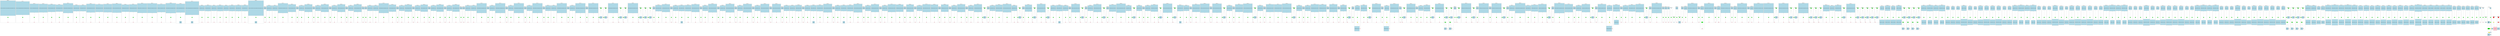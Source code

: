strict graph "" {
	graph [bb="0,0,1.2627e+05,1858",
		newrank=true
	];
	node [label="\N"];
	{
		graph [rank=same,
			rankdir=LR
		];
		rank2	[height=0.5,
			label="",
			pos="1.5,966",
			style=invis,
			width=0.013889];
		380	[fillcolor=green,
			height=0.5,
			label="=",
			pos="401.5,966",
			style="filled,bold",
			width=0.75];
		rank2 -- 380	[pos="2.2812,966 126.26,966 250.23,966 374.21,966",
			style=invis];
		383	[fillcolor=green,
			height=0.5,
			label="=",
			pos="1145.5,966",
			style="filled,bold",
			width=0.75];
		380 -- 383	[pos="428.75,966 658.56,966 888.38,966 1118.2,966",
			style=invis];
		386	[fillcolor=green,
			height=0.5,
			label="=",
			pos="1723.5,966",
			style="filled,bold",
			width=0.75];
		383 -- 386	[pos="1172.6,966 1347.2,966 1521.8,966 1696.3,966",
			style=invis];
		389	[fillcolor=green,
			height=0.5,
			label="=",
			pos="2174.5,966",
			style="filled,bold",
			width=0.75];
		386 -- 389	[pos="1750.8,966 1882.9,966 2015.1,966 2147.2,966",
			style=invis];
		392	[fillcolor=green,
			height=0.5,
			label="=",
			pos="2596.5,966",
			style="filled,bold",
			width=0.75];
		389 -- 392	[pos="2201.7,966 2324.2,966 2446.7,966 2569.1,966",
			style=invis];
		395	[fillcolor=green,
			height=0.5,
			label="=",
			pos="2979.5,966",
			style="filled,bold",
			width=0.75];
		392 -- 395	[pos="2623.8,966 2733.3,966 2842.9,966 2952.4,966",
			style=invis];
		398	[fillcolor=green,
			height=0.5,
			label="=",
			pos="3416.5,966",
			style="filled,bold",
			width=0.75];
		395 -- 398	[pos="3006.8,966 3134.3,966 3261.8,966 3389.3,966",
			style=invis];
		401	[fillcolor=green,
			height=0.5,
			label="=",
			pos="3833.5,966",
			style="filled,bold",
			width=0.75];
		398 -- 401	[pos="3443.8,966 3564.7,966 3685.6,966 3806.5,966",
			style=invis];
		404	[fillcolor=green,
			height=0.5,
			label="=",
			pos="4161.5,966",
			style="filled,bold",
			width=0.75];
		401 -- 404	[pos="3860.7,966 3952,966 4043.2,966 4134.5,966",
			style=invis];
		407	[fillcolor=green,
			height=0.5,
			label="=",
			pos="4550.5,966",
			style="filled,bold",
			width=0.75];
		404 -- 407	[pos="4188.9,966 4300.3,966 4411.8,966 4523.3,966",
			style=invis];
		410	[fillcolor=green,
			height=0.5,
			label="=",
			pos="4980.5,966",
			style="filled,bold",
			width=0.75];
		407 -- 410	[pos="4577.8,966 4703,966 4828.2,966 4953.4,966",
			style=invis];
		413	[fillcolor=green,
			height=0.5,
			label="=",
			pos="5402.5,966",
			style="filled,bold",
			width=0.75];
		410 -- 413	[pos="5007.7,966 5130.2,966 5252.7,966 5375.1,966",
			style=invis];
		416	[fillcolor=green,
			height=0.5,
			label="=",
			pos="5855.5,966",
			style="filled,bold",
			width=0.75];
		413 -- 416	[pos="5429.9,966 5562.8,966 5695.6,966 5828.5,966",
			style=invis];
		419	[fillcolor=green,
			height=0.5,
			label="=",
			pos="6281.5,966",
			style="filled,bold",
			width=0.75];
		416 -- 419	[pos="5882.5,966 6006.4,966 6130.3,966 6254.2,966",
			style=invis];
		422	[fillcolor=green,
			height=0.5,
			label="=",
			pos="6670.5,966",
			style="filled,bold",
			width=0.75];
		419 -- 422	[pos="6308.9,966 6420.3,966 6531.8,966 6643.3,966",
			style=invis];
		425	[fillcolor=green,
			height=0.5,
			label="=",
			pos="7119.5,966",
			style="filled,bold",
			width=0.75];
		422 -- 425	[pos="6697.7,966 6829.2,966 6960.8,966 7092.3,966",
			style=invis];
		428	[fillcolor=green,
			height=0.5,
			label="=",
			pos="7621.5,966",
			style="filled,bold",
			width=0.75];
		425 -- 428	[pos="7147,966 7296,966 7445.1,966 7594.2,966",
			style=invis];
		431	[fillcolor=green,
			height=0.5,
			label="=",
			pos="8085.5,966",
			style="filled,bold",
			width=0.75];
		428 -- 431	[pos="7648.7,966 7785.2,966 7921.7,966 8058.2,966",
			style=invis];
		434	[fillcolor=green,
			height=0.5,
			label="=",
			pos="8559.5,966",
			style="filled,bold",
			width=0.75];
		431 -- 434	[pos="8112.8,966 8252.7,966 8392.6,966 8532.5,966",
			style=invis];
		453	[fillcolor=green,
			height=0.5,
			label="=",
			pos="9049.5,966",
			style="filled,bold",
			width=0.75];
		434 -- 453	[pos="8586.8,966 8732,966 8877.2,966 9022.4,966",
			style=invis];
		464	[fillcolor=green,
			height=0.5,
			label="=",
			pos="9627.5,966",
			style="filled,bold",
			width=0.75];
		453 -- 464	[pos="9076.6,966 9251.2,966 9425.8,966 9600.3,966",
			style=invis];
		478	[fillcolor=green,
			height=0.5,
			label="=",
			pos="10126,966",
			style="filled,bold",
			width=0.75];
		464 -- 478	[pos="9654.7,966 9802.6,966 9950.5,966 10098,966",
			style=invis];
		481	[fillcolor=green,
			height=0.5,
			label="=",
			pos="10432,966",
			style="filled,bold",
			width=0.75];
		478 -- 481	[pos="10153,966 10237,966 10320,966 10404,966",
			style=invis];
		495	[fillcolor=green,
			height=0.5,
			label="=",
			pos="10736,966",
			style="filled,bold",
			width=0.75];
		481 -- 495	[pos="10459,966 10542,966 10626,966 10709,966",
			style=invis];
		498	[fillcolor=green,
			height=0.5,
			label="=",
			pos="11042,966",
			style="filled,bold",
			width=0.75];
		495 -- 498	[pos="10764,966 10847,966 10931,966 11014,966",
			style=invis];
		512	[fillcolor=green,
			height=0.5,
			label="=",
			pos="11346,966",
			style="filled,bold",
			width=0.75];
		498 -- 512	[pos="11069,966 11152,966 11236,966 11319,966",
			style=invis];
		515	[fillcolor=green,
			height=0.5,
			label="=",
			pos="11652,966",
			style="filled,bold",
			width=0.75];
		512 -- 515	[pos="11374,966 11457,966 11541,966 11624,966",
			style=invis];
		528	[fillcolor=green,
			height=0.5,
			label="=",
			pos="11970,966",
			style="filled,bold",
			width=0.75];
		515 -- 528	[pos="11679,966 11767,966 11855,966 11943,966",
			style=invis];
		541	[fillcolor=green,
			height=0.5,
			label="=",
			pos="12292,966",
			style="filled,bold",
			width=0.75];
		528 -- 541	[pos="11998,966 12087,966 12176,966 12265,966",
			style=invis];
		552	[fillcolor=green,
			height=0.5,
			label="=",
			pos="12848,966",
			style="filled,bold",
			width=0.75];
		541 -- 552	[pos="12320,966 12487,966 12653,966 12820,966",
			style=invis];
		582	[fillcolor=green,
			height=0.5,
			label="=",
			pos="13308,966",
			style="filled,bold",
			width=0.75];
		552 -- 582	[pos="12875,966 13010,966 13145,966 13280,966",
			style=invis];
		585	[fillcolor=green,
			height=0.5,
			label="=",
			pos="13518,966",
			style="filled,bold",
			width=0.75];
		582 -- 585	[pos="13335,966 13386,966 13438,966 13490,966",
			style=invis];
		588	[fillcolor=green,
			height=0.5,
			label="=",
			pos="13806,966",
			style="filled,bold",
			width=0.75];
		585 -- 588	[pos="13545,966 13623,966 13701,966 13779,966",
			style=invis];
		591	[fillcolor=green,
			height=0.5,
			label="=",
			pos="14204,966",
			style="filled,bold",
			width=0.75];
		588 -- 591	[pos="13834,966 13948,966 14063,966 14177,966",
			style=invis];
		594	[fillcolor=green,
			height=0.5,
			label="=",
			pos="14656,966",
			style="filled,bold",
			width=0.75];
		591 -- 594	[pos="14232,966 14364,966 14497,966 14629,966",
			style=invis];
		610	[fillcolor=green,
			height=0.5,
			label="=",
			pos="14922,966",
			style="filled,bold",
			width=0.75];
		594 -- 610	[pos="14684,966 14754,966 14824,966 14894,966",
			style=invis];
		613	[fillcolor=green,
			height=0.5,
			label="=",
			pos="15132,966",
			style="filled,bold",
			width=0.75];
		610 -- 613	[pos="14949,966 15001,966 15053,966 15105,966",
			style=invis];
		616	[fillcolor=green,
			height=0.5,
			label="=",
			pos="15476,966",
			style="filled,bold",
			width=0.75];
		613 -- 616	[pos="15160,966 15256,966 15353,966 15449,966",
			style=invis];
		626	[fillcolor=green,
			height=0.5,
			label="=",
			pos="15742,966",
			style="filled,bold",
			width=0.75];
		616 -- 626	[pos="15504,966 15574,966 15644,966 15714,966",
			style=invis];
		629	[fillcolor=green,
			height=0.5,
			label="=",
			pos="15952,966",
			style="filled,bold",
			width=0.75];
		626 -- 629	[pos="15769,966 15820,966 15872,966 15924,966",
			style=invis];
		632	[fillcolor=green,
			height=0.5,
			label="=",
			pos="16294,966",
			style="filled,bold",
			width=0.75];
		629 -- 632	[pos="15979,966 16075,966 16171,966 16267,966",
			style=invis];
		642	[fillcolor=green,
			height=0.5,
			label="=",
			pos="16560,966",
			style="filled,bold",
			width=0.75];
		632 -- 642	[pos="16322,966 16392,966 16462,966 16532,966",
			style=invis];
		645	[fillcolor=green,
			height=0.5,
			label="=",
			pos="16770,966",
			style="filled,bold",
			width=0.75];
		642 -- 645	[pos="16587,966 16639,966 16691,966 16743,966",
			style=invis];
		648	[fillcolor=green,
			height=0.5,
			label="=",
			pos="17114,966",
			style="filled,bold",
			width=0.75];
		645 -- 648	[pos="16798,966 16894,966 16991,966 17087,966",
			style=invis];
		658	[fillcolor=green,
			height=0.5,
			label="=",
			pos="17380,966",
			style="filled,bold",
			width=0.75];
		648 -- 658	[pos="17142,966 17212,966 17282,966 17352,966",
			style=invis];
		661	[fillcolor=green,
			height=0.5,
			label="=",
			pos="17590,966",
			style="filled,bold",
			width=0.75];
		658 -- 661	[pos="17407,966 17458,966 17510,966 17562,966",
			style=invis];
		664	[fillcolor=green,
			height=0.5,
			label="=",
			pos="17932,966",
			style="filled,bold",
			width=0.75];
		661 -- 664	[pos="17617,966 17713,966 17809,966 17905,966",
			style=invis];
		671	[fillcolor=green,
			height=0.5,
			label="=",
			pos="18198,966",
			style="filled,bold",
			width=0.75];
		664 -- 671	[pos="17960,966 18030,966 18100,966 18170,966",
			style=invis];
		685	[fillcolor=green,
			height=0.5,
			label="=",
			pos="18330,966",
			style="filled,bold",
			width=0.75];
		671 -- 685	[pos="18225,966 18251,966 18276,966 18302,966",
			style=invis];
		688	[fillcolor=green,
			height=0.5,
			label="=",
			pos="18540,966",
			style="filled,bold",
			width=0.75];
		685 -- 688	[pos="18357,966 18408,966 18460,966 18512,966",
			style=invis];
		691	[fillcolor=green,
			height=0.5,
			label="=",
			pos="18828,966",
			style="filled,bold",
			width=0.75];
		688 -- 691	[pos="18567,966 18645,966 18723,966 18801,966",
			style=invis];
		694	[fillcolor=green,
			height=0.5,
			label="=",
			pos="19226,966",
			style="filled,bold",
			width=0.75];
		691 -- 694	[pos="18856,966 18970,966 19085,966 19199,966",
			style=invis];
		697	[fillcolor=green,
			height=0.5,
			label="=",
			pos="19664,966",
			style="filled,bold",
			width=0.75];
		694 -- 697	[pos="19254,966 19381,966 19509,966 19636,966",
			style=invis];
		713	[fillcolor=green,
			height=0.5,
			label="=",
			pos="19914,966",
			style="filled,bold",
			width=0.75];
		697 -- 713	[pos="19691,966 19756,966 19821,966 19886,966",
			style=invis];
		716	[fillcolor=green,
			height=0.5,
			label="=",
			pos="20124,966",
			style="filled,bold",
			width=0.75];
		713 -- 716	[pos="19941,966 19993,966 20045,966 20097,966",
			style=invis];
		719	[fillcolor=green,
			height=0.5,
			label="=",
			pos="20454,966",
			style="filled,bold",
			width=0.75];
		716 -- 719	[pos="20152,966 20243,966 20335,966 20426,966",
			style=invis];
		729	[fillcolor=green,
			height=0.5,
			label="=",
			pos="20704,966",
			style="filled,bold",
			width=0.75];
		719 -- 729	[pos="20481,966 20546,966 20611,966 20676,966",
			style=invis];
		732	[fillcolor=green,
			height=0.5,
			label="=",
			pos="20914,966",
			style="filled,bold",
			width=0.75];
		729 -- 732	[pos="20731,966 20782,966 20834,966 20886,966",
			style=invis];
		735	[fillcolor=green,
			height=0.5,
			label="=",
			pos="21242,966",
			style="filled,bold",
			width=0.75];
		732 -- 735	[pos="20941,966 21032,966 21123,966 21214,966",
			style=invis];
		745	[fillcolor=green,
			height=0.5,
			label="=",
			pos="21492,966",
			style="filled,bold",
			width=0.75];
		735 -- 745	[pos="21269,966 21334,966 21399,966 21464,966",
			style=invis];
		748	[fillcolor=green,
			height=0.5,
			label="=",
			pos="21702,966",
			style="filled,bold",
			width=0.75];
		745 -- 748	[pos="21519,966 21571,966 21623,966 21675,966",
			style=invis];
		751	[fillcolor=green,
			height=0.5,
			label="=",
			pos="22032,966",
			style="filled,bold",
			width=0.75];
		748 -- 751	[pos="21730,966 21821,966 21913,966 22004,966",
			style=invis];
		761	[fillcolor=green,
			height=0.5,
			label="=",
			pos="22282,966",
			style="filled,bold",
			width=0.75];
		751 -- 761	[pos="22059,966 22124,966 22189,966 22254,966",
			style=invis];
		764	[fillcolor=green,
			height=0.5,
			label="=",
			pos="22492,966",
			style="filled,bold",
			width=0.75];
		761 -- 764	[pos="22309,966 22360,966 22412,966 22464,966",
			style=invis];
		767	[fillcolor=green,
			height=0.5,
			label="=",
			pos="22820,966",
			style="filled,bold",
			width=0.75];
		764 -- 767	[pos="22519,966 22610,966 22701,966 22792,966",
			style=invis];
		774	[fillcolor=green,
			height=0.5,
			label="=",
			pos="23070,966",
			style="filled,bold",
			width=0.75];
		767 -- 774	[pos="22847,966 22912,966 22977,966 23042,966",
			style=invis];
		790	[fillcolor=green,
			height=0.5,
			label="=",
			pos="23202,966",
			style="filled,bold",
			width=0.75];
		774 -- 790	[pos="23097,966 23123,966 23148,966 23174,966",
			style=invis];
		793	[fillcolor=green,
			height=0.5,
			label="=",
			pos="23412,966",
			style="filled,bold",
			width=0.75];
		790 -- 793	[pos="23229,966 23280,966 23332,966 23384,966",
			style=invis];
		796	[fillcolor=green,
			height=0.5,
			label="=",
			pos="23700,966",
			style="filled,bold",
			width=0.75];
		793 -- 796	[pos="23439,966 23517,966 23595,966 23673,966",
			style=invis];
		799	[fillcolor=green,
			height=0.5,
			label="=",
			pos="24098,966",
			style="filled,bold",
			width=0.75];
		796 -- 799	[pos="23728,966 23842,966 23957,966 24071,966",
			style=invis];
		812	[fillcolor=green,
			height=0.5,
			label="=",
			pos="24418,966",
			style="filled,bold",
			width=0.75];
		799 -- 812	[pos="24126,966 24214,966 24302,966 24390,966",
			style=invis];
		815	[fillcolor=green,
			height=0.5,
			label="=",
			pos="24628,966",
			style="filled,bold",
			width=0.75];
		812 -- 815	[pos="24445,966 24496,966 24548,966 24600,966",
			style=invis];
		818	[fillcolor=green,
			height=0.5,
			label="=",
			pos="25024,966",
			style="filled,bold",
			width=0.75];
		815 -- 818	[pos="24655,966 24769,966 24883,966 24997,966",
			style=invis];
		831	[fillcolor=green,
			height=0.5,
			label="=",
			pos="25344,966",
			style="filled,bold",
			width=0.75];
		818 -- 831	[pos="25052,966 25140,966 25228,966 25316,966",
			style=invis];
		834	[fillcolor=green,
			height=0.5,
			label="=",
			pos="25554,966",
			style="filled,bold",
			width=0.75];
		831 -- 834	[pos="25371,966 25423,966 25475,966 25527,966",
			style=invis];
		837	[fillcolor=green,
			height=0.5,
			label="=",
			pos="25952,966",
			style="filled,bold",
			width=0.75];
		834 -- 837	[pos="25582,966 25696,966 25811,966 25925,966",
			style=invis];
		850	[fillcolor=green,
			height=0.5,
			label="=",
			pos="26272,966",
			style="filled,bold",
			width=0.75];
		837 -- 850	[pos="25980,966 26068,966 26156,966 26244,966",
			style=invis];
		853	[fillcolor=green,
			height=0.5,
			label="=",
			pos="26482,966",
			style="filled,bold",
			width=0.75];
		850 -- 853	[pos="26299,966 26351,966 26403,966 26455,966",
			style=invis];
		856	[fillcolor=green,
			height=0.5,
			label="=",
			pos="26880,966",
			style="filled,bold",
			width=0.75];
		853 -- 856	[pos="26510,966 26624,966 26739,966 26853,966",
			style=invis];
		865	[fillcolor=green,
			height=0.5,
			label="=",
			pos="27200,966",
			style="filled,bold",
			width=0.75];
		856 -- 865	[pos="26908,966 26996,966 27084,966 27172,966",
			style=invis];
		868	[fillcolor=green,
			height=0.5,
			label="=",
			pos="27410,966",
			style="filled,bold",
			width=0.75];
		865 -- 868	[pos="27227,966 27279,966 27331,966 27383,966",
			style=invis];
		871	[fillcolor=green,
			height=0.5,
			label="=",
			pos="27700,966",
			style="filled,bold",
			width=0.75];
		868 -- 871	[pos="27438,966 27516,966 27594,966 27672,966",
			style=invis];
		874	[fillcolor=green,
			height=0.5,
			label="=",
			pos="28096,966",
			style="filled,bold",
			width=0.75];
		871 -- 874	[pos="27727,966 27841,966 27955,966 28069,966",
			style=invis];
		887	[fillcolor=green,
			height=0.5,
			label="=",
			pos="28416,966",
			style="filled,bold",
			width=0.75];
		874 -- 887	[pos="28124,966 28212,966 28300,966 28388,966",
			style=invis];
		890	[fillcolor=green,
			height=0.5,
			label="=",
			pos="28626,966",
			style="filled,bold",
			width=0.75];
		887 -- 890	[pos="28443,966 28494,966 28546,966 28598,966",
			style=invis];
		893	[fillcolor=green,
			height=0.5,
			label="=",
			pos="29022,966",
			style="filled,bold",
			width=0.75];
		890 -- 893	[pos="28653,966 28767,966 28881,966 28995,966",
			style=invis];
		900	[fillcolor=green,
			height=0.5,
			label="=",
			pos="29342,966",
			style="filled,bold",
			width=0.75];
		893 -- 900	[pos="29050,966 29138,966 29226,966 29314,966",
			style=invis];
		903	[fillcolor=green,
			height=0.5,
			label="=",
			pos="29660,966",
			style="filled,bold",
			width=0.75];
		900 -- 903	[pos="29369,966 29457,966 29545,966 29633,966",
			style=invis];
		932	[fillcolor=green,
			height=0.5,
			label="=",
			pos="29952,966",
			style="filled,bold",
			width=0.75];
		903 -- 932	[pos="29688,966 29767,966 29846,966 29925,966",
			style=invis];
		937	[fillcolor=green,
			height=0.5,
			label="=",
			pos="30208,966",
			style="filled,bold",
			width=0.75];
		932 -- 937	[pos="29958,983.9 29964,1001.2 29977,1026.4 29998,1037.8 30029,1055.3 30129,1054.8 30160,1037.8 30182,1026.4 30195,1000.9 30202,983.61",
			style=invis];
		952	[fillcolor=green,
			height=0.5,
			label="=",
			pos="30678,966",
			style="filled,bold",
			width=0.75];
		937 -- 952	[pos="30214,983.9 30220,1001.2 30233,1026.4 30254,1037.8 30285,1055.3 30381,1042.6 30416,1037.8 30506,1025.7 30609,991.18 30655,974.82",
			style=invis];
		955	[fillcolor=green,
			height=0.5,
			label="=",
			pos="30970,966",
			style="filled,bold",
			width=0.75];
		952 -- 955	[pos="30706,966 30785,966 30864,966 30943,966",
			style=invis];
		966	[fillcolor=green,
			height=0.5,
			label="=",
			pos="31226,966",
			style="filled,bold",
			width=0.75];
		955 -- 966	[pos="30976,983.9 30982,1001.2 30995,1026.4 31016,1037.8 31047,1055.3 31147,1054.8 31178,1037.8 31200,1026.4 31213,1000.9 31220,983.61",
			style=invis];
		971	[fillcolor=green,
			height=0.5,
			label="=",
			pos="31706,966",
			style="filled,bold",
			width=0.75];
		966 -- 971	[pos="31232,983.9 31238,1001.2 31251,1026.4 31272,1037.8 31343,1077.5 31601,999.87 31681,973.99",
			style=invis];
		974	[fillcolor=green,
			height=0.5,
			label="=",
			pos="32006,966",
			style="filled,bold",
			width=0.75];
		971 -- 974	[pos="31733,966 31815,966 31897,966 31979,966",
			style=invis];
		979	[fillcolor=green,
			height=0.5,
			label="=",
			pos="32262,966",
			style="filled,bold",
			width=0.75];
		974 -- 979	[pos="32012,983.9 32018,1001.2 32031,1026.4 32052,1037.8 32083,1055.3 32183,1054.8 32214,1037.8 32236,1026.4 32249,1000.9 32256,983.61",
			style=invis];
		984	[fillcolor=green,
			height=0.5,
			label="=",
			pos="32518,966",
			style="filled,bold",
			width=0.75];
		979 -- 984	[pos="32268,983.9 32274,1001.2 32287,1026.4 32308,1037.8 32339,1055.3 32439,1054.8 32470,1037.8 32492,1026.4 32505,1000.9 32512,983.61",
			style=invis];
		1005	[fillcolor=green,
			height=0.5,
			label="=",
			pos="32802,966",
			style="filled,bold",
			width=0.75];
		984 -- 1005	[pos="32524,983.9 32530,1001.2 32543,1026.4 32564,1037.8 32595,1055.3 32693,1051.2 32726,1037.8 32754,1026.7 32777,1000.1 32790,982.56",
			style=invis];
		1008	[fillcolor=green,
			height=0.5,
			label="=",
			pos="33032,966",
			style="filled,bold",
			width=0.75];
		1005 -- 1008	[pos="32829,966 32887,966 32946,966 33004,966",
			style=invis];
		1011	[fillcolor=green,
			height=0.5,
			label="=",
			pos="33400,966",
			style="filled,bold",
			width=0.75];
		1008 -- 1011	[pos="33059,966 33164,966 33268,966 33373,966",
			style=invis];
		1027	[fillcolor=green,
			height=0.5,
			label="=",
			pos="33672,966",
			style="filled,bold",
			width=0.75];
		1011 -- 1027	[pos="33428,966 33500,966 33572,966 33644,966",
			style=invis];
		1030	[fillcolor=green,
			height=0.5,
			label="=",
			pos="33884,966",
			style="filled,bold",
			width=0.75];
		1027 -- 1030	[pos="33699,966 33751,966 33804,966 33857,966",
			style=invis];
		1033	[fillcolor=green,
			height=0.5,
			label="=",
			pos="34190,966",
			style="filled,bold",
			width=0.75];
		1030 -- 1033	[pos="33912,966 33995,966 34079,966 34162,966",
			style=invis];
		1036	[fillcolor=green,
			height=0.5,
			label="=",
			pos="34512,966",
			style="filled,bold",
			width=0.75];
		1033 -- 1036	[pos="34217,966 34306,966 34395,966 34484,966",
			style=invis];
		1039	[fillcolor=green,
			height=0.5,
			label="=",
			pos="34880,966",
			style="filled,bold",
			width=0.75];
		1036 -- 1039	[pos="34539,966 34644,966 34748,966 34853,966",
			style=invis];
		1053	[fillcolor=green,
			height=0.5,
			label="=",
			pos="35152,966",
			style="filled,bold",
			width=0.75];
		1039 -- 1053	[pos="34908,966 34980,966 35052,966 35124,966",
			style=invis];
		1056	[fillcolor=green,
			height=0.5,
			label="=",
			pos="35364,966",
			style="filled,bold",
			width=0.75];
		1053 -- 1056	[pos="35179,966 35231,966 35284,966 35337,966",
			style=invis];
		1059	[fillcolor=green,
			height=0.5,
			label="=",
			pos="35734,966",
			style="filled,bold",
			width=0.75];
		1056 -- 1059	[pos="35392,966 35497,966 35602,966 35707,966",
			style=invis];
		1071	[fillcolor=green,
			height=0.5,
			label="=",
			pos="36024,966",
			style="filled,bold",
			width=0.75];
		1059 -- 1071	[pos="35762,966 35840,966 35918,966 35996,966",
			style=invis];
		1074	[fillcolor=green,
			height=0.5,
			label="=",
			pos="36238,966",
			style="filled,bold",
			width=0.75];
		1071 -- 1074	[pos="36051,966 36104,966 36157,966 36210,966",
			style=invis];
		1077	[fillcolor=green,
			height=0.5,
			label="=",
			pos="36608,966",
			style="filled,bold",
			width=0.75];
		1074 -- 1077	[pos="36265,966 36370,966 36476,966 36581,966",
			style=invis];
		1088	[fillcolor=green,
			height=0.5,
			label="=",
			pos="36898,966",
			style="filled,bold",
			width=0.75];
		1077 -- 1088	[pos="36636,966 36714,966 36792,966 36870,966",
			style=invis];
		1091	[fillcolor=green,
			height=0.5,
			label="=",
			pos="37112,966",
			style="filled,bold",
			width=0.75];
		1088 -- 1091	[pos="36925,966 36978,966 37031,966 37084,966",
			style=invis];
		1094	[fillcolor=green,
			height=0.5,
			label="=",
			pos="37482,966",
			style="filled,bold",
			width=0.75];
		1091 -- 1094	[pos="37139,966 37244,966 37350,966 37455,966",
			style=invis];
		1101	[fillcolor=green,
			height=0.5,
			label="=",
			pos="37772,966",
			style="filled,bold",
			width=0.75];
		1094 -- 1101	[pos="37510,966 37588,966 37666,966 37744,966",
			style=invis];
		1104	[fillcolor=green,
			height=0.5,
			label="=",
			pos="37984,966",
			style="filled,bold",
			width=0.75];
		1101 -- 1104	[pos="37799,966 37851,966 37904,966 37957,966",
			style=invis];
		1107	[fillcolor=green,
			height=0.5,
			label="=",
			pos="38354,966",
			style="filled,bold",
			width=0.75];
		1104 -- 1107	[pos="38012,966 38117,966 38222,966 38327,966",
			style=invis];
		1114	[fillcolor=green,
			height=0.5,
			label="=",
			pos="38644,966",
			style="filled,bold",
			width=0.75];
		1107 -- 1114	[pos="38382,966 38460,966 38538,966 38616,966",
			style=invis];
		1117	[fillcolor=green,
			height=0.5,
			label="=",
			pos="38932,966",
			style="filled,bold",
			width=0.75];
		1114 -- 1117	[pos="38671,966 38749,966 38827,966 38905,966",
			style=invis];
		1140	[fillcolor=green,
			height=0.5,
			label="=",
			pos="39222,966",
			style="filled,bold",
			width=0.75];
		1117 -- 1140	[pos="38960,966 39038,966 39116,966 39194,966",
			style=invis];
		1143	[fillcolor=green,
			height=0.5,
			label="=",
			pos="39434,966",
			style="filled,bold",
			width=0.75];
		1140 -- 1143	[pos="39249,966 39301,966 39354,966 39407,966",
			style=invis];
		1146	[fillcolor=green,
			height=0.5,
			label="=",
			pos="39730,966",
			style="filled,bold",
			width=0.75];
		1143 -- 1146	[pos="39462,966 39542,966 39622,966 39702,966",
			style=invis];
		1149	[fillcolor=green,
			height=0.5,
			label="=",
			pos="40042,966",
			style="filled,bold",
			width=0.75];
		1146 -- 1149	[pos="39757,966 39842,966 39928,966 40014,966",
			style=invis];
		1161	[fillcolor=green,
			height=0.5,
			label="=",
			pos="40272,966",
			style="filled,bold",
			width=0.75];
		1149 -- 1161	[pos="40069,966 40127,966 40186,966 40244,966",
			style=invis];
		1164	[fillcolor=green,
			height=0.5,
			label="=",
			pos="40486,966",
			style="filled,bold",
			width=0.75];
		1161 -- 1164	[pos="40299,966 40352,966 40405,966 40458,966",
			style=invis];
		1167	[fillcolor=green,
			height=0.5,
			label="=",
			pos="40792,966",
			style="filled,bold",
			width=0.75];
		1164 -- 1167	[pos="40513,966 40597,966 40680,966 40764,966",
			style=invis];
		1170	[fillcolor=green,
			height=0.5,
			label="=",
			pos="41114,966",
			style="filled,bold",
			width=0.75];
		1167 -- 1170	[pos="40819,966 40908,966 40997,966 41086,966",
			style=invis];
		1173	[fillcolor=green,
			height=0.5,
			label="=",
			pos="41500,966",
			style="filled,bold",
			width=0.75];
		1170 -- 1173	[pos="41141,966 41252,966 41363,966 41473,966",
			style=invis];
		1185	[fillcolor=green,
			height=0.5,
			label="=",
			pos="41790,966",
			style="filled,bold",
			width=0.75];
		1173 -- 1185	[pos="41528,966 41606,966 41684,966 41762,966",
			style=invis];
		1188	[fillcolor=green,
			height=0.5,
			label="=",
			pos="42002,966",
			style="filled,bold",
			width=0.75];
		1185 -- 1188	[pos="41817,966 41869,966 41922,966 41975,966",
			style=invis];
		1191	[fillcolor=green,
			height=0.5,
			label="=",
			pos="42308,966",
			style="filled,bold",
			width=0.75];
		1188 -- 1191	[pos="42030,966 42113,966 42197,966 42280,966",
			style=invis];
		1194	[fillcolor=green,
			height=0.5,
			label="=",
			pos="42630,966",
			style="filled,bold",
			width=0.75];
		1191 -- 1194	[pos="42335,966 42424,966 42513,966 42602,966",
			style=invis];
		1197	[fillcolor=green,
			height=0.5,
			label="=",
			pos="43016,966",
			style="filled,bold",
			width=0.75];
		1194 -- 1197	[pos="42657,966 42768,966 42879,966 42989,966",
			style=invis];
		1212	[fillcolor=green,
			height=0.5,
			label="=",
			pos="43306,966",
			style="filled,bold",
			width=0.75];
		1197 -- 1212	[pos="43044,966 43122,966 43200,966 43278,966",
			style=invis];
		1215	[fillcolor=green,
			height=0.5,
			label="=",
			pos="43520,966",
			style="filled,bold",
			width=0.75];
		1212 -- 1215	[pos="43333,966 43386,966 43439,966 43492,966",
			style=invis];
		1218	[fillcolor=green,
			height=0.5,
			label="=",
			pos="43872,966",
			style="filled,bold",
			width=0.75];
		1215 -- 1218	[pos="43547,966 43646,966 43746,966 43845,966",
			style=invis];
		1239	[fillcolor=green,
			height=0.5,
			label="=",
			pos="44144,966",
			style="filled,bold",
			width=0.75];
		1218 -- 1239	[pos="43900,966 43972,966 44044,966 44116,966",
			style=invis];
		1242	[fillcolor=green,
			height=0.5,
			label="=",
			pos="44358,966",
			style="filled,bold",
			width=0.75];
		1239 -- 1242	[pos="44171,966 44224,966 44277,966 44330,966",
			style=invis];
		1245	[fillcolor=green,
			height=0.5,
			label="=",
			pos="44710,966",
			style="filled,bold",
			width=0.75];
		1242 -- 1245	[pos="44385,966 44484,966 44584,966 44683,966",
			style=invis];
		1248	[fillcolor=green,
			height=0.5,
			label="=",
			pos="45106,966",
			style="filled,bold",
			width=0.75];
		1245 -- 1248	[pos="44738,966 44851,966 44965,966 45078,966",
			style=invis];
		1262	[fillcolor=green,
			height=0.5,
			label="=",
			pos="45362,966",
			style="filled,bold",
			width=0.75];
		1248 -- 1262	[pos="45132,966 45200,966 45267,966 45334,966",
			style=invis];
		1265	[fillcolor=green,
			height=0.5,
			label="=",
			pos="45618,966",
			style="filled,bold",
			width=0.75];
		1262 -- 1265	[pos="45388,966 45456,966 45523,966 45590,966",
			style=invis];
		1275	[fillcolor=green,
			height=0.5,
			label="=",
			pos="45874,966",
			style="filled,bold",
			width=0.75];
		1265 -- 1275	[pos="45644,966 45712,966 45779,966 45846,966",
			style=invis];
		1278	[fillcolor=green,
			height=0.5,
			label="=",
			pos="46088,966",
			style="filled,bold",
			width=0.75];
		1275 -- 1278	[pos="45901,966 45954,966 46007,966 46060,966",
			style=invis];
		1281	[fillcolor=green,
			height=0.5,
			label="=",
			pos="46440,966",
			style="filled,bold",
			width=0.75];
		1278 -- 1281	[pos="46115,966 46214,966 46314,966 46413,966",
			style=invis];
		1284	[fillcolor=green,
			height=0.5,
			label="=",
			pos="46836,966",
			style="filled,bold",
			width=0.75];
		1281 -- 1284	[pos="46468,966 46581,966 46695,966 46808,966",
			style=invis];
		1291	[fillcolor=green,
			height=0.5,
			label="=",
			pos="47092,966",
			style="filled,bold",
			width=0.75];
		1284 -- 1291	[pos="46862,966 46930,966 46997,966 47064,966",
			style=invis];
		1294	[fillcolor=green,
			height=0.5,
			label="=",
			pos="47348,966",
			style="filled,bold",
			width=0.75];
		1291 -- 1294	[pos="47118,966 47186,966 47253,966 47320,966",
			style=invis];
		1307	[fillcolor=green,
			height=0.5,
			label="=",
			pos="47604,966",
			style="filled,bold",
			width=0.75];
		1294 -- 1307	[pos="47374,966 47442,966 47509,966 47576,966",
			style=invis];
		1310	[fillcolor=green,
			height=0.5,
			label="=",
			pos="47816,966",
			style="filled,bold",
			width=0.75];
		1307 -- 1310	[pos="47631,966 47683,966 47736,966 47789,966",
			style=invis];
		1313	[fillcolor=green,
			height=0.5,
			label="=",
			pos="48168,966",
			style="filled,bold",
			width=0.75];
		1310 -- 1313	[pos="47844,966 47943,966 48042,966 48141,966",
			style=invis];
		1334	[fillcolor=green,
			height=0.5,
			label="=",
			pos="48440,966",
			style="filled,bold",
			width=0.75];
		1313 -- 1334	[pos="48196,966 48268,966 48340,966 48412,966",
			style=invis];
		1337	[fillcolor=green,
			height=0.5,
			label="=",
			pos="48652,966",
			style="filled,bold",
			width=0.75];
		1334 -- 1337	[pos="48467,966 48519,966 48572,966 48625,966",
			style=invis];
		1340	[fillcolor=green,
			height=0.5,
			label="=",
			pos="49004,966",
			style="filled,bold",
			width=0.75];
		1337 -- 1340	[pos="48680,966 48779,966 48878,966 48977,966",
			style=invis];
		1350	[fillcolor=green,
			height=0.5,
			label="=",
			pos="49248,966",
			style="filled,bold",
			width=0.75];
		1340 -- 1350	[pos="49032,966 49095,966 49158,966 49221,966",
			style=invis];
		1360	[fillcolor=green,
			height=0.5,
			label="=",
			pos="49532,966",
			style="filled,bold",
			width=0.75];
		1350 -- 1360	[pos="49254,983.9 49260,1001.2 49273,1026.4 49294,1037.8 49325,1055.3 49423,1051.2 49456,1037.8 49484,1026.7 49507,1000.1 49520,982.56",
			style=invis];
		1363	[fillcolor=green,
			height=0.5,
			label="=",
			pos="49744,966",
			style="filled,bold",
			width=0.75];
		1360 -- 1363	[pos="49559,966 49611,966 49664,966 49717,966",
			style=invis];
		1366	[fillcolor=green,
			height=0.5,
			label="=",
			pos="50076,966",
			style="filled,bold",
			width=0.75];
		1363 -- 1366	[pos="49772,966 49864,966 49957,966 50049,966",
			style=invis];
		1369	[fillcolor=green,
			height=0.5,
			label="=",
			pos="50478,966",
			style="filled,bold",
			width=0.75];
		1366 -- 1369	[pos="50104,966 50220,966 50335,966 50451,966",
			style=invis];
		1372	[fillcolor=green,
			height=0.5,
			label="=",
			pos="50844,966",
			style="filled,bold",
			width=0.75];
		1369 -- 1372	[pos="50506,966 50609,966 50713,966 50816,966",
			style=invis];
		1375	[fillcolor=green,
			height=0.5,
			label="=",
			pos="51030,966",
			style="filled,bold",
			width=0.75];
		1372 -- 1375	[pos="50871,966 50915,966 50959,966 51003,966",
			style=invis];
		1390	[fillcolor=green,
			height=0.5,
			label="=",
			pos="51314,966",
			style="filled,bold",
			width=0.75];
		1375 -- 1390	[pos="51036,983.9 51042,1001.2 51055,1026.4 51076,1037.8 51107,1055.3 51205,1051.2 51238,1037.8 51266,1026.7 51289,1000.1 51302,982.56",
			style=invis];
		1393	[fillcolor=green,
			height=0.5,
			label="=",
			pos="51564,966",
			style="filled,bold",
			width=0.75];
		1390 -- 1393	[pos="51341,966 51406,966 51472,966 51537,966",
			style=invis];
		1396	[fillcolor=green,
			height=0.5,
			label="=",
			pos="51788,966",
			style="filled,bold",
			width=0.75];
		1393 -- 1396	[pos="51592,966 51648,966 51705,966 51761,966",
			style=invis];
		1401	[fillcolor=green,
			height=0.5,
			label="=",
			pos="52222,966",
			style="filled,bold",
			width=0.75];
		1396 -- 1401	[pos="51794,983.9 51800,1001.2 51813,1026.4 51834,1037.8 51865,1055.3 51961,1043.3 51996,1037.8 52073,1025.9 52159,992.58 52200,975.86",
			style=invis];
		1404	[fillcolor=green,
			height=0.5,
			label="=",
			pos="52478,966",
			style="filled,bold",
			width=0.75];
		1401 -- 1404	[pos="52250,966 52317,966 52384,966 52451,966",
			style=invis];
		1409	[fillcolor=green,
			height=0.5,
			label="=",
			pos="52842,966",
			style="filled,bold",
			width=0.75];
		1404 -- 1409	[pos="52484,983.9 52490,1001.2 52503,1026.4 52524,1037.8 52555,1055.3 52651,1045.5 52686,1037.8 52739,1026.3 52794,995.81 52823,978.47",
			style=invis];
		1412	[fillcolor=green,
			height=0.5,
			label="=",
			pos="53150,966",
			style="filled,bold",
			width=0.75];
		1409 -- 1412	[pos="52870,966 52954,966 53039,966 53123,966",
			style=invis];
		1415	[fillcolor=green,
			height=0.5,
			label="=",
			pos="53460,966",
			style="filled,bold",
			width=0.75];
		1412 -- 1415	[pos="53178,966 53263,966 53347,966 53432,966",
			style=invis];
		1422	[fillcolor=green,
			height=0.5,
			label="=",
			pos="53674,966",
			style="filled,bold",
			width=0.75];
		1415 -- 1422	[pos="53487,966 53540,966 53593,966 53646,966",
			style=invis];
		1425	[fillcolor=green,
			height=0.5,
			label="=",
			pos="53956,966",
			style="filled,bold",
			width=0.75];
		1422 -- 1425	[pos="53701,966 53777,966 53853,966 53929,966",
			style=invis];
		1428	[fillcolor=green,
			height=0.5,
			label="=",
			pos="54212,966",
			style="filled,bold",
			width=0.75];
		1425 -- 1428	[pos="53984,966 54051,966 54118,966 54185,966",
			style=invis];
		1444	[fillcolor=green,
			height=0.5,
			label="=",
			pos="54496,966",
			style="filled,bold",
			width=0.75];
		1428 -- 1444	[pos="54218,983.9 54224,1001.2 54237,1026.4 54258,1037.8 54289,1055.3 54387,1051.2 54420,1037.8 54448,1026.7 54471,1000.1 54484,982.56",
			style=invis];
		1447	[fillcolor=green,
			height=0.5,
			label="=",
			pos="54708,966",
			style="filled,bold",
			width=0.75];
		1444 -- 1447	[pos="54523,966 54575,966 54628,966 54681,966",
			style=invis];
		1450	[fillcolor=green,
			height=0.5,
			label="=",
			pos="55060,966",
			style="filled,bold",
			width=0.75];
		1447 -- 1450	[pos="54736,966 54835,966 54934,966 55033,966",
			style=invis];
		1460	[fillcolor=green,
			height=0.5,
			label="=",
			pos="55304,966",
			style="filled,bold",
			width=0.75];
		1450 -- 1460	[pos="55088,966 55151,966 55214,966 55277,966",
			style=invis];
		1470	[fillcolor=green,
			height=0.5,
			label="=",
			pos="55588,966",
			style="filled,bold",
			width=0.75];
		1460 -- 1470	[pos="55310,983.9 55316,1001.2 55329,1026.4 55350,1037.8 55381,1055.3 55479,1051.2 55512,1037.8 55540,1026.7 55563,1000.1 55576,982.56",
			style=invis];
		1473	[fillcolor=green,
			height=0.5,
			label="=",
			pos="55838,966",
			style="filled,bold",
			width=0.75];
		1470 -- 1473	[pos="55615,966 55680,966 55746,966 55811,966",
			style=invis];
		1476	[fillcolor=green,
			height=0.5,
			label="=",
			pos="56260,966",
			style="filled,bold",
			width=0.75];
		1473 -- 1476	[pos="55866,966 55988,966 56110,966 56232,966",
			style=invis];
		1479	[fillcolor=green,
			height=0.5,
			label="=",
			pos="56644,966",
			style="filled,bold",
			width=0.75];
		1476 -- 1479	[pos="56286,966 56396,966 56506,966 56616,966",
			style=invis];
		1482	[fillcolor=green,
			height=0.5,
			label="=",
			pos="56830,966",
			style="filled,bold",
			width=0.75];
		1479 -- 1482	[pos="56671,966 56715,966 56759,966 56803,966",
			style=invis];
		1487	[fillcolor=green,
			height=0.5,
			label="=",
			pos="57194,966",
			style="filled,bold",
			width=0.75];
		1482 -- 1487	[pos="56836,983.9 56842,1001.2 56855,1026.4 56876,1037.8 56907,1055.3 57003,1045.5 57038,1037.8 57091,1026.3 57146,995.81 57175,978.47",
			style=invis];
		1500	[fillcolor=green,
			height=0.5,
			label="=",
			pos="57408,966",
			style="filled,bold",
			width=0.75];
		1487 -- 1500	[pos="57222,966 57274,966 57327,966 57380,966",
			style=invis];
		1503	[fillcolor=green,
			height=0.5,
			label="=",
			pos="57620,966",
			style="filled,bold",
			width=0.75];
		1500 -- 1503	[pos="57435,966 57487,966 57540,966 57593,966",
			style=invis];
		1506	[fillcolor=green,
			height=0.5,
			label="=",
			pos="57952,966",
			style="filled,bold",
			width=0.75];
		1503 -- 1506	[pos="57648,966 57740,966 57833,966 57925,966",
			style=invis];
		1509	[fillcolor=green,
			height=0.5,
			label="=",
			pos="58176,966",
			style="filled,bold",
			width=0.75];
		1506 -- 1509	[pos="57980,966 58036,966 58093,966 58149,966",
			style=invis];
		1514	[fillcolor=green,
			height=0.5,
			label="=",
			pos="58630,966",
			style="filled,bold",
			width=0.75];
		1509 -- 1514	[pos="58182,983.9 58188,1001.2 58201,1026.4 58222,1037.8 58253,1055.3 58349,1042.9 58384,1037.8 58468,1025.8 58563,991.89 58606,975.33",
			style=invis];
		1517	[fillcolor=green,
			height=0.5,
			label="=",
			pos="58904,966",
			style="filled,bold",
			width=0.75];
		1514 -- 1517	[pos="58657,966 58730,966 58804,966 58877,966",
			style=invis];
		1522	[fillcolor=green,
			height=0.5,
			label="=",
			pos="59282,966",
			style="filled,bold",
			width=0.75];
		1517 -- 1522	[pos="58910,983.9 58916,1001.2 58929,1026.4 58950,1037.8 58981,1055.3 59077,1044.9 59112,1037.8 59169,1026.2 59231,995.14 59262,977.91",
			style=invis];
		1525	[fillcolor=green,
			height=0.5,
			label="=",
			pos="59592,966",
			style="filled,bold",
			width=0.75];
		1522 -- 1525	[pos="59310,966 59395,966 59479,966 59564,966",
			style=invis];
		1535	[fillcolor=green,
			height=0.5,
			label="=",
			pos="59806,966",
			style="filled,bold",
			width=0.75];
		1525 -- 1535	[pos="59619,966 59672,966 59725,966 59778,966",
			style=invis];
		1538	[fillcolor=green,
			height=0.5,
			label="=",
			pos="60070,966",
			style="filled,bold",
			width=0.75];
		1535 -- 1538	[pos="59833,966 59903,966 59973,966 60043,966",
			style=invis];
		1541	[fillcolor=green,
			height=0.5,
			label="=",
			pos="60506,966",
			style="filled,bold",
			width=0.75];
		1538 -- 1541	[pos="60098,966 60225,966 60352,966 60478,966",
			style=invis];
		1548	[fillcolor=green,
			height=0.5,
			label="=",
			pos="60808,966",
			style="filled,bold",
			width=0.75];
		1541 -- 1548	[pos="60533,966 60615,966 60698,966 60780,966",
			style=invis];
		1551	[fillcolor=green,
			height=0.5,
			label="=",
			pos="61110,966",
			style="filled,bold",
			width=0.75];
		1548 -- 1551	[pos="60835,966 60917,966 61000,966 61082,966",
			style=invis];
		1554	[fillcolor=green,
			height=0.5,
			label="=",
			pos="61384,966",
			style="filled,bold",
			width=0.75];
		1551 -- 1554	[pos="61137,966 61210,966 61284,966 61357,966",
			style=invis];
		1559	[fillcolor=green,
			height=0.5,
			label="=",
			pos="61748,966",
			style="filled,bold",
			width=0.75];
		1554 -- 1559	[pos="61390,983.9 61396,1001.2 61409,1026.4 61430,1037.8 61461,1055.3 61557,1045.5 61592,1037.8 61645,1026.3 61700,995.81 61729,978.47",
			style=invis];
		1566	[fillcolor=green,
			height=0.5,
			label="=",
			pos="61962,966",
			style="filled,bold",
			width=0.75];
		1559 -- 1566	[pos="61776,966 61828,966 61881,966 61934,966",
			style=invis];
		1569	[fillcolor=green,
			height=0.5,
			label="=",
			pos="62226,966",
			style="filled,bold",
			width=0.75];
		1566 -- 1569	[pos="61989,966 62059,966 62129,966 62199,966",
			style=invis];
		1572	[fillcolor=green,
			height=0.5,
			label="=",
			pos="62662,966",
			style="filled,bold",
			width=0.75];
		1569 -- 1572	[pos="62254,966 62381,966 62508,966 62634,966",
			style=invis];
		1575	[fillcolor=green,
			height=0.5,
			label="=",
			pos="62936,966",
			style="filled,bold",
			width=0.75];
		1572 -- 1575	[pos="62689,966 62762,966 62836,966 62909,966",
			style=invis];
		1580	[fillcolor=green,
			height=0.5,
			label="=",
			pos="63300,966",
			style="filled,bold",
			width=0.75];
		1575 -- 1580	[pos="62942,983.9 62948,1001.2 62961,1026.4 62982,1037.8 63013,1055.3 63109,1045.5 63144,1037.8 63197,1026.3 63252,995.81 63281,978.47",
			style=invis];
		1598	[fillcolor=green,
			height=0.5,
			label="=",
			pos="63514,966",
			style="filled,bold",
			width=0.75];
		1580 -- 1598	[pos="63328,966 63380,966 63433,966 63486,966",
			style=invis];
		1601	[fillcolor=green,
			height=0.5,
			label="=",
			pos="63784,966",
			style="filled,bold",
			width=0.75];
		1598 -- 1601	[pos="63541,966 63613,966 63685,966 63757,966",
			style=invis];
		1604	[fillcolor=green,
			height=0.5,
			label="=",
			pos="64188,966",
			style="filled,bold",
			width=0.75];
		1601 -- 1604	[pos="63812,966 63928,966 64045,966 64161,966",
			style=invis];
		1607	[fillcolor=green,
			height=0.5,
			label="=",
			pos="64624,966",
			style="filled,bold",
			width=0.75];
		1604 -- 1607	[pos="64216,966 64343,966 64470,966 64596,966",
			style=invis];
		1610	[fillcolor=green,
			height=0.5,
			label="=",
			pos="64898,966",
			style="filled,bold",
			width=0.75];
		1607 -- 1610	[pos="64651,966 64724,966 64798,966 64871,966",
			style=invis];
		1615	[fillcolor=green,
			height=0.5,
			label="=",
			pos="65262,966",
			style="filled,bold",
			width=0.75];
		1610 -- 1615	[pos="64904,983.9 64910,1001.2 64923,1026.4 64944,1037.8 64975,1055.3 65071,1045.5 65106,1037.8 65159,1026.3 65214,995.81 65243,978.47",
			style=invis];
		1629	[fillcolor=green,
			height=0.5,
			label="=",
			pos="65476,966",
			style="filled,bold",
			width=0.75];
		1615 -- 1629	[pos="65290,966 65342,966 65395,966 65448,966",
			style=invis];
		1632	[fillcolor=green,
			height=0.5,
			label="=",
			pos="65690,966",
			style="filled,bold",
			width=0.75];
		1629 -- 1632	[pos="65503,966 65556,966 65609,966 65662,966",
			style=invis];
		1635	[fillcolor=green,
			height=0.5,
			label="=",
			pos="66042,966",
			style="filled,bold",
			width=0.75];
		1632 -- 1635	[pos="65717,966 65816,966 65916,966 66015,966",
			style=invis];
		1638	[fillcolor=green,
			height=0.5,
			label="=",
			pos="66438,966",
			style="filled,bold",
			width=0.75];
		1635 -- 1638	[pos="66070,966 66183,966 66297,966 66410,966",
			style=invis];
		1645	[fillcolor=green,
			height=0.5,
			label="=",
			pos="66694,966",
			style="filled,bold",
			width=0.75];
		1638 -- 1645	[pos="66465,966 66532,966 66599,966 66666,966",
			style=invis];
		1648	[fillcolor=green,
			height=0.5,
			label="=",
			pos="66964,966",
			style="filled,bold",
			width=0.75];
		1645 -- 1648	[pos="66721,966 66793,966 66865,966 66937,966",
			style=invis];
		1655	[fillcolor=green,
			height=0.5,
			label="=",
			pos="67236,966",
			style="filled,bold",
			width=0.75];
		1648 -- 1655	[pos="66992,966 67064,966 67136,966 67208,966",
			style=invis];
		1658	[fillcolor=green,
			height=0.5,
			label="=",
			pos="67466,966",
			style="filled,bold",
			width=0.75];
		1655 -- 1658	[pos="67263,966 67321,966 67380,966 67438,966",
			style=invis];
		1668	[fillcolor=green,
			height=0.5,
			label="=",
			pos="67668,966",
			style="filled,bold",
			width=0.75];
		1658 -- 1668	[pos="67493,966 67542,966 67592,966 67641,966",
			style=invis];
		1692	[fillcolor=green,
			height=0.5,
			label="=",
			pos="67952,966",
			style="filled,bold",
			width=0.75];
		1668 -- 1692	[pos="67674,983.9 67680,1001.2 67693,1026.4 67714,1037.8 67745,1055.3 67843,1051.2 67876,1037.8 67904,1026.7 67927,1000.1 67940,982.56",
			style=invis];
		1695	[fillcolor=green,
			height=0.5,
			label="=",
			pos="68182,966",
			style="filled,bold",
			width=0.75];
		1692 -- 1695	[pos="67979,966 68037,966 68096,966 68154,966",
			style=invis];
		1700	[fillcolor=green,
			height=0.5,
			label="=",
			pos="68510,966",
			style="filled,bold",
			width=0.75];
		1695 -- 1700	[pos="68209,966 68300,966 68391,966 68482,966",
			style=invis];
		1703	[fillcolor=green,
			height=0.5,
			label="=",
			pos="68712,966",
			style="filled,bold",
			width=0.75];
		1700 -- 1703	[pos="68537,966 68586,966 68636,966 68685,966",
			style=invis];
		1708	[fillcolor=green,
			height=0.5,
			label="=",
			pos="69154,966",
			style="filled,bold",
			width=0.75];
		1703 -- 1708	[pos="68718,983.9 68724,1001.2 68737,1026.4 68758,1037.8 68789,1055.3 68885,1043.1 68920,1037.8 69000,1025.8 69090,992.23 69131,975.59",
			style=invis];
		1742	[fillcolor=green,
			height=0.5,
			label="=",
			pos="69446,966",
			style="filled,bold",
			width=0.75];
		1708 -- 1742	[pos="69182,966 69261,966 69340,966 69418,966",
			style=invis];
		1745	[fillcolor=green,
			height=0.5,
			label="=",
			pos="69676,966",
			style="filled,bold",
			width=0.75];
		1742 -- 1745	[pos="69473,966 69531,966 69590,966 69648,966",
			style=invis];
		1750	[fillcolor=green,
			height=0.5,
			label="=",
			pos="70064,966",
			style="filled,bold",
			width=0.75];
		1745 -- 1750	[pos="69703,966 69814,966 69926,966 70037,966",
			style=invis];
		1757	[fillcolor=green,
			height=0.5,
			label="=",
			pos="70356,966",
			style="filled,bold",
			width=0.75];
		1750 -- 1757	[pos="70092,966 70171,966 70250,966 70328,966",
			style=invis];
		1760	[fillcolor=green,
			height=0.5,
			label="=",
			pos="70460,966",
			style="filled,bold",
			width=0.75];
		1757 -- 1760	[pos="70383,966 70400,966 70416,966 70433,966",
			style=invis];
		1765	[fillcolor=green,
			height=0.5,
			label="=",
			pos="70902,966",
			style="filled,bold",
			width=0.75];
		1760 -- 1765	[pos="70466,983.9 70472,1001.2 70485,1026.4 70506,1037.8 70537,1055.3 70633,1043.1 70668,1037.8 70748,1025.8 70838,992.23 70879,975.59",
			style=invis];
		1772	[fillcolor=green,
			height=0.5,
			label="=",
			pos="71194,966",
			style="filled,bold",
			width=0.75];
		1765 -- 1772	[pos="70930,966 71009,966 71088,966 71166,966",
			style=invis];
		1775	[fillcolor=green,
			height=0.5,
			label="=",
			pos="71396,966",
			style="filled,bold",
			width=0.75];
		1772 -- 1775	[pos="71221,966 71270,966 71320,966 71369,966",
			style=invis];
		1778	[fillcolor=green,
			height=0.5,
			label="=",
			pos="71698,966",
			style="filled,bold",
			width=0.75];
		1775 -- 1778	[pos="71424,966 71506,966 71588,966 71670,966",
			style=invis];
		1781	[fillcolor=green,
			height=0.5,
			label="=",
			pos="71900,966",
			style="filled,bold",
			width=0.75];
		1778 -- 1781	[pos="71725,966 71774,966 71824,966 71873,966",
			style=invis];
		1786	[fillcolor=green,
			height=0.5,
			label="=",
			pos="72342,966",
			style="filled,bold",
			width=0.75];
		1781 -- 1786	[pos="71906,983.9 71912,1001.2 71925,1026.4 71946,1037.8 71977,1055.3 72073,1043.1 72108,1037.8 72188,1025.8 72278,992.23 72319,975.59",
			style=invis];
		1790	[fillcolor=green,
			height=0.5,
			label="=",
			pos="72606,966",
			style="filled,bold",
			width=0.75];
		1786 -- 1790	[pos="72370,966 72439,966 72509,966 72579,966",
			style=invis];
		1797	[fillcolor=green,
			height=0.5,
			label="=",
			pos="72862,966",
			style="filled,bold",
			width=0.75];
		1790 -- 1797	[pos="72612,983.9 72618,1001.2 72631,1026.4 72652,1037.8 72683,1055.3 72783,1054.8 72814,1037.8 72836,1026.4 72849,1000.9 72856,983.61",
			style=invis];
		1836	[fillcolor=green,
			height=0.5,
			label="=",
			pos="73146,966",
			style="filled,bold",
			width=0.75];
		1797 -- 1836	[pos="72868,983.9 72874,1001.2 72887,1026.4 72908,1037.8 72939,1055.3 73037,1051.2 73070,1037.8 73098,1026.7 73121,1000.1 73134,982.56",
			style=invis];
		1839	[fillcolor=green,
			height=0.5,
			label="=",
			pos="73250,966",
			style="filled,bold",
			width=0.75];
		1836 -- 1839	[pos="73173,966 73190,966 73206,966 73223,966",
			style=invis];
		1844	[fillcolor=green,
			height=0.5,
			label="=",
			pos="73720,966",
			style="filled,bold",
			width=0.75];
		1839 -- 1844	[pos="73256,983.9 73262,1001.2 73275,1026.4 73296,1037.8 73327,1055.3 73423,1042.6 73458,1037.8 73548,1025.7 73651,991.18 73696,974.82",
			style=invis];
		1852	[fillcolor=green,
			height=0.5,
			label="=",
			pos="74010,966",
			style="filled,bold",
			width=0.75];
		1844 -- 1852	[pos="73747,966 73826,966 73905,966 73983,966",
			style=invis];
		1863	[fillcolor=green,
			height=0.5,
			label="=",
			pos="74294,966",
			style="filled,bold",
			width=0.75];
		1852 -- 1863	[pos="74016,983.9 74022,1001.2 74035,1026.4 74056,1037.8 74087,1055.3 74185,1051.2 74218,1037.8 74246,1026.7 74269,1000.1 74282,982.56",
			style=invis];
		1866	[fillcolor=green,
			height=0.5,
			label="=",
			pos="74612,966",
			style="filled,bold",
			width=0.75];
		1863 -- 1866	[pos="74321,966 74408,966 74496,966 74584,966",
			style=invis];
		1873	[fillcolor=green,
			height=0.5,
			label="=",
			pos="74930,966",
			style="filled,bold",
			width=0.75];
		1866 -- 1873	[pos="74639,966 74726,966 74814,966 74902,966",
			style=invis];
		1876	[fillcolor=green,
			height=0.5,
			label="=",
			pos="75248,966",
			style="filled,bold",
			width=0.75];
		1873 -- 1876	[pos="74957,966 75044,966 75132,966 75220,966",
			style=invis];
		1904	[fillcolor=green,
			height=0.5,
			label="=",
			pos="75538,966",
			style="filled,bold",
			width=0.75];
		1876 -- 1904	[pos="75275,966 75354,966 75433,966 75511,966",
			style=invis];
		1929	[fillcolor=green,
			height=0.5,
			label="=",
			pos="75822,966",
			style="filled,bold",
			width=0.75];
		1904 -- 1929	[pos="75544,983.9 75550,1001.2 75563,1026.4 75584,1037.8 75615,1055.3 75713,1051.2 75746,1037.8 75774,1026.7 75797,1000.1 75810,982.56",
			style=invis];
		1932	[fillcolor=green,
			height=0.5,
			label="=",
			pos="76038,966",
			style="filled,bold",
			width=0.75];
		1929 -- 1932	[pos="75849,966 75903,966 75957,966 76011,966",
			style=invis];
		1935	[fillcolor=green,
			height=0.5,
			label="=",
			pos="76452,966",
			style="filled,bold",
			width=0.75];
		1932 -- 1935	[pos="76066,966 76185,966 76305,966 76424,966",
			style=invis];
		1938	[fillcolor=green,
			height=0.5,
			label="=",
			pos="76864,966",
			style="filled,bold",
			width=0.75];
		1935 -- 1938	[pos="76479,966 76598,966 76717,966 76836,966",
			style=invis];
		1941	[fillcolor=green,
			height=0.5,
			label="=",
			pos="77196,966",
			style="filled,bold",
			width=0.75];
		1938 -- 1941	[pos="76891,966 76983,966 77076,966 77168,966",
			style=invis];
		1944	[fillcolor=green,
			height=0.5,
			label="=",
			pos="77590,966",
			style="filled,bold",
			width=0.75];
		1941 -- 1944	[pos="77223,966 77336,966 77449,966 77562,966",
			style=invis];
		1947	[fillcolor=green,
			height=0.5,
			label="=",
			pos="77840,966",
			style="filled,bold",
			width=0.75];
		1944 -- 1947	[pos="77617,966 77682,966 77748,966 77813,966",
			style=invis];
		1968	[fillcolor=green,
			height=0.5,
			label="=",
			pos="78124,966",
			style="filled,bold",
			width=0.75];
		1947 -- 1968	[pos="77846,983.9 77852,1001.2 77865,1026.4 77886,1037.8 77917,1055.3 78015,1051.2 78048,1037.8 78076,1026.7 78099,1000.1 78112,982.56",
			style=invis];
		1971	[fillcolor=green,
			height=0.5,
			label="=",
			pos="78452,966",
			style="filled,bold",
			width=0.75];
		1968 -- 1971	[pos="78151,966 78242,966 78333,966 78424,966",
			style=invis];
		1974	[fillcolor=green,
			height=0.5,
			label="=",
			pos="78926,966",
			style="filled,bold",
			width=0.75];
		1971 -- 1974	[pos="78479,966 78619,966 78759,966 78898,966",
			style=invis];
		1995	[fillcolor=green,
			height=0.5,
			label="=",
			pos="79204,966",
			style="filled,bold",
			width=0.75];
		1974 -- 1995	[pos="78953,966 79027,966 79102,966 79176,966",
			style=invis];
		1998	[fillcolor=green,
			height=0.5,
			label="=",
			pos="79420,966",
			style="filled,bold",
			width=0.75];
		1995 -- 1998	[pos="79231,966 79285,966 79339,966 79393,966",
			style=invis];
		2001	[fillcolor=green,
			height=0.5,
			label="=",
			pos="79784,966",
			style="filled,bold",
			width=0.75];
		1998 -- 2001	[pos="79448,966 79551,966 79653,966 79756,966",
			style=invis];
		2009	[fillcolor=green,
			height=0.5,
			label="=",
			pos="80034,966",
			style="filled,bold",
			width=0.75];
		2001 -- 2009	[pos="79811,966 79876,966 79942,966 80007,966",
			style=invis];
		2024	[fillcolor=green,
			height=0.5,
			label="=",
			pos="80318,966",
			style="filled,bold",
			width=0.75];
		2009 -- 2024	[pos="80040,983.9 80046,1001.2 80059,1026.4 80080,1037.8 80111,1055.3 80209,1051.2 80242,1037.8 80270,1026.7 80293,1000.1 80306,982.56",
			style=invis];
		2027	[fillcolor=green,
			height=0.5,
			label="=",
			pos="80596,966",
			style="filled,bold",
			width=0.75];
		2024 -- 2027	[pos="80345,966 80419,966 80494,966 80568,966",
			style=invis];
		2051	[fillcolor=green,
			height=0.5,
			label="=",
			pos="80984,966",
			style="filled,bold",
			width=0.75];
		2027 -- 2051	[pos="80623,966 80734,966 80846,966 80957,966",
			style=invis];
		2060	[fillcolor=green,
			height=0.5,
			label="=",
			pos="81344,966",
			style="filled,bold",
			width=0.75];
		2051 -- 2060	[pos="81012,966 81113,966 81215,966 81316,966",
			style=invis];
		2066	[fillcolor=green,
			height=0.5,
			label="=",
			pos="81592,966",
			style="filled,bold",
			width=0.75];
		2060 -- 2066	[pos="81371,966 81435,966 81500,966 81564,966",
			style=invis];
		2069	[fillcolor=green,
			height=0.5,
			label="=",
			pos="81808,966",
			style="filled,bold",
			width=0.75];
		2066 -- 2069	[pos="81618,966 81672,966 81726,966 81780,966",
			style=invis];
		2072	[fillcolor=green,
			height=0.5,
			label="=",
			pos="82140,966",
			style="filled,bold",
			width=0.75];
		2069 -- 2072	[pos="81835,966 81927,966 82020,966 82112,966",
			style=invis];
		2075	[fillcolor=green,
			height=0.5,
			label="=",
			pos="82534,966",
			style="filled,bold",
			width=0.75];
		2072 -- 2075	[pos="82167,966 82280,966 82393,966 82506,966",
			style=invis];
		2078	[fillcolor=green,
			height=0.5,
			label="=",
			pos="82784,966",
			style="filled,bold",
			width=0.75];
		2075 -- 2078	[pos="82561,966 82626,966 82692,966 82757,966",
			style=invis];
		2087	[fillcolor=green,
			height=0.5,
			label="=",
			pos="83068,966",
			style="filled,bold",
			width=0.75];
		2078 -- 2087	[pos="82790,983.9 82796,1001.2 82809,1026.4 82830,1037.8 82861,1055.3 82959,1051.2 82992,1037.8 83020,1026.7 83043,1000.1 83056,982.56",
			style=invis];
		2090	[fillcolor=green,
			height=0.5,
			label="=",
			pos="83396,966",
			style="filled,bold",
			width=0.75];
		2087 -- 2090	[pos="83095,966 83186,966 83277,966 83368,966",
			style=invis];
		2104	[fillcolor=green,
			height=0.5,
			label="=",
			pos="83720,966",
			style="filled,bold",
			width=0.75];
		2090 -- 2104	[pos="83423,966 83513,966 83602,966 83692,966",
			style=invis];
		2107	[fillcolor=green,
			height=0.5,
			label="=",
			pos="83848,966",
			style="filled,bold",
			width=0.75];
		2104 -- 2107	[pos="83746,966 83771,966 83796,966 83820,966",
			style=invis];
		2110	[fillcolor=green,
			height=0.5,
			label="=",
			pos="83974,966",
			style="filled,bold",
			width=0.75];
		2107 -- 2110	[pos="83875,966 83899,966 83923,966 83947,966",
			style=invis];
		2118	[fillcolor=green,
			height=0.5,
			label="=",
			pos="84098,966",
			style="filled,bold",
			width=0.75];
		2110 -- 2118	[pos="84002,966 84025,966 84048,966 84071,966",
			style=invis];
		2124	[fillcolor=green,
			height=0.5,
			label="p++",
			pos="84230,966",
			style="filled,bold",
			width=0.75];
		2118 -- 2124	[pos="84126,966 84151,966 84177,966 84202,966",
			style=invis];
		2127	[fillcolor=green,
			height=0.5,
			label="=",
			pos="84362,966",
			style="filled,bold",
			width=0.75];
		2124 -- 2127	[pos="84257,966 84283,966 84309,966 84335,966",
			style=invis];
		2130	[fillcolor=green,
			height=0.5,
			label="p++",
			pos="84492,966",
			style="filled,bold",
			width=0.75];
		2127 -- 2130	[pos="84390,966 84415,966 84440,966 84464,966",
			style=invis];
		2145	[fillcolor=green,
			height=0.5,
			label="=",
			pos="84622,966",
			style="filled,bold",
			width=0.75];
		2130 -- 2145	[pos="84519,966 84544,966 84570,966 84595,966",
			style=invis];
		2148	[fillcolor=green,
			height=0.5,
			label="=",
			pos="84782,966",
			style="filled,bold",
			width=0.75];
		2145 -- 2148	[pos="84650,966 84685,966 84720,966 84755,966",
			style=invis];
		2151	[fillcolor=green,
			height=0.5,
			label="=",
			pos="85126,966",
			style="filled,bold",
			width=0.75];
		2148 -- 2151	[pos="84810,966 84906,966 85002,966 85098,966",
			style=invis];
		2165	[fillcolor=green,
			height=0.5,
			label="=",
			pos="85442,966",
			style="filled,bold",
			width=0.75];
		2151 -- 2165	[pos="85153,966 85240,966 85328,966 85415,966",
			style=invis];
		2168	[fillcolor=green,
			height=0.5,
			label="=",
			pos="85602,966",
			style="filled,bold",
			width=0.75];
		2165 -- 2168	[pos="85470,966 85505,966 85540,966 85575,966",
			style=invis];
		2172	[fillcolor=green,
			height=0.5,
			label="=",
			pos="85946,966",
			style="filled,bold",
			width=0.75];
		2168 -- 2172	[pos="85630,966 85726,966 85822,966 85918,966",
			style=invis];
		2182	[fillcolor=green,
			height=0.5,
			label="=",
			pos="86262,966",
			style="filled,bold",
			width=0.75];
		2172 -- 2182	[pos="85973,966 86060,966 86148,966 86235,966",
			style=invis];
		2185	[fillcolor=green,
			height=0.5,
			label="=",
			pos="86422,966",
			style="filled,bold",
			width=0.75];
		2182 -- 2185	[pos="86290,966 86325,966 86360,966 86395,966",
			style=invis];
		2188	[fillcolor=green,
			height=0.5,
			label="=",
			pos="86766,966",
			style="filled,bold",
			width=0.75];
		2185 -- 2188	[pos="86450,966 86546,966 86642,966 86738,966",
			style=invis];
		2202	[fillcolor=green,
			height=0.5,
			label="=",
			pos="87082,966",
			style="filled,bold",
			width=0.75];
		2188 -- 2202	[pos="86793,966 86880,966 86968,966 87055,966",
			style=invis];
		2205	[fillcolor=green,
			height=0.5,
			label="=",
			pos="87242,966",
			style="filled,bold",
			width=0.75];
		2202 -- 2205	[pos="87110,966 87145,966 87180,966 87215,966",
			style=invis];
		2208	[fillcolor=green,
			height=0.5,
			label="=",
			pos="87586,966",
			style="filled,bold",
			width=0.75];
		2205 -- 2208	[pos="87270,966 87366,966 87462,966 87558,966",
			style=invis];
		2215	[fillcolor=green,
			height=0.5,
			label="=",
			pos="87902,966",
			style="filled,bold",
			width=0.75];
		2208 -- 2215	[pos="87613,966 87700,966 87788,966 87875,966",
			style=invis];
		2218	[fillcolor=green,
			height=0.5,
			label="=",
			pos="88062,966",
			style="filled,bold",
			width=0.75];
		2215 -- 2218	[pos="87930,966 87965,966 88000,966 88035,966",
			style=invis];
		2221	[fillcolor=green,
			height=0.5,
			label="=",
			pos="88406,966",
			style="filled,bold",
			width=0.75];
		2218 -- 2221	[pos="88090,966 88186,966 88282,966 88378,966",
			style=invis];
		2232	[fillcolor=green,
			height=0.5,
			label="=",
			pos="88908,966",
			style="filled,bold",
			width=0.75];
		2221 -- 2232	[pos="88433,966 88582,966 88732,966 88881,966",
			style=invis];
		2235	[fillcolor=green,
			height=0.5,
			label="=",
			pos="89200,966",
			style="filled,bold",
			width=0.75];
		2232 -- 2235	[pos="88936,966 89015,966 89094,966 89173,966",
			style=invis];
		2245	[fillcolor=green,
			height=0.5,
			label="=",
			pos="89670,966",
			style="filled,bold",
			width=0.75];
		2235 -- 2245	[pos="89206,983.9 89212,1001.2 89225,1026.4 89246,1037.8 89277,1055.3 89373,1042.6 89408,1037.8 89498,1025.7 89601,991.18 89646,974.82",
			style=invis];
		2248	[fillcolor=green,
			height=0.5,
			label="=",
			pos="89960,966",
			style="filled,bold",
			width=0.75];
		2245 -- 2248	[pos="89697,966 89776,966 89855,966 89933,966",
			style=invis];
		2259	[fillcolor=green,
			height=0.5,
			label="=",
			pos="90216,966",
			style="filled,bold",
			width=0.75];
		2248 -- 2259	[pos="89966,983.9 89972,1001.2 89985,1026.4 90006,1037.8 90037,1055.3 90137,1054.8 90168,1037.8 90190,1026.4 90203,1000.9 90210,983.61",
			style=invis];
		2264	[fillcolor=green,
			height=0.5,
			label="=",
			pos="90696,966",
			style="filled,bold",
			width=0.75];
		2259 -- 2264	[pos="90222,983.9 90228,1001.2 90241,1026.4 90262,1037.8 90333,1077.5 90591,999.87 90671,973.99",
			style=invis];
		2267	[fillcolor=green,
			height=0.5,
			label="=",
			pos="90996,966",
			style="filled,bold",
			width=0.75];
		2264 -- 2267	[pos="90723,966 90805,966 90887,966 90969,966",
			style=invis];
		2278	[fillcolor=green,
			height=0.5,
			label="=",
			pos="91252,966",
			style="filled,bold",
			width=0.75];
		2267 -- 2278	[pos="91002,983.9 91008,1001.2 91021,1026.4 91042,1037.8 91073,1055.3 91173,1054.8 91204,1037.8 91226,1026.4 91239,1000.9 91246,983.61",
			style=invis];
		2283	[fillcolor=green,
			height=0.5,
			label="=",
			pos="91508,966",
			style="filled,bold",
			width=0.75];
		2278 -- 2283	[pos="91258,983.9 91264,1001.2 91277,1026.4 91298,1037.8 91329,1055.3 91429,1054.8 91460,1037.8 91482,1026.4 91495,1000.9 91502,983.61",
			style=invis];
		2288	[fillcolor=green,
			height=0.5,
			label="=",
			pos="91890,966",
			style="filled,bold",
			width=0.75];
		2283 -- 2288	[pos="91514,983.9 91520,1001.2 91533,1026.4 91554,1037.8 91585,1055.3 91681,1044.8 91716,1037.8 91774,1026.2 91837,994.98 91869,977.76",
			style=invis];
		2291	[fillcolor=green,
			height=0.5,
			label="=",
			pos="92190,966",
			style="filled,bold",
			width=0.75];
		2288 -- 2291	[pos="91917,966 91999,966 92081,966 92163,966",
			style=invis];
		2294	[fillcolor=green,
			height=0.5,
			label="=",
			pos="92492,966",
			style="filled,bold",
			width=0.75];
		2291 -- 2294	[pos="92218,966 92300,966 92382,966 92464,966",
			style=invis];
		2297	[fillcolor=green,
			height=0.5,
			label="=",
			pos="92694,966",
			style="filled,bold",
			width=0.75];
		2294 -- 2297	[pos="92519,966 92568,966 92618,966 92667,966",
			style=invis];
		2302	[fillcolor=green,
			height=0.5,
			label="=",
			pos="93136,966",
			style="filled,bold",
			width=0.75];
		2297 -- 2302	[pos="92700,983.9 92706,1001.2 92719,1026.4 92740,1037.8 92771,1055.3 92867,1043.1 92902,1037.8 92982,1025.8 93072,992.23 93113,975.59",
			style=invis];
		2305	[fillcolor=green,
			height=0.5,
			label="=",
			pos="93400,966",
			style="filled,bold",
			width=0.75];
		2302 -- 2305	[pos="93164,966 93233,966 93303,966 93373,966",
			style=invis];
		2310	[fillcolor=green,
			height=0.5,
			label="=",
			pos="93656,966",
			style="filled,bold",
			width=0.75];
		2305 -- 2310	[pos="93406,983.9 93412,1001.2 93425,1026.4 93446,1037.8 93477,1055.3 93577,1054.8 93608,1037.8 93630,1026.4 93643,1000.9 93650,983.61",
			style=invis];
		2315	[fillcolor=green,
			height=0.5,
			label="=",
			pos="93912,966",
			style="filled,bold",
			width=0.75];
		2310 -- 2315	[pos="93662,983.9 93668,1001.2 93681,1026.4 93702,1037.8 93733,1055.3 93833,1054.8 93864,1037.8 93886,1026.4 93899,1000.9 93906,983.61",
			style=invis];
		2320	[fillcolor=green,
			height=0.5,
			label="=",
			pos="94168,966",
			style="filled,bold",
			width=0.75];
		2315 -- 2320	[pos="93918,983.9 93924,1001.2 93937,1026.4 93958,1037.8 93989,1055.3 94089,1054.8 94120,1037.8 94142,1026.4 94155,1000.9 94162,983.61",
			style=invis];
		2325	[fillcolor=green,
			height=0.5,
			label="=",
			pos="94424,966",
			style="filled,bold",
			width=0.75];
		2320 -- 2325	[pos="94174,983.9 94180,1001.2 94193,1026.4 94214,1037.8 94245,1055.3 94345,1054.8 94376,1037.8 94398,1026.4 94411,1000.9 94418,983.61",
			style=invis];
		2338	[fillcolor=green,
			height=0.5,
			label="=",
			pos="94780,966",
			style="filled,bold",
			width=0.75];
		2325 -- 2338	[pos="94430,983.9 94436,1001.2 94449,1026.4 94470,1037.8 94501,1055.3 94597,1045.9 94632,1037.8 94682,1026.4 94734,996.47 94761,979.05",
			style=invis];
		2348	[fillcolor=green,
			height=0.5,
			label="=",
			pos="95060,966",
			style="filled,bold",
			width=0.75];
		2338 -- 2348	[pos="94808,966 94883,966 94958,966 95033,966",
			style=invis];
		2359	[fillcolor=green,
			height=0.5,
			label="=",
			pos="95346,966",
			style="filled,bold",
			width=0.75];
		2348 -- 2359	[pos="95088,966 95165,966 95241,966 95318,966",
			style=invis];
		2369	[fillcolor=green,
			height=0.5,
			label="=",
			pos="95634,966",
			style="filled,bold",
			width=0.75];
		2359 -- 2369	[pos="95373,966 95451,966 95529,966 95607,966",
			style=invis];
		2372	[fillcolor=green,
			height=0.5,
			label="=",
			pos="95818,966",
			style="filled,bold",
			width=0.75];
		2369 -- 2372	[pos="95662,966 95705,966 95748,966 95791,966",
			style=invis];
		2379	[fillcolor=green,
			height=0.5,
			label="=",
			pos="96074,966",
			style="filled,bold",
			width=0.75];
		2372 -- 2379	[pos="95824,983.9 95830,1001.2 95843,1026.4 95864,1037.8 95895,1055.3 95995,1054.8 96026,1037.8 96048,1026.4 96061,1000.9 96068,983.61",
			style=invis];
		2386	[fillcolor=green,
			height=0.5,
			label="=",
			pos="96330,966",
			style="filled,bold",
			width=0.75];
		2379 -- 2386	[pos="96080,983.9 96086,1001.2 96099,1026.4 96120,1037.8 96151,1055.3 96251,1054.8 96282,1037.8 96304,1026.4 96317,1000.9 96324,983.61",
			style=invis];
		2393	[fillcolor=green,
			height=0.5,
			label="=",
			pos="96586,966",
			style="filled,bold",
			width=0.75];
		2386 -- 2393	[pos="96336,983.9 96342,1001.2 96355,1026.4 96376,1037.8 96407,1055.3 96507,1054.8 96538,1037.8 96560,1026.4 96573,1000.9 96580,983.61",
			style=invis];
		2400	[fillcolor=green,
			height=0.5,
			label="=",
			pos="96950,966",
			style="filled,bold",
			width=0.75];
		2393 -- 2400	[pos="96592,983.9 96598,1001.2 96611,1026.4 96632,1037.8 96663,1055.3 96759,1045.5 96794,1037.8 96847,1026.3 96902,995.81 96931,978.47",
			style=invis];
		2403	[fillcolor=green,
			height=0.5,
			label="=",
			pos="97260,966",
			style="filled,bold",
			width=0.75];
		2400 -- 2403	[pos="96978,966 97063,966 97148,966 97233,966",
			style=invis];
		2406	[fillcolor=green,
			height=0.5,
			label="=",
			pos="97570,966",
			style="filled,bold",
			width=0.75];
		2403 -- 2406	[pos="97288,966 97373,966 97457,966 97542,966",
			style=invis];
		2409	[fillcolor=green,
			height=0.5,
			label="=",
			pos="97878,966",
			style="filled,bold",
			width=0.75];
		2406 -- 2409	[pos="97597,966 97681,966 97766,966 97850,966",
			style=invis];
		2414	[fillcolor=green,
			height=0.5,
			label="=",
			pos="98170,966",
			style="filled,bold",
			width=0.75];
		2409 -- 2414	[pos="97905,966 97984,966 98064,966 98143,966",
			style=invis];
		2417	[fillcolor=green,
			height=0.5,
			label="=",
			pos="98432,966",
			style="filled,bold",
			width=0.75];
		2414 -- 2417	[pos="98198,966 98266,966 98335,966 98404,966",
			style=invis];
		2420	[fillcolor=green,
			height=0.5,
			label="=",
			pos="98690,966",
			style="filled,bold",
			width=0.75];
		2417 -- 2420	[pos="98459,966 98527,966 98595,966 98662,966",
			style=invis];
		2423	[fillcolor=green,
			height=0.5,
			label="=",
			pos="98992,966",
			style="filled,bold",
			width=0.75];
		2420 -- 2423	[pos="98717,966 98799,966 98882,966 98964,966",
			style=invis];
		2426	[fillcolor=green,
			height=0.5,
			label="=",
			pos="99308,966",
			style="filled,bold",
			width=0.75];
		2423 -- 2426	[pos="99019,966 99106,966 99193,966 99280,966",
			style=invis];
		2429	[fillcolor=green,
			height=0.5,
			label="=",
			pos="99568,966",
			style="filled,bold",
			width=0.75];
		2426 -- 2429	[pos="99335,966 99403,966 99472,966 99541,966",
			style=invis];
		2432	[fillcolor=green,
			height=0.5,
			label="=",
			pos="99834,966",
			style="filled,bold",
			width=0.75];
		2429 -- 2432	[pos="99596,966 99666,966 99737,966 99807,966",
			style=invis];
		2435	[fillcolor=green,
			height=0.5,
			label="=",
			pos="1.0014e+05,966",
			style="filled,bold",
			width=0.75];
		2432 -- 2435	[pos="99862,966 99947,966 1.0003e+05,966 1.0012e+05,966",
			style=invis];
		2438	[fillcolor=green,
			height=0.5,
			label="=",
			pos="1.0045e+05,966",
			style="filled,bold",
			width=0.75];
		2435 -- 2438	[pos="1.0017e+05,966 1.0026e+05,966 1.0034e+05,966 1.0043e+05,966",
			style=invis];
		2441	[fillcolor=green,
			height=0.5,
			label="=",
			pos="1.0076e+05,966",
			style="filled,bold",
			width=0.75];
		2438 -- 2441	[pos="1.0048e+05,966 1.0057e+05,966 1.0065e+05,966 1.0073e+05,966",
			style=invis];
		2444	[fillcolor=green,
			height=0.5,
			label="=",
			pos="1.0105e+05,966",
			style="filled,bold",
			width=0.75];
		2441 -- 2444	[pos="1.0079e+05,966 1.0087e+05,966 1.0095e+05,966 1.0103e+05,966",
			style=invis];
		2447	[fillcolor=green,
			height=0.5,
			label="=",
			pos="1.0132e+05,966",
			style="filled,bold",
			width=0.75];
		2444 -- 2447	[pos="1.0108e+05,966 1.0115e+05,966 1.0122e+05,966 1.0129e+05,966",
			style=invis];
		2450	[fillcolor=green,
			height=0.5,
			label="=",
			pos="1.016e+05,966",
			style="filled,bold",
			width=0.75];
		2447 -- 2450	[pos="1.0134e+05,966 1.0142e+05,966 1.015e+05,966 1.0157e+05,966",
			style=invis];
		2453	[fillcolor=green,
			height=0.5,
			label="=",
			pos="1.0191e+05,966",
			style="filled,bold",
			width=0.75];
		2450 -- 2453	[pos="1.0163e+05,966 1.0171e+05,966 1.018e+05,966 1.0188e+05,966",
			style=invis];
		2456	[fillcolor=green,
			height=0.5,
			label="=",
			pos="1.0222e+05,966",
			style="filled,bold",
			width=0.75];
		2453 -- 2456	[pos="1.0194e+05,966 1.0202e+05,966 1.0211e+05,966 1.0219e+05,966",
			style=invis];
		2459	[fillcolor=green,
			height=0.5,
			label="=",
			pos="1.0253e+05,966",
			style="filled,bold",
			width=0.75];
		2456 -- 2459	[pos="1.0224e+05,966 1.0233e+05,966 1.0241e+05,966 1.025e+05,966",
			style=invis];
		2464	[fillcolor=green,
			height=0.5,
			label="=",
			pos="1.0282e+05,966",
			style="filled,bold",
			width=0.75];
		2459 -- 2464	[pos="1.0255e+05,966 1.0263e+05,966 1.0271e+05,966 1.0279e+05,966",
			style=invis];
		2467	[fillcolor=green,
			height=0.5,
			label="=",
			pos="1.0308e+05,966",
			style="filled,bold",
			width=0.75];
		2464 -- 2467	[pos="1.0285e+05,966 1.0291e+05,966 1.0298e+05,966 1.0305e+05,966",
			style=invis];
		2470	[fillcolor=green,
			height=0.5,
			label="=",
			pos="1.0334e+05,966",
			style="filled,bold",
			width=0.75];
		2467 -- 2470	[pos="1.0311e+05,966 1.0317e+05,966 1.0324e+05,966 1.0331e+05,966",
			style=invis];
		2473	[fillcolor=green,
			height=0.5,
			label="=",
			pos="1.0364e+05,966",
			style="filled,bold",
			width=0.75];
		2470 -- 2473	[pos="1.0336e+05,966 1.0345e+05,966 1.0353e+05,966 1.0361e+05,966",
			style=invis];
		2476	[fillcolor=green,
			height=0.5,
			label="=",
			pos="1.0396e+05,966",
			style="filled,bold",
			width=0.75];
		2473 -- 2476	[pos="1.0367e+05,966 1.0375e+05,966 1.0384e+05,966 1.0393e+05,966",
			style=invis];
		2479	[fillcolor=green,
			height=0.5,
			label="=",
			pos="1.0422e+05,966",
			style="filled,bold",
			width=0.75];
		2476 -- 2479	[pos="1.0398e+05,966 1.0405e+05,966 1.0412e+05,966 1.0419e+05,966",
			style=invis];
		2482	[fillcolor=green,
			height=0.5,
			label="=",
			pos="1.0448e+05,966",
			style="filled,bold",
			width=0.75];
		2479 -- 2482	[pos="1.0424e+05,966 1.0431e+05,966 1.0438e+05,966 1.0446e+05,966",
			style=invis];
		2485	[fillcolor=green,
			height=0.5,
			label="=",
			pos="1.0479e+05,966",
			style="filled,bold",
			width=0.75];
		2482 -- 2485	[pos="1.0451e+05,966 1.0459e+05,966 1.0468e+05,966 1.0477e+05,966",
			style=invis];
		2488	[fillcolor=green,
			height=0.5,
			label="=",
			pos="1.051e+05,966",
			style="filled,bold",
			width=0.75];
		2485 -- 2488	[pos="1.0482e+05,966 1.049e+05,966 1.0499e+05,966 1.0507e+05,966",
			style=invis];
		2491	[fillcolor=green,
			height=0.5,
			label="=",
			pos="1.0541e+05,966",
			style="filled,bold",
			width=0.75];
		2488 -- 2491	[pos="1.0513e+05,966 1.0521e+05,966 1.053e+05,966 1.0538e+05,966",
			style=invis];
		2494	[fillcolor=green,
			height=0.5,
			label="=",
			pos="1.057e+05,966",
			style="filled,bold",
			width=0.75];
		2491 -- 2494	[pos="1.0544e+05,966 1.0552e+05,966 1.056e+05,966 1.0567e+05,966",
			style=invis];
		2497	[fillcolor=green,
			height=0.5,
			label="=",
			pos="1.0597e+05,966",
			style="filled,bold",
			width=0.75];
		2494 -- 2497	[pos="1.0573e+05,966 1.058e+05,966 1.0587e+05,966 1.0594e+05,966",
			style=invis];
		2500	[fillcolor=green,
			height=0.5,
			label="=",
			pos="1.0625e+05,966",
			style="filled,bold",
			width=0.75];
		2497 -- 2500	[pos="1.0599e+05,966 1.0607e+05,966 1.0614e+05,966 1.0622e+05,966",
			style=invis];
		2503	[fillcolor=green,
			height=0.5,
			label="=",
			pos="1.0656e+05,966",
			style="filled,bold",
			width=0.75];
		2500 -- 2503	[pos="1.0627e+05,966 1.0636e+05,966 1.0644e+05,966 1.0653e+05,966",
			style=invis];
		2506	[fillcolor=green,
			height=0.5,
			label="=",
			pos="1.0687e+05,966",
			style="filled,bold",
			width=0.75];
		2503 -- 2506	[pos="1.0658e+05,966 1.0667e+05,966 1.0675e+05,966 1.0684e+05,966",
			style=invis];
		2509	[fillcolor=green,
			height=0.5,
			label="=",
			pos="1.0717e+05,966",
			style="filled,bold",
			width=0.75];
		2506 -- 2509	[pos="1.0689e+05,966 1.0698e+05,966 1.0706e+05,966 1.0715e+05,966",
			style=invis];
		2514	[fillcolor=green,
			height=0.5,
			label="=",
			pos="1.0747e+05,966",
			style="filled,bold",
			width=0.75];
		2509 -- 2514	[pos="1.072e+05,966 1.0728e+05,966 1.0736e+05,966 1.0744e+05,966",
			style=invis];
		2517	[fillcolor=green,
			height=0.5,
			label="=",
			pos="1.0773e+05,966",
			style="filled,bold",
			width=0.75];
		2514 -- 2517	[pos="1.0749e+05,966 1.0756e+05,966 1.0763e+05,966 1.077e+05,966",
			style=invis];
		2520	[fillcolor=green,
			height=0.5,
			label="=",
			pos="1.0799e+05,966",
			style="filled,bold",
			width=0.75];
		2517 -- 2520	[pos="1.0775e+05,966 1.0782e+05,966 1.0789e+05,966 1.0796e+05,966",
			style=invis];
		2523	[fillcolor=green,
			height=0.5,
			label="=",
			pos="1.0829e+05,966",
			style="filled,bold",
			width=0.75];
		2520 -- 2523	[pos="1.0801e+05,966 1.081e+05,966 1.0818e+05,966 1.0826e+05,966",
			style=invis];
		2526	[fillcolor=green,
			height=0.5,
			label="=",
			pos="1.086e+05,966",
			style="filled,bold",
			width=0.75];
		2523 -- 2526	[pos="1.0831e+05,966 1.084e+05,966 1.0849e+05,966 1.0858e+05,966",
			style=invis];
		2529	[fillcolor=green,
			height=0.5,
			label="=",
			pos="1.0886e+05,966",
			style="filled,bold",
			width=0.75];
		2526 -- 2529	[pos="1.0863e+05,966 1.087e+05,966 1.0877e+05,966 1.0884e+05,966",
			style=invis];
		2532	[fillcolor=green,
			height=0.5,
			label="=",
			pos="1.0913e+05,966",
			style="filled,bold",
			width=0.75];
		2529 -- 2532	[pos="1.0889e+05,966 1.0896e+05,966 1.0903e+05,966 1.091e+05,966",
			style=invis];
		2535	[fillcolor=green,
			height=0.5,
			label="=",
			pos="1.0944e+05,966",
			style="filled,bold",
			width=0.75];
		2532 -- 2535	[pos="1.0916e+05,966 1.0924e+05,966 1.0933e+05,966 1.0941e+05,966",
			style=invis];
		2538	[fillcolor=green,
			height=0.5,
			label="=",
			pos="1.0975e+05,966",
			style="filled,bold",
			width=0.75];
		2535 -- 2538	[pos="1.0947e+05,966 1.0955e+05,966 1.0964e+05,966 1.0972e+05,966",
			style=invis];
		2541	[fillcolor=green,
			height=0.5,
			label="=",
			pos="1.1006e+05,966",
			style="filled,bold",
			width=0.75];
		2538 -- 2541	[pos="1.0978e+05,966 1.0986e+05,966 1.0995e+05,966 1.1003e+05,966",
			style=invis];
		2544	[fillcolor=green,
			height=0.5,
			label="=",
			pos="1.1035e+05,966",
			style="filled,bold",
			width=0.75];
		2541 -- 2544	[pos="1.1008e+05,966 1.1016e+05,966 1.1024e+05,966 1.1032e+05,966",
			style=invis];
		2547	[fillcolor=green,
			height=0.5,
			label="=",
			pos="1.1061e+05,966",
			style="filled,bold",
			width=0.75];
		2544 -- 2547	[pos="1.1038e+05,966 1.1045e+05,966 1.1052e+05,966 1.1059e+05,966",
			style=invis];
		2550	[fillcolor=green,
			height=0.5,
			label="=",
			pos="1.1089e+05,966",
			style="filled,bold",
			width=0.75];
		2547 -- 2550	[pos="1.1064e+05,966 1.1072e+05,966 1.1079e+05,966 1.1087e+05,966",
			style=invis];
		2553	[fillcolor=green,
			height=0.5,
			label="=",
			pos="1.112e+05,966",
			style="filled,bold",
			width=0.75];
		2550 -- 2553	[pos="1.1092e+05,966 1.1101e+05,966 1.1109e+05,966 1.1118e+05,966",
			style=invis];
		2556	[fillcolor=green,
			height=0.5,
			label="=",
			pos="1.1151e+05,966",
			style="filled,bold",
			width=0.75];
		2553 -- 2556	[pos="1.1123e+05,966 1.1132e+05,966 1.114e+05,966 1.1149e+05,966",
			style=invis];
		2559	[fillcolor=green,
			height=0.5,
			label="=",
			pos="1.1182e+05,966",
			style="filled,bold",
			width=0.75];
		2556 -- 2559	[pos="1.1154e+05,966 1.1163e+05,966 1.1171e+05,966 1.1179e+05,966",
			style=invis];
		2564	[fillcolor=green,
			height=0.5,
			label="=",
			pos="1.1211e+05,966",
			style="filled,bold",
			width=0.75];
		2559 -- 2564	[pos="1.1185e+05,966 1.1193e+05,966 1.1201e+05,966 1.1209e+05,966",
			style=invis];
		2567	[fillcolor=green,
			height=0.5,
			label="=",
			pos="1.1238e+05,966",
			style="filled,bold",
			width=0.75];
		2564 -- 2567	[pos="1.1214e+05,966 1.1221e+05,966 1.1228e+05,966 1.1235e+05,966",
			style=invis];
		2570	[fillcolor=green,
			height=0.5,
			label="=",
			pos="1.1263e+05,966",
			style="filled,bold",
			width=0.75];
		2567 -- 2570	[pos="1.124e+05,966 1.1247e+05,966 1.1254e+05,966 1.1261e+05,966",
			style=invis];
		2573	[fillcolor=green,
			height=0.5,
			label="=",
			pos="1.1294e+05,966",
			style="filled,bold",
			width=0.75];
		2570 -- 2573	[pos="1.1266e+05,966 1.1274e+05,966 1.1283e+05,966 1.1291e+05,966",
			style=invis];
		2576	[fillcolor=green,
			height=0.5,
			label="=",
			pos="1.1325e+05,966",
			style="filled,bold",
			width=0.75];
		2573 -- 2576	[pos="1.1296e+05,966 1.1305e+05,966 1.1314e+05,966 1.1322e+05,966",
			style=invis];
		2579	[fillcolor=green,
			height=0.5,
			label="=",
			pos="1.1351e+05,966",
			style="filled,bold",
			width=0.75];
		2576 -- 2579	[pos="1.1328e+05,966 1.1335e+05,966 1.1342e+05,966 1.1349e+05,966",
			style=invis];
		2582	[fillcolor=green,
			height=0.5,
			label="=",
			pos="1.1378e+05,966",
			style="filled,bold",
			width=0.75];
		2579 -- 2582	[pos="1.1354e+05,966 1.1361e+05,966 1.1368e+05,966 1.1375e+05,966",
			style=invis];
		2585	[fillcolor=green,
			height=0.5,
			label="=",
			pos="1.1409e+05,966",
			style="filled,bold",
			width=0.75];
		2582 -- 2585	[pos="1.1381e+05,966 1.1389e+05,966 1.1398e+05,966 1.1406e+05,966",
			style=invis];
		2588	[fillcolor=green,
			height=0.5,
			label="=",
			pos="1.144e+05,966",
			style="filled,bold",
			width=0.75];
		2585 -- 2588	[pos="1.1412e+05,966 1.142e+05,966 1.1429e+05,966 1.1437e+05,966",
			style=invis];
		2591	[fillcolor=green,
			height=0.5,
			label="=",
			pos="1.1471e+05,966",
			style="filled,bold",
			width=0.75];
		2588 -- 2591	[pos="1.1442e+05,966 1.1451e+05,966 1.1459e+05,966 1.1468e+05,966",
			style=invis];
		2594	[fillcolor=green,
			height=0.5,
			label="=",
			pos="1.15e+05,966",
			style="filled,bold",
			width=0.75];
		2591 -- 2594	[pos="1.1473e+05,966 1.1481e+05,966 1.1489e+05,966 1.1497e+05,966",
			style=invis];
		2597	[fillcolor=green,
			height=0.5,
			label="=",
			pos="1.1526e+05,966",
			style="filled,bold",
			width=0.75];
		2594 -- 2597	[pos="1.1502e+05,966 1.1509e+05,966 1.1516e+05,966 1.1523e+05,966",
			style=invis];
		2600	[fillcolor=green,
			height=0.5,
			label="=",
			pos="1.1543e+05,966",
			style="filled,bold",
			width=0.75];
		2597 -- 2600	[pos="1.1529e+05,966 1.1533e+05,966 1.1537e+05,966 1.1541e+05,966",
			style=invis];
		2607	[fillcolor=green,
			height=0.5,
			label="=",
			pos="1.1569e+05,966",
			style="filled,bold",
			width=0.75];
		2600 -- 2607	[pos="1.1544e+05,983.9 1.1545e+05,1001.2 1.1546e+05,1026.4 1.1548e+05,1037.8 1.1551e+05,1055.3 1.1561e+05,1054.8 1.1564e+05,1037.8 1.1566e+\
05,1026.4 1.1568e+05,1000.9 1.1568e+05,983.61",
			style=invis];
		2614	[fillcolor=green,
			height=0.5,
			label="=",
			pos="1.1595e+05,966",
			style="filled,bold",
			width=0.75];
		2607 -- 2614	[pos="1.157e+05,983.9 1.157e+05,1001.2 1.1571e+05,1026.4 1.1574e+05,1037.8 1.1577e+05,1055.3 1.1587e+05,1054.8 1.159e+05,1037.8 1.1592e+\
05,1026.4 1.1593e+05,1000.9 1.1594e+05,983.61",
			style=invis];
		2621	[fillcolor=green,
			height=0.5,
			label="=",
			pos="1.162e+05,966",
			style="filled,bold",
			width=0.75];
		2614 -- 2621	[pos="1.1595e+05,983.9 1.1596e+05,1001.2 1.1597e+05,1026.4 1.1599e+05,1037.8 1.1602e+05,1055.3 1.1612e+05,1054.8 1.1615e+05,1037.8 1.1618e+\
05,1026.4 1.1619e+05,1000.9 1.162e+05,983.61",
			style=invis];
		2628	[fillcolor=green,
			height=0.5,
			label="=",
			pos="1.1657e+05,966",
			style="filled,bold",
			width=0.75];
		2621 -- 2628	[pos="1.1621e+05,983.9 1.1621e+05,1001.2 1.1623e+05,1026.4 1.1625e+05,1037.8 1.1628e+05,1055.3 1.1638e+05,1045.4 1.1641e+05,1037.8 1.1646e+\
05,1026.3 1.1652e+05,995.81 1.1655e+05,978.47",
			style=invis];
		2631	[fillcolor=green,
			height=0.5,
			label="=",
			pos="1.1686e+05,966",
			style="filled,bold",
			width=0.75];
		2628 -- 2631	[pos="1.166e+05,966 1.1667e+05,966 1.1675e+05,966 1.1683e+05,966",
			style=invis];
		2634	[fillcolor=green,
			height=0.5,
			label="=",
			pos="1.1711e+05,966",
			style="filled,bold",
			width=0.75];
		2631 -- 2634	[pos="1.1688e+05,966 1.1695e+05,966 1.1702e+05,966 1.1708e+05,966",
			style=invis];
		2637	[fillcolor=green,
			height=0.5,
			label="=",
			pos="1.1732e+05,966",
			style="filled,bold",
			width=0.75];
		2634 -- 2637	[pos="1.1713e+05,966 1.1719e+05,966 1.1724e+05,966 1.173e+05,966",
			style=invis];
		2640	[fillcolor=green,
			height=0.5,
			label="=",
			pos="1.1759e+05,966",
			style="filled,bold",
			width=0.75];
		2637 -- 2640	[pos="1.1735e+05,966 1.1742e+05,966 1.1749e+05,966 1.1757e+05,966",
			style=invis];
		2643	[fillcolor=green,
			height=0.5,
			label="=",
			pos="1.1793e+05,966",
			style="filled,bold",
			width=0.75];
		2640 -- 2643	[pos="1.1762e+05,966 1.1771e+05,966 1.1781e+05,966 1.179e+05,966",
			style=invis];
		2646	[fillcolor=green,
			height=0.5,
			label="=",
			pos="1.1826e+05,966",
			style="filled,bold",
			width=0.75];
		2643 -- 2646	[pos="1.1796e+05,966 1.1805e+05,966 1.1814e+05,966 1.1823e+05,966",
			style=invis];
		2649	[fillcolor=green,
			height=0.5,
			label="=",
			pos="1.1859e+05,966",
			style="filled,bold",
			width=0.75];
		2646 -- 2649	[pos="1.1829e+05,966 1.1838e+05,966 1.1847e+05,966 1.1857e+05,966",
			style=invis];
		2652	[fillcolor=green,
			height=0.5,
			label="=",
			pos="1.1893e+05,966",
			style="filled,bold",
			width=0.75];
		2649 -- 2652	[pos="1.1862e+05,966 1.1871e+05,966 1.1881e+05,966 1.189e+05,966",
			style=invis];
		2655	[fillcolor=green,
			height=0.5,
			label="=",
			pos="1.1924e+05,966",
			style="filled,bold",
			width=0.75];
		2652 -- 2655	[pos="1.1896e+05,966 1.1904e+05,966 1.1913e+05,966 1.1921e+05,966",
			style=invis];
		2658	[fillcolor=green,
			height=0.5,
			label="=",
			pos="1.1954e+05,966",
			style="filled,bold",
			width=0.75];
		2655 -- 2658	[pos="1.1927e+05,966 1.1935e+05,966 1.1943e+05,966 1.1951e+05,966",
			style=invis];
		2661	[fillcolor=green,
			height=0.5,
			label="=",
			pos="1.1983e+05,966",
			style="filled,bold",
			width=0.75];
		2658 -- 2661	[pos="1.1956e+05,966 1.1964e+05,966 1.1972e+05,966 1.198e+05,966",
			style=invis];
		2664	[fillcolor=green,
			height=0.5,
			label="=",
			pos="1.2011e+05,966",
			style="filled,bold",
			width=0.75];
		2661 -- 2664	[pos="1.1985e+05,966 1.1993e+05,966 1.2001e+05,966 1.2008e+05,966",
			style=invis];
		2667	[fillcolor=green,
			height=0.5,
			label="=",
			pos="1.2039e+05,966",
			style="filled,bold",
			width=0.75];
		2664 -- 2667	[pos="1.2014e+05,966 1.2021e+05,966 1.2029e+05,966 1.2037e+05,966",
			style=invis];
		2670	[fillcolor=green,
			height=0.5,
			label="=",
			pos="1.2068e+05,966",
			style="filled,bold",
			width=0.75];
		2667 -- 2670	[pos="1.2042e+05,966 1.205e+05,966 1.2058e+05,966 1.2065e+05,966",
			style=invis];
		2673	[fillcolor=green,
			height=0.5,
			label="=",
			pos="1.2097e+05,966",
			style="filled,bold",
			width=0.75];
		2670 -- 2673	[pos="1.2071e+05,966 1.2079e+05,966 1.2086e+05,966 1.2094e+05,966",
			style=invis];
		2676	[fillcolor=green,
			height=0.5,
			label="=",
			pos="1.2126e+05,966",
			style="filled,bold",
			width=0.75];
		2673 -- 2676	[pos="1.21e+05,966 1.2107e+05,966 1.2115e+05,966 1.2123e+05,966",
			style=invis];
		2679	[fillcolor=green,
			height=0.5,
			label="=",
			pos="1.2155e+05,966",
			style="filled,bold",
			width=0.75];
		2676 -- 2679	[pos="1.2128e+05,966 1.2136e+05,966 1.2144e+05,966 1.2152e+05,966",
			style=invis];
		2682	[fillcolor=green,
			height=0.5,
			label="=",
			pos="1.2184e+05,966",
			style="filled,bold",
			width=0.75];
		2679 -- 2682	[pos="1.2157e+05,966 1.2165e+05,966 1.2173e+05,966 1.2181e+05,966",
			style=invis];
		2685	[fillcolor=green,
			height=0.5,
			label="=",
			pos="1.2217e+05,966",
			style="filled,bold",
			width=0.75];
		2682 -- 2685	[pos="1.2187e+05,966 1.2196e+05,966 1.2205e+05,966 1.2214e+05,966",
			style=invis];
		2688	[fillcolor=green,
			height=0.5,
			label="=",
			pos="1.2251e+05,966",
			style="filled,bold",
			width=0.75];
		2685 -- 2688	[pos="1.2219e+05,966 1.2229e+05,966 1.2238e+05,966 1.2248e+05,966",
			style=invis];
		2691	[fillcolor=green,
			height=0.5,
			label="=",
			pos="1.2282e+05,966",
			style="filled,bold",
			width=0.75];
		2688 -- 2691	[pos="1.2253e+05,966 1.2262e+05,966 1.227e+05,966 1.2279e+05,966",
			style=invis];
		2694	[fillcolor=green,
			height=0.5,
			label="=",
			pos="1.2312e+05,966",
			style="filled,bold",
			width=0.75];
		2691 -- 2694	[pos="1.2284e+05,966 1.2293e+05,966 1.2301e+05,966 1.231e+05,966",
			style=invis];
		2697	[fillcolor=green,
			height=0.5,
			label="=",
			pos="1.2343e+05,966",
			style="filled,bold",
			width=0.75];
		2694 -- 2697	[pos="1.2315e+05,966 1.2323e+05,966 1.2332e+05,966 1.234e+05,966",
			style=invis];
		2700	[fillcolor=green,
			height=0.5,
			label="=",
			pos="1.2374e+05,966",
			style="filled,bold",
			width=0.75];
		2697 -- 2700	[pos="1.2345e+05,966 1.2354e+05,966 1.2362e+05,966 1.2371e+05,966",
			style=invis];
		2703	[fillcolor=green,
			height=0.5,
			label="=",
			pos="1.2401e+05,966",
			style="filled,bold",
			width=0.75];
		2700 -- 2703	[pos="1.2376e+05,966 1.2384e+05,966 1.2391e+05,966 1.2398e+05,966",
			style=invis];
		2706	[fillcolor=green,
			height=0.5,
			label="=",
			pos="1.2424e+05,966",
			style="filled,bold",
			width=0.75];
		2703 -- 2706	[pos="1.2404e+05,966 1.241e+05,966 1.2416e+05,966 1.2422e+05,966",
			style=invis];
		2709	[fillcolor=green,
			height=0.5,
			label="=",
			pos="1.2447e+05,966",
			style="filled,bold",
			width=0.75];
		2706 -- 2709	[pos="1.2427e+05,966 1.2433e+05,966 1.2438e+05,966 1.2444e+05,966",
			style=invis];
		2712	[fillcolor=green,
			height=0.5,
			label="=",
			pos="1.2469e+05,966",
			style="filled,bold",
			width=0.75];
		2709 -- 2712	[pos="1.245e+05,966 1.2455e+05,966 1.2461e+05,966 1.2467e+05,966",
			style=invis];
		2715	[fillcolor=green,
			height=0.5,
			label="=",
			pos="1.2492e+05,966",
			style="filled,bold",
			width=0.75];
		2712 -- 2715	[pos="1.2472e+05,966 1.2478e+05,966 1.2483e+05,966 1.2489e+05,966",
			style=invis];
		2718	[fillcolor=green,
			height=0.5,
			label="=",
			pos="1.2514e+05,966",
			style="filled,bold",
			width=0.75];
		2715 -- 2718	[pos="1.2494e+05,966 1.25e+05,966 1.2506e+05,966 1.2511e+05,966",
			style=invis];
		2727	[fillcolor=green,
			height=0.5,
			label="=",
			pos="1.2532e+05,966",
			style="filled,bold",
			width=0.75];
		2718 -- 2727	[pos="1.2517e+05,966 1.2521e+05,966 1.2525e+05,966 1.2529e+05,966",
			style=invis];
		2736	[fillcolor=green,
			height=0.5,
			label="=",
			pos="1.2545e+05,966",
			style="filled,bold",
			width=0.75];
		2727 -- 2736	[pos="1.2535e+05,966 1.2537e+05,966 1.254e+05,966 1.2542e+05,966",
			style=invis];
		2742	[fillcolor=green,
			height=0.5,
			label="p--",
			pos="1.2558e+05,966",
			style="filled,bold",
			width=0.75];
		2736 -- 2742	[pos="1.2548e+05,966 1.255e+05,966 1.2553e+05,966 1.2555e+05,966",
			style=invis];
		2744	[fillcolor=green,
			height=0.5,
			label="+=",
			pos="1.2581e+05,966",
			style="filled,bold",
			width=0.75];
		2742 -- 2744	[pos="1.2561e+05,966 1.2567e+05,966 1.2573e+05,966 1.2579e+05,966",
			style=invis];
		2755	[fillcolor=red,
			height=0.65278,
			label="\<ret\>",
			pos="1.2598e+05,966",
			shape=square,
			style="filled,bold",
			width=0.65278];
		2744 -- 2755	[pos="1.2584e+05,966 1.2588e+05,966 1.2591e+05,966 1.2595e+05,966",
			style=invis];
		2786	[fillcolor=red,
			height=0.65278,
			label="\<ret\>",
			pos="1.262e+05,966",
			shape=square,
			style="filled,bold",
			width=0.65278];
		2755 -- 2786	[pos="1.26e+05,966 1.2606e+05,966 1.2612e+05,966 1.2618e+05,966",
			style=invis];
		end	[height=0.5,
			label="",
			pos="1.2627e+05,966",
			style=invis,
			width=0.013889];
		2786 -- end	[pos="1.2623e+05,966 1.2624e+05,966 1.2626e+05,966 1.2627e+05,966",
			style=invis];
	}
	subgraph cluster903 {
		graph [bb="29412,689,29910,1709",
			label="statemate.c:438:11",
			lheight=0.21,
			lp="29660,1697.5",
			lwidth=1.43
		];
		903;
		905	[fillcolor=pink,
			height=0.5,
			label=3,
			pos="29660,715",
			shape=square,
			style=filled,
			width=0.5];
		903 -- 905	[dir=back,
			pos="s,29660,947.89 29660,937.84 29660,886.33 29660,775.83 29660,733.23"];
		904	[fillcolor=lightblue,
			height=6.6944,
			label=statemate_KINDERSICHERUNG_CTRL_KINDERSICHERUNG_CTRL_next_state,
			pos="29660,1437",
			shape=square,
			style=filled,
			width=6.6944];
		904 -- 903	[dir=back,
			pos="s,29660,1195.7 29660,1185.6 29660,1100.8 29660,1018.9 29660,984.25"];
	}
	subgraph cluster900 {
		graph [bb="29280,689,29404,1521.5",
			label="statemate.c:437:11",
			lheight=0.21,
			lp="29342,1510",
			lwidth=1.43
		];
		900;
		902	[fillcolor=pink,
			height=0.5,
			label=0,
			pos="29342,715",
			shape=square,
			style=filled,
			width=0.5];
		900 -- 902	[dir=back,
			pos="s,29342,947.89 29342,937.84 29342,886.33 29342,775.83 29342,733.23"];
		901	[fillcolor=lightblue,
			height=1.4861,
			label=statemate_stable,
			pos="29342,1437",
			shape=square,
			style=filled,
			width=1.4861];
		901 -- 900	[dir=back,
			pos="s,29342,1383.1 29342,1372.9 29342,1264.3 29342,1047.3 29342,984.43"];
	}
	subgraph cluster893 {
		graph [bb="28774,689,29272,1709",
			label="statemate.c:431:13",
			lheight=0.21,
			lp="29022,1697.5",
			lwidth=1.43
		];
		893;
		895	[fillcolor=pink,
			height=0.5,
			label=1,
			pos="29022,715",
			shape=square,
			style=filled,
			width=0.5];
		893 -- 895	[dir=back,
			pos="s,29022,947.89 29022,937.84 29022,886.33 29022,775.83 29022,733.23"];
		894	[fillcolor=lightblue,
			height=6.6944,
			label=statemate_KINDERSICHERUNG_CTRL_KINDERSICHERUNG_CTRL_next_state,
			pos="29022,1437",
			shape=square,
			style=filled,
			width=6.6944];
		894 -- 893	[dir=back,
			pos="s,29022,1195.7 29022,1185.6 29022,1100.8 29022,1018.9 29022,984.25"];
	}
	subgraph cluster890 {
		graph [bb="28486,689,28766,1600",
			label="statemate.c:429:13",
			lheight=0.21,
			lp="28626,1588.5",
			lwidth=1.43
		];
		890;
		892	[fillcolor=pink,
			height=0.5,
			label=1,
			pos="28626,715",
			shape=square,
			style=filled,
			width=0.5];
		890 -- 892	[dir=back,
			pos="s,28626,947.89 28626,937.84 28626,886.33 28626,775.83 28626,733.23"];
		891	[fillcolor=lightblue,
			height=3.6667,
			label=statemate_FH_TUERMODUL__SFHZ_copy,
			pos="28626,1437",
			shape=square,
			style=filled,
			width=3.6667];
		891 -- 890	[dir=back,
			pos="s,28626,1304.7 28626,1294.6 28626,1181.4 28626,1033.6 28626,984.04"];
	}
	subgraph cluster887 {
		graph [bb="28354,689,28478,1521.5",
			label="statemate.c:428:13",
			lheight=0.21,
			lp="28416,1510",
			lwidth=1.43
		];
		887;
		889	[fillcolor=pink,
			height=0.5,
			label=0,
			pos="28416,715",
			shape=square,
			style=filled,
			width=0.5];
		887 -- 889	[dir=back,
			pos="s,28416,947.89 28416,937.84 28416,886.33 28416,775.83 28416,733.23"];
		888	[fillcolor=lightblue,
			height=1.4861,
			label=statemate_stable,
			pos="28416,1437",
			shape=square,
			style=filled,
			width=1.4861];
		888 -- 887	[dir=back,
			pos="s,28416,1383.1 28416,1372.9 28416,1264.3 28416,1047.3 28416,984.43"];
	}
	subgraph cluster874 {
		graph [bb="27848,689,28346,1709",
			label="statemate.c:422:13",
			lheight=0.21,
			lp="28096,1697.5",
			lwidth=1.43
		];
		874;
		876	[fillcolor=pink,
			height=0.5,
			label=1,
			pos="28096,715",
			shape=square,
			style=filled,
			width=0.5];
		874 -- 876	[dir=back,
			pos="s,28096,947.89 28096,937.84 28096,886.33 28096,775.83 28096,733.23"];
		875	[fillcolor=lightblue,
			height=6.6944,
			label=statemate_KINDERSICHERUNG_CTRL_KINDERSICHERUNG_CTRL_next_state,
			pos="28096,1437",
			shape=square,
			style=filled,
			width=6.6944];
		875 -- 874	[dir=back,
			pos="s,28096,1195.7 28096,1185.6 28096,1100.8 28096,1018.9 28096,984.25"];
	}
	subgraph cluster871 {
		graph [bb="27560,689,27840,1600",
			label="statemate.c:420:13",
			lheight=0.21,
			lp="27700,1588.5",
			lwidth=1.43
		];
		871;
		873	[fillcolor=pink,
			height=0.5,
			label=1,
			pos="27700,715",
			shape=square,
			style=filled,
			width=0.5];
		871 -- 873	[dir=back,
			pos="s,27700,947.89 27700,937.84 27700,886.33 27700,775.83 27700,733.23"];
		872	[fillcolor=lightblue,
			height=3.6667,
			label=statemate_FH_TUERMODUL__SFHZ_copy,
			pos="27700,1437",
			shape=square,
			style=filled,
			width=3.6667];
		872 -- 871	[dir=back,
			pos="s,27700,1304.7 27700,1294.6 27700,1181.4 27700,1033.6 27700,984.04"];
	}
	subgraph cluster868 {
		graph [bb="27270,689,27552,1601",
			label="statemate.c:419:13",
			lheight=0.21,
			lp="27410,1589.5",
			lwidth=1.43
		];
		868;
		870	[fillcolor=pink,
			height=0.5,
			label=1,
			pos="27410,715",
			shape=square,
			style=filled,
			width=0.5];
		868 -- 870	[dir=back,
			pos="s,27410,947.89 27410,937.84 27410,886.33 27410,775.83 27410,733.23"];
		869	[fillcolor=lightblue,
			height=3.6944,
			label=statemate_FH_TUERMODUL__SFHA_copy,
			pos="27410,1437",
			shape=square,
			style=filled,
			width=3.6944];
		869 -- 868	[dir=back,
			pos="s,27410,1303.8 27410,1293.7 27410,1180.8 27410,1034 27410,984.33"];
	}
	subgraph cluster865 {
		graph [bb="27138,689,27262,1521.5",
			label="statemate.c:418:13",
			lheight=0.21,
			lp="27200,1510",
			lwidth=1.43
		];
		865;
		867	[fillcolor=pink,
			height=0.5,
			label=0,
			pos="27200,715",
			shape=square,
			style=filled,
			width=0.5];
		865 -- 867	[dir=back,
			pos="s,27200,947.89 27200,937.84 27200,886.33 27200,775.83 27200,733.23"];
		866	[fillcolor=lightblue,
			height=1.4861,
			label=statemate_stable,
			pos="27200,1437",
			shape=square,
			style=filled,
			width=1.4861];
		866 -- 865	[dir=back,
			pos="s,27200,1383.1 27200,1372.9 27200,1264.3 27200,1047.3 27200,984.43"];
	}
	subgraph cluster856 {
		graph [bb="26632,689,27130,1709",
			label="statemate.c:413:13",
			lheight=0.21,
			lp="26880,1697.5",
			lwidth=1.43
		];
		856;
		858	[fillcolor=pink,
			height=0.5,
			label=1,
			pos="26880,715",
			shape=square,
			style=filled,
			width=0.5];
		856 -- 858	[dir=back,
			pos="s,26880,947.89 26880,937.84 26880,886.33 26880,775.83 26880,733.23"];
		857	[fillcolor=lightblue,
			height=6.6944,
			label=statemate_KINDERSICHERUNG_CTRL_KINDERSICHERUNG_CTRL_next_state,
			pos="26880,1437",
			shape=square,
			style=filled,
			width=6.6944];
		857 -- 856	[dir=back,
			pos="s,26880,1195.7 26880,1185.6 26880,1100.8 26880,1018.9 26880,984.25"];
	}
	subgraph cluster853 {
		graph [bb="26342,689,26624,1601",
			label="statemate.c:411:13",
			lheight=0.21,
			lp="26482,1589.5",
			lwidth=1.43
		];
		853;
		855	[fillcolor=pink,
			height=0.5,
			label=1,
			pos="26482,715",
			shape=square,
			style=filled,
			width=0.5];
		853 -- 855	[dir=back,
			pos="s,26482,947.89 26482,937.84 26482,886.33 26482,775.83 26482,733.23"];
		854	[fillcolor=lightblue,
			height=3.6944,
			label=statemate_FH_TUERMODUL__SFHA_copy,
			pos="26482,1437",
			shape=square,
			style=filled,
			width=3.6944];
		854 -- 853	[dir=back,
			pos="s,26482,1303.8 26482,1293.7 26482,1180.8 26482,1034 26482,984.33"];
	}
	subgraph cluster850 {
		graph [bb="26210,689,26334,1521.5",
			label="statemate.c:410:13",
			lheight=0.21,
			lp="26272,1510",
			lwidth=1.43
		];
		850;
		852	[fillcolor=pink,
			height=0.5,
			label=0,
			pos="26272,715",
			shape=square,
			style=filled,
			width=0.5];
		850 -- 852	[dir=back,
			pos="s,26272,947.89 26272,937.84 26272,886.33 26272,775.83 26272,733.23"];
		851	[fillcolor=lightblue,
			height=1.4861,
			label=statemate_stable,
			pos="26272,1437",
			shape=square,
			style=filled,
			width=1.4861];
		851 -- 850	[dir=back,
			pos="s,26272,1383.1 26272,1372.9 26272,1264.3 26272,1047.3 26272,984.43"];
	}
	subgraph cluster837 {
		graph [bb="25704,689,26202,1709",
			label="statemate.c:404:13",
			lheight=0.21,
			lp="25952,1697.5",
			lwidth=1.43
		];
		837;
		839	[fillcolor=pink,
			height=0.5,
			label=2,
			pos="25952,715",
			shape=square,
			style=filled,
			width=0.5];
		837 -- 839	[dir=back,
			pos="s,25952,947.89 25952,937.84 25952,886.33 25952,775.83 25952,733.23"];
		838	[fillcolor=lightblue,
			height=6.6944,
			label=statemate_KINDERSICHERUNG_CTRL_KINDERSICHERUNG_CTRL_next_state,
			pos="25952,1437",
			shape=square,
			style=filled,
			width=6.6944];
		838 -- 837	[dir=back,
			pos="s,25952,1195.7 25952,1185.6 25952,1100.8 25952,1018.9 25952,984.25"];
	}
	subgraph cluster834 {
		graph [bb="25414,689,25696,1601",
			label="statemate.c:402:13",
			lheight=0.21,
			lp="25554,1589.5",
			lwidth=1.43
		];
		834;
		836	[fillcolor=pink,
			height=0.5,
			label=1,
			pos="25554,715",
			shape=square,
			style=filled,
			width=0.5];
		834 -- 836	[dir=back,
			pos="s,25554,947.89 25554,937.84 25554,886.33 25554,775.83 25554,733.23"];
		835	[fillcolor=lightblue,
			height=3.6944,
			label=statemate_FH_TUERMODUL__SFHA_copy,
			pos="25554,1437",
			shape=square,
			style=filled,
			width=3.6944];
		835 -- 834	[dir=back,
			pos="s,25554,1303.8 25554,1293.7 25554,1180.8 25554,1034 25554,984.33"];
	}
	subgraph cluster831 {
		graph [bb="25282,689,25406,1521.5",
			label="statemate.c:401:13",
			lheight=0.21,
			lp="25344,1510",
			lwidth=1.43
		];
		831;
		833	[fillcolor=pink,
			height=0.5,
			label=0,
			pos="25344,715",
			shape=square,
			style=filled,
			width=0.5];
		831 -- 833	[dir=back,
			pos="s,25344,947.89 25344,937.84 25344,886.33 25344,775.83 25344,733.23"];
		832	[fillcolor=lightblue,
			height=1.4861,
			label=statemate_stable,
			pos="25344,1437",
			shape=square,
			style=filled,
			width=1.4861];
		832 -- 831	[dir=back,
			pos="s,25344,1383.1 25344,1372.9 25344,1264.3 25344,1047.3 25344,984.43"];
	}
	subgraph cluster818 {
		graph [bb="24776,689,25274,1709",
			label="statemate.c:395:13",
			lheight=0.21,
			lp="25024,1697.5",
			lwidth=1.43
		];
		818;
		820	[fillcolor=pink,
			height=0.5,
			label=2,
			pos="25024,715",
			shape=square,
			style=filled,
			width=0.5];
		818 -- 820	[dir=back,
			pos="s,25024,947.89 25024,937.84 25024,886.33 25024,775.83 25024,733.23"];
		819	[fillcolor=lightblue,
			height=6.6944,
			label=statemate_KINDERSICHERUNG_CTRL_KINDERSICHERUNG_CTRL_next_state,
			pos="25024,1437",
			shape=square,
			style=filled,
			width=6.6944];
		819 -- 818	[dir=back,
			pos="s,25024,1195.7 25024,1185.6 25024,1100.8 25024,1018.9 25024,984.25"];
	}
	subgraph cluster812 {
		graph [bb="24356,689,24480,1521.5",
			label="statemate.c:392:13",
			lheight=0.21,
			lp="24418,1510",
			lwidth=1.43
		];
		812;
		814	[fillcolor=pink,
			height=0.5,
			label=0,
			pos="24418,715",
			shape=square,
			style=filled,
			width=0.5];
		812 -- 814	[dir=back,
			pos="s,24418,947.89 24418,937.84 24418,886.33 24418,775.83 24418,733.23"];
		813	[fillcolor=lightblue,
			height=1.4861,
			label=statemate_stable,
			pos="24418,1437",
			shape=square,
			style=filled,
			width=1.4861];
		813 -- 812	[dir=back,
			pos="s,24418,1383.1 24418,1372.9 24418,1264.3 24418,1047.3 24418,984.43"];
	}
	subgraph cluster799 {
		graph [bb="23850,689,24348,1709",
			label="statemate.c:387:13",
			lheight=0.21,
			lp="24098,1697.5",
			lwidth=1.43
		];
		799;
		801	[fillcolor=pink,
			height=0.5,
			label=2,
			pos="24098,715",
			shape=square,
			style=filled,
			width=0.5];
		799 -- 801	[dir=back,
			pos="s,24098,947.89 24098,937.84 24098,886.33 24098,775.83 24098,733.23"];
		800	[fillcolor=lightblue,
			height=6.6944,
			label=statemate_KINDERSICHERUNG_CTRL_KINDERSICHERUNG_CTRL_next_state,
			pos="24098,1437",
			shape=square,
			style=filled,
			width=6.6944];
		800 -- 799	[dir=back,
			pos="s,24098,1195.7 24098,1185.6 24098,1100.8 24098,1018.9 24098,984.25"];
	}
	subgraph cluster796 {
		graph [bb="23560,689,23842,1601",
			label="statemate.c:385:13",
			lheight=0.21,
			lp="23700,1589.5",
			lwidth=1.43
		];
		796;
		798	[fillcolor=pink,
			height=0.5,
			label=1,
			pos="23700,715",
			shape=square,
			style=filled,
			width=0.5];
		796 -- 798	[dir=back,
			pos="s,23700,947.89 23700,937.84 23700,886.33 23700,775.83 23700,733.23"];
		797	[fillcolor=lightblue,
			height=3.6944,
			label=statemate_FH_TUERMODUL__SFHA_copy,
			pos="23700,1437",
			shape=square,
			style=filled,
			width=3.6944];
		797 -- 796	[dir=back,
			pos="s,23700,1303.8 23700,1293.7 23700,1180.8 23700,1034 23700,984.33"];
	}
	subgraph cluster793 {
		graph [bb="23272,689,23552,1600",
			label="statemate.c:384:13",
			lheight=0.21,
			lp="23412,1588.5",
			lwidth=1.43
		];
		793;
		795	[fillcolor=pink,
			height=0.5,
			label=1,
			pos="23412,715",
			shape=square,
			style=filled,
			width=0.5];
		793 -- 795	[dir=back,
			pos="s,23412,947.89 23412,937.84 23412,886.33 23412,775.83 23412,733.23"];
		794	[fillcolor=lightblue,
			height=3.6667,
			label=statemate_FH_TUERMODUL__SFHZ_copy,
			pos="23412,1437",
			shape=square,
			style=filled,
			width=3.6667];
		794 -- 793	[dir=back,
			pos="s,23412,1304.7 23412,1294.6 23412,1181.4 23412,1033.6 23412,984.04"];
	}
	subgraph cluster790 {
		graph [bb="23140,689,23264,1521.5",
			label="statemate.c:383:13",
			lheight=0.21,
			lp="23202,1510",
			lwidth=1.43
		];
		790;
		792	[fillcolor=pink,
			height=0.5,
			label=0,
			pos="23202,715",
			shape=square,
			style=filled,
			width=0.5];
		790 -- 792	[dir=back,
			pos="s,23202,947.89 23202,937.84 23202,886.33 23202,775.83 23202,733.23"];
		791	[fillcolor=lightblue,
			height=1.4861,
			label=statemate_stable,
			pos="23202,1437",
			shape=square,
			style=filled,
			width=1.4861];
		791 -- 790	[dir=back,
			pos="s,23202,1383.1 23202,1372.9 23202,1264.3 23202,1047.3 23202,984.43"];
	}
	subgraph cluster774 {
		graph [bb="23008,689,23132,1521.5",
			label="statemate.c:374:17",
			lheight=0.21,
			lp="23070,1510",
			lwidth=1.43
		];
		774;
		776	[fillcolor=pink,
			height=0.5,
			label=0,
			pos="23070,715",
			shape=square,
			style=filled,
			width=0.5];
		774 -- 776	[dir=back,
			pos="s,23070,947.89 23070,937.84 23070,886.33 23070,775.83 23070,733.23"];
		775	[fillcolor=lightblue,
			height=1.4861,
			label=statemate_stable,
			pos="23070,1437",
			shape=square,
			style=filled,
			width=1.4861];
		775 -- 774	[dir=back,
			pos="s,23070,1383.1 23070,1372.9 23070,1264.3 23070,1047.3 23070,984.43"];
	}
	subgraph cluster767 {
		graph [bb="22640,689,23000,1639.5",
			label="statemate.c:368:19",
			lheight=0.21,
			lp="22820,1628",
			lwidth=1.43
		];
		767;
		769	[fillcolor=pink,
			height=0.5,
			label=1,
			pos="22820,715",
			shape=square,
			style=filled,
			width=0.5];
		767 -- 769	[dir=back,
			pos="s,22820,947.89 22820,937.84 22820,886.33 22820,775.83 22820,733.23"];
		768	[fillcolor=lightblue,
			height=4.7639,
			label=statemate_MEC_KINDERSICHERUNG_CTRL_next_state,
			pos="22820,1437",
			shape=square,
			style=filled,
			width=4.7639];
		768 -- 767	[dir=back,
			pos="s,22820,1265.4 22820,1255.2 22820,1149.3 22820,1028 22820,984.02"];
	}
	subgraph cluster585 {
		graph [bb="13378,689,13658,1600",
			label="statemate.c:276:13",
			lheight=0.21,
			lp="13518,1588.5",
			lwidth=1.43
		];
		585;
		587	[fillcolor=pink,
			height=0.5,
			label=0,
			pos="13518,715",
			shape=square,
			style=filled,
			width=0.5];
		585 -- 587	[dir=back,
			pos="s,13518,947.89 13518,937.84 13518,886.33 13518,775.83 13518,733.23"];
		586	[fillcolor=lightblue,
			height=3.6667,
			label=statemate_FH_TUERMODUL__SFHZ_copy,
			pos="13518,1437",
			shape=square,
			style=filled,
			width=3.6667];
		586 -- 585	[dir=back,
			pos="s,13518,1304.7 13518,1294.6 13518,1181.4 13518,1033.6 13518,984.04"];
	}
	subgraph cluster2685 {
		graph [bb="1.2199e+05,545,1.2235e+05,1642",
			label="statemate.c:1230:5",
			lheight=0.21,
			lp="1.2217e+05,1630.5",
			lwidth=1.43
		];
		2685;
		2687	[fillcolor=lightblue,
			height=4.5,
			label=statemate_FH_TUERMODUL__EKS_LEISTE_AKTIV,
			pos="1.2217e+05,715",
			shape=square,
			style=filled,
			width=4.5];
		2685 -- 2687	[dir=back,
			pos="s,1.2217e+05,947.89 1.2217e+05,937.85 1.2217e+05,921.99 1.2217e+05,900.53 1.2217e+05,877.19"];
		2686	[fillcolor=lightblue,
			height=4.8333,
			label=statemate_FH_TUERMODUL__EKS_LEISTE_AKTIV_old,
			pos="1.2217e+05,1437",
			shape=square,
			style=filled,
			width=4.8333];
		2686 -- 2685	[dir=back,
			pos="s,1.2217e+05,1262.7 1.2217e+05,1252.6 1.2217e+05,1147.4 1.2217e+05,1027.8 1.2217e+05,984.13"];
	}
	subgraph cluster2670 {
		graph [bb="1.2054e+05,590.5,1.2082e+05,1596.5",
			label="statemate.c:1225:5",
			lheight=0.21,
			lp="1.2068e+05,1585",
			lwidth=1.43
		];
		2670;
		2672	[fillcolor=lightblue,
			height=3.2361,
			label=statemate_FH_TUERMODUL__SFHA,
			pos="1.2068e+05,715",
			shape=square,
			style=filled,
			width=3.2361];
		2670 -- 2672	[dir=back,
			pos="s,1.2068e+05,947.89 1.2068e+05,937.76 1.2068e+05,911.9 1.2068e+05,871.23 1.2068e+05,831.73"];
		2671	[fillcolor=lightblue,
			height=3.5694,
			label=statemate_FH_TUERMODUL__SFHA_old,
			pos="1.2068e+05,1437",
			shape=square,
			style=filled,
			width=3.5694];
		2671 -- 2670	[dir=back,
			pos="s,1.2068e+05,1308.5 1.2068e+05,1298.3 1.2068e+05,1184.8 1.2068e+05,1034.7 1.2068e+05,984.33"];
	}
	subgraph cluster582 {
		graph [bb="13246,689,13370,1521.5",
			label="statemate.c:275:13",
			lheight=0.21,
			lp="13308,1510",
			lwidth=1.43
		];
		582;
		584	[fillcolor=pink,
			height=0.5,
			label=0,
			pos="13308,715",
			shape=square,
			style=filled,
			width=0.5];
		582 -- 584	[dir=back,
			pos="s,13308,947.89 13308,937.84 13308,886.33 13308,775.83 13308,733.23"];
		583	[fillcolor=lightblue,
			height=1.4861,
			label=statemate_stable,
			pos="13308,1437",
			shape=square,
			style=filled,
			width=1.4861];
		583 -- 582	[dir=back,
			pos="s,13308,1383.1 13308,1372.9 13308,1264.3 13308,1047.3 13308,984.43"];
	}
	subgraph cluster2700 {
		graph [bb="1.2358e+05,574,1.2389e+05,1613",
			label="statemate.c:1236:5",
			lheight=0.21,
			lp="1.2374e+05,1601.5",
			lwidth=1.43
		];
		2700;
		2702	[fillcolor=lightblue,
			height=3.6944,
			label=statemate_FH_DU__S_FH_TMBFAUFDISC,
			pos="1.2374e+05,715",
			shape=square,
			style=filled,
			width=3.6944];
		2700 -- 2702	[dir=back,
			pos="s,1.2374e+05,947.89 1.2374e+05,937.59 1.2374e+05,915.34 1.2374e+05,882.19 1.2374e+05,848.26"];
		2701	[fillcolor=lightblue,
			height=4.0278,
			label=statemate_FH_DU__S_FH_TMBFAUFDISC_old,
			pos="1.2374e+05,1437",
			shape=square,
			style=filled,
			width=4.0278];
		2701 -- 2700	[dir=back,
			pos="s,1.2374e+05,1291.8 1.2374e+05,1281.4 1.2374e+05,1170.2 1.2374e+05,1031.8 1.2374e+05,984.09"];
	}
	subgraph cluster498 {
		graph [bb="10888,689,11196,1613.5",
			label="statemate.c:242:5",
			lheight=0.21,
			lp="11042,1602",
			lwidth=1.35
		];
		498;
		500	[fillcolor=pink,
			height=0.5,
			label=0,
			pos="11042,715",
			shape=square,
			style=filled,
			width=0.5];
		498 -- 500	[dir=back,
			pos="s,11042,947.89 11042,937.84 11042,886.33 11042,775.83 11042,733.23"];
		499	[fillcolor=lightblue,
			height=4.0417,
			label=statemate_sc_FH_TUERMODUL_CTRL_2352_1,
			pos="11042,1437",
			shape=square,
			style=filled,
			width=4.0417];
		499 -- 498	[dir=back,
			pos="s,11042,1291.5 11042,1281.1 11042,1170 11042,1031.7 11042,984.06"];
	}
	subgraph cluster2667 {
		graph [bb="1.2025e+05,574,1.2054e+05,1584.5",
			label="statemate.c:1224:5",
			lheight=0.21,
			lp="1.2039e+05,1573",
			lwidth=1.43
		];
		2667;
		2669	[fillcolor=lightblue,
			height=3.6944,
			label=statemate_FH_TUERMODUL__SFHA_copy,
			pos="1.2039e+05,715",
			shape=square,
			style=filled,
			width=3.6944];
		2667 -- 2669	[dir=back,
			pos="s,1.2039e+05,947.89 1.2039e+05,937.59 1.2039e+05,915.34 1.2039e+05,882.19 1.2039e+05,848.26"];
		2668	[fillcolor=lightblue,
			height=3.2361,
			label=statemate_FH_TUERMODUL__SFHA,
			pos="1.2039e+05,1437",
			shape=square,
			style=filled,
			width=3.2361];
		2668 -- 2667	[dir=back,
			pos="s,1.2039e+05,1320.4 1.2039e+05,1310.1 1.2039e+05,1195.4 1.2039e+05,1036.1 1.2039e+05,984.16"];
	}
	subgraph cluster1473 {
		graph [bb="55658,689,56020,1640.5",
			label="statemate.c:694:31",
			lheight=0.21,
			lp="55838,1629",
			lwidth=1.43
		];
		1473;
		1475	[fillcolor=pink,
			height=0.5,
			label=0,
			pos="55838,715",
			shape=square,
			style=filled,
			width=0.5];
		1473 -- 1475	[dir=back,
			pos="s,55838,947.89 55838,937.84 55838,886.33 55838,775.83 55838,733.23"];
		1474	[fillcolor=lightblue,
			height=4.7917,
			label=statemate_FH_TUERMODUL_CTRL__INREVERS1_copy,
			pos="55838,1437",
			shape=square,
			style=filled,
			width=4.7917];
		1474 -- 1473	[dir=back,
			pos="s,55838,1264.4 55838,1254.2 55838,1148.7 55838,1028.3 55838,984.27"];
	}
	subgraph cluster2697 {
		graph [bb="1.2328e+05,578.5,1.2358e+05,1608.5",
			label="statemate.c:1235:5",
			lheight=0.21,
			lp="1.2343e+05,1597",
			lwidth=1.43
		];
		2697;
		2699	[fillcolor=lightblue,
			height=3.5694,
			label=statemate_FH_DU__S_FH_TMBFZUDISC,
			pos="1.2343e+05,715",
			shape=square,
			style=filled,
			width=3.5694];
		2697 -- 2699	[dir=back,
			pos="s,1.2343e+05,947.89 1.2343e+05,937.79 1.2343e+05,914.53 1.2343e+05,879.28 1.2343e+05,843.67"];
		2698	[fillcolor=lightblue,
			height=3.9028,
			label=statemate_FH_DU__S_FH_TMBFZUDISC_old,
			pos="1.2343e+05,1437",
			shape=square,
			style=filled,
			width=3.9028];
		2698 -- 2697	[dir=back,
			pos="s,1.2343e+05,1296.2 1.2343e+05,1286.2 1.2343e+05,1174.2 1.2343e+05,1032.5 1.2343e+05,984.09"];
	}
	subgraph cluster1059 {
		graph [bb="35516,689,35954,1679",
			label="statemate.c:496:19",
			lheight=0.21,
			lp="35734,1667.5",
			lwidth=1.43
		];
		1059;
		1061	[fillcolor=pink,
			height=0.5,
			label=3,
			pos="35734,715",
			shape=square,
			style=filled,
			width=0.5];
		1059 -- 1061	[dir=back,
			pos="s,35734,947.89 35734,937.84 35734,886.33 35734,775.83 35734,733.23"];
		1060	[fillcolor=lightblue,
			height=5.8611,
			label=statemate_NICHT_INITIALISIERT_NICHT_INITIALISIERT_next_state,
			pos="35734,1437",
			shape=square,
			style=filled,
			width=5.8611];
		1060 -- 1059	[dir=back,
			pos="s,35734,1225.8 35734,1215.8 35734,1120.9 35734,1022.8 35734,984.14"];
	}
	subgraph cluster1401 {
		graph [bb="52010,689,52436,1672.5",
			label="statemate.c:661:31",
			lheight=0.21,
			lp="52222,1661",
			lwidth=1.43
		];
		1401;
		1403	[fillcolor=pink,
			height=0.5,
			label=1,
			pos="52222,715",
			shape=square,
			style=filled,
			width=0.5];
		1401 -- 1403	[dir=back,
			pos="s,52222,947.89 52222,937.84 52222,886.33 52222,775.83 52222,733.23"];
		1402	[fillcolor=lightblue,
			height=5.6806,
			label=statemate_TIPP_SCHLIESSEN_FH_TUERMODUL_CTRL_next_state,
			pos="52222,1437",
			shape=square,
			style=filled,
			width=5.6806];
		1402 -- 1401	[dir=back,
			pos="s,52222,1232.3 52222,1222.1 52222,1125.2 52222,1023.6 52222,984.11"];
	}
	subgraph cluster2676 {
		graph [bb="1.2112e+05,589,1.214e+05,1598",
			label="statemate.c:1227:5",
			lheight=0.21,
			lp="1.2126e+05,1586.5",
			lwidth=1.43
		];
		2676;
		2678	[fillcolor=lightblue,
			height=3.2778,
			label=statemate_FH_TUERMODUL__MFHZ,
			pos="1.2126e+05,715",
			shape=square,
			style=filled,
			width=3.2778];
		2676 -- 2678	[dir=back,
			pos="s,1.2126e+05,947.89 1.2126e+05,937.88 1.2126e+05,912.37 1.2126e+05,872.34 1.2126e+05,833.26"];
		2677	[fillcolor=lightblue,
			height=3.6111,
			label=statemate_FH_TUERMODUL__MFHZ_old,
			pos="1.2126e+05,1437",
			shape=square,
			style=filled,
			width=3.6111];
		2677 -- 2676	[dir=back,
			pos="s,1.2126e+05,1306.9 1.2126e+05,1296.8 1.2126e+05,1183.4 1.2126e+05,1034.3 1.2126e+05,984.21"];
	}
	subgraph cluster2694 {
		graph [bb="1.2298e+05,580,1.2327e+05,1607",
			label="statemate.c:1234:5",
			lheight=0.21,
			lp="1.2312e+05,1595.5",
			lwidth=1.43
		];
		2694;
		2696	[fillcolor=lightblue,
			height=3.5278,
			label=statemate_FH_DU__S_FH_TMBFZUCAN,
			pos="1.2312e+05,715",
			shape=square,
			style=filled,
			width=3.5278];
		2694 -- 2696	[dir=back,
			pos="s,1.2312e+05,947.89 1.2312e+05,937.65 1.2312e+05,914.06 1.2312e+05,878.19 1.2312e+05,842.14"];
		2695	[fillcolor=lightblue,
			height=3.8611,
			label=statemate_FH_DU__S_FH_TMBFZUCAN_old,
			pos="1.2312e+05,1437",
			shape=square,
			style=filled,
			width=3.8611];
		2695 -- 2694	[dir=back,
			pos="s,1.2312e+05,1297.8 1.2312e+05,1287.8 1.2312e+05,1175.6 1.2312e+05,1033 1.2312e+05,984.21"];
	}
	subgraph cluster1396 {
		graph [bb="51754,689,52002,1486",
			label="statemate.c:660:32",
			lheight=0.21,
			lp="51878,1474.5",
			lwidth=1.43
		];
		1396;
		1400	[fillcolor=pink,
			height=0.5,
			label=1,
			pos="51788,715",
			shape=square,
			style=filled,
			width=0.5];
		1396 -- 1400	[dir=back,
			pos="s,51788,947.89 51788,937.84 51788,886.33 51788,775.83 51788,733.23"];
		1397	[fillcolor=green,
			height=0.5,
			label=ArrayRef,
			pos="51886,1437",
			style=filled,
			width=1.2277];
		1397 -- 1396	[dir=back,
			pos="s,51883,1419 51881,1409.2 51863,1323 51807,1054.2 51792,983.95"];
		1398	[fillcolor=lightblue,
			height=1.4722,
			label=statemate_bitlist,
			pos="51886,966",
			shape=square,
			style=filled,
			width=1.4722];
		1397 -- 1398	[dir=back,
			pos="s,51886,1418.8 51886,1408.6 51886,1332.6 51886,1118.7 51886,1019.1"];
		1399	[fillcolor=pink,
			height=0.5,
			label=23,
			pos="51976,966",
			shape=square,
			style=filled,
			width=0.5];
		1397 -- 1399	[dir=back,
			pos="s,51890,1419 51892,1409 51908,1322.7 51959,1055.4 51972,984.44"];
	}
	subgraph cluster1393 {
		graph [bb="51384,689,51746,1640.5",
			label="statemate.c:658:31",
			lheight=0.21,
			lp="51564,1629",
			lwidth=1.43
		];
		1393;
		1395	[fillcolor=pink,
			height=0.5,
			label=1,
			pos="51564,715",
			shape=square,
			style=filled,
			width=0.5];
		1393 -- 1395	[dir=back,
			pos="s,51564,947.89 51564,937.84 51564,886.33 51564,775.83 51564,733.23"];
		1394	[fillcolor=lightblue,
			height=4.7917,
			label=statemate_FH_TUERMODUL_CTRL__INREVERS2_copy,
			pos="51564,1437",
			shape=square,
			style=filled,
			width=4.7917];
		1394 -- 1393	[dir=back,
			pos="s,51564,1264.4 51564,1254.2 51564,1148.7 51564,1028.3 51564,984.27"];
	}
	subgraph cluster1390 {
		graph [bb="51252,689,51376,1521.5",
			label="statemate.c:657:31",
			lheight=0.21,
			lp="51314,1510",
			lwidth=1.43
		];
		1390;
		1392	[fillcolor=pink,
			height=0.5,
			label=0,
			pos="51314,715",
			shape=square,
			style=filled,
			width=0.5];
		1390 -- 1392	[dir=back,
			pos="s,51314,947.89 51314,937.84 51314,886.33 51314,775.83 51314,733.23"];
		1391	[fillcolor=lightblue,
			height=1.4861,
			label=statemate_stable,
			pos="51314,1437",
			shape=square,
			style=filled,
			width=1.4861];
		1391 -- 1390	[dir=back,
			pos="s,51314,1383.1 51314,1372.9 51314,1264.3 51314,1047.3 51314,984.43"];
	}
	subgraph cluster2691 {
		graph [bb="1.2266e+05,575.5,1.2297e+05,1611.5",
			label="statemate.c:1233:5",
			lheight=0.21,
			lp="1.2282e+05,1600",
			lwidth=1.43
		];
		2691;
		2693	[fillcolor=lightblue,
			height=3.6528,
			label=statemate_FH_DU__S_FH_TMBFAUFCAN,
			pos="1.2282e+05,715",
			shape=square,
			style=filled,
			width=3.6528];
		2691 -- 2693	[dir=back,
			pos="s,1.2282e+05,947.89 1.2282e+05,937.75 1.2282e+05,915.16 1.2282e+05,881.27 1.2282e+05,846.74"];
		2692	[fillcolor=lightblue,
			height=3.9861,
			label=statemate_FH_DU__S_FH_TMBFAUFCAN_old,
			pos="1.2282e+05,1437",
			shape=square,
			style=filled,
			width=3.9861];
		2692 -- 2691	[dir=back,
			pos="s,1.2282e+05,1293.4 1.2282e+05,1283.4 1.2282e+05,1171.9 1.2282e+05,1032.3 1.2282e+05,984.22"];
	}
	subgraph cluster1375 {
		graph [bb="50996,689,51244,1486",
			label="statemate.c:650:32",
			lheight=0.21,
			lp="51120,1474.5",
			lwidth=1.43
		];
		1375;
		1379	[fillcolor=pink,
			height=0.5,
			label=1,
			pos="51030,715",
			shape=square,
			style=filled,
			width=0.5];
		1375 -- 1379	[dir=back,
			pos="s,51030,947.89 51030,937.84 51030,886.33 51030,775.83 51030,733.23"];
		1376	[fillcolor=green,
			height=0.5,
			label=ArrayRef,
			pos="51128,1437",
			style=filled,
			width=1.2277];
		1376 -- 1375	[dir=back,
			pos="s,51125,1419 51123,1409.2 51105,1323 51049,1054.2 51034,983.95"];
		1377	[fillcolor=lightblue,
			height=1.4722,
			label=statemate_bitlist,
			pos="51128,966",
			shape=square,
			style=filled,
			width=1.4722];
		1376 -- 1377	[dir=back,
			pos="s,51128,1418.8 51128,1408.6 51128,1332.6 51128,1118.7 51128,1019.1"];
		1378	[fillcolor=pink,
			height=0.5,
			label=17,
			pos="51218,966",
			shape=square,
			style=filled,
			width=0.5];
		1376 -- 1378	[dir=back,
			pos="s,51132,1419 51134,1409 51150,1322.7 51201,1055.4 51214,984.44"];
	}
	subgraph cluster642 {
		graph [bb="16498,689,16622,1521.5",
			label="statemate.c:303:19",
			lheight=0.21,
			lp="16560,1510",
			lwidth=1.43
		];
		642;
		644	[fillcolor=pink,
			height=0.5,
			label=0,
			pos="16560,715",
			shape=square,
			style=filled,
			width=0.5];
		642 -- 644	[dir=back,
			pos="s,16560,947.89 16560,937.84 16560,886.33 16560,775.83 16560,733.23"];
		643	[fillcolor=lightblue,
			height=1.4861,
			label=statemate_stable,
			pos="16560,1437",
			shape=square,
			style=filled,
			width=1.4861];
		643 -- 642	[dir=back,
			pos="s,16560,1383.1 16560,1372.9 16560,1264.3 16560,1047.3 16560,984.43"];
	}
	subgraph cluster2664 {
		graph [bb="1.1997e+05,591.5,1.2025e+05,1595.5",
			label="statemate.c:1223:5",
			lheight=0.21,
			lp="1.2011e+05,1584",
			lwidth=1.43
		];
		2664;
		2666	[fillcolor=lightblue,
			height=3.2083,
			label=statemate_FH_TUERMODUL__SFHZ,
			pos="1.2011e+05,715",
			shape=square,
			style=filled,
			width=3.2083];
		2664 -- 2666	[dir=back,
			pos="s,1.2011e+05,947.89 1.2011e+05,937.66 1.2011e+05,911.53 1.2011e+05,870.34 1.2011e+05,830.51"];
		2665	[fillcolor=lightblue,
			height=3.5417,
			label=statemate_FH_TUERMODUL__SFHZ_old,
			pos="1.2011e+05,1437",
			shape=square,
			style=filled,
			width=3.5417];
		2665 -- 2664	[dir=back,
			pos="s,1.2011e+05,1309.4 1.2011e+05,1299.2 1.2011e+05,1185.4 1.2011e+05,1034.3 1.2011e+05,984.04"];
	}
	subgraph cluster2673 {
		graph [bb="1.2083e+05,572.5,1.2111e+05,1586",
			label="statemate.c:1226:5",
			lheight=0.21,
			lp="1.2097e+05,1574.5",
			lwidth=1.43
		];
		2673;
		2675	[fillcolor=lightblue,
			height=3.7361,
			label=statemate_FH_TUERMODUL__MFHZ_copy,
			pos="1.2097e+05,715",
			shape=square,
			style=filled,
			width=3.7361];
		2673 -- 2675	[dir=back,
			pos="s,1.2097e+05,947.89 1.2097e+05,937.73 1.2097e+05,915.81 1.2097e+05,883.25 1.2097e+05,849.79"];
		2674	[fillcolor=lightblue,
			height=3.2778,
			label=statemate_FH_TUERMODUL__MFHZ,
			pos="1.2097e+05,1437",
			shape=square,
			style=filled,
			width=3.2778];
		2674 -- 2673	[dir=back,
			pos="s,1.2097e+05,1318.9 1.2097e+05,1308.6 1.2097e+05,1193.9 1.2097e+05,1035.7 1.2097e+05,984.04"];
	}
	subgraph cluster1173 {
		graph [bb="41282,689,41720,1679",
			label="statemate.c:556:13",
			lheight=0.21,
			lp="41500,1667.5",
			lwidth=1.43
		];
		1173;
		1175	[fillcolor=pink,
			height=0.5,
			label=3,
			pos="41500,715",
			shape=square,
			style=filled,
			width=0.5];
		1173 -- 1175	[dir=back,
			pos="s,41500,947.89 41500,937.84 41500,886.33 41500,775.83 41500,733.23"];
		1174	[fillcolor=lightblue,
			height=5.8611,
			label=statemate_NICHT_INITIALISIERT_NICHT_INITIALISIERT_next_state,
			pos="41500,1437",
			shape=square,
			style=filled,
			width=5.8611];
		1174 -- 1173	[dir=back,
			pos="s,41500,1225.8 41500,1215.8 41500,1120.9 41500,1022.8 41500,984.14"];
	}
	subgraph cluster632 {
		graph [bb="16100,689,16490,1655",
			label="statemate.c:298:19",
			lheight=0.21,
			lp="16294,1643.5",
			lwidth=1.43
		];
		632;
		634	[fillcolor=pink,
			height=0.5,
			label=1,
			pos="16294,715",
			shape=square,
			style=filled,
			width=0.5];
		632 -- 634	[dir=back,
			pos="s,16294,947.89 16294,937.84 16294,886.33 16294,775.83 16294,733.23"];
		633	[fillcolor=lightblue,
			height=5.1944,
			label=statemate_ZENTRAL_KINDERSICHERUNG_CTRL_next_state,
			pos="16294,1437",
			shape=square,
			style=filled,
			width=5.1944];
		633 -- 632	[dir=back,
			pos="s,16294,1250 16294,1239.8 16294,1137.8 16294,1025.9 16294,984.05"];
	}
	subgraph cluster380 {
		graph [bb="11.5,689,791.5,1850",
			label="statemate.c:200:3",
			lheight=0.21,
			lp="401.5,1838.5",
			lwidth=1.35
		];
		380;
		382	[fillcolor=pink,
			height=0.5,
			label=0,
			pos="401.5,715",
			shape=square,
			style=filled,
			width=0.5];
		380 -- 382	[dir=back,
			pos="s,401.5,947.89 401.5,937.84 401.5,886.33 401.5,775.83 401.5,733.23"];
		381	[fillcolor=lightblue,
			height=10.611,
			label=statemate_tm_entered_EINSCHALTSTROM_MESSEN_BLOCK_ERKENNUNG_CTRLch_BLOCK_ERKENNUNG_CTRL__N_copy,
			pos="401.5,1437",
			shape=square,
			style=filled,
			width=10.611];
		381 -- 380	[dir=back,
			pos="s,401.5,1054.9 401.5,1044.8 401.5,1018.9 401.5,997.77 401.5,984.08"];
	}
	subgraph cluster2661 {
		graph [bb="1.1969e+05,575,1.1997e+05,1583.5",
			label="statemate.c:1222:5",
			lheight=0.21,
			lp="1.1983e+05,1572",
			lwidth=1.43
		];
		2661;
		2663	[fillcolor=lightblue,
			height=3.6667,
			label=statemate_FH_TUERMODUL__SFHZ_copy,
			pos="1.1983e+05,715",
			shape=square,
			style=filled,
			width=3.6667];
		2661 -- 2663	[dir=back,
			pos="s,1.1983e+05,947.89 1.1983e+05,937.78 1.1983e+05,915.26 1.1983e+05,881.49 1.1983e+05,847.04"];
		2662	[fillcolor=lightblue,
			height=3.2083,
			label=statemate_FH_TUERMODUL__SFHZ,
			pos="1.1983e+05,1437",
			shape=square,
			style=filled,
			width=3.2083];
		2662 -- 2661	[dir=back,
			pos="s,1.1983e+05,1321.3 1.1983e+05,1311 1.1983e+05,1196.3 1.1983e+05,1036.4 1.1983e+05,984.23"];
	}
	subgraph cluster383 {
		graph [bb="799.5,689,1491.5,1806",
			label="statemate.c:202:3",
			lheight=0.21,
			lp="1145.5,1794.5",
			lwidth=1.35
		];
		383;
		385	[fillcolor=pink,
			height=0.5,
			label=0,
			pos="1145.5,715",
			shape=square,
			style=filled,
			width=0.5];
		383 -- 385	[dir=back,
			pos="s,1145.5,947.89 1145.5,937.84 1145.5,886.33 1145.5,775.83 1145.5,733.23"];
		384	[fillcolor=lightblue,
			height=9.3889,
			label=statemate_tm_entered_WIEDERHOLSPERRE_FH_TUERMODUL_CTRLexited_BEREIT_FH_TUERMODUL_CTRL,
			pos="1145.5,1437",
			shape=square,
			style=filled,
			width=9.3889];
		384 -- 383	[dir=back,
			pos="s,1145.5,1098.9 1145.5,1088.7 1145.5,1043.1 1145.5,1004.9 1145.5,984.1"];
	}
	subgraph cluster2679 {
		graph [bb="1.214e+05,571.5,1.2169e+05,1587",
			label="statemate.c:1228:5",
			lheight=0.21,
			lp="1.2155e+05,1575.5",
			lwidth=1.43
		];
		2679;
		2681	[fillcolor=lightblue,
			height=3.7639,
			label=statemate_FH_TUERMODUL__MFHA_copy,
			pos="1.2155e+05,715",
			shape=square,
			style=filled,
			width=3.7639];
		2679 -- 2681	[dir=back,
			pos="s,1.2155e+05,947.89 1.2155e+05,937.82 1.2155e+05,916.1 1.2155e+05,883.89 1.2155e+05,850.71"];
		2680	[fillcolor=lightblue,
			height=3.3056,
			label=statemate_FH_TUERMODUL__MFHA,
			pos="1.2155e+05,1437",
			shape=square,
			style=filled,
			width=3.3056];
		2680 -- 2679	[dir=back,
			pos="s,1.2155e+05,1318 1.2155e+05,1307.7 1.2155e+05,1193.3 1.2155e+05,1036.2 1.2155e+05,984.34"];
	}
	subgraph cluster1170 {
		graph [bb="40954,689,41274,1619.5",
			label="statemate.c:555:13",
			lheight=0.21,
			lp="41114,1608",
			lwidth=1.43
		];
		1170;
		1172	[fillcolor=pink,
			height=0.5,
			label=2,
			pos="41114,715",
			shape=square,
			style=filled,
			width=0.5];
		1170 -- 1172	[dir=back,
			pos="s,41114,947.89 41114,937.84 41114,886.33 41114,775.83 41114,733.23"];
		1171	[fillcolor=lightblue,
			height=4.2083,
			label=statemate_B_FH_TUERMODUL_CTRL_next_state,
			pos="41114,1437",
			shape=square,
			style=filled,
			width=4.2083];
		1171 -- 1170	[dir=back,
			pos="s,41114,1285.3 41114,1275.1 41114,1165.2 41114,1031.3 41114,984.28"];
	}
	subgraph cluster2658 {
		graph [bb="1.1939e+05,585,1.1968e+05,1602",
			label="statemate.c:1221:5",
			lheight=0.21,
			lp="1.1954e+05,1590.5",
			lwidth=1.43
		];
		2658;
		2660	[fillcolor=lightblue,
			height=3.3889,
			label=statemate_FH_TUERMODUL__BLOCK,
			pos="1.1954e+05,715",
			shape=square,
			style=filled,
			width=3.3889];
		2658 -- 2660	[dir=back,
			pos="s,1.1954e+05,947.89 1.1954e+05,937.88 1.1954e+05,913.22 1.1954e+05,875.03 1.1954e+05,837.24"];
		2659	[fillcolor=lightblue,
			height=3.7222,
			label=statemate_FH_TUERMODUL__BLOCK_old,
			pos="1.1954e+05,1437",
			shape=square,
			style=filled,
			width=3.7222];
		2659 -- 2658	[dir=back,
			pos="s,1.1954e+05,1302.9 1.1954e+05,1292.7 1.1954e+05,1179.9 1.1954e+05,1033.8 1.1954e+05,984.25"];
	}
	subgraph cluster629 {
		graph [bb="15812,689,16092,1600",
			label="statemate.c:296:19",
			lheight=0.21,
			lp="15952,1588.5",
			lwidth=1.43
		];
		629;
		631	[fillcolor=pink,
			height=0.5,
			label=1,
			pos="15952,715",
			shape=square,
			style=filled,
			width=0.5];
		629 -- 631	[dir=back,
			pos="s,15952,947.89 15952,937.84 15952,886.33 15952,775.83 15952,733.23"];
		630	[fillcolor=lightblue,
			height=3.6667,
			label=statemate_FH_TUERMODUL__SFHZ_copy,
			pos="15952,1437",
			shape=square,
			style=filled,
			width=3.6667];
		630 -- 629	[dir=back,
			pos="s,15952,1304.7 15952,1294.6 15952,1181.4 15952,1033.6 15952,984.04"];
	}
	subgraph cluster1167 {
		graph [bb="40638,657,40946,1613.5",
			label="statemate.c:553:13",
			lheight=0.21,
			lp="40792,1602",
			lwidth=1.43
		];
		1167;
		1169	[fillcolor=lightblue,
			height=1.3889,
			label=statemate_time,
			pos="40792,715",
			shape=square,
			style=filled,
			width=1.3889];
		1167 -- 1169	[dir=back,
			pos="s,40792,947.89 40792,937.74 40792,896.34 40792,816.97 40792,765.27"];
		1168	[fillcolor=lightblue,
			height=4.0417,
			label=statemate_sc_FH_TUERMODUL_CTRL_2375_2,
			pos="40792,1437",
			shape=square,
			style=filled,
			width=4.0417];
		1168 -- 1167	[dir=back,
			pos="s,40792,1291.5 40792,1281.1 40792,1170 40792,1031.7 40792,984.06"];
	}
	subgraph cluster626 {
		graph [bb="15680,689,15804,1521.5",
			label="statemate.c:295:19",
			lheight=0.21,
			lp="15742,1510",
			lwidth=1.43
		];
		626;
		628	[fillcolor=pink,
			height=0.5,
			label=0,
			pos="15742,715",
			shape=square,
			style=filled,
			width=0.5];
		626 -- 628	[dir=back,
			pos="s,15742,947.89 15742,937.84 15742,886.33 15742,775.83 15742,733.23"];
		627	[fillcolor=lightblue,
			height=1.4861,
			label=statemate_stable,
			pos="15742,1437",
			shape=square,
			style=filled,
			width=1.4861];
		627 -- 626	[dir=back,
			pos="s,15742,1383.1 15742,1372.9 15742,1264.3 15742,1047.3 15742,984.43"];
	}
	subgraph cluster1164 {
		graph [bb="40342,689,40630,1603.5",
			label="statemate.c:552:13",
			lheight=0.21,
			lp="40486,1592",
			lwidth=1.43
		];
		1164;
		1166	[fillcolor=pink,
			height=0.5,
			label=0,
			pos="40486,715",
			shape=square,
			style=filled,
			width=0.5];
		1164 -- 1166	[dir=back,
			pos="s,40486,947.89 40486,937.84 40486,886.33 40486,775.83 40486,733.23"];
		1165	[fillcolor=lightblue,
			height=3.7639,
			label=statemate_FH_TUERMODUL__MFHA_copy,
			pos="40486,1437",
			shape=square,
			style=filled,
			width=3.7639];
		1165 -- 1164	[dir=back,
			pos="s,40486,1301.3 40486,1291.2 40486,1178.5 40486,1033.3 40486,984.13"];
	}
	subgraph cluster2655 {
		graph [bb="1.1909e+05,568.5,1.1939e+05,1590",
			label="statemate.c:1220:5",
			lheight=0.21,
			lp="1.1924e+05,1578.5",
			lwidth=1.43
		];
		2655;
		2657	[fillcolor=lightblue,
			height=3.8472,
			label=statemate_FH_TUERMODUL__BLOCK_copy,
			pos="1.1924e+05,715",
			shape=square,
			style=filled,
			width=3.8472];
		2655 -- 2657	[dir=back,
			pos="s,1.1924e+05,947.89 1.1924e+05,937.82 1.1924e+05,916.76 1.1924e+05,885.86 1.1924e+05,853.76"];
		2656	[fillcolor=lightblue,
			height=3.3889,
			label=statemate_FH_TUERMODUL__BLOCK,
			pos="1.1924e+05,1437",
			shape=square,
			style=filled,
			width=3.3889];
		2656 -- 2655	[dir=back,
			pos="s,1.1924e+05,1314.9 1.1924e+05,1304.7 1.1924e+05,1190.4 1.1924e+05,1035.2 1.1924e+05,984.1"];
	}
	subgraph cluster1161 {
		graph [bb="40210,689,40334,1521.5",
			label="statemate.c:551:13",
			lheight=0.21,
			lp="40272,1510",
			lwidth=1.43
		];
		1161;
		1163	[fillcolor=pink,
			height=0.5,
			label=0,
			pos="40272,715",
			shape=square,
			style=filled,
			width=0.5];
		1161 -- 1163	[dir=back,
			pos="s,40272,947.89 40272,937.84 40272,886.33 40272,775.83 40272,733.23"];
		1162	[fillcolor=lightblue,
			height=1.4861,
			label=statemate_stable,
			pos="40272,1437",
			shape=square,
			style=filled,
			width=1.4861];
		1162 -- 1161	[dir=back,
			pos="s,40272,1383.1 40272,1372.9 40272,1264.3 40272,1047.3 40272,984.43"];
	}
	subgraph cluster2652 {
		graph [bb="1.1877e+05,572.5,1.1908e+05,1614.5",
			label="statemate.c:1219:5",
			lheight=0.21,
			lp="1.1893e+05,1603",
			lwidth=1.43
		];
		2652;
		2654	[fillcolor=lightblue,
			height=3.7361,
			label=statemate_FH_TUERMODUL__SFHA_MEC,
			pos="1.1893e+05,715",
			shape=square,
			style=filled,
			width=3.7361];
		2652 -- 2654	[dir=back,
			pos="s,1.1893e+05,947.89 1.1893e+05,937.73 1.1893e+05,915.81 1.1893e+05,883.25 1.1893e+05,849.79"];
		2653	[fillcolor=lightblue,
			height=4.0694,
			label=statemate_FH_TUERMODUL__SFHA_MEC_old,
			pos="1.1893e+05,1437",
			shape=square,
			style=filled,
			width=4.0694];
		2653 -- 2652	[dir=back,
			pos="s,1.1893e+05,1290.5 1.1893e+05,1280.2 1.1893e+05,1169.4 1.1893e+05,1032.1 1.1893e+05,984.34"];
	}
	subgraph cluster528 {
		graph [bb="11814,689,12128,1617",
			label="statemate.c:251:5",
			lheight=0.21,
			lp="11970,1605.5",
			lwidth=1.35
		];
		528;
		530	[fillcolor=pink,
			height=0.5,
			label=0,
			pos="11970,715",
			shape=square,
			style=filled,
			width=0.5];
		528 -- 530	[dir=back,
			pos="s,11970,947.89 11970,937.84 11970,886.33 11970,775.83 11970,733.23"];
		529	[fillcolor=lightblue,
			height=4.1389,
			label=statemate_sc_FH_TUERMODUL_CTRL_1781_10,
			pos="11970,1437",
			shape=square,
			style=filled,
			width=4.1389];
		529 -- 528	[dir=back,
			pos="s,11970,1287.9 11970,1277.7 11970,1167.2 11970,1031.3 11970,984.13"];
	}
	subgraph cluster2688 {
		graph [bb="1.2236e+05,578,1.2266e+05,1609",
			label="statemate.c:1232:5",
			lheight=0.21,
			lp="1.2251e+05,1597.5",
			lwidth=1.43
		];
		2688;
		2690	[fillcolor=lightblue,
			height=3.5833,
			label=statemate_FH_DU__EKS_LEISTE_AKTIV,
			pos="1.2251e+05,715",
			shape=square,
			style=filled,
			width=3.5833];
		2688 -- 2690	[dir=back,
			pos="s,1.2251e+05,947.89 1.2251e+05,937.84 1.2251e+05,914.72 1.2251e+05,879.71 1.2251e+05,844.29"];
		2689	[fillcolor=lightblue,
			height=3.9167,
			label=statemate_FH_DU__EKS_LEISTE_AKTIV_old,
			pos="1.2251e+05,1437",
			shape=square,
			style=filled,
			width=3.9167];
		2689 -- 2688	[dir=back,
			pos="s,1.2251e+05,1295.9 1.2251e+05,1285.9 1.2251e+05,1173.9 1.2251e+05,1032.4 1.2251e+05,984.06"];
	}
	subgraph cluster2649 {
		graph [bb="1.1842e+05,556.5,1.1877e+05,1630.5",
			label="statemate.c:1218:5",
			lheight=0.21,
			lp="1.1859e+05,1619",
			lwidth=1.43
		];
		2649;
		2651	[fillcolor=lightblue,
			height=4.1806,
			label=statemate_FH_TUERMODUL__SFHA_ZENTRAL,
			pos="1.1859e+05,715",
			shape=square,
			style=filled,
			width=4.1806];
		2649 -- 2651	[dir=back,
			pos="s,1.1859e+05,947.89 1.1859e+05,937.68 1.1859e+05,919.23 1.1859e+05,893.27 1.1859e+05,865.58"];
		2650	[fillcolor=lightblue,
			height=4.5139,
			label=statemate_FH_TUERMODUL__SFHA_ZENTRAL_old,
			pos="1.1859e+05,1437",
			shape=square,
			style=filled,
			width=4.5139];
		2650 -- 2649	[dir=back,
			pos="s,1.1859e+05,1274.3 1.1859e+05,1264.2 1.1859e+05,1156.3 1.1859e+05,1029.3 1.1859e+05,984.07"];
	}
	subgraph cluster398 {
		graph [bb="3167.5,689,3665.5,1709",
			label="statemate.c:208:3",
			lheight=0.21,
			lp="3416.5,1697.5",
			lwidth=1.35
		];
		398;
		400	[fillcolor=pink,
			height=0.5,
			label=0,
			pos="3416.5,715",
			shape=square,
			style=filled,
			width=0.5];
		398 -- 400	[dir=back,
			pos="s,3416.5,947.89 3416.5,937.84 3416.5,886.33 3416.5,775.83 3416.5,733.23"];
		399	[fillcolor=lightblue,
			height=6.6944,
			label=statemate_KINDERSICHERUNG_CTRL_KINDERSICHERUNG_CTRL_next_state,
			pos="3416.5,1437",
			shape=square,
			style=filled,
			width=6.6944];
		399 -- 398	[dir=back,
			pos="s,3416.5,1195.7 3416.5,1185.6 3416.5,1100.8 3416.5,1018.9 3416.5,984.25"];
	}
	subgraph cluster974 {
		graph [bb="31972,689,32220,1486",
			label="statemate.c:463:6",
			lheight=0.21,
			lp="32096,1474.5",
			lwidth=1.35
		];
		974;
		978	[fillcolor=pink,
			height=0.5,
			label=0,
			pos="32006,715",
			shape=square,
			style=filled,
			width=0.5];
		974 -- 978	[dir=back,
			pos="s,32006,947.89 32006,937.84 32006,886.33 32006,775.83 32006,733.23"];
		975	[fillcolor=green,
			height=0.5,
			label=ArrayRef,
			pos="32104,1437",
			style=filled,
			width=1.2277];
		975 -- 974	[dir=back,
			pos="s,32101,1419 32099,1409.2 32081,1323 32025,1054.2 32010,983.95"];
		976	[fillcolor=lightblue,
			height=1.4722,
			label=statemate_bitlist,
			pos="32104,966",
			shape=square,
			style=filled,
			width=1.4722];
		975 -- 976	[dir=back,
			pos="s,32104,1418.8 32104,1408.6 32104,1332.6 32104,1118.7 32104,1019.1"];
		977	[fillcolor=pink,
			height=0.5,
			label=20,
			pos="32194,966",
			shape=square,
			style=filled,
			width=0.5];
		975 -- 977	[dir=back,
			pos="s,32108,1419 32110,1409 32126,1322.7 32177,1055.4 32190,984.44"];
	}
	subgraph cluster515 {
		graph [bb="11498,689,11806,1613.5",
			label="statemate.c:247:5",
			lheight=0.21,
			lp="11652,1602",
			lwidth=1.35
		];
		515;
		517	[fillcolor=pink,
			height=0.5,
			label=0,
			pos="11652,715",
			shape=square,
			style=filled,
			width=0.5];
		515 -- 517	[dir=back,
			pos="s,11652,947.89 11652,937.84 11652,886.33 11652,775.83 11652,733.23"];
		516	[fillcolor=lightblue,
			height=4.0417,
			label=statemate_sc_FH_TUERMODUL_CTRL_2329_1,
			pos="11652,1437",
			shape=square,
			style=filled,
			width=4.0417];
		516 -- 515	[dir=back,
			pos="s,11652,1291.5 11652,1281.1 11652,1170 11652,1031.7 11652,984.06"];
	}
	subgraph cluster2646 {
		graph [bb="1.1811e+05,573,1.1842e+05,1614",
			label="statemate.c:1217:5",
			lheight=0.21,
			lp="1.1826e+05,1602.5",
			lwidth=1.43
		];
		2646;
		2648	[fillcolor=lightblue,
			height=3.7222,
			label=statemate_FH_TUERMODUL__SFHZ_MEC,
			pos="1.1826e+05,715",
			shape=square,
			style=filled,
			width=3.7222];
		2646 -- 2648	[dir=back,
			pos="s,1.1826e+05,947.89 1.1826e+05,937.68 1.1826e+05,915.62 1.1826e+05,882.83 1.1826e+05,849.18"];
		2647	[fillcolor=lightblue,
			height=4.0556,
			label=statemate_FH_TUERMODUL__SFHZ_MEC_old,
			pos="1.1826e+05,1437",
			shape=square,
			style=filled,
			width=4.0556];
		2647 -- 2646	[dir=back,
			pos="s,1.1826e+05,1290.8 1.1826e+05,1280.5 1.1826e+05,1169.4 1.1826e+05,1031.5 1.1826e+05,984.01"];
	}
	subgraph cluster971 {
		graph [bb="31448,689,31964,1717.5",
			label="statemate.c:461:7",
			lheight=0.21,
			lp="31706,1706",
			lwidth=1.35
		];
		971;
		973	[fillcolor=pink,
			height=0.5,
			label=1,
			pos="31706,715",
			shape=square,
			style=filled,
			width=0.5];
		971 -- 973	[dir=back,
			pos="s,31706,947.89 31706,937.84 31706,886.33 31706,775.83 31706,733.23"];
		972	[fillcolor=lightblue,
			height=6.9306,
			label=statemate_BLOCK_ERKENNUNG_CTRL_BLOCK_ERKENNUNG_CTRL_next_state,
			pos="31706,1437",
			shape=square,
			style=filled,
			width=6.9306];
		972 -- 971	[dir=back,
			pos="s,31706,1187.4 31706,1177.4 31706,1095.4 31706,1017.4 31706,984"];
	}
	subgraph cluster495 {
		graph [bb="10594,689,10880,1602.5",
			label="statemate.c:241:5",
			lheight=0.21,
			lp="10736,1591",
			lwidth=1.35
		];
		495;
		497	[fillcolor=pink,
			height=0.5,
			label=0,
			pos="10736,715",
			shape=square,
			style=filled,
			width=0.5];
		495 -- 497	[dir=back,
			pos="s,10736,947.89 10736,937.84 10736,886.33 10736,775.83 10736,733.23"];
		496	[fillcolor=lightblue,
			height=3.7361,
			label=statemate_FH_TUERMODUL__MFHZ_copy,
			pos="10736,1437",
			shape=square,
			style=filled,
			width=3.7361];
		496 -- 495	[dir=back,
			pos="s,10736,1302.2 10736,1292.1 10736,1179.4 10736,1033.6 10736,984.2"];
	}
	subgraph cluster1372 {
		graph [bb="50700,689,50988,1603.5",
			label="statemate.c:648:31",
			lheight=0.21,
			lp="50844,1592",
			lwidth=1.43
		];
		1372;
		1374	[fillcolor=pink,
			height=0.5,
			label=0,
			pos="50844,715",
			shape=square,
			style=filled,
			width=0.5];
		1372 -- 1374	[dir=back,
			pos="s,50844,947.89 50844,937.84 50844,886.33 50844,775.83 50844,733.23"];
		1373	[fillcolor=lightblue,
			height=3.7639,
			label=statemate_FH_TUERMODUL__MFHA_copy,
			pos="50844,1437",
			shape=square,
			style=filled,
			width=3.7639];
		1373 -- 1372	[dir=back,
			pos="s,50844,1301.3 50844,1291.2 50844,1178.5 50844,1033.3 50844,984.13"];
	}
	subgraph cluster2643 {
		graph [bb="1.1776e+05,557.5,1.181e+05,1629.5",
			label="statemate.c:1216:5",
			lheight=0.21,
			lp="1.1793e+05,1618",
			lwidth=1.43
		];
		2643;
		2645	[fillcolor=lightblue,
			height=4.1528,
			label=statemate_FH_TUERMODUL__SFHZ_ZENTRAL,
			pos="1.1793e+05,715",
			shape=square,
			style=filled,
			width=4.1528];
		2643 -- 2645	[dir=back,
			pos="s,1.1793e+05,947.89 1.1793e+05,937.84 1.1793e+05,919.18 1.1793e+05,892.78 1.1793e+05,864.67"];
		2644	[fillcolor=lightblue,
			height=4.4861,
			label=statemate_FH_TUERMODUL__SFHZ_ZENTRAL_old,
			pos="1.1793e+05,1437",
			shape=square,
			style=filled,
			width=4.4861];
		2644 -- 2643	[dir=back,
			pos="s,1.1793e+05,1275.3 1.1793e+05,1265.2 1.1793e+05,1157.2 1.1793e+05,1029.6 1.1793e+05,984.15"];
	}
	subgraph cluster481 {
		graph [bb="10278,689,10586,1613.5",
			label="statemate.c:237:5",
			lheight=0.21,
			lp="10432,1602",
			lwidth=1.35
		];
		481;
		483	[fillcolor=pink,
			height=0.5,
			label=0,
			pos="10432,715",
			shape=square,
			style=filled,
			width=0.5];
		481 -- 483	[dir=back,
			pos="s,10432,947.89 10432,937.84 10432,886.33 10432,775.83 10432,733.23"];
		482	[fillcolor=lightblue,
			height=4.0417,
			label=statemate_sc_FH_TUERMODUL_CTRL_2375_2,
			pos="10432,1437",
			shape=square,
			style=filled,
			width=4.0417];
		482 -- 481	[dir=back,
			pos="s,10432,1291.5 10432,1281.1 10432,1170 10432,1031.7 10432,984.06"];
	}
	subgraph cluster2585 {
		graph [bb="1.1393e+05,556.5,1.1425e+05,1574.5",
			label="statemate.c:1193:5",
			lheight=0.21,
			lp="1.1409e+05,1563",
			lwidth=1.43
		];
		2585;
		2587	[fillcolor=lightblue,
			height=4.1806,
			label=statemate_FH_TUERMODUL__SFHA_ZENTRAL,
			pos="1.1409e+05,715",
			shape=square,
			style=filled,
			width=4.1806];
		2585 -- 2587	[dir=back,
			pos="s,1.1409e+05,947.89 1.1409e+05,937.68 1.1409e+05,919.23 1.1409e+05,893.27 1.1409e+05,865.58"];
		2586	[fillcolor=lightblue,
			height=2.9583,
			label=statemate_FH_DU__S_FH_FTAUF,
			pos="1.1409e+05,1437",
			shape=square,
			style=filled,
			width=2.9583];
		2586 -- 2585	[dir=back,
			pos="s,1.1409e+05,1330.5 1.1409e+05,1320.2 1.1409e+05,1204.9 1.1409e+05,1037.7 1.1409e+05,984.19"];
	}
	subgraph cluster966 {
		graph [bb="31192,689,31440,1486",
			label="statemate.c:459:8",
			lheight=0.21,
			lp="31316,1474.5",
			lwidth=1.35
		];
		966;
		970	[fillcolor=pink,
			height=0.5,
			label=0,
			pos="31226,715",
			shape=square,
			style=filled,
			width=0.5];
		966 -- 970	[dir=back,
			pos="s,31226,947.89 31226,937.84 31226,886.33 31226,775.83 31226,733.23"];
		967	[fillcolor=green,
			height=0.5,
			label=ArrayRef,
			pos="31324,1437",
			style=filled,
			width=1.2277];
		967 -- 966	[dir=back,
			pos="s,31321,1419 31319,1409.2 31301,1323 31245,1054.2 31230,983.95"];
		968	[fillcolor=lightblue,
			height=1.4722,
			label=statemate_bitlist,
			pos="31324,966",
			shape=square,
			style=filled,
			width=1.4722];
		967 -- 968	[dir=back,
			pos="s,31324,1418.8 31324,1408.6 31324,1332.6 31324,1118.7 31324,1019.1"];
		969	[fillcolor=pink,
			height=0.5,
			label=0,
			pos="31414,966",
			shape=square,
			style=filled,
			width=0.5];
		967 -- 969	[dir=back,
			pos="s,31328,1419 31330,1409 31346,1322.7 31397,1055.4 31410,984.44"];
	}
	subgraph cluster2582 {
		graph [bb="1.1364e+05,572.5,1.1392e+05,1582",
			label="statemate.c:1192:5",
			lheight=0.21,
			lp="1.1378e+05,1570.5",
			lwidth=1.43
		];
		2582;
		2584	[fillcolor=lightblue,
			height=3.7361,
			label=statemate_FH_TUERMODUL__SFHA_MEC,
			pos="1.1378e+05,715",
			shape=square,
			style=filled,
			width=3.7361];
		2582 -- 2584	[dir=back,
			pos="s,1.1378e+05,947.89 1.1378e+05,937.73 1.1378e+05,915.81 1.1378e+05,883.25 1.1378e+05,849.79"];
		2583	[fillcolor=lightblue,
			height=3.1667,
			label=statemate_FH_DU__S_FH_AUFDISC,
			pos="1.1378e+05,1437",
			shape=square,
			style=filled,
			width=3.1667];
		2583 -- 2582	[dir=back,
			pos="s,1.1378e+05,1322.8 1.1378e+05,1312.5 1.1378e+05,1197.8 1.1378e+05,1036.9 1.1378e+05,984.35"];
	}
	subgraph cluster478 {
		graph [bb="9981.5,689,10270,1603.5",
			label="statemate.c:236:5",
			lheight=0.21,
			lp="10126,1592",
			lwidth=1.35
		];
		478;
		480	[fillcolor=pink,
			height=0.5,
			label=0,
			pos="10126,715",
			shape=square,
			style=filled,
			width=0.5];
		478 -- 480	[dir=back,
			pos="s,10126,947.89 10126,937.84 10126,886.33 10126,775.83 10126,733.23"];
		479	[fillcolor=lightblue,
			height=3.7639,
			label=statemate_FH_TUERMODUL__MFHA_copy,
			pos="10126,1437",
			shape=square,
			style=filled,
			width=3.7639];
		479 -- 478	[dir=back,
			pos="s,10126,1301.3 10126,1291.2 10126,1178.5 10126,1033.3 10126,984.13"];
	}
	subgraph cluster955 {
		graph [bb="30936,689,31184,1486",
			label="statemate.c:457:6",
			lheight=0.21,
			lp="31060,1474.5",
			lwidth=1.35
		];
		955;
		959	[fillcolor=pink,
			height=0.5,
			label=0,
			pos="30970,715",
			shape=square,
			style=filled,
			width=0.5];
		955 -- 959	[dir=back,
			pos="s,30970,947.89 30970,937.84 30970,886.33 30970,775.83 30970,733.23"];
		956	[fillcolor=green,
			height=0.5,
			label=ArrayRef,
			pos="31068,1437",
			style=filled,
			width=1.2277];
		956 -- 955	[dir=back,
			pos="s,31065,1419 31063,1409.2 31045,1323 30989,1054.2 30974,983.95"];
		957	[fillcolor=lightblue,
			height=1.4722,
			label=statemate_bitlist,
			pos="31068,966",
			shape=square,
			style=filled,
			width=1.4722];
		956 -- 957	[dir=back,
			pos="s,31068,1418.8 31068,1408.6 31068,1332.6 31068,1118.7 31068,1019.1"];
		958	[fillcolor=pink,
			height=0.5,
			label=11,
			pos="31158,966",
			shape=square,
			style=filled,
			width=0.5];
		956 -- 958	[dir=back,
			pos="s,31072,1419 31074,1409 31090,1322.7 31141,1055.4 31154,984.44"];
	}
	subgraph cluster2579 {
		graph [bb="1.134e+05,600,1.1363e+05,1542",
			label="statemate.c:1191:5",
			lheight=0.21,
			lp="1.1351e+05,1530.5",
			lwidth=1.43
		];
		2579;
		2581	[fillcolor=lightblue,
			height=2.9722,
			label=statemate_FH_TUERMODUL__FT,
			pos="1.1351e+05,715",
			shape=square,
			style=filled,
			width=2.9722];
		2579 -- 2581	[dir=back,
			pos="s,1.1351e+05,947.89 1.1351e+05,937.72 1.1351e+05,909.8 1.1351e+05,864.61 1.1351e+05,822.29"];
		2580	[fillcolor=lightblue,
			height=2.0556,
			label=statemate_FH_DU__FT,
			pos="1.1351e+05,1437",
			shape=square,
			style=filled,
			width=2.0556];
		2580 -- 2579	[dir=back,
			pos="s,1.1351e+05,1363 1.1351e+05,1352.9 1.1351e+05,1239.5 1.1351e+05,1043.6 1.1351e+05,984.41"];
	}
	subgraph cluster464 {
		graph [bb="9281.5,657,9973.5,1806",
			label="statemate.c:232:5",
			lheight=0.21,
			lp="9627.5,1794.5",
			lwidth=1.35
		];
		464;
		466	[fillcolor=lightblue,
			height=1.3889,
			label=statemate_time,
			pos="9627.5,715",
			shape=square,
			style=filled,
			width=1.3889];
		464 -- 466	[dir=back,
			pos="s,9627.5,947.89 9627.5,937.74 9627.5,896.34 9627.5,816.97 9627.5,765.27"];
		465	[fillcolor=lightblue,
			height=9.3889,
			label=statemate_tm_entered_WIEDERHOLSPERRE_FH_TUERMODUL_CTRLexited_BEREIT_FH_TUERMODUL_CTRL,
			pos="9627.5,1437",
			shape=square,
			style=filled,
			width=9.3889];
		465 -- 464	[dir=back,
			pos="s,9627.5,1098.9 9627.5,1088.7 9627.5,1043.1 9627.5,1004.9 9627.5,984.1"];
	}
	subgraph cluster952 {
		graph [bb="30430,689,30928,1709",
			label="statemate.c:456:7",
			lheight=0.21,
			lp="30678,1697.5",
			lwidth=1.35
		];
		952;
		954	[fillcolor=pink,
			height=0.5,
			label=3,
			pos="30678,715",
			shape=square,
			style=filled,
			width=0.5];
		952 -- 954	[dir=back,
			pos="s,30678,947.89 30678,937.84 30678,886.33 30678,775.83 30678,733.23"];
		953	[fillcolor=lightblue,
			height=6.6944,
			label=statemate_KINDERSICHERUNG_CTRL_KINDERSICHERUNG_CTRL_next_state,
			pos="30678,1437",
			shape=square,
			style=filled,
			width=6.6944];
		953 -- 952	[dir=back,
			pos="s,30678,1195.7 30678,1185.6 30678,1100.8 30678,1018.9 30678,984.25"];
	}
	subgraph cluster2576 {
		graph [bb="1.1311e+05,577,1.1339e+05,1565",
			label="statemate.c:1190:5",
			lheight=0.21,
			lp="1.1325e+05,1553.5",
			lwidth=1.43
		];
		2576;
		2578	[fillcolor=lightblue,
			height=3.6111,
			label=statemate_FH_TUERMODUL__POSITION,
			pos="1.1325e+05,715",
			shape=square,
			style=filled,
			width=3.6111];
		2576 -- 2578	[dir=back,
			pos="s,1.1325e+05,947.89 1.1325e+05,937.61 1.1325e+05,914.69 1.1325e+05,880.2 1.1325e+05,845.21"];
		2577	[fillcolor=lightblue,
			height=2.6944,
			label=statemate_FH_DU__POSITION,
			pos="1.1325e+05,1437",
			shape=square,
			style=filled,
			width=2.6944];
		2577 -- 2576	[dir=back,
			pos="s,1.1325e+05,1340 1.1325e+05,1329.7 1.1325e+05,1214.3 1.1325e+05,1039.2 1.1325e+05,984.16"];
	}
	subgraph cluster453 {
		graph [bb="8825.5,657,9273.5,1683.5",
			label="statemate.c:229:5",
			lheight=0.21,
			lp="9049.5,1672",
			lwidth=1.35
		];
		453;
		455	[fillcolor=lightblue,
			height=1.3889,
			label=statemate_time,
			pos="9049.5,715",
			shape=square,
			style=filled,
			width=1.3889];
		453 -- 455	[dir=back,
			pos="s,9049.5,947.89 9049.5,937.74 9049.5,896.34 9049.5,816.97 9049.5,765.27"];
		454	[fillcolor=lightblue,
			height=5.9861,
			label=statemate_tm_entered_WIEDERHOLSPERRE_FH_TUERMODUL_CTRL,
			pos="9049.5,1437",
			shape=square,
			style=filled,
			width=5.9861];
		454 -- 453	[dir=back,
			pos="s,9049.5,1221.4 9049.5,1211.2 9049.5,1117.6 9049.5,1022 9049.5,984.05"];
	}
	subgraph cluster2573 {
		graph [bb="1.1277e+05,545,1.1311e+05,1597",
			label="statemate.c:1189:5",
			lheight=0.21,
			lp="1.1294e+05,1585.5",
			lwidth=1.43
		];
		2573;
		2575	[fillcolor=lightblue,
			height=4.5,
			label=statemate_FH_TUERMODUL__EKS_LEISTE_AKTIV,
			pos="1.1294e+05,715",
			shape=square,
			style=filled,
			width=4.5];
		2573 -- 2575	[dir=back,
			pos="s,1.1294e+05,947.89 1.1294e+05,937.85 1.1294e+05,921.99 1.1294e+05,900.53 1.1294e+05,877.19"];
		2574	[fillcolor=lightblue,
			height=3.5833,
			label=statemate_FH_DU__EKS_LEISTE_AKTIV,
			pos="1.1294e+05,1437",
			shape=square,
			style=filled,
			width=3.5833];
		2574 -- 2573	[dir=back,
			pos="s,1.1294e+05,1307.8 1.1294e+05,1297.7 1.1294e+05,1184.3 1.1294e+05,1034.5 1.1294e+05,984.28"];
	}
	subgraph cluster748 {
		graph [bb="21562,689,21844,1601",
			label="statemate.c:358:19",
			lheight=0.21,
			lp="21702,1589.5",
			lwidth=1.43
		];
		748;
		750	[fillcolor=pink,
			height=0.5,
			label=0,
			pos="21702,715",
			shape=square,
			style=filled,
			width=0.5];
		748 -- 750	[dir=back,
			pos="s,21702,947.89 21702,937.84 21702,886.33 21702,775.83 21702,733.23"];
		749	[fillcolor=lightblue,
			height=3.6944,
			label=statemate_FH_TUERMODUL__SFHA_copy,
			pos="21702,1437",
			shape=square,
			style=filled,
			width=3.6944];
		749 -- 748	[dir=back,
			pos="s,21702,1303.8 21702,1293.7 21702,1180.8 21702,1034 21702,984.33"];
	}
	subgraph cluster2786 {
		graph [bb="1.2614e+05,317.5,1.2626e+05,1020.5",
			label="statemate.c:1275:3",
			lheight=0.21,
			lp="1.262e+05,1009",
			lwidth=1.43
		];
		2786;
		2787	[fillcolor=red,
			height=0.5,
			label=FuncCall,
			pos="1.262e+05,715",
			style=filled,
			width=1.1916];
		2786 -- 2787	[dir=back,
			pos="s,1.262e+05,942.46 1.262e+05,932.15 1.262e+05,878.59 1.262e+05,774.29 1.262e+05,733.22"];
		2788	[fillcolor=lightblue,
			height=1.4861,
			label=statemate_return,
			pos="1.262e+05,379",
			shape=square,
			style=filled,
			width=1.4861];
		2787 -- 2788	[dir=back,
			pos="s,1.262e+05,696.98 1.262e+05,686.9 1.262e+05,631.57 1.262e+05,504.75 1.262e+05,432.65"];
	}
	subgraph cluster2570 {
		graph [bb="1.1251e+05,591,1.1276e+05,1551",
			label="statemate.c:1188:5",
			lheight=0.21,
			lp="1.1263e+05,1539.5",
			lwidth=1.43
		];
		2570;
		2572	[fillcolor=lightblue,
			height=3.2222,
			label=statemate_FH_TUERMODUL__I_EIN,
			pos="1.1263e+05,715",
			shape=square,
			style=filled,
			width=3.2222];
		2570 -- 2572	[dir=back,
			pos="s,1.1263e+05,947.89 1.1263e+05,937.71 1.1263e+05,911.72 1.1263e+05,870.78 1.1263e+05,831.12"];
		2571	[fillcolor=lightblue,
			height=2.3056,
			label=statemate_FH_DU__I_EIN,
			pos="1.1263e+05,1437",
			shape=square,
			style=filled,
			width=2.3056];
		2571 -- 2570	[dir=back,
			pos="s,1.1263e+05,1353.8 1.1263e+05,1343.6 1.1263e+05,1228.8 1.1263e+05,1041.2 1.1263e+05,984.06"];
	}
	subgraph cluster395 {
		graph [bb="2799.5,689,3159.5,1639.5",
			label="statemate.c:207:3",
			lheight=0.21,
			lp="2979.5,1628",
			lwidth=1.35
		];
		395;
		397	[fillcolor=pink,
			height=0.5,
			label=0,
			pos="2979.5,715",
			shape=square,
			style=filled,
			width=0.5];
		395 -- 397	[dir=back,
			pos="s,2979.5,947.89 2979.5,937.84 2979.5,886.33 2979.5,775.83 2979.5,733.23"];
		396	[fillcolor=lightblue,
			height=4.7639,
			label=statemate_MEC_KINDERSICHERUNG_CTRL_next_state,
			pos="2979.5,1437",
			shape=square,
			style=filled,
			width=4.7639];
		396 -- 395	[dir=back,
			pos="s,2979.5,1265.4 2979.5,1255.2 2979.5,1149.3 2979.5,1028 2979.5,984.02"];
	}
	subgraph cluster745 {
		graph [bb="21430,689,21554,1521.5",
			label="statemate.c:357:19",
			lheight=0.21,
			lp="21492,1510",
			lwidth=1.43
		];
		745;
		747	[fillcolor=pink,
			height=0.5,
			label=0,
			pos="21492,715",
			shape=square,
			style=filled,
			width=0.5];
		745 -- 747	[dir=back,
			pos="s,21492,947.89 21492,937.84 21492,886.33 21492,775.83 21492,733.23"];
		746	[fillcolor=lightblue,
			height=1.4861,
			label=statemate_stable,
			pos="21492,1437",
			shape=square,
			style=filled,
			width=1.4861];
		746 -- 745	[dir=back,
			pos="s,21492,1383.1 21492,1372.9 21492,1264.3 21492,1047.3 21492,984.43"];
	}
	subgraph cluster2755 {
		graph [bb="1.2586e+05,290,1.2613e+05,1020.5",
			label="statemate.c:1260:3",
			lheight=0.21,
			lp="1.26e+05,1009",
			lwidth=1.43
		];
		2755;
		2756	[fillcolor=yellow,
			height=0.5,
			label="==",
			pos="1.2598e+05,715",
			style=filled,
			width=0.75];
		2755 -- 2756	[dir=back,
			pos="s,1.2598e+05,942.46 1.2598e+05,932.15 1.2598e+05,878.59 1.2598e+05,774.29 1.2598e+05,733.22"];
		2757	[fillcolor=lightblue,
			height=0.98611,
			label=checksum,
			pos="1.2591e+05,379",
			shape=square,
			style=filled,
			width=0.98611];
		2756 -- 2757	[dir=back,
			pos="s,1.2597e+05,696.98 1.2597e+05,687.1 1.2596e+05,626.92 1.2593e+05,481.52 1.2592e+05,414.67"];
		2758	[fillcolor=pink,
			height=2.25,
			label="18446744073709551614ul",
			pos="1.2604e+05,379",
			shape=square,
			style=filled,
			width=2.25];
		2756 -- 2758	[dir=back,
			pos="s,1.2598e+05,696.98 1.2598e+05,686.89 1.2599e+05,638.06 1.2601e+05,533.57 1.2603e+05,460.14"];
	}
	subgraph cluster2567 {
		graph [bb="1.1225e+05,589,1.125e+05,1553",
			label="statemate.c:1187:5",
			lheight=0.21,
			lp="1.1238e+05,1541.5",
			lwidth=1.43
		];
		2567;
		2569	[fillcolor=lightblue,
			height=3.2778,
			label=statemate_FH_TUERMODUL__MFHZ,
			pos="1.1238e+05,715",
			shape=square,
			style=filled,
			width=3.2778];
		2567 -- 2569	[dir=back,
			pos="s,1.1238e+05,947.89 1.1238e+05,937.88 1.1238e+05,912.37 1.1238e+05,872.34 1.1238e+05,833.26"];
		2568	[fillcolor=lightblue,
			height=2.3611,
			label=statemate_FH_DU__MFHZ,
			pos="1.1238e+05,1437",
			shape=square,
			style=filled,
			width=2.3611];
		2568 -- 2567	[dir=back,
			pos="s,1.1238e+05,1351.9 1.1238e+05,1341.7 1.1238e+05,1227 1.1238e+05,1041.5 1.1238e+05,984.32"];
	}
	subgraph cluster735 {
		graph [bb="21062,689,21422,1639.5",
			label="statemate.c:352:19",
			lheight=0.21,
			lp="21242,1628",
			lwidth=1.43
		];
		735;
		737	[fillcolor=pink,
			height=0.5,
			label=1,
			pos="21242,715",
			shape=square,
			style=filled,
			width=0.5];
		735 -- 737	[dir=back,
			pos="s,21242,947.89 21242,937.84 21242,886.33 21242,775.83 21242,733.23"];
		736	[fillcolor=lightblue,
			height=4.7639,
			label=statemate_MEC_KINDERSICHERUNG_CTRL_next_state,
			pos="21242,1437",
			shape=square,
			style=filled,
			width=4.7639];
		736 -- 735	[dir=back,
			pos="s,21242,1265.4 21242,1255.2 21242,1149.3 21242,1028 21242,984.02"];
	}
	subgraph cluster2703 {
		graph [bb="1.239e+05,601.5,1.2413e+05,1557",
			label="statemate.c:1237:5",
			lheight=0.21,
			lp="1.2401e+05,1545.5",
			lwidth=1.43
		];
		2703;
		2705	[fillcolor=lightblue,
			height=2.9306,
			label=statemate_FH_DU__BLOCK_copy,
			pos="1.2401e+05,715",
			shape=square,
			style=filled,
			width=2.9306];
		2703 -- 2705	[dir=back,
			pos="s,1.2401e+05,947.89 1.2401e+05,937.61 1.2401e+05,909.34 1.2401e+05,863.47 1.2401e+05,820.77"];
		2704	[fillcolor=lightblue,
			height=2.4722,
			label=statemate_FH_DU__BLOCK,
			pos="1.2401e+05,1437",
			shape=square,
			style=filled,
			width=2.4722];
		2704 -- 2703	[dir=back,
			pos="s,1.2401e+05,1347.8 1.2401e+05,1337.6 1.2401e+05,1222.6 1.2401e+05,1040.9 1.2401e+05,984.39"];
	}
	subgraph cluster2564 {
		graph [bb="1.1199e+05,588,1.1224e+05,1554",
			label="statemate.c:1186:5",
			lheight=0.21,
			lp="1.1211e+05,1542.5",
			lwidth=1.43
		];
		2564;
		2566	[fillcolor=lightblue,
			height=3.3056,
			label=statemate_FH_TUERMODUL__MFHA,
			pos="1.1211e+05,715",
			shape=square,
			style=filled,
			width=3.3056];
		2564 -- 2566	[dir=back,
			pos="s,1.1211e+05,947.89 1.1211e+05,937.62 1.1211e+05,912.29 1.1211e+05,872.83 1.1211e+05,834.18"];
		2565	[fillcolor=lightblue,
			height=2.3889,
			label=statemate_FH_DU__MFHA,
			pos="1.1211e+05,1437",
			shape=square,
			style=filled,
			width=2.3889];
		2565 -- 2564	[dir=back,
			pos="s,1.1211e+05,1350.8 1.1211e+05,1340.6 1.1211e+05,1225.7 1.1211e+05,1041.1 1.1211e+05,984.23"];
	}
	subgraph cluster732 {
		graph [bb="20774,689,21054,1600",
			label="statemate.c:350:19",
			lheight=0.21,
			lp="20914,1588.5",
			lwidth=1.43
		];
		732;
		734	[fillcolor=pink,
			height=0.5,
			label=1,
			pos="20914,715",
			shape=square,
			style=filled,
			width=0.5];
		732 -- 734	[dir=back,
			pos="s,20914,947.89 20914,937.84 20914,886.33 20914,775.83 20914,733.23"];
		733	[fillcolor=lightblue,
			height=3.6667,
			label=statemate_FH_TUERMODUL__SFHZ_copy,
			pos="20914,1437",
			shape=square,
			style=filled,
			width=3.6667];
		733 -- 732	[dir=back,
			pos="s,20914,1304.7 20914,1294.6 20914,1181.4 20914,1033.6 20914,984.04"];
	}
	subgraph cluster729 {
		graph [bb="20642,689,20766,1521.5",
			label="statemate.c:349:19",
			lheight=0.21,
			lp="20704,1510",
			lwidth=1.43
		];
		729;
		731	[fillcolor=pink,
			height=0.5,
			label=0,
			pos="20704,715",
			shape=square,
			style=filled,
			width=0.5];
		729 -- 731	[dir=back,
			pos="s,20704,947.89 20704,937.84 20704,886.33 20704,775.83 20704,733.23"];
		730	[fillcolor=lightblue,
			height=1.4861,
			label=statemate_stable,
			pos="20704,1437",
			shape=square,
			style=filled,
			width=1.4861];
		730 -- 729	[dir=back,
			pos="s,20704,1383.1 20704,1372.9 20704,1264.3 20704,1047.3 20704,984.43"];
	}
	subgraph cluster2479 {
		graph [bb="1.041e+05,600,1.0433e+05,1542",
			label="statemate.c:1151:5",
			lheight=0.21,
			lp="1.0422e+05,1530.5",
			lwidth=1.43
		];
		2479;
		2481	[fillcolor=lightblue,
			height=2.9722,
			label=statemate_FH_TUERMODUL__FT,
			pos="1.0422e+05,715",
			shape=square,
			style=filled,
			width=2.9722];
		2479 -- 2481	[dir=back,
			pos="s,1.0422e+05,947.89 1.0422e+05,937.72 1.0422e+05,909.8 1.0422e+05,864.61 1.0422e+05,822.29"];
		2480	[fillcolor=lightblue,
			height=2.0556,
			label=statemate_FH_DU__FT,
			pos="1.0422e+05,1437",
			shape=square,
			style=filled,
			width=2.0556];
		2480 -- 2479	[dir=back,
			pos="s,1.0422e+05,1363 1.0422e+05,1352.9 1.0422e+05,1239.5 1.0422e+05,1043.6 1.0422e+05,984.41"];
	}
	subgraph cluster2744 {
		graph [bb="1.2565e+05,8,1.2586e+05,1503.5",
			label="statemate.c:1259:5",
			lheight=0.21,
			lp="1.2575e+05,1492",
			lwidth=1.43
		];
		2744;
		2746	[fillcolor=green,
			height=0.5,
			label=Cast,
			pos="1.2581e+05,715",
			style=filled,
			width=0.75];
		2744 -- 2746	[dir=back,
			pos="s,1.2581e+05,947.89 1.2581e+05,937.84 1.2581e+05,886.33 1.2581e+05,775.83 1.2581e+05,733.23"];
		2747	[fillcolor=green,
			height=1.041,
			label="Typename
name: None
quals: []",
			pos="1.2572e+05,379",
			style=filled,
			width=1.6303];
		2746 -- 2747	[dir=back,
			pos="s,1.2581e+05,697.01 1.2581e+05,687.04 1.258e+05,653.43 1.2579e+05,594.4 1.2578e+05,545 1.2577e+05,499.53 1.2575e+05,448.63 1.2573e+\
05,415.55"];
		2750	[fillcolor=yellow,
			height=0.5,
			label="<<",
			pos="1.2582e+05,379",
			style=filled,
			width=0.75];
		2746 -- 2750	[dir=back,
			pos="s,1.2581e+05,696.98 1.2582e+05,686.91 1.2582e+05,620.69 1.2582e+05,452.05 1.2582e+05,397.39"];
		2751	[fillcolor=yellow,
			height=0.5,
			label=ArrayRef,
			pos="1.2574e+05,181.5",
			style=filled,
			width=1.2277];
		2750 -- 2751	[dir=back,
			pos="s,1.2582e+05,360.87 1.2582e+05,350.61 1.2582e+05,320.23 1.2581e+05,270.57 1.2579e+05,233 1.2578e+05,219.54 1.2577e+05,207.1 1.2576e+\
05,197.93"];
		2754	[fillcolor=lightblue,
			height=0.65278,
			label=index,
			pos="1.2582e+05,181.5",
			shape=square,
			style=filled,
			width=0.65278];
		2750 -- 2754	[dir=back,
			pos="s,1.2582e+05,360.99 1.2582e+05,350.96 1.2582e+05,312.19 1.2582e+05,241.49 1.2582e+05,205.25"];
		2745	[fillcolor=lightblue,
			height=0.98611,
			label=checksum,
			pos="1.2581e+05,1437",
			shape=square,
			style=filled,
			width=0.98611];
		2745 -- 2744	[dir=back,
			pos="s,1.2581e+05,1401.1 1.2581e+05,1391 1.2581e+05,1290.3 1.2581e+05,1050.7 1.2581e+05,984.33"];
		2752	[fillcolor=lightblue,
			height=1.4722,
			label=statemate_bitlist,
			pos="1.2572e+05,69",
			shape=square,
			style=filled,
			width=1.4722];
		2751 -- 2752	[dir=back,
			pos="s,1.2573e+05,163.23 1.2573e+05,153.26 1.2573e+05,143.79 1.2573e+05,132.82 1.2573e+05,122.01"];
		2753	[fillcolor=lightblue,
			height=0.65278,
			label=index,
			pos="1.2582e+05,69",
			shape=square,
			style=filled,
			width=0.65278];
		2751 -- 2753	[dir=back,
			pos="s,1.2575e+05,163.95 1.2576e+05,156.12 1.2576e+05,145.78 1.2577e+05,133.48 1.2578e+05,122 1.2579e+05,112.57 1.258e+05,101.85 1.258e+\
05,92.593"];
		2748	[fillcolor=lightblue,
			height=1.4722,
			label="TypeDecl
declname: None
quals: []",
			pos="1.2572e+05,715",
			shape=square,
			style=filled,
			width=1.4722];
		2748 -- 2747	[dir=back,
			pos="s,1.2572e+05,661.81 1.2572e+05,651.5 1.2572e+05,582.42 1.2572e+05,473.45 1.2572e+05,416.86"];
	}
	subgraph cluster434 {
		graph [bb="8301.5,689,8817.5,1717.5",
			label="statemate.c:220:3",
			lheight=0.21,
			lp="8559.5,1706",
			lwidth=1.35
		];
		434;
		436	[fillcolor=pink,
			height=0.5,
			label=0,
			pos="8559.5,715",
			shape=square,
			style=filled,
			width=0.5];
		434 -- 436	[dir=back,
			pos="s,8559.5,947.89 8559.5,937.84 8559.5,886.33 8559.5,775.83 8559.5,733.23"];
		435	[fillcolor=lightblue,
			height=6.9306,
			label=statemate_BLOCK_ERKENNUNG_CTRL_BLOCK_ERKENNUNG_CTRL_next_state,
			pos="8559.5,1437",
			shape=square,
			style=filled,
			width=6.9306];
		435 -- 434	[dir=back,
			pos="s,8559.5,1187.4 8559.5,1177.4 8559.5,1095.4 8559.5,1017.4 8559.5,984"];
	}
	subgraph cluster392 {
		graph [bb="2401.5,689,2791.5,1655",
			label="statemate.c:206:3",
			lheight=0.21,
			lp="2596.5,1643.5",
			lwidth=1.35
		];
		392;
		394	[fillcolor=pink,
			height=0.5,
			label=0,
			pos="2596.5,715",
			shape=square,
			style=filled,
			width=0.5];
		392 -- 394	[dir=back,
			pos="s,2596.5,947.89 2596.5,937.84 2596.5,886.33 2596.5,775.83 2596.5,733.23"];
		393	[fillcolor=lightblue,
			height=5.1944,
			label=statemate_ZENTRAL_KINDERSICHERUNG_CTRL_next_state,
			pos="2596.5,1437",
			shape=square,
			style=filled,
			width=5.1944];
		393 -- 392	[dir=back,
			pos="s,2596.5,1250 2596.5,1239.8 2596.5,1137.8 2596.5,1025.9 2596.5,984.05"];
	}
	subgraph cluster719 {
		graph [bb="20274,689,20634,1639.5",
			label="statemate.c:344:19",
			lheight=0.21,
			lp="20454,1628",
			lwidth=1.43
		];
		719;
		721	[fillcolor=pink,
			height=0.5,
			label=1,
			pos="20454,715",
			shape=square,
			style=filled,
			width=0.5];
		719 -- 721	[dir=back,
			pos="s,20454,947.89 20454,937.84 20454,886.33 20454,775.83 20454,733.23"];
		720	[fillcolor=lightblue,
			height=4.7639,
			label=statemate_MEC_KINDERSICHERUNG_CTRL_next_state,
			pos="20454,1437",
			shape=square,
			style=filled,
			width=4.7639];
		720 -- 719	[dir=back,
			pos="s,20454,1265.4 20454,1255.2 20454,1149.3 20454,1028 20454,984.02"];
	}
	subgraph cluster2742 {
		graph [bb="1.2552e+05,683.5,1.2564e+05,1015",
			label="statemate.c:1258:35",
			lheight=0.21,
			lp="1.2558e+05,1003.5",
			lwidth=1.53
		];
		2742;
		2743	[fillcolor=lightblue,
			height=0.65278,
			label=index,
			pos="1.2558e+05,715",
			shape=square,
			style=filled,
			width=0.65278];
		2742 -- 2743	[dir=back,
			pos="s,1.2558e+05,947.89 1.2558e+05,937.64 1.2558e+05,888.19 1.2558e+05,784.82 1.2558e+05,738.86"];
	}
	subgraph cluster716 {
		graph [bb="19984,689,20266,1601",
			label="statemate.c:342:19",
			lheight=0.21,
			lp="20124,1589.5",
			lwidth=1.43
		];
		716;
		718	[fillcolor=pink,
			height=0.5,
			label=1,
			pos="20124,715",
			shape=square,
			style=filled,
			width=0.5];
		716 -- 718	[dir=back,
			pos="s,20124,947.89 20124,937.84 20124,886.33 20124,775.83 20124,733.23"];
		717	[fillcolor=lightblue,
			height=3.6944,
			label=statemate_FH_TUERMODUL__SFHA_copy,
			pos="20124,1437",
			shape=square,
			style=filled,
			width=3.6944];
		717 -- 716	[dir=back,
			pos="s,20124,1303.8 20124,1293.7 20124,1180.8 20124,1034 20124,984.33"];
	}
	subgraph cluster431 {
		graph [bb="7877.5,689,8293.5,1667.5",
			label="statemate.c:219:3",
			lheight=0.21,
			lp="8085.5,1656",
			lwidth=1.35
		];
		431;
		433	[fillcolor=pink,
			height=0.5,
			label=0,
			pos="8085.5,715",
			shape=square,
			style=filled,
			width=0.5];
		431 -- 433	[dir=back,
			pos="s,8085.5,947.89 8085.5,937.84 8085.5,886.33 8085.5,775.83 8085.5,733.23"];
		432	[fillcolor=lightblue,
			height=5.5417,
			label=statemate_BEWEGUNG_BLOCK_ERKENNUNG_CTRL_next_state,
			pos="8085.5,1437",
			shape=square,
			style=filled,
			width=5.5417];
		432 -- 431	[dir=back,
			pos="s,8085.5,1237.4 8085.5,1227.3 8085.5,1129 8085.5,1024.5 8085.5,984.24"];
	}
	subgraph cluster2736 {
		graph [bb="1.2539e+05,689,1.2551e+05,1491.5",
			label="statemate.c:1258:9",
			lheight=0.21,
			lp="1.2545e+05,1480",
			lwidth=1.43
		];
		2736;
		2738	[fillcolor=pink,
			height=0.5,
			label=63,
			pos="1.2545e+05,715",
			shape=square,
			style=filled,
			width=0.5];
		2736 -- 2738	[dir=back,
			pos="s,1.2545e+05,947.89 1.2545e+05,937.84 1.2545e+05,886.33 1.2545e+05,775.83 1.2545e+05,733.23"];
		2737	[fillcolor=lightblue,
			height=0.65278,
			label=index,
			pos="1.2545e+05,1437",
			shape=square,
			style=filled,
			width=0.65278];
		2737 -- 2736	[dir=back,
			pos="s,1.2545e+05,1413.4 1.2545e+05,1403.3 1.2545e+05,1311.4 1.2545e+05,1053.4 1.2545e+05,984.23"];
	}
	subgraph cluster428 {
		graph [bb="7373.5,689,7869.5,1707.5",
			label="statemate.c:218:3",
			lheight=0.21,
			lp="7621.5,1696",
			lwidth=1.35
		];
		428;
		430	[fillcolor=pink,
			height=0.5,
			label=0,
			pos="7621.5,715",
			shape=square,
			style=filled,
			width=0.5];
		428 -- 430	[dir=back,
			pos="s,7621.5,947.89 7621.5,937.84 7621.5,886.33 7621.5,775.83 7621.5,733.23"];
		429	[fillcolor=lightblue,
			height=6.6528,
			label=statemate_EINKLEMMSCHUTZ_CTRL_EINKLEMMSCHUTZ_CTRL_next_state,
			pos="7621.5,1437",
			shape=square,
			style=filled,
			width=6.6528];
		429 -- 428	[dir=back,
			pos="s,7621.5,1197.4 7621.5,1187.2 7621.5,1101.8 7621.5,1018.9 7621.5,984.14"];
	}
	subgraph cluster713 {
		graph [bb="19852,689,19976,1521.5",
			label="statemate.c:341:19",
			lheight=0.21,
			lp="19914,1510",
			lwidth=1.43
		];
		713;
		715	[fillcolor=pink,
			height=0.5,
			label=0,
			pos="19914,715",
			shape=square,
			style=filled,
			width=0.5];
		713 -- 715	[dir=back,
			pos="s,19914,947.89 19914,937.84 19914,886.33 19914,775.83 19914,733.23"];
		714	[fillcolor=lightblue,
			height=1.4861,
			label=statemate_stable,
			pos="19914,1437",
			shape=square,
			style=filled,
			width=1.4861];
		714 -- 713	[dir=back,
			pos="s,19914,1383.1 19914,1372.9 19914,1264.3 19914,1047.3 19914,984.43"];
	}
	subgraph cluster2727 {
		graph [bb="1.2526e+05,689,1.2538e+05,1503.5",
			label="statemate.c:1255:21",
			lheight=0.21,
			lp="1.2532e+05,1492",
			lwidth=1.53
		];
		2727;
		2730	[fillcolor=pink,
			height=0.5,
			label=0,
			pos="1.2532e+05,715",
			shape=square,
			style=filled,
			width=0.5];
		2727 -- 2730	[dir=back,
			pos="s,1.2532e+05,947.89 1.2532e+05,937.84 1.2532e+05,886.33 1.2532e+05,775.83 1.2532e+05,733.23"];
		2728	[fillcolor=lightblue,
			height=0.98611,
			label=checksum,
			pos="1.2532e+05,1437",
			shape=square,
			style=filled,
			width=0.98611];
		2728 -- 2727	[dir=back,
			pos="s,1.2532e+05,1401.1 1.2532e+05,1391 1.2532e+05,1290.3 1.2532e+05,1050.7 1.2532e+05,984.33"];
	}
	subgraph cluster425 {
		graph [bb="6873.5,689,7365.5,1705.5",
			label="statemate.c:217:3",
			lheight=0.21,
			lp="7119.5,1694",
			lwidth=1.35
		];
		425;
		427	[fillcolor=pink,
			height=0.5,
			label=0,
			pos="7119.5,715",
			shape=square,
			style=filled,
			width=0.5];
		425 -- 427	[dir=back,
			pos="s,7119.5,947.89 7119.5,937.84 7119.5,886.33 7119.5,775.83 7119.5,733.23"];
		426	[fillcolor=lightblue,
			height=6.5972,
			label=statemate_FH_STEUERUNG_DUMMY_FH_STEUERUNG_DUMMY_next_state,
			pos="7119.5,1437",
			shape=square,
			style=filled,
			width=6.5972];
		426 -- 425	[dir=back,
			pos="s,7119.5,1199.4 7119.5,1189.2 7119.5,1103 7119.5,1019.1 7119.5,984.05"];
	}
	subgraph cluster389 {
		graph [bb="1955.5,689,2393.5,1679",
			label="statemate.c:205:3",
			lheight=0.21,
			lp="2174.5,1667.5",
			lwidth=1.35
		];
		389;
		391	[fillcolor=pink,
			height=0.5,
			label=0,
			pos="2174.5,715",
			shape=square,
			style=filled,
			width=0.5];
		389 -- 391	[dir=back,
			pos="s,2174.5,947.89 2174.5,937.84 2174.5,886.33 2174.5,775.83 2174.5,733.23"];
		390	[fillcolor=lightblue,
			height=5.8611,
			label=statemate_NICHT_INITIALISIERT_NICHT_INITIALISIERT_next_state,
			pos="2174.5,1437",
			shape=square,
			style=filled,
			width=5.8611];
		390 -- 389	[dir=back,
			pos="s,2174.5,1225.8 2174.5,1215.8 2174.5,1120.9 2174.5,1022.8 2174.5,984.14"];
	}
	subgraph cluster697 {
		graph [bb="19484,689,19844,1639.5",
			label="statemate.c:334:13",
			lheight=0.21,
			lp="19664,1628",
			lwidth=1.43
		];
		697;
		699	[fillcolor=pink,
			height=0.5,
			label=0,
			pos="19664,715",
			shape=square,
			style=filled,
			width=0.5];
		697 -- 699	[dir=back,
			pos="s,19664,947.89 19664,937.84 19664,886.33 19664,775.83 19664,733.23"];
		698	[fillcolor=lightblue,
			height=4.7639,
			label=statemate_MEC_KINDERSICHERUNG_CTRL_next_state,
			pos="19664,1437",
			shape=square,
			style=filled,
			width=4.7639];
		698 -- 697	[dir=back,
			pos="s,19664,1265.4 19664,1255.2 19664,1149.3 19664,1028 19664,984.02"];
	}
	subgraph cluster2718 {
		graph [bb="1.2504e+05,621,1.2525e+05,1566",
			label="statemate.c:1242:5",
			lheight=0.21,
			lp="1.2514e+05,1554.5",
			lwidth=1.43
		];
		2718;
		2720	[fillcolor=lightblue,
			height=2.3889,
			label=statemate_FH_DU__MFHA,
			pos="1.2514e+05,715",
			shape=square,
			style=filled,
			width=2.3889];
		2718 -- 2720	[dir=back,
			pos="s,1.2514e+05,947.89 1.2514e+05,937.76 1.2514e+05,905.1 1.2514e+05,848.8 1.2514e+05,801.09"];
		2719	[fillcolor=lightblue,
			height=2.7222,
			label=statemate_FH_DU__MFHA_old,
			pos="1.2514e+05,1437",
			shape=square,
			style=filled,
			width=2.7222];
		2719 -- 2718	[dir=back,
			pos="s,1.2514e+05,1338.8 1.2514e+05,1328.5 1.2514e+05,1213.1 1.2514e+05,1038.8 1.2514e+05,984.07"];
	}
	subgraph cluster422 {
		graph [bb="6475.5,689,6865.5,1655",
			label="statemate.c:216:3",
			lheight=0.21,
			lp="6670.5,1643.5",
			lwidth=1.35
		];
		422;
		424	[fillcolor=pink,
			height=0.5,
			label=0,
			pos="6670.5,715",
			shape=square,
			style=filled,
			width=0.5];
		422 -- 424	[dir=back,
			pos="s,6670.5,947.89 6670.5,937.84 6670.5,886.33 6670.5,775.83 6670.5,733.23"];
		423	[fillcolor=lightblue,
			height=5.1944,
			label=statemate_SCHLIESSEN_FH_TUERMODUL_CTRL_next_state,
			pos="6670.5,1437",
			shape=square,
			style=filled,
			width=5.1944];
		423 -- 422	[dir=back,
			pos="s,6670.5,1250 6670.5,1239.8 6670.5,1137.8 6670.5,1025.9 6670.5,984.05"];
	}
	subgraph cluster694 {
		graph [bb="18978,689,19476,1709",
			label="statemate.c:333:13",
			lheight=0.21,
			lp="19226,1697.5",
			lwidth=1.43
		];
		694;
		696	[fillcolor=pink,
			height=0.5,
			label=3,
			pos="19226,715",
			shape=square,
			style=filled,
			width=0.5];
		694 -- 696	[dir=back,
			pos="s,19226,947.89 19226,937.84 19226,886.33 19226,775.83 19226,733.23"];
		695	[fillcolor=lightblue,
			height=6.6944,
			label=statemate_KINDERSICHERUNG_CTRL_KINDERSICHERUNG_CTRL_next_state,
			pos="19226,1437",
			shape=square,
			style=filled,
			width=6.6944];
		695 -- 694	[dir=back,
			pos="s,19226,1195.7 19226,1185.6 19226,1100.8 19226,1018.9 19226,984.25"];
	}
	subgraph cluster2715 {
		graph [bb="1.2481e+05,604.5,1.2503e+05,1554",
			label="statemate.c:1241:5",
			lheight=0.21,
			lp="1.2492e+05,1542.5",
			lwidth=1.43
		];
		2715;
		2717	[fillcolor=lightblue,
			height=2.8472,
			label=statemate_FH_DU__MFHA_copy,
			pos="1.2492e+05,715",
			shape=square,
			style=filled,
			width=2.8472];
		2715 -- 2717	[dir=back,
			pos="s,1.2492e+05,947.89 1.2492e+05,937.75 1.2492e+05,908.83 1.2492e+05,861.36 1.2492e+05,817.75"];
		2716	[fillcolor=lightblue,
			height=2.3889,
			label=statemate_FH_DU__MFHA,
			pos="1.2492e+05,1437",
			shape=square,
			style=filled,
			width=2.3889];
		2716 -- 2715	[dir=back,
			pos="s,1.2492e+05,1350.8 1.2492e+05,1340.6 1.2492e+05,1225.7 1.2492e+05,1041.1 1.2492e+05,984.23"];
	}
	subgraph cluster419 {
		graph [bb="6095.5,689,6467.5,1645.5",
			label="statemate.c:215:3",
			lheight=0.21,
			lp="6281.5,1634",
			lwidth=1.35
		];
		419;
		421	[fillcolor=pink,
			height=0.5,
			label=0,
			pos="6281.5,715",
			shape=square,
			style=filled,
			width=0.5];
		419 -- 421	[dir=back,
			pos="s,6281.5,947.89 6281.5,937.84 6281.5,886.33 6281.5,775.83 6281.5,733.23"];
		420	[fillcolor=lightblue,
			height=4.9306,
			label=statemate_OEFFNEN_FH_TUERMODUL_CTRL_next_state,
			pos="6281.5,1437",
			shape=square,
			style=filled,
			width=4.9306];
		420 -- 419	[dir=back,
			pos="s,6281.5,1259.4 6281.5,1249.3 6281.5,1145 6281.5,1027.5 6281.5,984.18"];
	}
	subgraph cluster691 {
		graph [bb="18688,689,18970,1601",
			label="statemate.c:331:13",
			lheight=0.21,
			lp="18828,1589.5",
			lwidth=1.43
		];
		691;
		693	[fillcolor=pink,
			height=0.5,
			label=0,
			pos="18828,715",
			shape=square,
			style=filled,
			width=0.5];
		691 -- 693	[dir=back,
			pos="s,18828,947.89 18828,937.84 18828,886.33 18828,775.83 18828,733.23"];
		692	[fillcolor=lightblue,
			height=3.6944,
			label=statemate_FH_TUERMODUL__SFHA_copy,
			pos="18828,1437",
			shape=square,
			style=filled,
			width=3.6944];
		692 -- 691	[dir=back,
			pos="s,18828,1303.8 18828,1293.7 18828,1180.8 18828,1034 18828,984.33"];
	}
	subgraph cluster688 {
		graph [bb="18400,689,18680,1600",
			label="statemate.c:330:13",
			lheight=0.21,
			lp="18540,1588.5",
			lwidth=1.43
		];
		688;
		690	[fillcolor=pink,
			height=0.5,
			label=0,
			pos="18540,715",
			shape=square,
			style=filled,
			width=0.5];
		688 -- 690	[dir=back,
			pos="s,18540,947.89 18540,937.84 18540,886.33 18540,775.83 18540,733.23"];
		689	[fillcolor=lightblue,
			height=3.6667,
			label=statemate_FH_TUERMODUL__SFHZ_copy,
			pos="18540,1437",
			shape=square,
			style=filled,
			width=3.6667];
		689 -- 688	[dir=back,
			pos="s,18540,1304.7 18540,1294.6 18540,1181.4 18540,1033.6 18540,984.04"];
	}
	subgraph cluster2712 {
		graph [bb="1.2459e+05,622,1.248e+05,1565",
			label="statemate.c:1240:5",
			lheight=0.21,
			lp="1.2469e+05,1553.5",
			lwidth=1.43
		];
		2712;
		2714	[fillcolor=lightblue,
			height=2.3611,
			label=statemate_FH_DU__MFHZ,
			pos="1.2469e+05,715",
			shape=square,
			style=filled,
			width=2.3611];
		2712 -- 2714	[dir=back,
			pos="s,1.2469e+05,947.89 1.2469e+05,937.7 1.2469e+05,904.83 1.2469e+05,848.08 1.2469e+05,800.22"];
		2713	[fillcolor=lightblue,
			height=2.6944,
			label=statemate_FH_DU__MFHZ_old,
			pos="1.2469e+05,1437",
			shape=square,
			style=filled,
			width=2.6944];
		2713 -- 2712	[dir=back,
			pos="s,1.2469e+05,1340 1.2469e+05,1329.7 1.2469e+05,1214.3 1.2469e+05,1039.2 1.2469e+05,984.16"];
	}
	subgraph cluster416 {
		graph [bb="5623.5,689,6087.5,1692",
			label="statemate.c:214:3",
			lheight=0.21,
			lp="5855.5,1680.5",
			lwidth=1.35
		];
		416;
		418	[fillcolor=pink,
			height=0.5,
			label=0,
			pos="5855.5,715",
			shape=square,
			style=filled,
			width=0.5];
		416 -- 418	[dir=back,
			pos="s,5855.5,947.89 5855.5,937.84 5855.5,886.33 5855.5,775.83 5855.5,733.23"];
		417	[fillcolor=lightblue,
			height=6.2222,
			label=statemate_MANUELL_SCHLIESSEN_FH_TUERMODUL_CTRL_next_state,
			pos="5855.5,1437",
			shape=square,
			style=filled,
			width=6.2222];
		417 -- 416	[dir=back,
			pos="s,5855.5,1212.8 5855.5,1202.6 5855.5,1112 5855.5,1021 5855.5,984.16"];
	}
	subgraph cluster386 {
		graph [bb="1499.5,689,1947.5,1683.5",
			label="statemate.c:204:3",
			lheight=0.21,
			lp="1723.5,1672",
			lwidth=1.35
		];
		386;
		388	[fillcolor=pink,
			height=0.5,
			label=0,
			pos="1723.5,715",
			shape=square,
			style=filled,
			width=0.5];
		386 -- 388	[dir=back,
			pos="s,1723.5,947.89 1723.5,937.84 1723.5,886.33 1723.5,775.83 1723.5,733.23"];
		387	[fillcolor=lightblue,
			height=5.9861,
			label=statemate_tm_entered_WIEDERHOLSPERRE_FH_TUERMODUL_CTRL,
			pos="1723.5,1437",
			shape=square,
			style=filled,
			width=5.9861];
		387 -- 386	[dir=back,
			pos="s,1723.5,1221.4 1723.5,1211.2 1723.5,1117.6 1723.5,1022 1723.5,984.05"];
	}
	subgraph cluster413 {
		graph [bb="5189.5,689,5615.5,1672.5",
			label="statemate.c:213:3",
			lheight=0.21,
			lp="5402.5,1661",
			lwidth=1.35
		];
		413;
		415	[fillcolor=pink,
			height=0.5,
			label=0,
			pos="5402.5,715",
			shape=square,
			style=filled,
			width=0.5];
		413 -- 415	[dir=back,
			pos="s,5402.5,947.89 5402.5,937.84 5402.5,886.33 5402.5,775.83 5402.5,733.23"];
		414	[fillcolor=lightblue,
			height=5.6806,
			label=statemate_TIPP_SCHLIESSEN_FH_TUERMODUL_CTRL_next_state,
			pos="5402.5,1437",
			shape=square,
			style=filled,
			width=5.6806];
		414 -- 413	[dir=back,
			pos="s,5402.5,1232.3 5402.5,1222.1 5402.5,1125.2 5402.5,1023.6 5402.5,984.11"];
	}
	subgraph cluster410 {
		graph [bb="4779.5,689,5181.5,1661",
			label="statemate.c:212:3",
			lheight=0.21,
			lp="4980.5,1649.5",
			lwidth=1.35
		];
		410;
		412	[fillcolor=pink,
			height=0.5,
			label=0,
			pos="4980.5,715",
			shape=square,
			style=filled,
			width=0.5];
		410 -- 412	[dir=back,
			pos="s,4980.5,947.89 4980.5,937.84 4980.5,886.33 4980.5,775.83 4980.5,733.23"];
		411	[fillcolor=lightblue,
			height=5.3611,
			label=statemate_INITIALISIERT_FH_TUERMODUL_CTRL_next_state,
			pos="4980.5,1437",
			shape=square,
			style=filled,
			width=5.3611];
		411 -- 410	[dir=back,
			pos="s,4980.5,1243.9 4980.5,1233.6 4980.5,1133.4 4980.5,1025.3 4980.5,984.17"];
	}
	subgraph cluster407 {
		graph [bb="4329.5,689,4771.5,1680.5",
			label="statemate.c:211:3",
			lheight=0.21,
			lp="4550.5,1669",
			lwidth=1.35
		];
		407;
		409	[fillcolor=pink,
			height=0.5,
			label=0,
			pos="4550.5,715",
			shape=square,
			style=filled,
			width=0.5];
		407 -- 409	[dir=back,
			pos="s,4550.5,947.89 4550.5,937.84 4550.5,886.33 4550.5,775.83 4550.5,733.23"];
		408	[fillcolor=lightblue,
			height=5.9028,
			label=statemate_WIEDERHOLSPERRE_FH_TUERMODUL_CTRL_next_state,
			pos="4550.5,1437",
			shape=square,
			style=filled,
			width=5.9028];
		408 -- 407	[dir=back,
			pos="s,4550.5,1224.5 4550.5,1214.5 4550.5,1119.8 4550.5,1022.4 4550.5,984.02"];
	}
	subgraph cluster648 {
		graph [bb="16920,689,17310,1655",
			label="statemate.c:306:19",
			lheight=0.21,
			lp="17114,1643.5",
			lwidth=1.43
		];
		648;
		650	[fillcolor=pink,
			height=0.5,
			label=1,
			pos="17114,715",
			shape=square,
			style=filled,
			width=0.5];
		648 -- 650	[dir=back,
			pos="s,17114,947.89 17114,937.84 17114,886.33 17114,775.83 17114,733.23"];
		649	[fillcolor=lightblue,
			height=5.1944,
			label=statemate_ZENTRAL_KINDERSICHERUNG_CTRL_next_state,
			pos="17114,1437",
			shape=square,
			style=filled,
			width=5.1944];
		649 -- 648	[dir=back,
			pos="s,17114,1250 17114,1239.8 17114,1137.8 17114,1025.9 17114,984.05"];
	}
	subgraph cluster2709 {
		graph [bb="1.2436e+05,605.5,1.2458e+05,1553",
			label="statemate.c:1239:5",
			lheight=0.21,
			lp="1.2447e+05,1541.5",
			lwidth=1.43
		];
		2709;
		2711	[fillcolor=lightblue,
			height=2.8194,
			label=statemate_FH_DU__MFHZ_copy,
			pos="1.2447e+05,715",
			shape=square,
			style=filled,
			width=2.8194];
		2709 -- 2711	[dir=back,
			pos="s,1.2447e+05,947.89 1.2447e+05,937.66 1.2447e+05,908.46 1.2447e+05,860.44 1.2447e+05,816.54"];
		2710	[fillcolor=lightblue,
			height=2.3611,
			label=statemate_FH_DU__MFHZ,
			pos="1.2447e+05,1437",
			shape=square,
			style=filled,
			width=2.3611];
		2710 -- 2709	[dir=back,
			pos="s,1.2447e+05,1351.9 1.2447e+05,1341.7 1.2447e+05,1227 1.2447e+05,1041.5 1.2447e+05,984.32"];
	}
	subgraph cluster645 {
		graph [bb="16630,689,16912,1601",
			label="statemate.c:304:19",
			lheight=0.21,
			lp="16770,1589.5",
			lwidth=1.43
		];
		645;
		647	[fillcolor=pink,
			height=0.5,
			label=0,
			pos="16770,715",
			shape=square,
			style=filled,
			width=0.5];
		645 -- 647	[dir=back,
			pos="s,16770,947.89 16770,937.84 16770,886.33 16770,775.83 16770,733.23"];
		646	[fillcolor=lightblue,
			height=3.6944,
			label=statemate_FH_TUERMODUL__SFHA_copy,
			pos="16770,1437",
			shape=square,
			style=filled,
			width=3.6944];
		646 -- 645	[dir=back,
			pos="s,16770,1303.8 16770,1293.7 16770,1180.8 16770,1034 16770,984.33"];
	}
	subgraph cluster404 {
		graph [bb="4001.5,689,4321.5,1620",
			label="statemate.c:210:3",
			lheight=0.21,
			lp="4161.5,1608.5",
			lwidth=1.35
		];
		404;
		406	[fillcolor=pink,
			height=0.5,
			label=0,
			pos="4161.5,715",
			shape=square,
			style=filled,
			width=0.5];
		404 -- 406	[dir=back,
			pos="s,4161.5,947.89 4161.5,937.84 4161.5,886.33 4161.5,775.83 4161.5,733.23"];
		405	[fillcolor=lightblue,
			height=4.2222,
			label=statemate_A_FH_TUERMODUL_CTRL_next_state,
			pos="4161.5,1437",
			shape=square,
			style=filled,
			width=4.2222];
		405 -- 404	[dir=back,
			pos="s,4161.5,1284.7 4161.5,1274.5 4161.5,1164.6 4161.5,1031.1 4161.5,984.22"];
	}
	subgraph cluster2706 {
		graph [bb="1.2413e+05,618,1.2435e+05,1569",
			label="statemate.c:1238:5",
			lheight=0.21,
			lp="1.2424e+05,1557.5",
			lwidth=1.43
		];
		2706;
		2708	[fillcolor=lightblue,
			height=2.4722,
			label=statemate_FH_DU__BLOCK,
			pos="1.2424e+05,715",
			shape=square,
			style=filled,
			width=2.4722];
		2706 -- 2708	[dir=back,
			pos="s,1.2424e+05,947.89 1.2424e+05,937.55 1.2424e+05,905.53 1.2424e+05,850.98 1.2424e+05,804.03"];
		2707	[fillcolor=lightblue,
			height=2.8056,
			label=statemate_FH_DU__BLOCK_old,
			pos="1.2424e+05,1437",
			shape=square,
			style=filled,
			width=2.8056];
		2707 -- 2706	[dir=back,
			pos="s,1.2424e+05,1336 1.2424e+05,1325.7 1.2424e+05,1210.4 1.2424e+05,1038.7 1.2424e+05,984.24"];
	}
	subgraph cluster401 {
		graph [bb="3673.5,689,3993.5,1619.5",
			label="statemate.c:209:3",
			lheight=0.21,
			lp="3833.5,1608",
			lwidth=1.35
		];
		401;
		403	[fillcolor=pink,
			height=0.5,
			label=0,
			pos="3833.5,715",
			shape=square,
			style=filled,
			width=0.5];
		401 -- 403	[dir=back,
			pos="s,3833.5,947.89 3833.5,937.84 3833.5,886.33 3833.5,775.83 3833.5,733.23"];
		402	[fillcolor=lightblue,
			height=4.2083,
			label=statemate_B_FH_TUERMODUL_CTRL_next_state,
			pos="3833.5,1437",
			shape=square,
			style=filled,
			width=4.2083];
		402 -- 401	[dir=back,
			pos="s,3833.5,1285.3 3833.5,1275.1 3833.5,1165.2 3833.5,1031.3 3833.5,984.28"];
	}
	subgraph cluster2682 {
		graph [bb="1.217e+05,588,1.2198e+05,1599",
			label="statemate.c:1229:5",
			lheight=0.21,
			lp="1.2184e+05,1587.5",
			lwidth=1.43
		];
		2682;
		2684	[fillcolor=lightblue,
			height=3.3056,
			label=statemate_FH_TUERMODUL__MFHA,
			pos="1.2184e+05,715",
			shape=square,
			style=filled,
			width=3.3056];
		2682 -- 2684	[dir=back,
			pos="s,1.2184e+05,947.89 1.2184e+05,937.62 1.2184e+05,912.29 1.2184e+05,872.83 1.2184e+05,834.18"];
		2683	[fillcolor=lightblue,
			height=3.6389,
			label=statemate_FH_TUERMODUL__MFHA_old,
			pos="1.2184e+05,1437",
			shape=square,
			style=filled,
			width=3.6389];
		2683 -- 2682	[dir=back,
			pos="s,1.2184e+05,1306 1.2184e+05,1295.8 1.2184e+05,1182.5 1.2184e+05,1034 1.2184e+05,984.14"];
	}
	subgraph cluster588 {
		graph [bb="13666,689,13948,1601",
			label="statemate.c:277:13",
			lheight=0.21,
			lp="13806,1589.5",
			lwidth=1.43
		];
		588;
		590	[fillcolor=pink,
			height=0.5,
			label=0,
			pos="13806,715",
			shape=square,
			style=filled,
			width=0.5];
		588 -- 590	[dir=back,
			pos="s,13806,947.89 13806,937.84 13806,886.33 13806,775.83 13806,733.23"];
		589	[fillcolor=lightblue,
			height=3.6944,
			label=statemate_FH_TUERMODUL__SFHA_copy,
			pos="13806,1437",
			shape=square,
			style=filled,
			width=3.6944];
		589 -- 588	[dir=back,
			pos="s,13806,1303.8 13806,1293.7 13806,1180.8 13806,1034 13806,984.33"];
	}
	subgraph cluster591 {
		graph [bb="13956,689,14454,1709",
			label="statemate.c:279:13",
			lheight=0.21,
			lp="14204,1697.5",
			lwidth=1.43
		];
		591;
		593	[fillcolor=pink,
			height=0.5,
			label=3,
			pos="14204,715",
			shape=square,
			style=filled,
			width=0.5];
		591 -- 593	[dir=back,
			pos="s,14204,947.89 14204,937.84 14204,886.33 14204,775.83 14204,733.23"];
		592	[fillcolor=lightblue,
			height=6.6944,
			label=statemate_KINDERSICHERUNG_CTRL_KINDERSICHERUNG_CTRL_next_state,
			pos="14204,1437",
			shape=square,
			style=filled,
			width=6.6944];
		592 -- 591	[dir=back,
			pos="s,14204,1195.7 14204,1185.6 14204,1100.8 14204,1018.9 14204,984.25"];
	}
	subgraph cluster594 {
		graph [bb="14462,689,14852,1655",
			label="statemate.c:280:13",
			lheight=0.21,
			lp="14656,1643.5",
			lwidth=1.43
		];
		594;
		596	[fillcolor=pink,
			height=0.5,
			label=0,
			pos="14656,715",
			shape=square,
			style=filled,
			width=0.5];
		594 -- 596	[dir=back,
			pos="s,14656,947.89 14656,937.84 14656,886.33 14656,775.83 14656,733.23"];
		595	[fillcolor=lightblue,
			height=5.1944,
			label=statemate_ZENTRAL_KINDERSICHERUNG_CTRL_next_state,
			pos="14656,1437",
			shape=square,
			style=filled,
			width=5.1944];
		595 -- 594	[dir=back,
			pos="s,14656,1250 14656,1239.8 14656,1137.8 14656,1025.9 14656,984.05"];
	}
	subgraph cluster610 {
		graph [bb="14860,689,14984,1521.5",
			label="statemate.c:287:19",
			lheight=0.21,
			lp="14922,1510",
			lwidth=1.43
		];
		610;
		612	[fillcolor=pink,
			height=0.5,
			label=0,
			pos="14922,715",
			shape=square,
			style=filled,
			width=0.5];
		610 -- 612	[dir=back,
			pos="s,14922,947.89 14922,937.84 14922,886.33 14922,775.83 14922,733.23"];
		611	[fillcolor=lightblue,
			height=1.4861,
			label=statemate_stable,
			pos="14922,1437",
			shape=square,
			style=filled,
			width=1.4861];
		611 -- 610	[dir=back,
			pos="s,14922,1383.1 14922,1372.9 14922,1264.3 14922,1047.3 14922,984.43"];
	}
	subgraph cluster613 {
		graph [bb="14992,689,15274,1601",
			label="statemate.c:288:19",
			lheight=0.21,
			lp="15132,1589.5",
			lwidth=1.43
		];
		613;
		615	[fillcolor=pink,
			height=0.5,
			label=1,
			pos="15132,715",
			shape=square,
			style=filled,
			width=0.5];
		613 -- 615	[dir=back,
			pos="s,15132,947.89 15132,937.84 15132,886.33 15132,775.83 15132,733.23"];
		614	[fillcolor=lightblue,
			height=3.6944,
			label=statemate_FH_TUERMODUL__SFHA_copy,
			pos="15132,1437",
			shape=square,
			style=filled,
			width=3.6944];
		614 -- 613	[dir=back,
			pos="s,15132,1303.8 15132,1293.7 15132,1180.8 15132,1034 15132,984.33"];
	}
	subgraph cluster616 {
		graph [bb="15282,689,15672,1655",
			label="statemate.c:290:19",
			lheight=0.21,
			lp="15476,1643.5",
			lwidth=1.43
		];
		616;
		618	[fillcolor=pink,
			height=0.5,
			label=1,
			pos="15476,715",
			shape=square,
			style=filled,
			width=0.5];
		616 -- 618	[dir=back,
			pos="s,15476,947.89 15476,937.84 15476,886.33 15476,775.83 15476,733.23"];
		617	[fillcolor=lightblue,
			height=5.1944,
			label=statemate_ZENTRAL_KINDERSICHERUNG_CTRL_next_state,
			pos="15476,1437",
			shape=square,
			style=filled,
			width=5.1944];
		617 -- 616	[dir=back,
			pos="s,15476,1250 15476,1239.8 15476,1137.8 15476,1025.9 15476,984.05"];
	}
	subgraph cluster658 {
		graph [bb="17318,689,17442,1521.5",
			label="statemate.c:311:19",
			lheight=0.21,
			lp="17380,1510",
			lwidth=1.43
		];
		658;
		660	[fillcolor=pink,
			height=0.5,
			label=0,
			pos="17380,715",
			shape=square,
			style=filled,
			width=0.5];
		658 -- 660	[dir=back,
			pos="s,17380,947.89 17380,937.84 17380,886.33 17380,775.83 17380,733.23"];
		659	[fillcolor=lightblue,
			height=1.4861,
			label=statemate_stable,
			pos="17380,1437",
			shape=square,
			style=filled,
			width=1.4861];
		659 -- 658	[dir=back,
			pos="s,17380,1383.1 17380,1372.9 17380,1264.3 17380,1047.3 17380,984.43"];
	}
	subgraph cluster661 {
		graph [bb="17450,689,17730,1600",
			label="statemate.c:312:19",
			lheight=0.21,
			lp="17590,1588.5",
			lwidth=1.43
		];
		661;
		663	[fillcolor=pink,
			height=0.5,
			label=0,
			pos="17590,715",
			shape=square,
			style=filled,
			width=0.5];
		661 -- 663	[dir=back,
			pos="s,17590,947.89 17590,937.84 17590,886.33 17590,775.83 17590,733.23"];
		662	[fillcolor=lightblue,
			height=3.6667,
			label=statemate_FH_TUERMODUL__SFHZ_copy,
			pos="17590,1437",
			shape=square,
			style=filled,
			width=3.6667];
		662 -- 661	[dir=back,
			pos="s,17590,1304.7 17590,1294.6 17590,1181.4 17590,1033.6 17590,984.04"];
	}
	subgraph cluster664 {
		graph [bb="17738,689,18128,1655",
			label="statemate.c:314:19",
			lheight=0.21,
			lp="17932,1643.5",
			lwidth=1.43
		];
		664;
		666	[fillcolor=pink,
			height=0.5,
			label=1,
			pos="17932,715",
			shape=square,
			style=filled,
			width=0.5];
		664 -- 666	[dir=back,
			pos="s,17932,947.89 17932,937.84 17932,886.33 17932,775.83 17932,733.23"];
		665	[fillcolor=lightblue,
			height=5.1944,
			label=statemate_ZENTRAL_KINDERSICHERUNG_CTRL_next_state,
			pos="17932,1437",
			shape=square,
			style=filled,
			width=5.1944];
		665 -- 664	[dir=back,
			pos="s,17932,1250 17932,1239.8 17932,1137.8 17932,1025.9 17932,984.05"];
	}
	subgraph cluster671 {
		graph [bb="18136,689,18260,1521.5",
			label="statemate.c:320:17",
			lheight=0.21,
			lp="18198,1510",
			lwidth=1.43
		];
		671;
		673	[fillcolor=pink,
			height=0.5,
			label=0,
			pos="18198,715",
			shape=square,
			style=filled,
			width=0.5];
		671 -- 673	[dir=back,
			pos="s,18198,947.89 18198,937.84 18198,886.33 18198,775.83 18198,733.23"];
		672	[fillcolor=lightblue,
			height=1.4861,
			label=statemate_stable,
			pos="18198,1437",
			shape=square,
			style=filled,
			width=1.4861];
		672 -- 671	[dir=back,
			pos="s,18198,1383.1 18198,1372.9 18198,1264.3 18198,1047.3 18198,984.43"];
	}
	subgraph cluster685 {
		graph [bb="18268,689,18392,1521.5",
			label="statemate.c:329:13",
			lheight=0.21,
			lp="18330,1510",
			lwidth=1.43
		];
		685;
		687	[fillcolor=pink,
			height=0.5,
			label=0,
			pos="18330,715",
			shape=square,
			style=filled,
			width=0.5];
		685 -- 687	[dir=back,
			pos="s,18330,947.89 18330,937.84 18330,886.33 18330,775.83 18330,733.23"];
		686	[fillcolor=lightblue,
			height=1.4861,
			label=statemate_stable,
			pos="18330,1437",
			shape=square,
			style=filled,
			width=1.4861];
		686 -- 685	[dir=back,
			pos="s,18330,1383.1 18330,1372.9 18330,1264.3 18330,1047.3 18330,984.43"];
	}
	subgraph cluster979 {
		graph [bb="32228,689,32476,1486",
			label="statemate.c:464:6",
			lheight=0.21,
			lp="32352,1474.5",
			lwidth=1.35
		];
		979;
		983	[fillcolor=pink,
			height=0.5,
			label=1,
			pos="32262,715",
			shape=square,
			style=filled,
			width=0.5];
		979 -- 983	[dir=back,
			pos="s,32262,947.89 32262,937.84 32262,886.33 32262,775.83 32262,733.23"];
		980	[fillcolor=green,
			height=0.5,
			label=ArrayRef,
			pos="32360,1437",
			style=filled,
			width=1.2277];
		980 -- 979	[dir=back,
			pos="s,32357,1419 32355,1409.2 32337,1323 32281,1054.2 32266,983.95"];
		981	[fillcolor=lightblue,
			height=1.4722,
			label=statemate_bitlist,
			pos="32360,966",
			shape=square,
			style=filled,
			width=1.4722];
		980 -- 981	[dir=back,
			pos="s,32360,1418.8 32360,1408.6 32360,1332.6 32360,1118.7 32360,1019.1"];
		982	[fillcolor=pink,
			height=0.5,
			label=11,
			pos="32450,966",
			shape=square,
			style=filled,
			width=0.5];
		980 -- 982	[dir=back,
			pos="s,32364,1419 32366,1409 32382,1322.7 32433,1055.4 32446,984.44"];
	}
	subgraph cluster984 {
		graph [bb="32484,689,32732,1486",
			label="statemate.c:465:6",
			lheight=0.21,
			lp="32608,1474.5",
			lwidth=1.35
		];
		984;
		988	[fillcolor=pink,
			height=0.5,
			label=1,
			pos="32518,715",
			shape=square,
			style=filled,
			width=0.5];
		984 -- 988	[dir=back,
			pos="s,32518,947.89 32518,937.84 32518,886.33 32518,775.83 32518,733.23"];
		985	[fillcolor=green,
			height=0.5,
			label=ArrayRef,
			pos="32616,1437",
			style=filled,
			width=1.2277];
		985 -- 984	[dir=back,
			pos="s,32613,1419 32611,1409.2 32593,1323 32537,1054.2 32522,983.95"];
		986	[fillcolor=lightblue,
			height=1.4722,
			label=statemate_bitlist,
			pos="32616,966",
			shape=square,
			style=filled,
			width=1.4722];
		985 -- 986	[dir=back,
			pos="s,32616,1418.8 32616,1408.6 32616,1332.6 32616,1118.7 32616,1019.1"];
		987	[fillcolor=pink,
			height=0.5,
			label=20,
			pos="32706,966",
			shape=square,
			style=filled,
			width=0.5];
		985 -- 987	[dir=back,
			pos="s,32620,1419 32622,1409 32638,1322.7 32689,1055.4 32702,984.44"];
	}
	subgraph cluster1005 {
		graph [bb="32740,689,32864,1521.5",
			label="statemate.c:470:13",
			lheight=0.21,
			lp="32802,1510",
			lwidth=1.43
		];
		1005;
		1007	[fillcolor=pink,
			height=0.5,
			label=0,
			pos="32802,715",
			shape=square,
			style=filled,
			width=0.5];
		1005 -- 1007	[dir=back,
			pos="s,32802,947.89 32802,937.84 32802,886.33 32802,775.83 32802,733.23"];
		1006	[fillcolor=lightblue,
			height=1.4861,
			label=statemate_stable,
			pos="32802,1437",
			shape=square,
			style=filled,
			width=1.4861];
		1006 -- 1005	[dir=back,
			pos="s,32802,1383.1 32802,1372.9 32802,1264.3 32802,1047.3 32802,984.43"];
	}
	subgraph cluster1008 {
		graph [bb="32872,689,33192,1619.5",
			label="statemate.c:472:13",
			lheight=0.21,
			lp="33032,1608",
			lwidth=1.43
		];
		1008;
		1010	[fillcolor=pink,
			height=0.5,
			label=3,
			pos="33032,715",
			shape=square,
			style=filled,
			width=0.5];
		1008 -- 1010	[dir=back,
			pos="s,33032,947.89 33032,937.84 33032,886.33 33032,775.83 33032,733.23"];
		1009	[fillcolor=lightblue,
			height=4.2083,
			label=statemate_B_FH_TUERMODUL_CTRL_next_state,
			pos="33032,1437",
			shape=square,
			style=filled,
			width=4.2083];
		1009 -- 1008	[dir=back,
			pos="s,33032,1285.3 33032,1275.1 33032,1165.2 33032,1031.3 33032,984.28"];
	}
	subgraph cluster1011 {
		graph [bb="33200,689,33602,1661",
			label="statemate.c:473:13",
			lheight=0.21,
			lp="33400,1649.5",
			lwidth=1.43
		];
		1011;
		1013	[fillcolor=pink,
			height=0.5,
			label=3,
			pos="33400,715",
			shape=square,
			style=filled,
			width=0.5];
		1011 -- 1013	[dir=back,
			pos="s,33400,947.89 33400,937.84 33400,886.33 33400,775.83 33400,733.23"];
		1012	[fillcolor=lightblue,
			height=5.3611,
			label=statemate_INITIALISIERT_FH_TUERMODUL_CTRL_next_state,
			pos="33400,1437",
			shape=square,
			style=filled,
			width=5.3611];
		1012 -- 1011	[dir=back,
			pos="s,33400,1243.9 33400,1233.6 33400,1133.4 33400,1025.3 33400,984.17"];
	}
	subgraph cluster1027 {
		graph [bb="33610,689,33734,1521.5",
			label="statemate.c:482:13",
			lheight=0.21,
			lp="33672,1510",
			lwidth=1.43
		];
		1027;
		1029	[fillcolor=pink,
			height=0.5,
			label=0,
			pos="33672,715",
			shape=square,
			style=filled,
			width=0.5];
		1027 -- 1029	[dir=back,
			pos="s,33672,947.89 33672,937.84 33672,886.33 33672,775.83 33672,733.23"];
		1028	[fillcolor=lightblue,
			height=1.4861,
			label=statemate_stable,
			pos="33672,1437",
			shape=square,
			style=filled,
			width=1.4861];
		1028 -- 1027	[dir=back,
			pos="s,33672,1383.1 33672,1372.9 33672,1264.3 33672,1047.3 33672,984.43"];
	}
	subgraph cluster1030 {
		graph [bb="33742,689,34028,1602.5",
			label="statemate.c:483:13",
			lheight=0.21,
			lp="33884,1591",
			lwidth=1.43
		];
		1030;
		1032	[fillcolor=pink,
			height=0.5,
			label=0,
			pos="33884,715",
			shape=square,
			style=filled,
			width=0.5];
		1030 -- 1032	[dir=back,
			pos="s,33884,947.89 33884,937.84 33884,886.33 33884,775.83 33884,733.23"];
		1031	[fillcolor=lightblue,
			height=3.7361,
			label=statemate_FH_TUERMODUL__MFHZ_copy,
			pos="33884,1437",
			shape=square,
			style=filled,
			width=3.7361];
		1031 -- 1030	[dir=back,
			pos="s,33884,1302.2 33884,1292.1 33884,1179.4 33884,1033.6 33884,984.2"];
	}
	subgraph cluster1039 {
		graph [bb="34680,689,35082,1661",
			label="statemate.c:487:13",
			lheight=0.21,
			lp="34880,1649.5",
			lwidth=1.43
		];
		1039;
		1041	[fillcolor=pink,
			height=0.5,
			label=3,
			pos="34880,715",
			shape=square,
			style=filled,
			width=0.5];
		1039 -- 1041	[dir=back,
			pos="s,34880,947.89 34880,937.84 34880,886.33 34880,775.83 34880,733.23"];
		1040	[fillcolor=lightblue,
			height=5.3611,
			label=statemate_INITIALISIERT_FH_TUERMODUL_CTRL_next_state,
			pos="34880,1437",
			shape=square,
			style=filled,
			width=5.3611];
		1040 -- 1039	[dir=back,
			pos="s,34880,1243.9 34880,1233.6 34880,1133.4 34880,1025.3 34880,984.17"];
	}
	subgraph cluster1307 {
		graph [bb="47542,689,47666,1521.5",
			label="statemate.c:622:19",
			lheight=0.21,
			lp="47604,1510",
			lwidth=1.43
		];
		1307;
		1309	[fillcolor=pink,
			height=0.5,
			label=0,
			pos="47604,715",
			shape=square,
			style=filled,
			width=0.5];
		1307 -- 1309	[dir=back,
			pos="s,47604,947.89 47604,937.84 47604,886.33 47604,775.83 47604,733.23"];
		1308	[fillcolor=lightblue,
			height=1.4861,
			label=statemate_stable,
			pos="47604,1437",
			shape=square,
			style=filled,
			width=1.4861];
		1308 -- 1307	[dir=back,
			pos="s,47604,1383.1 47604,1372.9 47604,1264.3 47604,1047.3 47604,984.43"];
	}
	subgraph cluster1310 {
		graph [bb="47674,689,47960,1602.5",
			label="statemate.c:623:19",
			lheight=0.21,
			lp="47816,1591",
			lwidth=1.43
		];
		1310;
		1312	[fillcolor=pink,
			height=0.5,
			label=0,
			pos="47816,715",
			shape=square,
			style=filled,
			width=0.5];
		1310 -- 1312	[dir=back,
			pos="s,47816,947.89 47816,937.84 47816,886.33 47816,775.83 47816,733.23"];
		1311	[fillcolor=lightblue,
			height=3.7361,
			label=statemate_FH_TUERMODUL__MFHZ_copy,
			pos="47816,1437",
			shape=square,
			style=filled,
			width=3.7361];
		1311 -- 1310	[dir=back,
			pos="s,47816,1302.2 47816,1292.1 47816,1179.4 47816,1033.6 47816,984.2"];
	}
	subgraph cluster1313 {
		graph [bb="47968,689,48370,1661",
			label="statemate.c:625:19",
			lheight=0.21,
			lp="48168,1649.5",
			lwidth=1.43
		];
		1313;
		1315	[fillcolor=pink,
			height=0.5,
			label=3,
			pos="48168,715",
			shape=square,
			style=filled,
			width=0.5];
		1313 -- 1315	[dir=back,
			pos="s,48168,947.89 48168,937.84 48168,886.33 48168,775.83 48168,733.23"];
		1314	[fillcolor=lightblue,
			height=5.3611,
			label=statemate_INITIALISIERT_FH_TUERMODUL_CTRL_next_state,
			pos="48168,1437",
			shape=square,
			style=filled,
			width=5.3611];
		1314 -- 1313	[dir=back,
			pos="s,48168,1243.9 48168,1233.6 48168,1133.4 48168,1025.3 48168,984.17"];
	}
	subgraph cluster1538 {
		graph [bb="59876,689,60266,1655",
			label="statemate.c:723:31",
			lheight=0.21,
			lp="60070,1643.5",
			lwidth=1.43
		];
		1538;
		1540	[fillcolor=pink,
			height=0.5,
			label=1,
			pos="60070,715",
			shape=square,
			style=filled,
			width=0.5];
		1538 -- 1540	[dir=back,
			pos="s,60070,947.89 60070,937.84 60070,886.33 60070,775.83 60070,733.23"];
		1539	[fillcolor=lightblue,
			height=5.1944,
			label=statemate_SCHLIESSEN_FH_TUERMODUL_CTRL_next_state,
			pos="60070,1437",
			shape=square,
			style=filled,
			width=5.1944];
		1539 -- 1538	[dir=back,
			pos="s,60070,1250 60070,1239.8 60070,1137.8 60070,1025.9 60070,984.05"];
	}
	subgraph cluster1786 {
		graph [bb="72122,689,72564,1680.5",
			label="statemate.c:842:11",
			lheight=0.21,
			lp="72342,1669",
			lwidth=1.43
		];
		1786;
		1788	[fillcolor=pink,
			height=0.5,
			label=1,
			pos="72342,715",
			shape=square,
			style=filled,
			width=0.5];
		1786 -- 1788	[dir=back,
			pos="s,72342,947.89 72342,937.84 72342,886.33 72342,775.83 72342,733.23"];
		1787	[fillcolor=lightblue,
			height=5.9028,
			label=statemate_WIEDERHOLSPERRE_FH_TUERMODUL_CTRL_next_state,
			pos="72342,1437",
			shape=square,
			style=filled,
			width=5.9028];
		1787 -- 1786	[dir=back,
			pos="s,72342,1224.5 72342,1214.5 72342,1119.8 72342,1022.4 72342,984.02"];
	}
	subgraph cluster1944 {
		graph [bb="77382,689,77798,1667.5",
			label="statemate.c:912:13",
			lheight=0.21,
			lp="77590,1656",
			lwidth=1.43
		];
		1944;
		1946	[fillcolor=pink,
			height=0.5,
			label=3,
			pos="77590,715",
			shape=square,
			style=filled,
			width=0.5];
		1944 -- 1946	[dir=back,
			pos="s,77590,947.89 77590,937.84 77590,886.33 77590,775.83 77590,733.23"];
		1945	[fillcolor=lightblue,
			height=5.5417,
			label=statemate_BEWEGUNG_BLOCK_ERKENNUNG_CTRL_next_state,
			pos="77590,1437",
			shape=square,
			style=filled,
			width=5.5417];
		1945 -- 1944	[dir=back,
			pos="s,77590,1237.4 77590,1227.3 77590,1129 77590,1024.5 77590,984.24"];
	}
	subgraph cluster1947 {
		graph [bb="77806,689,78054,1486",
			label="statemate.c:913:14",
			lheight=0.21,
			lp="77930,1474.5",
			lwidth=1.43
		];
		1947;
		1951	[fillcolor=pink,
			height=0.5,
			label=1,
			pos="77840,715",
			shape=square,
			style=filled,
			width=0.5];
		1947 -- 1951	[dir=back,
			pos="s,77840,947.89 77840,937.84 77840,886.33 77840,775.83 77840,733.23"];
		1948	[fillcolor=green,
			height=0.5,
			label=ArrayRef,
			pos="77938,1437",
			style=filled,
			width=1.2277];
		1948 -- 1947	[dir=back,
			pos="s,77935,1419 77933,1409.2 77915,1323 77859,1054.2 77844,983.95"];
		1949	[fillcolor=lightblue,
			height=1.4722,
			label=statemate_bitlist,
			pos="77938,966",
			shape=square,
			style=filled,
			width=1.4722];
		1948 -- 1949	[dir=back,
			pos="s,77938,1418.8 77938,1408.6 77938,1332.6 77938,1118.7 77938,1019.1"];
		1950	[fillcolor=pink,
			height=0.5,
			label=0,
			pos="78028,966",
			shape=square,
			style=filled,
			width=0.5];
		1948 -- 1950	[dir=back,
			pos="s,77942,1419 77944,1409 77960,1322.7 78011,1055.4 78024,984.44"];
	}
	subgraph cluster2393 {
		graph [bb="96552,318,96800,1486",
			label="statemate.c:1116:6",
			lheight=0.21,
			lp="96676,1474.5",
			lwidth=1.43
		];
		2393;
		2397	[fillcolor=green,
			height=0.5,
			label=ArrayRef,
			pos="96612,715",
			style=filled,
			width=1.2277];
		2393 -- 2397	[dir=back,
			pos="s,96588,947.89 96589,937.84 96595,886.33 96606,775.83 96611,733.23"];
		2398	[fillcolor=lightblue,
			height=1.4722,
			label=statemate_bitlist,
			pos="96612,379",
			shape=square,
			style=filled,
			width=1.4722];
		2397 -- 2398	[dir=back,
			pos="s,96612,696.98 96612,686.87 96612,631.36 96612,503.99 96612,432.02"];
		2399	[fillcolor=pink,
			height=0.5,
			label=21,
			pos="96702,379",
			shape=square,
			style=filled,
			width=0.5];
		2397 -- 2399	[dir=back,
			pos="s,96619,697.05 96622,687.37 96635,649.76 96659,578.77 96674,517 96685,474.25 96694,423.04 96699,397.01"];
		2394	[fillcolor=green,
			height=0.5,
			label=ArrayRef,
			pos="96684,1437",
			style=filled,
			width=1.2277];
		2394 -- 2393	[dir=back,
			pos="s,96681,1419 96679,1409.2 96661,1323 96605,1054.2 96590,983.95"];
		2395	[fillcolor=lightblue,
			height=1.4722,
			label=statemate_bitlist,
			pos="96684,966",
			shape=square,
			style=filled,
			width=1.4722];
		2394 -- 2395	[dir=back,
			pos="s,96684,1418.8 96684,1408.6 96684,1332.6 96684,1118.7 96684,1019.1"];
		2396	[fillcolor=pink,
			height=0.5,
			label=19,
			pos="96774,966",
			shape=square,
			style=filled,
			width=0.5];
		2394 -- 2396	[dir=back,
			pos="s,96688,1419 96690,1409 96706,1322.7 96757,1055.4 96770,984.44"];
	}
	subgraph cluster2473 {
		graph [bb="1.0347e+05,545,1.0381e+05,1597",
			label="statemate.c:1149:5",
			lheight=0.21,
			lp="1.0364e+05,1585.5",
			lwidth=1.43
		];
		2473;
		2475	[fillcolor=lightblue,
			height=4.5,
			label=statemate_FH_TUERMODUL__EKS_LEISTE_AKTIV,
			pos="1.0364e+05,715",
			shape=square,
			style=filled,
			width=4.5];
		2473 -- 2475	[dir=back,
			pos="s,1.0364e+05,947.89 1.0364e+05,937.85 1.0364e+05,921.99 1.0364e+05,900.53 1.0364e+05,877.19"];
		2474	[fillcolor=lightblue,
			height=3.5833,
			label=statemate_FH_DU__EKS_LEISTE_AKTIV,
			pos="1.0364e+05,1437",
			shape=square,
			style=filled,
			width=3.5833];
		2474 -- 2473	[dir=back,
			pos="s,1.0364e+05,1307.8 1.0364e+05,1297.7 1.0364e+05,1184.3 1.0364e+05,1034.5 1.0364e+05,984.28"];
	}
	subgraph cluster2476 {
		graph [bb="1.0382e+05,577,1.0409e+05,1565",
			label="statemate.c:1150:5",
			lheight=0.21,
			lp="1.0396e+05,1553.5",
			lwidth=1.43
		];
		2476;
		2478	[fillcolor=lightblue,
			height=3.6111,
			label=statemate_FH_TUERMODUL__POSITION,
			pos="1.0396e+05,715",
			shape=square,
			style=filled,
			width=3.6111];
		2476 -- 2478	[dir=back,
			pos="s,1.0396e+05,947.89 1.0396e+05,937.61 1.0396e+05,914.69 1.0396e+05,880.2 1.0396e+05,845.21"];
		2477	[fillcolor=lightblue,
			height=2.6944,
			label=statemate_FH_DU__POSITION,
			pos="1.0396e+05,1437",
			shape=square,
			style=filled,
			width=2.6944];
		2477 -- 2476	[dir=back,
			pos="s,1.0396e+05,1340 1.0396e+05,1329.7 1.0396e+05,1214.3 1.0396e+05,1039.2 1.0396e+05,984.16"];
	}
	subgraph cluster2482 {
		graph [bb="1.0434e+05,572.5,1.0463e+05,1582",
			label="statemate.c:1152:5",
			lheight=0.21,
			lp="1.0448e+05,1570.5",
			lwidth=1.43
		];
		2482;
		2484	[fillcolor=lightblue,
			height=3.7361,
			label=statemate_FH_TUERMODUL__SFHA_MEC,
			pos="1.0448e+05,715",
			shape=square,
			style=filled,
			width=3.7361];
		2482 -- 2484	[dir=back,
			pos="s,1.0448e+05,947.89 1.0448e+05,937.73 1.0448e+05,915.81 1.0448e+05,883.25 1.0448e+05,849.79"];
		2483	[fillcolor=lightblue,
			height=3.1667,
			label=statemate_FH_DU__S_FH_AUFDISC,
			pos="1.0448e+05,1437",
			shape=square,
			style=filled,
			width=3.1667];
		2483 -- 2482	[dir=back,
			pos="s,1.0448e+05,1322.8 1.0448e+05,1312.5 1.0448e+05,1197.8 1.0448e+05,1036.9 1.0448e+05,984.35"];
	}
	subgraph cluster2485 {
		graph [bb="1.0463e+05,556.5,1.0495e+05,1574.5",
			label="statemate.c:1153:5",
			lheight=0.21,
			lp="1.0479e+05,1563",
			lwidth=1.43
		];
		2485;
		2487	[fillcolor=lightblue,
			height=4.1806,
			label=statemate_FH_TUERMODUL__SFHA_ZENTRAL,
			pos="1.0479e+05,715",
			shape=square,
			style=filled,
			width=4.1806];
		2485 -- 2487	[dir=back,
			pos="s,1.0479e+05,947.89 1.0479e+05,937.68 1.0479e+05,919.23 1.0479e+05,893.27 1.0479e+05,865.58"];
		2486	[fillcolor=lightblue,
			height=2.9583,
			label=statemate_FH_DU__S_FH_FTAUF,
			pos="1.0479e+05,1437",
			shape=square,
			style=filled,
			width=2.9583];
		2486 -- 2485	[dir=back,
			pos="s,1.0479e+05,1330.5 1.0479e+05,1320.2 1.0479e+05,1204.9 1.0479e+05,1037.7 1.0479e+05,984.19"];
	}
	subgraph cluster2488 {
		graph [bb="1.0496e+05,573,1.0524e+05,1577.5",
			label="statemate.c:1154:5",
			lheight=0.21,
			lp="1.051e+05,1566",
			lwidth=1.43
		];
		2488;
		2490	[fillcolor=lightblue,
			height=3.7222,
			label=statemate_FH_TUERMODUL__SFHZ_MEC,
			pos="1.051e+05,715",
			shape=square,
			style=filled,
			width=3.7222];
		2488 -- 2490	[dir=back,
			pos="s,1.051e+05,947.89 1.051e+05,937.68 1.051e+05,915.62 1.051e+05,882.83 1.051e+05,849.18"];
		2489	[fillcolor=lightblue,
			height=3.0417,
			label=statemate_FH_DU__S_FH_ZUDISC,
			pos="1.051e+05,1437",
			shape=square,
			style=filled,
			width=3.0417];
		2489 -- 2488	[dir=back,
			pos="s,1.051e+05,1327.2 1.051e+05,1316.9 1.051e+05,1201.9 1.051e+05,1037.5 1.051e+05,984.32"];
	}
	subgraph cluster2491 {
		graph [bb="1.0525e+05,557.5,1.0557e+05,1570",
			label="statemate.c:1155:5",
			lheight=0.21,
			lp="1.0541e+05,1558.5",
			lwidth=1.43
		];
		2491;
		2493	[fillcolor=lightblue,
			height=4.1528,
			label=statemate_FH_TUERMODUL__SFHZ_ZENTRAL,
			pos="1.0541e+05,715",
			shape=square,
			style=filled,
			width=4.1528];
		2491 -- 2493	[dir=back,
			pos="s,1.0541e+05,947.89 1.0541e+05,937.84 1.0541e+05,919.18 1.0541e+05,892.78 1.0541e+05,864.67"];
		2492	[fillcolor=lightblue,
			height=2.8333,
			label=statemate_FH_DU__S_FH_FTZU,
			pos="1.0541e+05,1437",
			shape=square,
			style=filled,
			width=2.8333];
		2492 -- 2491	[dir=back,
			pos="s,1.0541e+05,1334.8 1.0541e+05,1324.5 1.0541e+05,1209.1 1.0541e+05,1038.3 1.0541e+05,984.15"];
	}
	subgraph cluster2506 {
		graph [bb="1.0672e+05,597.5,1.0701e+05,1602",
			label="statemate.c:1161:5",
			lheight=0.21,
			lp="1.0687e+05,1590.5",
			lwidth=1.43
		];
		2506;
		2508	[fillcolor=lightblue,
			height=3.0417,
			label=statemate_FH_DU__S_FH_ZUDISC,
			pos="1.0687e+05,715",
			shape=square,
			style=filled,
			width=3.0417];
		2506 -- 2508	[dir=back,
			pos="s,1.0687e+05,947.89 1.0687e+05,937.55 1.0687e+05,910.14 1.0687e+05,866.24 1.0687e+05,824.72"];
		2507	[fillcolor=lightblue,
			height=3.7222,
			label=statemate_FH_TUERMODUL__SFHZ_MEC,
			pos="1.0687e+05,1437",
			shape=square,
			style=filled,
			width=3.7222];
		2507 -- 2506	[dir=back,
			pos="s,1.0687e+05,1302.9 1.0687e+05,1292.7 1.0687e+05,1179.9 1.0687e+05,1033.8 1.0687e+05,984.25"];
	}
	subgraph cluster2509 {
		graph [bb="1.0702e+05,605,1.0733e+05,1617.5",
			label="statemate.c:1162:5",
			lheight=0.21,
			lp="1.0717e+05,1606",
			lwidth=1.43
		];
		2509;
		2511	[fillcolor=lightblue,
			height=2.8333,
			label=statemate_FH_DU__S_FH_FTZU,
			pos="1.0717e+05,715",
			shape=square,
			style=filled,
			width=2.8333];
		2509 -- 2511	[dir=back,
			pos="s,1.0717e+05,947.89 1.0717e+05,937.71 1.0717e+05,908.65 1.0717e+05,860.9 1.0717e+05,817.15"];
		2510	[fillcolor=lightblue,
			height=4.1528,
			label=statemate_FH_TUERMODUL__SFHZ_ZENTRAL,
			pos="1.0717e+05,1437",
			shape=square,
			style=filled,
			width=4.1528];
		2510 -- 2509	[dir=back,
			pos="s,1.0717e+05,1287.3 1.0717e+05,1277 1.0717e+05,1166.6 1.0717e+05,1031.2 1.0717e+05,984.08"];
	}
	subgraph cluster2514 {
		graph [bb="1.0734e+05,588,1.0759e+05,1554",
			label="statemate.c:1166:5",
			lheight=0.21,
			lp="1.0747e+05,1542.5",
			lwidth=1.43
		];
		2514;
		2516	[fillcolor=lightblue,
			height=3.3056,
			label=statemate_FH_TUERMODUL__MFHA,
			pos="1.0747e+05,715",
			shape=square,
			style=filled,
			width=3.3056];
		2514 -- 2516	[dir=back,
			pos="s,1.0747e+05,947.89 1.0747e+05,937.62 1.0747e+05,912.29 1.0747e+05,872.83 1.0747e+05,834.18"];
		2515	[fillcolor=lightblue,
			height=2.3889,
			label=statemate_FH_DU__MFHA,
			pos="1.0747e+05,1437",
			shape=square,
			style=filled,
			width=2.3889];
		2515 -- 2514	[dir=back,
			pos="s,1.0747e+05,1350.8 1.0747e+05,1340.6 1.0747e+05,1225.7 1.0747e+05,1041.1 1.0747e+05,984.23"];
	}
	subgraph cluster2517 {
		graph [bb="1.076e+05,589,1.0785e+05,1553",
			label="statemate.c:1167:5",
			lheight=0.21,
			lp="1.0773e+05,1541.5",
			lwidth=1.43
		];
		2517;
		2519	[fillcolor=lightblue,
			height=3.2778,
			label=statemate_FH_TUERMODUL__MFHZ,
			pos="1.0773e+05,715",
			shape=square,
			style=filled,
			width=3.2778];
		2517 -- 2519	[dir=back,
			pos="s,1.0773e+05,947.89 1.0773e+05,937.88 1.0773e+05,912.37 1.0773e+05,872.34 1.0773e+05,833.26"];
		2518	[fillcolor=lightblue,
			height=2.3611,
			label=statemate_FH_DU__MFHZ,
			pos="1.0773e+05,1437",
			shape=square,
			style=filled,
			width=2.3611];
		2518 -- 2517	[dir=back,
			pos="s,1.0773e+05,1351.9 1.0773e+05,1341.7 1.0773e+05,1227 1.0773e+05,1041.5 1.0773e+05,984.32"];
	}
	subgraph cluster2520 {
		graph [bb="1.0786e+05,591,1.0811e+05,1551",
			label="statemate.c:1168:5",
			lheight=0.21,
			lp="1.0799e+05,1539.5",
			lwidth=1.43
		];
		2520;
		2522	[fillcolor=lightblue,
			height=3.2222,
			label=statemate_FH_TUERMODUL__I_EIN,
			pos="1.0799e+05,715",
			shape=square,
			style=filled,
			width=3.2222];
		2520 -- 2522	[dir=back,
			pos="s,1.0799e+05,947.89 1.0799e+05,937.71 1.0799e+05,911.72 1.0799e+05,870.78 1.0799e+05,831.12"];
		2521	[fillcolor=lightblue,
			height=2.3056,
			label=statemate_FH_DU__I_EIN,
			pos="1.0799e+05,1437",
			shape=square,
			style=filled,
			width=2.3056];
		2521 -- 2520	[dir=back,
			pos="s,1.0799e+05,1353.8 1.0799e+05,1343.6 1.0799e+05,1228.8 1.0799e+05,1041.2 1.0799e+05,984.06"];
	}
	subgraph cluster2523 {
		graph [bb="1.0812e+05,545,1.0846e+05,1597",
			label="statemate.c:1169:5",
			lheight=0.21,
			lp="1.0829e+05,1585.5",
			lwidth=1.43
		];
		2523;
		2525	[fillcolor=lightblue,
			height=4.5,
			label=statemate_FH_TUERMODUL__EKS_LEISTE_AKTIV,
			pos="1.0829e+05,715",
			shape=square,
			style=filled,
			width=4.5];
		2523 -- 2525	[dir=back,
			pos="s,1.0829e+05,947.89 1.0829e+05,937.85 1.0829e+05,921.99 1.0829e+05,900.53 1.0829e+05,877.19"];
		2524	[fillcolor=lightblue,
			height=3.5833,
			label=statemate_FH_DU__EKS_LEISTE_AKTIV,
			pos="1.0829e+05,1437",
			shape=square,
			style=filled,
			width=3.5833];
		2524 -- 2523	[dir=back,
			pos="s,1.0829e+05,1307.8 1.0829e+05,1297.7 1.0829e+05,1184.3 1.0829e+05,1034.5 1.0829e+05,984.28"];
	}
	subgraph cluster2526 {
		graph [bb="1.0847e+05,577,1.0874e+05,1565",
			label="statemate.c:1170:5",
			lheight=0.21,
			lp="1.086e+05,1553.5",
			lwidth=1.43
		];
		2526;
		2528	[fillcolor=lightblue,
			height=3.6111,
			label=statemate_FH_TUERMODUL__POSITION,
			pos="1.086e+05,715",
			shape=square,
			style=filled,
			width=3.6111];
		2526 -- 2528	[dir=back,
			pos="s,1.086e+05,947.89 1.086e+05,937.61 1.086e+05,914.69 1.086e+05,880.2 1.086e+05,845.21"];
		2527	[fillcolor=lightblue,
			height=2.6944,
			label=statemate_FH_DU__POSITION,
			pos="1.086e+05,1437",
			shape=square,
			style=filled,
			width=2.6944];
		2527 -- 2526	[dir=back,
			pos="s,1.086e+05,1340 1.086e+05,1329.7 1.086e+05,1214.3 1.086e+05,1039.2 1.086e+05,984.16"];
	}
	subgraph cluster2529 {
		graph [bb="1.0875e+05,600,1.0898e+05,1542",
			label="statemate.c:1171:5",
			lheight=0.21,
			lp="1.0886e+05,1530.5",
			lwidth=1.43
		];
		2529;
		2531	[fillcolor=lightblue,
			height=2.9722,
			label=statemate_FH_TUERMODUL__FT,
			pos="1.0886e+05,715",
			shape=square,
			style=filled,
			width=2.9722];
		2529 -- 2531	[dir=back,
			pos="s,1.0886e+05,947.89 1.0886e+05,937.72 1.0886e+05,909.8 1.0886e+05,864.61 1.0886e+05,822.29"];
		2530	[fillcolor=lightblue,
			height=2.0556,
			label=statemate_FH_DU__FT,
			pos="1.0886e+05,1437",
			shape=square,
			style=filled,
			width=2.0556];
		2530 -- 2529	[dir=back,
			pos="s,1.0886e+05,1363 1.0886e+05,1352.9 1.0886e+05,1239.5 1.0886e+05,1043.6 1.0886e+05,984.41"];
	}
	subgraph cluster2532 {
		graph [bb="1.0899e+05,572.5,1.0927e+05,1582",
			label="statemate.c:1172:5",
			lheight=0.21,
			lp="1.0913e+05,1570.5",
			lwidth=1.43
		];
		2532;
		2534	[fillcolor=lightblue,
			height=3.7361,
			label=statemate_FH_TUERMODUL__SFHA_MEC,
			pos="1.0913e+05,715",
			shape=square,
			style=filled,
			width=3.7361];
		2532 -- 2534	[dir=back,
			pos="s,1.0913e+05,947.89 1.0913e+05,937.73 1.0913e+05,915.81 1.0913e+05,883.25 1.0913e+05,849.79"];
		2533	[fillcolor=lightblue,
			height=3.1667,
			label=statemate_FH_DU__S_FH_AUFDISC,
			pos="1.0913e+05,1437",
			shape=square,
			style=filled,
			width=3.1667];
		2533 -- 2532	[dir=back,
			pos="s,1.0913e+05,1322.8 1.0913e+05,1312.5 1.0913e+05,1197.8 1.0913e+05,1036.9 1.0913e+05,984.35"];
	}
	subgraph cluster2535 {
		graph [bb="1.0928e+05,556.5,1.096e+05,1574.5",
			label="statemate.c:1173:5",
			lheight=0.21,
			lp="1.0944e+05,1563",
			lwidth=1.43
		];
		2535;
		2537	[fillcolor=lightblue,
			height=4.1806,
			label=statemate_FH_TUERMODUL__SFHA_ZENTRAL,
			pos="1.0944e+05,715",
			shape=square,
			style=filled,
			width=4.1806];
		2535 -- 2537	[dir=back,
			pos="s,1.0944e+05,947.89 1.0944e+05,937.68 1.0944e+05,919.23 1.0944e+05,893.27 1.0944e+05,865.58"];
		2536	[fillcolor=lightblue,
			height=2.9583,
			label=statemate_FH_DU__S_FH_FTAUF,
			pos="1.0944e+05,1437",
			shape=square,
			style=filled,
			width=2.9583];
		2536 -- 2535	[dir=back,
			pos="s,1.0944e+05,1330.5 1.0944e+05,1320.2 1.0944e+05,1204.9 1.0944e+05,1037.7 1.0944e+05,984.19"];
	}
	subgraph cluster2538 {
		graph [bb="1.0961e+05,573,1.0989e+05,1577.5",
			label="statemate.c:1174:5",
			lheight=0.21,
			lp="1.0975e+05,1566",
			lwidth=1.43
		];
		2538;
		2540	[fillcolor=lightblue,
			height=3.7222,
			label=statemate_FH_TUERMODUL__SFHZ_MEC,
			pos="1.0975e+05,715",
			shape=square,
			style=filled,
			width=3.7222];
		2538 -- 2540	[dir=back,
			pos="s,1.0975e+05,947.89 1.0975e+05,937.68 1.0975e+05,915.62 1.0975e+05,882.83 1.0975e+05,849.18"];
		2539	[fillcolor=lightblue,
			height=3.0417,
			label=statemate_FH_DU__S_FH_ZUDISC,
			pos="1.0975e+05,1437",
			shape=square,
			style=filled,
			width=3.0417];
		2539 -- 2538	[dir=back,
			pos="s,1.0975e+05,1327.2 1.0975e+05,1316.9 1.0975e+05,1201.9 1.0975e+05,1037.5 1.0975e+05,984.32"];
	}
	subgraph cluster2541 {
		graph [bb="1.099e+05,557.5,1.1022e+05,1570",
			label="statemate.c:1175:5",
			lheight=0.21,
			lp="1.1006e+05,1558.5",
			lwidth=1.43
		];
		2541;
		2543	[fillcolor=lightblue,
			height=4.1528,
			label=statemate_FH_TUERMODUL__SFHZ_ZENTRAL,
			pos="1.1006e+05,715",
			shape=square,
			style=filled,
			width=4.1528];
		2541 -- 2543	[dir=back,
			pos="s,1.1006e+05,947.89 1.1006e+05,937.84 1.1006e+05,919.18 1.1006e+05,892.78 1.1006e+05,864.67"];
		2542	[fillcolor=lightblue,
			height=2.8333,
			label=statemate_FH_DU__S_FH_FTZU,
			pos="1.1006e+05,1437",
			shape=square,
			style=filled,
			width=2.8333];
		2542 -- 2541	[dir=back,
			pos="s,1.1006e+05,1334.8 1.1006e+05,1324.5 1.1006e+05,1209.1 1.1006e+05,1038.3 1.1006e+05,984.15"];
	}
	subgraph cluster2544 {
		graph [bb="1.1022e+05,589,1.1048e+05,1553",
			label="statemate.c:1176:5",
			lheight=0.21,
			lp="1.1035e+05,1541.5",
			lwidth=1.43
		];
		2544;
		2546	[fillcolor=lightblue,
			height=3.2778,
			label=statemate_FH_TUERMODUL__KL_50,
			pos="1.1035e+05,715",
			shape=square,
			style=filled,
			width=3.2778];
		2544 -- 2546	[dir=back,
			pos="s,1.1035e+05,947.89 1.1035e+05,937.88 1.1035e+05,912.37 1.1035e+05,872.34 1.1035e+05,833.26"];
		2545	[fillcolor=lightblue,
			height=2.3611,
			label=statemate_FH_DU__KL_50,
			pos="1.1035e+05,1437",
			shape=square,
			style=filled,
			width=2.3611];
		2545 -- 2544	[dir=back,
			pos="s,1.1035e+05,1351.9 1.1035e+05,1341.7 1.1035e+05,1227 1.1035e+05,1041.5 1.1035e+05,984.32"];
	}
	subgraph cluster2547 {
		graph [bb="1.1048e+05,585,1.1074e+05,1557",
			label="statemate.c:1177:5",
			lheight=0.21,
			lp="1.1061e+05,1545.5",
			lwidth=1.43
		];
		2547;
		2549	[fillcolor=lightblue,
			height=3.3889,
			label=statemate_FH_TUERMODUL__BLOCK,
			pos="1.1061e+05,715",
			shape=square,
			style=filled,
			width=3.3889];
		2547 -- 2549	[dir=back,
			pos="s,1.1061e+05,947.89 1.1061e+05,937.88 1.1061e+05,913.22 1.1061e+05,875.03 1.1061e+05,837.24"];
		2548	[fillcolor=lightblue,
			height=2.4722,
			label=statemate_FH_DU__BLOCK,
			pos="1.1061e+05,1437",
			shape=square,
			style=filled,
			width=2.4722];
		2548 -- 2547	[dir=back,
			pos="s,1.1061e+05,1347.8 1.1061e+05,1337.6 1.1061e+05,1222.6 1.1061e+05,1040.9 1.1061e+05,984.39"];
	}
	subgraph cluster2550 {
		graph [bb="1.1075e+05,593,1.1104e+05,1602.5",
			label="statemate.c:1179:5",
			lheight=0.21,
			lp="1.1089e+05,1591",
			lwidth=1.43
		];
		2550;
		2552	[fillcolor=lightblue,
			height=3.1667,
			label=statemate_FH_DU__S_FH_AUFDISC,
			pos="1.1089e+05,715",
			shape=square,
			style=filled,
			width=3.1667];
		2550 -- 2552	[dir=back,
			pos="s,1.1089e+05,947.89 1.1089e+05,937.56 1.1089e+05,911.16 1.1089e+05,869.44 1.1089e+05,829.29"];
		2551	[fillcolor=lightblue,
			height=3.7361,
			label=statemate_FH_TUERMODUL__SFHA_MEC,
			pos="1.1089e+05,1437",
			shape=square,
			style=filled,
			width=3.7361];
		2551 -- 2550	[dir=back,
			pos="s,1.1089e+05,1302.2 1.1089e+05,1292.1 1.1089e+05,1179.4 1.1089e+05,1033.6 1.1089e+05,984.2"];
	}
	subgraph cluster2553 {
		graph [bb="1.1105e+05,600.5,1.1136e+05,1618.5",
			label="statemate.c:1180:5",
			lheight=0.21,
			lp="1.112e+05,1607",
			lwidth=1.43
		];
		2553;
		2555	[fillcolor=lightblue,
			height=2.9583,
			label=statemate_FH_DU__S_FH_FTAUF,
			pos="1.112e+05,715",
			shape=square,
			style=filled,
			width=2.9583];
		2553 -- 2555	[dir=back,
			pos="s,1.112e+05,947.89 1.112e+05,937.68 1.112e+05,909.61 1.112e+05,864.15 1.112e+05,821.68"];
		2554	[fillcolor=lightblue,
			height=4.1806,
			label=statemate_FH_TUERMODUL__SFHA_ZENTRAL,
			pos="1.112e+05,1437",
			shape=square,
			style=filled,
			width=4.1806];
		2554 -- 2553	[dir=back,
			pos="s,1.112e+05,1286.3 1.112e+05,1276.1 1.112e+05,1165.8 1.112e+05,1030.9 1.112e+05,984.01"];
	}
	subgraph cluster2556 {
		graph [bb="1.1137e+05,597.5,1.1166e+05,1602",
			label="statemate.c:1181:5",
			lheight=0.21,
			lp="1.1151e+05,1590.5",
			lwidth=1.43
		];
		2556;
		2558	[fillcolor=lightblue,
			height=3.0417,
			label=statemate_FH_DU__S_FH_ZUDISC,
			pos="1.1151e+05,715",
			shape=square,
			style=filled,
			width=3.0417];
		2556 -- 2558	[dir=back,
			pos="s,1.1151e+05,947.89 1.1151e+05,937.55 1.1151e+05,910.14 1.1151e+05,866.24 1.1151e+05,824.72"];
		2557	[fillcolor=lightblue,
			height=3.7222,
			label=statemate_FH_TUERMODUL__SFHZ_MEC,
			pos="1.1151e+05,1437",
			shape=square,
			style=filled,
			width=3.7222];
		2557 -- 2556	[dir=back,
			pos="s,1.1151e+05,1302.9 1.1151e+05,1292.7 1.1151e+05,1179.9 1.1151e+05,1033.8 1.1151e+05,984.25"];
	}
	subgraph cluster2559 {
		graph [bb="1.1166e+05,605,1.1198e+05,1617.5",
			label="statemate.c:1182:5",
			lheight=0.21,
			lp="1.1182e+05,1606",
			lwidth=1.43
		];
		2559;
		2561	[fillcolor=lightblue,
			height=2.8333,
			label=statemate_FH_DU__S_FH_FTZU,
			pos="1.1182e+05,715",
			shape=square,
			style=filled,
			width=2.8333];
		2559 -- 2561	[dir=back,
			pos="s,1.1182e+05,947.89 1.1182e+05,937.71 1.1182e+05,908.65 1.1182e+05,860.9 1.1182e+05,817.15"];
		2560	[fillcolor=lightblue,
			height=4.1528,
			label=statemate_FH_TUERMODUL__SFHZ_ZENTRAL,
			pos="1.1182e+05,1437",
			shape=square,
			style=filled,
			width=4.1528];
		2560 -- 2559	[dir=back,
			pos="s,1.1182e+05,1287.3 1.1182e+05,1277 1.1182e+05,1166.6 1.1182e+05,1031.2 1.1182e+05,984.08"];
	}
	subgraph cluster2588 {
		graph [bb="1.1426e+05,573,1.1454e+05,1577.5",
			label="statemate.c:1194:5",
			lheight=0.21,
			lp="1.144e+05,1566",
			lwidth=1.43
		];
		2588;
		2590	[fillcolor=lightblue,
			height=3.7222,
			label=statemate_FH_TUERMODUL__SFHZ_MEC,
			pos="1.144e+05,715",
			shape=square,
			style=filled,
			width=3.7222];
		2588 -- 2590	[dir=back,
			pos="s,1.144e+05,947.89 1.144e+05,937.68 1.144e+05,915.62 1.144e+05,882.83 1.144e+05,849.18"];
		2589	[fillcolor=lightblue,
			height=3.0417,
			label=statemate_FH_DU__S_FH_ZUDISC,
			pos="1.144e+05,1437",
			shape=square,
			style=filled,
			width=3.0417];
		2589 -- 2588	[dir=back,
			pos="s,1.144e+05,1327.2 1.144e+05,1316.9 1.144e+05,1201.9 1.144e+05,1037.5 1.144e+05,984.32"];
	}
	subgraph cluster2591 {
		graph [bb="1.1455e+05,557.5,1.1486e+05,1570",
			label="statemate.c:1195:5",
			lheight=0.21,
			lp="1.1471e+05,1558.5",
			lwidth=1.43
		];
		2591;
		2593	[fillcolor=lightblue,
			height=4.1528,
			label=statemate_FH_TUERMODUL__SFHZ_ZENTRAL,
			pos="1.1471e+05,715",
			shape=square,
			style=filled,
			width=4.1528];
		2591 -- 2593	[dir=back,
			pos="s,1.1471e+05,947.89 1.1471e+05,937.84 1.1471e+05,919.18 1.1471e+05,892.78 1.1471e+05,864.67"];
		2592	[fillcolor=lightblue,
			height=2.8333,
			label=statemate_FH_DU__S_FH_FTZU,
			pos="1.1471e+05,1437",
			shape=square,
			style=filled,
			width=2.8333];
		2592 -- 2591	[dir=back,
			pos="s,1.1471e+05,1334.8 1.1471e+05,1324.5 1.1471e+05,1209.1 1.1471e+05,1038.3 1.1471e+05,984.15"];
	}
	subgraph cluster2594 {
		graph [bb="1.1487e+05,589,1.1512e+05,1553",
			label="statemate.c:1196:5",
			lheight=0.21,
			lp="1.15e+05,1541.5",
			lwidth=1.43
		];
		2594;
		2596	[fillcolor=lightblue,
			height=3.2778,
			label=statemate_FH_TUERMODUL__KL_50,
			pos="1.15e+05,715",
			shape=square,
			style=filled,
			width=3.2778];
		2594 -- 2596	[dir=back,
			pos="s,1.15e+05,947.89 1.15e+05,937.88 1.15e+05,912.37 1.15e+05,872.34 1.15e+05,833.26"];
		2595	[fillcolor=lightblue,
			height=2.3611,
			label=statemate_FH_DU__KL_50,
			pos="1.15e+05,1437",
			shape=square,
			style=filled,
			width=2.3611];
		2595 -- 2594	[dir=back,
			pos="s,1.15e+05,1351.9 1.15e+05,1341.7 1.15e+05,1227 1.15e+05,1041.5 1.15e+05,984.32"];
	}
	subgraph cluster2597 {
		graph [bb="1.1513e+05,585,1.1539e+05,1557",
			label="statemate.c:1197:5",
			lheight=0.21,
			lp="1.1526e+05,1545.5",
			lwidth=1.43
		];
		2597;
		2599	[fillcolor=lightblue,
			height=3.3889,
			label=statemate_FH_TUERMODUL__BLOCK,
			pos="1.1526e+05,715",
			shape=square,
			style=filled,
			width=3.3889];
		2597 -- 2599	[dir=back,
			pos="s,1.1526e+05,947.89 1.1526e+05,937.88 1.1526e+05,913.22 1.1526e+05,875.03 1.1526e+05,837.24"];
		2598	[fillcolor=lightblue,
			height=2.4722,
			label=statemate_FH_DU__BLOCK,
			pos="1.1526e+05,1437",
			shape=square,
			style=filled,
			width=2.4722];
		2598 -- 2597	[dir=back,
			pos="s,1.1526e+05,1347.8 1.1526e+05,1337.6 1.1526e+05,1222.6 1.1526e+05,1040.9 1.1526e+05,984.39"];
	}
	subgraph cluster2600 {
		graph [bb="1.154e+05,318,1.1565e+05,1486",
			label="statemate.c:1199:6",
			lheight=0.21,
			lp="1.1552e+05,1474.5",
			lwidth=1.43
		];
		2600;
		2604	[fillcolor=green,
			height=0.5,
			label=ArrayRef,
			pos="1.1546e+05,715",
			style=filled,
			width=1.2277];
		2600 -- 2604	[dir=back,
			pos="s,1.1544e+05,947.89 1.1544e+05,937.84 1.1544e+05,886.33 1.1545e+05,775.83 1.1546e+05,733.23"];
		2605	[fillcolor=lightblue,
			height=1.4722,
			label=statemate_bitlist,
			pos="1.1546e+05,379",
			shape=square,
			style=filled,
			width=1.4722];
		2604 -- 2605	[dir=back,
			pos="s,1.1546e+05,696.98 1.1546e+05,686.87 1.1546e+05,631.36 1.1546e+05,503.99 1.1546e+05,432.02"];
		2606	[fillcolor=pink,
			height=0.5,
			label=10,
			pos="1.1555e+05,379",
			shape=square,
			style=filled,
			width=0.5];
		2604 -- 2606	[dir=back,
			pos="s,1.1547e+05,697.05 1.1547e+05,687.37 1.1548e+05,649.76 1.1551e+05,578.77 1.1552e+05,517 1.1553e+05,474.25 1.1554e+05,423.04 1.1555e+\
05,397.01"];
		2601	[fillcolor=green,
			height=0.5,
			label=ArrayRef,
			pos="1.1553e+05,1437",
			style=filled,
			width=1.2277];
		2601 -- 2600	[dir=back,
			pos="s,1.1553e+05,1419 1.1553e+05,1409.2 1.1551e+05,1323 1.1545e+05,1054.2 1.1544e+05,983.95"];
		2602	[fillcolor=lightblue,
			height=1.4722,
			label=statemate_bitlist,
			pos="1.1553e+05,966",
			shape=square,
			style=filled,
			width=1.4722];
		2601 -- 2602	[dir=back,
			pos="s,1.1553e+05,1418.8 1.1553e+05,1408.6 1.1553e+05,1332.6 1.1553e+05,1118.7 1.1553e+05,1019.1"];
		2603	[fillcolor=pink,
			height=0.5,
			label=11,
			pos="1.1562e+05,966",
			shape=square,
			style=filled,
			width=0.5];
		2601 -- 2603	[dir=back,
			pos="s,1.1554e+05,1419 1.1554e+05,1409 1.1555e+05,1322.7 1.156e+05,1055.4 1.1562e+05,984.44"];
	}
	subgraph cluster2607 {
		graph [bb="1.1566e+05,318,1.159e+05,1486",
			label="statemate.c:1202:6",
			lheight=0.21,
			lp="1.1578e+05,1474.5",
			lwidth=1.43
		];
		2607;
		2611	[fillcolor=green,
			height=0.5,
			label=ArrayRef,
			pos="1.1572e+05,715",
			style=filled,
			width=1.2277];
		2607 -- 2611	[dir=back,
			pos="s,1.1569e+05,947.89 1.1569e+05,937.84 1.157e+05,886.33 1.1571e+05,775.83 1.1571e+05,733.23"];
		2612	[fillcolor=lightblue,
			height=1.4722,
			label=statemate_bitlist,
			pos="1.1572e+05,379",
			shape=square,
			style=filled,
			width=1.4722];
		2611 -- 2612	[dir=back,
			pos="s,1.1572e+05,696.98 1.1572e+05,686.87 1.1572e+05,631.36 1.1572e+05,503.99 1.1572e+05,432.02"];
		2613	[fillcolor=pink,
			height=0.5,
			label=13,
			pos="1.1581e+05,379",
			shape=square,
			style=filled,
			width=0.5];
		2611 -- 2613	[dir=back,
			pos="s,1.1572e+05,697.05 1.1573e+05,687.37 1.1574e+05,649.76 1.1576e+05,578.77 1.1578e+05,517 1.1579e+05,474.25 1.158e+05,423.04 1.158e+\
05,397.01"];
		2608	[fillcolor=green,
			height=0.5,
			label=ArrayRef,
			pos="1.1579e+05,1437",
			style=filled,
			width=1.2277];
		2608 -- 2607	[dir=back,
			pos="s,1.1578e+05,1419 1.1578e+05,1409.2 1.1576e+05,1323 1.1571e+05,1054.2 1.1569e+05,983.95"];
		2609	[fillcolor=lightblue,
			height=1.4722,
			label=statemate_bitlist,
			pos="1.1579e+05,966",
			shape=square,
			style=filled,
			width=1.4722];
		2608 -- 2609	[dir=back,
			pos="s,1.1579e+05,1418.8 1.1579e+05,1408.6 1.1579e+05,1332.6 1.1579e+05,1118.7 1.1579e+05,1019.1"];
		2610	[fillcolor=pink,
			height=0.5,
			label=14,
			pos="1.1588e+05,966",
			shape=square,
			style=filled,
			width=0.5];
		2608 -- 2610	[dir=back,
			pos="s,1.1579e+05,1419 1.1579e+05,1409 1.1581e+05,1322.7 1.1586e+05,1055.4 1.1587e+05,984.44"];
	}
	subgraph cluster2614 {
		graph [bb="1.1591e+05,318,1.1616e+05,1486",
			label="statemate.c:1205:6",
			lheight=0.21,
			lp="1.1604e+05,1474.5",
			lwidth=1.43
		];
		2614;
		2618	[fillcolor=green,
			height=0.5,
			label=ArrayRef,
			pos="1.1597e+05,715",
			style=filled,
			width=1.2277];
		2614 -- 2618	[dir=back,
			pos="s,1.1595e+05,947.89 1.1595e+05,937.84 1.1595e+05,886.33 1.1597e+05,775.83 1.1597e+05,733.23"];
		2619	[fillcolor=lightblue,
			height=1.4722,
			label=statemate_bitlist,
			pos="1.1597e+05,379",
			shape=square,
			style=filled,
			width=1.4722];
		2618 -- 2619	[dir=back,
			pos="s,1.1597e+05,696.98 1.1597e+05,686.87 1.1597e+05,631.36 1.1597e+05,503.99 1.1597e+05,432.02"];
		2620	[fillcolor=pink,
			height=0.5,
			label=16,
			pos="1.1606e+05,379",
			shape=square,
			style=filled,
			width=0.5];
		2618 -- 2620	[dir=back,
			pos="s,1.1598e+05,697.05 1.1598e+05,687.37 1.1599e+05,649.76 1.1602e+05,578.77 1.1603e+05,517 1.1605e+05,474.25 1.1605e+05,423.04 1.1606e+\
05,397.01"];
		2615	[fillcolor=green,
			height=0.5,
			label=ArrayRef,
			pos="1.1604e+05,1437",
			style=filled,
			width=1.2277];
		2615 -- 2614	[dir=back,
			pos="s,1.1604e+05,1419 1.1604e+05,1409.2 1.1602e+05,1323 1.1596e+05,1054.2 1.1595e+05,983.95"];
		2616	[fillcolor=lightblue,
			height=1.4722,
			label=statemate_bitlist,
			pos="1.1604e+05,966",
			shape=square,
			style=filled,
			width=1.4722];
		2615 -- 2616	[dir=back,
			pos="s,1.1604e+05,1418.8 1.1604e+05,1408.6 1.1604e+05,1332.6 1.1604e+05,1118.7 1.1604e+05,1019.1"];
		2617	[fillcolor=pink,
			height=0.5,
			label=17,
			pos="1.1613e+05,966",
			shape=square,
			style=filled,
			width=0.5];
		2615 -- 2617	[dir=back,
			pos="s,1.1605e+05,1419 1.1605e+05,1409 1.1607e+05,1322.7 1.1612e+05,1055.4 1.1613e+05,984.44"];
	}
	subgraph cluster2621 {
		graph [bb="1.1617e+05,318,1.1642e+05,1486",
			label="statemate.c:1208:6",
			lheight=0.21,
			lp="1.1629e+05,1474.5",
			lwidth=1.43
		];
		2621;
		2625	[fillcolor=green,
			height=0.5,
			label=ArrayRef,
			pos="1.1623e+05,715",
			style=filled,
			width=1.2277];
		2621 -- 2625	[dir=back,
			pos="s,1.162e+05,947.89 1.1621e+05,937.84 1.1621e+05,886.33 1.1622e+05,775.83 1.1623e+05,733.23"];
		2626	[fillcolor=lightblue,
			height=1.4722,
			label=statemate_bitlist,
			pos="1.1623e+05,379",
			shape=square,
			style=filled,
			width=1.4722];
		2625 -- 2626	[dir=back,
			pos="s,1.1623e+05,696.98 1.1623e+05,686.87 1.1623e+05,631.36 1.1623e+05,503.99 1.1623e+05,432.02"];
		2627	[fillcolor=pink,
			height=0.5,
			label=19,
			pos="1.1632e+05,379",
			shape=square,
			style=filled,
			width=0.5];
		2625 -- 2627	[dir=back,
			pos="s,1.1623e+05,697.05 1.1624e+05,687.37 1.1625e+05,649.76 1.1627e+05,578.77 1.1629e+05,517 1.163e+05,474.25 1.1631e+05,423.04 1.1631e+\
05,397.01"];
		2622	[fillcolor=green,
			height=0.5,
			label=ArrayRef,
			pos="1.163e+05,1437",
			style=filled,
			width=1.2277];
		2622 -- 2621	[dir=back,
			pos="s,1.163e+05,1419 1.1629e+05,1409.2 1.1628e+05,1323 1.1622e+05,1054.2 1.1621e+05,983.95"];
		2623	[fillcolor=lightblue,
			height=1.4722,
			label=statemate_bitlist,
			pos="1.163e+05,966",
			shape=square,
			style=filled,
			width=1.4722];
		2622 -- 2623	[dir=back,
			pos="s,1.163e+05,1418.8 1.163e+05,1408.6 1.163e+05,1332.6 1.163e+05,1118.7 1.163e+05,1019.1"];
		2624	[fillcolor=pink,
			height=0.5,
			label=20,
			pos="1.1639e+05,966",
			shape=square,
			style=filled,
			width=0.5];
		2622 -- 2624	[dir=back,
			pos="s,1.163e+05,1419 1.1631e+05,1409 1.1632e+05,1322.7 1.1637e+05,1055.4 1.1639e+05,984.44"];
	}
	subgraph cluster2628 {
		graph [bb="1.1642e+05,582.5,1.1671e+05,1604.5",
			label="statemate.c:1211:5",
			lheight=0.21,
			lp="1.1657e+05,1593",
			lwidth=1.43
		];
		2628;
		2630	[fillcolor=lightblue,
			height=3.4583,
			label=statemate_FH_TUERMODUL_CTRL__N,
			pos="1.1657e+05,715",
			shape=square,
			style=filled,
			width=3.4583];
		2628 -- 2630	[dir=back,
			pos="s,1.1657e+05,947.89 1.1657e+05,937.76 1.1657e+05,913.63 1.1657e+05,876.62 1.1657e+05,839.69"];
		2629	[fillcolor=lightblue,
			height=3.7917,
			label=statemate_FH_TUERMODUL_CTRL__N_old,
			pos="1.1657e+05,1437",
			shape=square,
			style=filled,
			width=3.7917];
		2629 -- 2628	[dir=back,
			pos="s,1.1657e+05,1300.3 1.1657e+05,1290.2 1.1657e+05,1177.6 1.1657e+05,1033 1.1657e+05,984.05"];
	}
	subgraph cluster2631 {
		graph [bb="1.1672e+05,591,1.1699e+05,1596",
			label="statemate.c:1212:5",
			lheight=0.21,
			lp="1.1686e+05,1584.5",
			lwidth=1.43
		];
		2631;
		2633	[fillcolor=lightblue,
			height=3.2222,
			label=statemate_FH_TUERMODUL__I_EIN,
			pos="1.1686e+05,715",
			shape=square,
			style=filled,
			width=3.2222];
		2631 -- 2633	[dir=back,
			pos="s,1.1686e+05,947.89 1.1686e+05,937.71 1.1686e+05,911.72 1.1686e+05,870.78 1.1686e+05,831.12"];
		2632	[fillcolor=lightblue,
			height=3.5556,
			label=statemate_FH_TUERMODUL__I_EIN_old,
			pos="1.1686e+05,1437",
			shape=square,
			style=filled,
			width=3.5556];
		2632 -- 2631	[dir=back,
			pos="s,1.1686e+05,1308.8 1.1686e+05,1298.6 1.1686e+05,1185.1 1.1686e+05,1034.8 1.1686e+05,984.36"];
	}
	subgraph cluster2634 {
		graph [bb="1.17e+05,609.5,1.1721e+05,1549",
			label="statemate.c:1213:5",
			lheight=0.21,
			lp="1.1711e+05,1537.5",
			lwidth=1.43
		];
		2634;
		2636	[fillcolor=lightblue,
			height=2.7083,
			label=statemate_FH_DU__MFH_copy,
			pos="1.1711e+05,715",
			shape=square,
			style=filled,
			width=2.7083];
		2634 -- 2636	[dir=back,
			pos="s,1.1711e+05,947.89 1.1711e+05,937.76 1.1711e+05,907.71 1.1711e+05,857.62 1.1711e+05,812.64"];
		2635	[fillcolor=lightblue,
			height=2.25,
			label=statemate_FH_DU__MFH,
			pos="1.1711e+05,1437",
			shape=square,
			style=filled,
			width=2.25];
		2635 -- 2634	[dir=back,
			pos="s,1.1711e+05,1355.9 1.1711e+05,1345.8 1.1711e+05,1231.3 1.1711e+05,1042 1.1711e+05,984.24"];
	}
	subgraph cluster2637 {
		graph [bb="1.1722e+05,624,1.1743e+05,1563",
			label="statemate.c:1214:5",
			lheight=0.21,
			lp="1.1732e+05,1551.5",
			lwidth=1.43
		];
		2637;
		2639	[fillcolor=lightblue,
			height=2.3056,
			label=statemate_FH_DU__I_EIN,
			pos="1.1732e+05,715",
			shape=square,
			style=filled,
			width=2.3056];
		2637 -- 2639	[dir=back,
			pos="s,1.1732e+05,947.89 1.1732e+05,937.56 1.1732e+05,904.2 1.1732e+05,846.39 1.1732e+05,798.18"];
		2638	[fillcolor=lightblue,
			height=2.6389,
			label=statemate_FH_DU__I_EIN_old,
			pos="1.1732e+05,1437",
			shape=square,
			style=filled,
			width=2.6389];
		2638 -- 2637	[dir=back,
			pos="s,1.1732e+05,1341.9 1.1732e+05,1331.7 1.1732e+05,1216.4 1.1732e+05,1039.8 1.1732e+05,984.32"];
	}
	subgraph cluster2640 {
		graph [bb="1.1744e+05,569,1.1775e+05,1618",
			label="statemate.c:1215:5",
			lheight=0.21,
			lp="1.1759e+05,1606.5",
			lwidth=1.43
		];
		2640;
		2642	[fillcolor=lightblue,
			height=3.8333,
			label=statemate_BLOCK_ERKENNUNG_CTRL__N,
			pos="1.1759e+05,715",
			shape=square,
			style=filled,
			width=3.8333];
		2640 -- 2642	[dir=back,
			pos="s,1.1759e+05,947.89 1.1759e+05,937.76 1.1759e+05,916.57 1.1759e+05,885.44 1.1759e+05,853.15"];
		2641	[fillcolor=lightblue,
			height=4.1667,
			label=statemate_BLOCK_ERKENNUNG_CTRL__N_old,
			pos="1.1759e+05,1437",
			shape=square,
			style=filled,
			width=4.1667];
		2641 -- 2640	[dir=back,
			pos="s,1.1759e+05,1287 1.1759e+05,1276.7 1.1759e+05,1166.3 1.1759e+05,1031.1 1.1759e+05,984.06"];
	}
	subgraph cluster1929 {
		graph [bb="75760,689,75884,1521.5",
			label="statemate.c:906:13",
			lheight=0.21,
			lp="75822,1510",
			lwidth=1.43
		];
		1929;
		1931	[fillcolor=pink,
			height=0.5,
			label=0,
			pos="75822,715",
			shape=square,
			style=filled,
			width=0.5];
		1929 -- 1931	[dir=back,
			pos="s,75822,947.89 75822,937.84 75822,886.33 75822,775.83 75822,733.23"];
		1930	[fillcolor=lightblue,
			height=1.4861,
			label=statemate_stable,
			pos="75822,1437",
			shape=square,
			style=filled,
			width=1.4861];
		1930 -- 1929	[dir=back,
			pos="s,75822,1383.1 75822,1372.9 75822,1264.3 75822,1047.3 75822,984.43"];
	}
	subgraph cluster1932 {
		graph [bb="75892,689,76186,1606.5",
			label="statemate.c:907:13",
			lheight=0.21,
			lp="76038,1595",
			lwidth=1.43
		];
		1932;
		1934	[fillcolor=pink,
			height=0.5,
			label=0,
			pos="76038,715",
			shape=square,
			style=filled,
			width=0.5];
		1932 -- 1934	[dir=back,
			pos="s,76038,947.89 76038,937.84 76038,886.33 76038,775.83 76038,733.23"];
		1933	[fillcolor=lightblue,
			height=3.8472,
			label=statemate_FH_TUERMODUL__BLOCK_copy,
			pos="76038,1437",
			shape=square,
			style=filled,
			width=3.8472];
		1933 -- 1932	[dir=back,
			pos="s,76038,1298.5 76038,1288.4 76038,1176.2 76038,1033.1 76038,984.26"];
	}
	subgraph cluster1935 {
		graph [bb="76194,689,76710,1717.5",
			label="statemate.c:909:13",
			lheight=0.21,
			lp="76452,1706",
			lwidth=1.43
		];
		1935;
		1937	[fillcolor=pink,
			height=0.5,
			label=2,
			pos="76452,715",
			shape=square,
			style=filled,
			width=0.5];
		1935 -- 1937	[dir=back,
			pos="s,76452,947.89 76452,937.84 76452,886.33 76452,775.83 76452,733.23"];
		1936	[fillcolor=lightblue,
			height=6.9306,
			label=statemate_BLOCK_ERKENNUNG_CTRL_BLOCK_ERKENNUNG_CTRL_next_state,
			pos="76452,1437",
			shape=square,
			style=filled,
			width=6.9306];
		1936 -- 1935	[dir=back,
			pos="s,76452,1187.4 76452,1177.4 76452,1095.4 76452,1017.4 76452,984"];
	}
	subgraph cluster1938 {
		graph [bb="76718,689,77010,1606",
			label="statemate.c:910:13",
			lheight=0.21,
			lp="76864,1594.5",
			lwidth=1.43
		];
		1938;
		1940	[fillcolor=pink,
			height=0.5,
			label=0,
			pos="76864,715",
			shape=square,
			style=filled,
			width=0.5];
		1938 -- 1940	[dir=back,
			pos="s,76864,947.89 76864,937.84 76864,886.33 76864,775.83 76864,733.23"];
		1939	[fillcolor=lightblue,
			height=3.8333,
			label=statemate_BLOCK_ERKENNUNG_CTRL__N,
			pos="76864,1437",
			shape=square,
			style=filled,
			width=3.8333];
		1939 -- 1938	[dir=back,
			pos="s,76864,1298.8 76864,1288.7 76864,1176.5 76864,1033.2 76864,984.29"];
	}
	subgraph cluster1941 {
		graph [bb="77018,689,77374,1637.5",
			label="statemate.c:911:13",
			lheight=0.21,
			lp="77196,1626",
			lwidth=1.43
		];
		1941;
		1943	[fillcolor=pink,
			height=0.5,
			label=2,
			pos="77196,715",
			shape=square,
			style=filled,
			width=0.5];
		1941 -- 1943	[dir=back,
			pos="s,77196,947.89 77196,937.84 77196,886.33 77196,775.83 77196,733.23"];
		1942	[fillcolor=lightblue,
			height=4.7083,
			label=statemate_BLOCK_ERKENNUNG_CTRL__I_EIN_MAX,
			pos="77196,1437",
			shape=square,
			style=filled,
			width=4.7083];
		1942 -- 1941	[dir=back,
			pos="s,77196,1267.3 77196,1257.1 77196,1150.9 77196,1028.5 77196,984.18"];
	}
	subgraph cluster1369 {
		graph [bb="50266,689,50692,1672.5",
			label="statemate.c:647:31",
			lheight=0.21,
			lp="50478,1661",
			lwidth=1.43
		];
		1369;
		1371	[fillcolor=pink,
			height=0.5,
			label=2,
			pos="50478,715",
			shape=square,
			style=filled,
			width=0.5];
		1369 -- 1371	[dir=back,
			pos="s,50478,947.89 50478,937.84 50478,886.33 50478,775.83 50478,733.23"];
		1370	[fillcolor=lightblue,
			height=5.6806,
			label=statemate_TIPP_SCHLIESSEN_FH_TUERMODUL_CTRL_next_state,
			pos="50478,1437",
			shape=square,
			style=filled,
			width=5.6806];
		1370 -- 1369	[dir=back,
			pos="s,50478,1232.3 50478,1222.1 50478,1125.2 50478,1023.6 50478,984.11"];
	}
	subgraph cluster2414 {
		graph [bb="98044,588,98298,1554",
			label="statemate.c:1126:5",
			lheight=0.21,
			lp="98170,1542.5",
			lwidth=1.43
		];
		2414;
		2416	[fillcolor=lightblue,
			height=3.3056,
			label=statemate_FH_TUERMODUL__MFHA,
			pos="98170,715",
			shape=square,
			style=filled,
			width=3.3056];
		2414 -- 2416	[dir=back,
			pos="s,98170,947.89 98170,937.62 98170,912.29 98170,872.83 98170,834.18"];
		2415	[fillcolor=lightblue,
			height=2.3889,
			label=statemate_FH_DU__MFHA,
			pos="98170,1437",
			shape=square,
			style=filled,
			width=2.3889];
		2415 -- 2414	[dir=back,
			pos="s,98170,1350.8 98170,1340.6 98170,1225.7 98170,1041.1 98170,984.23"];
	}
	subgraph cluster2409 {
		graph [bb="97720,605,98036,1617.5",
			label="statemate.c:1122:5",
			lheight=0.21,
			lp="97878,1606",
			lwidth=1.43
		];
		2409;
		2411	[fillcolor=lightblue,
			height=2.8333,
			label=statemate_FH_DU__S_FH_FTZU,
			pos="97878,715",
			shape=square,
			style=filled,
			width=2.8333];
		2409 -- 2411	[dir=back,
			pos="s,97878,947.89 97878,937.71 97878,908.65 97878,860.9 97878,817.15"];
		2410	[fillcolor=lightblue,
			height=4.1528,
			label=statemate_FH_TUERMODUL__SFHZ_ZENTRAL,
			pos="97878,1437",
			shape=square,
			style=filled,
			width=4.1528];
		2410 -- 2409	[dir=back,
			pos="s,97878,1287.3 97878,1277 97878,1166.6 97878,1031.2 97878,984.08"];
	}
	subgraph cluster2406 {
		graph [bb="97428,597.5,97712,1602",
			label="statemate.c:1121:5",
			lheight=0.21,
			lp="97570,1590.5",
			lwidth=1.43
		];
		2406;
		2408	[fillcolor=lightblue,
			height=3.0417,
			label=statemate_FH_DU__S_FH_ZUDISC,
			pos="97570,715",
			shape=square,
			style=filled,
			width=3.0417];
		2406 -- 2408	[dir=back,
			pos="s,97570,947.89 97570,937.55 97570,910.14 97570,866.24 97570,824.72"];
		2407	[fillcolor=lightblue,
			height=3.7222,
			label=statemate_FH_TUERMODUL__SFHZ_MEC,
			pos="97570,1437",
			shape=square,
			style=filled,
			width=3.7222];
		2407 -- 2406	[dir=back,
			pos="s,97570,1302.9 97570,1292.7 97570,1179.9 97570,1033.8 97570,984.25"];
	}
	subgraph cluster2403 {
		graph [bb="97102,600.5,97420,1618.5",
			label="statemate.c:1120:5",
			lheight=0.21,
			lp="97260,1607",
			lwidth=1.43
		];
		2403;
		2405	[fillcolor=lightblue,
			height=2.9583,
			label=statemate_FH_DU__S_FH_FTAUF,
			pos="97260,715",
			shape=square,
			style=filled,
			width=2.9583];
		2403 -- 2405	[dir=back,
			pos="s,97260,947.89 97260,937.68 97260,909.61 97260,864.15 97260,821.68"];
		2404	[fillcolor=lightblue,
			height=4.1806,
			label=statemate_FH_TUERMODUL__SFHA_ZENTRAL,
			pos="97260,1437",
			shape=square,
			style=filled,
			width=4.1806];
		2404 -- 2403	[dir=back,
			pos="s,97260,1286.3 97260,1276.1 97260,1165.8 97260,1030.9 97260,984.01"];
	}
	subgraph cluster2400 {
		graph [bb="96808,593,97094,1602.5",
			label="statemate.c:1119:5",
			lheight=0.21,
			lp="96950,1591",
			lwidth=1.43
		];
		2400;
		2402	[fillcolor=lightblue,
			height=3.1667,
			label=statemate_FH_DU__S_FH_AUFDISC,
			pos="96950,715",
			shape=square,
			style=filled,
			width=3.1667];
		2400 -- 2402	[dir=back,
			pos="s,96950,947.89 96950,937.56 96950,911.16 96950,869.44 96950,829.29"];
		2401	[fillcolor=lightblue,
			height=3.7361,
			label=statemate_FH_TUERMODUL__SFHA_MEC,
			pos="96950,1437",
			shape=square,
			style=filled,
			width=3.7361];
		2401 -- 2400	[dir=back,
			pos="s,96950,1302.2 96950,1292.1 96950,1179.4 96950,1033.6 96950,984.2"];
	}
	subgraph cluster2369 {
		graph [bb="95494,574,95776,1599.5",
			label="statemate.c:1102:13",
			lheight=0.21,
			lp="95634,1588",
			lwidth=1.53
		];
		2369;
		2371	[fillcolor=lightblue,
			height=3.6944,
			label=statemate_FH_DU__S_FH_TMBFAUFDISC,
			pos="95634,715",
			shape=square,
			style=filled,
			width=3.6944];
		2369 -- 2371	[dir=back,
			pos="s,95634,947.89 95634,937.59 95634,915.34 95634,882.19 95634,848.26"];
		2370	[fillcolor=lightblue,
			height=3.6528,
			label=statemate_FH_DU__S_FH_TMBFAUFCAN,
			pos="95634,1437",
			shape=square,
			style=filled,
			width=3.6528];
		2370 -- 2369	[dir=back,
			pos="s,95634,1305.4 95634,1295.2 95634,1181.9 95634,1033.8 95634,984.09"];
	}
	subgraph cluster2278 {
		graph [bb="91218,689,91466,1486",
			label="statemate.c:1067:12",
			lheight=0.21,
			lp="91342,1474.5",
			lwidth=1.53
		];
		2278;
		2282	[fillcolor=pink,
			height=0.5,
			label=0,
			pos="91252,715",
			shape=square,
			style=filled,
			width=0.5];
		2278 -- 2282	[dir=back,
			pos="s,91252,947.89 91252,937.84 91252,886.33 91252,775.83 91252,733.23"];
		2279	[fillcolor=green,
			height=0.5,
			label=ArrayRef,
			pos="91350,1437",
			style=filled,
			width=1.2277];
		2279 -- 2278	[dir=back,
			pos="s,91347,1419 91345,1409.2 91327,1323 91271,1054.2 91256,983.95"];
		2280	[fillcolor=lightblue,
			height=1.4722,
			label=statemate_bitlist,
			pos="91350,966",
			shape=square,
			style=filled,
			width=1.4722];
		2279 -- 2280	[dir=back,
			pos="s,91350,1418.8 91350,1408.6 91350,1332.6 91350,1118.7 91350,1019.1"];
		2281	[fillcolor=pink,
			height=0.5,
			label=4,
			pos="91440,966",
			shape=square,
			style=filled,
			width=0.5];
		2279 -- 2281	[dir=back,
			pos="s,91354,1419 91356,1409 91372,1322.7 91423,1055.4 91436,984.44"];
	}
	subgraph cluster1366 {
		graph [bb="49896,689,50258,1640.5",
			label="statemate.c:645:31",
			lheight=0.21,
			lp="50076,1629",
			lwidth=1.43
		];
		1366;
		1368	[fillcolor=pink,
			height=0.5,
			label=0,
			pos="50076,715",
			shape=square,
			style=filled,
			width=0.5];
		1366 -- 1368	[dir=back,
			pos="s,50076,947.89 50076,937.84 50076,886.33 50076,775.83 50076,733.23"];
		1367	[fillcolor=lightblue,
			height=4.7917,
			label=statemate_FH_TUERMODUL_CTRL__INREVERS2_copy,
			pos="50076,1437",
			shape=square,
			style=filled,
			width=4.7917];
		1367 -- 1366	[dir=back,
			pos="s,50076,1264.4 50076,1254.2 50076,1148.7 50076,1028.3 50076,984.27"];
	}
	subgraph cluster1363 {
		graph [bb="49602,689,49888,1602.5",
			label="statemate.c:644:31",
			lheight=0.21,
			lp="49744,1591",
			lwidth=1.43
		];
		1363;
		1365	[fillcolor=pink,
			height=0.5,
			label=1,
			pos="49744,715",
			shape=square,
			style=filled,
			width=0.5];
		1363 -- 1365	[dir=back,
			pos="s,49744,947.89 49744,937.84 49744,886.33 49744,775.83 49744,733.23"];
		1364	[fillcolor=lightblue,
			height=3.7361,
			label=statemate_FH_TUERMODUL__MFHZ_copy,
			pos="49744,1437",
			shape=square,
			style=filled,
			width=3.7361];
		1364 -- 1363	[dir=back,
			pos="s,49744,1302.2 49744,1292.1 49744,1179.4 49744,1033.6 49744,984.2"];
	}
	subgraph cluster1360 {
		graph [bb="49470,689,49594,1521.5",
			label="statemate.c:643:31",
			lheight=0.21,
			lp="49532,1510",
			lwidth=1.43
		];
		1360;
		1362	[fillcolor=pink,
			height=0.5,
			label=0,
			pos="49532,715",
			shape=square,
			style=filled,
			width=0.5];
		1360 -- 1362	[dir=back,
			pos="s,49532,947.89 49532,937.84 49532,886.33 49532,775.83 49532,733.23"];
		1361	[fillcolor=lightblue,
			height=1.4861,
			label=statemate_stable,
			pos="49532,1437",
			shape=square,
			style=filled,
			width=1.4861];
		1361 -- 1360	[dir=back,
			pos="s,49532,1383.1 49532,1372.9 49532,1264.3 49532,1047.3 49532,984.43"];
	}
	subgraph cluster1350 {
		graph [bb="49214,689,49462,1486",
			label="statemate.c:641:30",
			lheight=0.21,
			lp="49338,1474.5",
			lwidth=1.43
		];
		1350;
		1354	[fillcolor=pink,
			height=0.5,
			label=0,
			pos="49248,715",
			shape=square,
			style=filled,
			width=0.5];
		1350 -- 1354	[dir=back,
			pos="s,49248,947.89 49248,937.84 49248,886.33 49248,775.83 49248,733.23"];
		1351	[fillcolor=green,
			height=0.5,
			label=ArrayRef,
			pos="49346,1437",
			style=filled,
			width=1.2277];
		1351 -- 1350	[dir=back,
			pos="s,49343,1419 49341,1409.2 49323,1323 49267,1054.2 49252,983.95"];
		1352	[fillcolor=lightblue,
			height=1.4722,
			label=statemate_bitlist,
			pos="49346,966",
			shape=square,
			style=filled,
			width=1.4722];
		1351 -- 1352	[dir=back,
			pos="s,49346,1418.8 49346,1408.6 49346,1332.6 49346,1118.7 49346,1019.1"];
		1353	[fillcolor=pink,
			height=0.5,
			label=23,
			pos="49436,966",
			shape=square,
			style=filled,
			width=0.5];
		1351 -- 1353	[dir=back,
			pos="s,49350,1419 49352,1409 49368,1322.7 49419,1055.4 49432,984.44"];
	}
	subgraph cluster1340 {
		graph [bb="48804,689,49206,1661",
			label="statemate.c:636:25",
			lheight=0.21,
			lp="49004,1649.5",
			lwidth=1.43
		];
		1340;
		1342	[fillcolor=pink,
			height=0.5,
			label=3,
			pos="49004,715",
			shape=square,
			style=filled,
			width=0.5];
		1340 -- 1342	[dir=back,
			pos="s,49004,947.89 49004,937.84 49004,886.33 49004,775.83 49004,733.23"];
		1341	[fillcolor=lightblue,
			height=5.3611,
			label=statemate_INITIALISIERT_FH_TUERMODUL_CTRL_next_state,
			pos="49004,1437",
			shape=square,
			style=filled,
			width=5.3611];
		1341 -- 1340	[dir=back,
			pos="s,49004,1243.9 49004,1233.6 49004,1133.4 49004,1025.3 49004,984.17"];
	}
	subgraph cluster1337 {
		graph [bb="48510,689,48796,1602.5",
			label="statemate.c:634:25",
			lheight=0.21,
			lp="48652,1591",
			lwidth=1.43
		];
		1337;
		1339	[fillcolor=pink,
			height=0.5,
			label=0,
			pos="48652,715",
			shape=square,
			style=filled,
			width=0.5];
		1337 -- 1339	[dir=back,
			pos="s,48652,947.89 48652,937.84 48652,886.33 48652,775.83 48652,733.23"];
		1338	[fillcolor=lightblue,
			height=3.7361,
			label=statemate_FH_TUERMODUL__MFHZ_copy,
			pos="48652,1437",
			shape=square,
			style=filled,
			width=3.7361];
		1338 -- 1337	[dir=back,
			pos="s,48652,1302.2 48652,1292.1 48652,1179.4 48652,1033.6 48652,984.2"];
	}
	subgraph cluster1334 {
		graph [bb="48378,689,48502,1521.5",
			label="statemate.c:633:25",
			lheight=0.21,
			lp="48440,1510",
			lwidth=1.43
		];
		1334;
		1336	[fillcolor=pink,
			height=0.5,
			label=0,
			pos="48440,715",
			shape=square,
			style=filled,
			width=0.5];
		1334 -- 1336	[dir=back,
			pos="s,48440,947.89 48440,937.84 48440,886.33 48440,775.83 48440,733.23"];
		1335	[fillcolor=lightblue,
			height=1.4861,
			label=statemate_stable,
			pos="48440,1437",
			shape=square,
			style=filled,
			width=1.4861];
		1335 -- 1334	[dir=back,
			pos="s,48440,1383.1 48440,1372.9 48440,1264.3 48440,1047.3 48440,984.43"];
	}
	subgraph cluster1149 {
		graph [bb="39882,689,40202,1619.5",
			label="statemate.c:545:13",
			lheight=0.21,
			lp="40042,1608",
			lwidth=1.43
		];
		1149;
		1151	[fillcolor=pink,
			height=0.5,
			label=1,
			pos="40042,715",
			shape=square,
			style=filled,
			width=0.5];
		1149 -- 1151	[dir=back,
			pos="s,40042,947.89 40042,937.84 40042,886.33 40042,775.83 40042,733.23"];
		1150	[fillcolor=lightblue,
			height=4.2083,
			label=statemate_B_FH_TUERMODUL_CTRL_next_state,
			pos="40042,1437",
			shape=square,
			style=filled,
			width=4.2083];
		1150 -- 1149	[dir=back,
			pos="s,40042,1285.3 40042,1275.1 40042,1165.2 40042,1031.3 40042,984.28"];
	}
	subgraph cluster1146 {
		graph [bb="39586,689,39874,1603.5",
			label="statemate.c:543:13",
			lheight=0.21,
			lp="39730,1592",
			lwidth=1.43
		];
		1146;
		1148	[fillcolor=pink,
			height=0.5,
			label=0,
			pos="39730,715",
			shape=square,
			style=filled,
			width=0.5];
		1146 -- 1148	[dir=back,
			pos="s,39730,947.89 39730,937.84 39730,886.33 39730,775.83 39730,733.23"];
		1147	[fillcolor=lightblue,
			height=3.7639,
			label=statemate_FH_TUERMODUL__MFHA_copy,
			pos="39730,1437",
			shape=square,
			style=filled,
			width=3.7639];
		1147 -- 1146	[dir=back,
			pos="s,39730,1301.3 39730,1291.2 39730,1178.5 39730,1033.3 39730,984.13"];
	}
	subgraph cluster1143 {
		graph [bb="39292,689,39578,1602.5",
			label="statemate.c:542:13",
			lheight=0.21,
			lp="39434,1591",
			lwidth=1.43
		];
		1143;
		1145	[fillcolor=pink,
			height=0.5,
			label=0,
			pos="39434,715",
			shape=square,
			style=filled,
			width=0.5];
		1143 -- 1145	[dir=back,
			pos="s,39434,947.89 39434,937.84 39434,886.33 39434,775.83 39434,733.23"];
		1144	[fillcolor=lightblue,
			height=3.7361,
			label=statemate_FH_TUERMODUL__MFHZ_copy,
			pos="39434,1437",
			shape=square,
			style=filled,
			width=3.7361];
		1144 -- 1143	[dir=back,
			pos="s,39434,1302.2 39434,1292.1 39434,1179.4 39434,1033.6 39434,984.2"];
	}
	subgraph cluster1140 {
		graph [bb="39160,689,39284,1521.5",
			label="statemate.c:541:13",
			lheight=0.21,
			lp="39222,1510",
			lwidth=1.43
		];
		1140;
		1142	[fillcolor=pink,
			height=0.5,
			label=0,
			pos="39222,715",
			shape=square,
			style=filled,
			width=0.5];
		1140 -- 1142	[dir=back,
			pos="s,39222,947.89 39222,937.84 39222,886.33 39222,775.83 39222,733.23"];
		1141	[fillcolor=lightblue,
			height=1.4861,
			label=statemate_stable,
			pos="39222,1437",
			shape=square,
			style=filled,
			width=1.4861];
		1141 -- 1140	[dir=back,
			pos="s,39222,1383.1 39222,1372.9 39222,1264.3 39222,1047.3 39222,984.43"];
	}
	subgraph cluster1117 {
		graph [bb="38714,689,39152,1679",
			label="statemate.c:530:17",
			lheight=0.21,
			lp="38932,1667.5",
			lwidth=1.43
		];
		1117;
		1119	[fillcolor=pink,
			height=0.5,
			label=3,
			pos="38932,715",
			shape=square,
			style=filled,
			width=0.5];
		1117 -- 1119	[dir=back,
			pos="s,38932,947.89 38932,937.84 38932,886.33 38932,775.83 38932,733.23"];
		1118	[fillcolor=lightblue,
			height=5.8611,
			label=statemate_NICHT_INITIALISIERT_NICHT_INITIALISIERT_next_state,
			pos="38932,1437",
			shape=square,
			style=filled,
			width=5.8611];
		1118 -- 1117	[dir=back,
			pos="s,38932,1225.8 38932,1215.8 38932,1120.9 38932,1022.8 38932,984.14"];
	}
	subgraph cluster1114 {
		graph [bb="38582,689,38706,1521.5",
			label="statemate.c:529:17",
			lheight=0.21,
			lp="38644,1510",
			lwidth=1.43
		];
		1114;
		1116	[fillcolor=pink,
			height=0.5,
			label=0,
			pos="38644,715",
			shape=square,
			style=filled,
			width=0.5];
		1114 -- 1116	[dir=back,
			pos="s,38644,947.89 38644,937.84 38644,886.33 38644,775.83 38644,733.23"];
		1115	[fillcolor=lightblue,
			height=1.4861,
			label=statemate_stable,
			pos="38644,1437",
			shape=square,
			style=filled,
			width=1.4861];
		1115 -- 1114	[dir=back,
			pos="s,38644,1383.1 38644,1372.9 38644,1264.3 38644,1047.3 38644,984.43"];
	}
	subgraph cluster541 {
		graph [bb="12136,689,12450,1617",
			label="statemate.c:255:5",
			lheight=0.21,
			lp="12292,1605.5",
			lwidth=1.35
		];
		541;
		543	[fillcolor=pink,
			height=0.5,
			label=0,
			pos="12292,715",
			shape=square,
			style=filled,
			width=0.5];
		541 -- 543	[dir=back,
			pos="s,12292,947.89 12292,937.84 12292,886.33 12292,775.83 12292,733.23"];
		542	[fillcolor=lightblue,
			height=4.1389,
			label=statemate_sc_FH_TUERMODUL_CTRL_1739_10,
			pos="12292,1437",
			shape=square,
			style=filled,
			width=4.1389];
		542 -- 541	[dir=back,
			pos="s,12292,1287.9 12292,1277.7 12292,1167.2 12292,1031.3 12292,984.13"];
	}
	subgraph cluster1107 {
		graph [bb="38136,689,38574,1679",
			label="statemate.c:523:19",
			lheight=0.21,
			lp="38354,1667.5",
			lwidth=1.43
		];
		1107;
		1109	[fillcolor=pink,
			height=0.5,
			label=1,
			pos="38354,715",
			shape=square,
			style=filled,
			width=0.5];
		1107 -- 1109	[dir=back,
			pos="s,38354,947.89 38354,937.84 38354,886.33 38354,775.83 38354,733.23"];
		1108	[fillcolor=lightblue,
			height=5.8611,
			label=statemate_NICHT_INITIALISIERT_NICHT_INITIALISIERT_next_state,
			pos="38354,1437",
			shape=square,
			style=filled,
			width=5.8611];
		1108 -- 1107	[dir=back,
			pos="s,38354,1225.8 38354,1215.8 38354,1120.9 38354,1022.8 38354,984.14"];
	}
	subgraph cluster1104 {
		graph [bb="37842,689,38128,1602.5",
			label="statemate.c:521:19",
			lheight=0.21,
			lp="37984,1591",
			lwidth=1.43
		];
		1104;
		1106	[fillcolor=pink,
			height=0.5,
			label=1,
			pos="37984,715",
			shape=square,
			style=filled,
			width=0.5];
		1104 -- 1106	[dir=back,
			pos="s,37984,947.89 37984,937.84 37984,886.33 37984,775.83 37984,733.23"];
		1105	[fillcolor=lightblue,
			height=3.7361,
			label=statemate_FH_TUERMODUL__MFHZ_copy,
			pos="37984,1437",
			shape=square,
			style=filled,
			width=3.7361];
		1105 -- 1104	[dir=back,
			pos="s,37984,1302.2 37984,1292.1 37984,1179.4 37984,1033.6 37984,984.2"];
	}
	subgraph cluster1101 {
		graph [bb="37710,689,37834,1521.5",
			label="statemate.c:520:19",
			lheight=0.21,
			lp="37772,1510",
			lwidth=1.43
		];
		1101;
		1103	[fillcolor=pink,
			height=0.5,
			label=0,
			pos="37772,715",
			shape=square,
			style=filled,
			width=0.5];
		1101 -- 1103	[dir=back,
			pos="s,37772,947.89 37772,937.84 37772,886.33 37772,775.83 37772,733.23"];
		1102	[fillcolor=lightblue,
			height=1.4861,
			label=statemate_stable,
			pos="37772,1437",
			shape=square,
			style=filled,
			width=1.4861];
		1102 -- 1101	[dir=back,
			pos="s,37772,1383.1 37772,1372.9 37772,1264.3 37772,1047.3 37772,984.43"];
	}
	subgraph cluster1094 {
		graph [bb="37264,689,37702,1679",
			label="statemate.c:516:19",
			lheight=0.21,
			lp="37482,1667.5",
			lwidth=1.43
		];
		1094;
		1096	[fillcolor=pink,
			height=0.5,
			label=2,
			pos="37482,715",
			shape=square,
			style=filled,
			width=0.5];
		1094 -- 1096	[dir=back,
			pos="s,37482,947.89 37482,937.84 37482,886.33 37482,775.83 37482,733.23"];
		1095	[fillcolor=lightblue,
			height=5.8611,
			label=statemate_NICHT_INITIALISIERT_NICHT_INITIALISIERT_next_state,
			pos="37482,1437",
			shape=square,
			style=filled,
			width=5.8611];
		1095 -- 1094	[dir=back,
			pos="s,37482,1225.8 37482,1215.8 37482,1120.9 37482,1022.8 37482,984.14"];
	}
	subgraph cluster1091 {
		graph [bb="36968,689,37256,1603.5",
			label="statemate.c:514:19",
			lheight=0.21,
			lp="37112,1592",
			lwidth=1.43
		];
		1091;
		1093	[fillcolor=pink,
			height=0.5,
			label=1,
			pos="37112,715",
			shape=square,
			style=filled,
			width=0.5];
		1091 -- 1093	[dir=back,
			pos="s,37112,947.89 37112,937.84 37112,886.33 37112,775.83 37112,733.23"];
		1092	[fillcolor=lightblue,
			height=3.7639,
			label=statemate_FH_TUERMODUL__MFHA_copy,
			pos="37112,1437",
			shape=square,
			style=filled,
			width=3.7639];
		1092 -- 1091	[dir=back,
			pos="s,37112,1301.3 37112,1291.2 37112,1178.5 37112,1033.3 37112,984.13"];
	}
	subgraph cluster2503 {
		graph [bb="1.064e+05,600.5,1.0672e+05,1618.5",
			label="statemate.c:1160:5",
			lheight=0.21,
			lp="1.0656e+05,1607",
			lwidth=1.43
		];
		2503;
		2505	[fillcolor=lightblue,
			height=2.9583,
			label=statemate_FH_DU__S_FH_FTAUF,
			pos="1.0656e+05,715",
			shape=square,
			style=filled,
			width=2.9583];
		2503 -- 2505	[dir=back,
			pos="s,1.0656e+05,947.89 1.0656e+05,937.68 1.0656e+05,909.61 1.0656e+05,864.15 1.0656e+05,821.68"];
		2504	[fillcolor=lightblue,
			height=4.1806,
			label=statemate_FH_TUERMODUL__SFHA_ZENTRAL,
			pos="1.0656e+05,1437",
			shape=square,
			style=filled,
			width=4.1806];
		2504 -- 2503	[dir=back,
			pos="s,1.0656e+05,1286.3 1.0656e+05,1276.1 1.0656e+05,1165.8 1.0656e+05,1030.9 1.0656e+05,984.01"];
	}
	subgraph cluster751 {
		graph [bb="21852,689,22212,1639.5",
			label="statemate.c:360:19",
			lheight=0.21,
			lp="22032,1628",
			lwidth=1.43
		];
		751;
		753	[fillcolor=pink,
			height=0.5,
			label=1,
			pos="22032,715",
			shape=square,
			style=filled,
			width=0.5];
		751 -- 753	[dir=back,
			pos="s,22032,947.89 22032,937.84 22032,886.33 22032,775.83 22032,733.23"];
		752	[fillcolor=lightblue,
			height=4.7639,
			label=statemate_MEC_KINDERSICHERUNG_CTRL_next_state,
			pos="22032,1437",
			shape=square,
			style=filled,
			width=4.7639];
		752 -- 751	[dir=back,
			pos="s,22032,1265.4 22032,1255.2 22032,1149.3 22032,1028 22032,984.02"];
	}
	subgraph cluster2500 {
		graph [bb="1.061e+05,593,1.0639e+05,1602.5",
			label="statemate.c:1159:5",
			lheight=0.21,
			lp="1.0625e+05,1591",
			lwidth=1.43
		];
		2500;
		2502	[fillcolor=lightblue,
			height=3.1667,
			label=statemate_FH_DU__S_FH_AUFDISC,
			pos="1.0625e+05,715",
			shape=square,
			style=filled,
			width=3.1667];
		2500 -- 2502	[dir=back,
			pos="s,1.0625e+05,947.89 1.0625e+05,937.56 1.0625e+05,911.16 1.0625e+05,869.44 1.0625e+05,829.29"];
		2501	[fillcolor=lightblue,
			height=3.7361,
			label=statemate_FH_TUERMODUL__SFHA_MEC,
			pos="1.0625e+05,1437",
			shape=square,
			style=filled,
			width=3.7361];
		2501 -- 2500	[dir=back,
			pos="s,1.0625e+05,1302.2 1.0625e+05,1292.1 1.0625e+05,1179.4 1.0625e+05,1033.6 1.0625e+05,984.2"];
	}
	subgraph cluster1088 {
		graph [bb="36836,689,36960,1521.5",
			label="statemate.c:513:19",
			lheight=0.21,
			lp="36898,1510",
			lwidth=1.43
		];
		1088;
		1090	[fillcolor=pink,
			height=0.5,
			label=0,
			pos="36898,715",
			shape=square,
			style=filled,
			width=0.5];
		1088 -- 1090	[dir=back,
			pos="s,36898,947.89 36898,937.84 36898,886.33 36898,775.83 36898,733.23"];
		1089	[fillcolor=lightblue,
			height=1.4861,
			label=statemate_stable,
			pos="36898,1437",
			shape=square,
			style=filled,
			width=1.4861];
		1089 -- 1088	[dir=back,
			pos="s,36898,1383.1 36898,1372.9 36898,1264.3 36898,1047.3 36898,984.43"];
	}
	subgraph cluster2497 {
		graph [bb="1.0584e+05,585,1.061e+05,1557",
			label="statemate.c:1157:5",
			lheight=0.21,
			lp="1.0597e+05,1545.5",
			lwidth=1.43
		];
		2497;
		2499	[fillcolor=lightblue,
			height=3.3889,
			label=statemate_FH_TUERMODUL__BLOCK,
			pos="1.0597e+05,715",
			shape=square,
			style=filled,
			width=3.3889];
		2497 -- 2499	[dir=back,
			pos="s,1.0597e+05,947.89 1.0597e+05,937.88 1.0597e+05,913.22 1.0597e+05,875.03 1.0597e+05,837.24"];
		2498	[fillcolor=lightblue,
			height=2.4722,
			label=statemate_FH_DU__BLOCK,
			pos="1.0597e+05,1437",
			shape=square,
			style=filled,
			width=2.4722];
		2498 -- 2497	[dir=back,
			pos="s,1.0597e+05,1347.8 1.0597e+05,1337.6 1.0597e+05,1222.6 1.0597e+05,1040.9 1.0597e+05,984.39"];
	}
	subgraph cluster1077 {
		graph [bb="36390,689,36828,1679",
			label="statemate.c:506:19",
			lheight=0.21,
			lp="36608,1667.5",
			lwidth=1.43
		];
		1077;
		1079	[fillcolor=pink,
			height=0.5,
			label=3,
			pos="36608,715",
			shape=square,
			style=filled,
			width=0.5];
		1077 -- 1079	[dir=back,
			pos="s,36608,947.89 36608,937.84 36608,886.33 36608,775.83 36608,733.23"];
		1078	[fillcolor=lightblue,
			height=5.8611,
			label=statemate_NICHT_INITIALISIERT_NICHT_INITIALISIERT_next_state,
			pos="36608,1437",
			shape=square,
			style=filled,
			width=5.8611];
		1078 -- 1077	[dir=back,
			pos="s,36608,1225.8 36608,1215.8 36608,1120.9 36608,1022.8 36608,984.14"];
	}
	subgraph cluster552 {
		graph [bb="12458,657,13238,1850",
			label="statemate.c:259:5",
			lheight=0.21,
			lp="12848,1838.5",
			lwidth=1.35
		];
		552;
		554	[fillcolor=lightblue,
			height=1.3889,
			label=statemate_time,
			pos="12848,715",
			shape=square,
			style=filled,
			width=1.3889];
		552 -- 554	[dir=back,
			pos="s,12848,947.89 12848,937.74 12848,896.34 12848,816.97 12848,765.27"];
		553	[fillcolor=lightblue,
			height=10.611,
			label=statemate_tm_entered_EINSCHALTSTROM_MESSEN_BLOCK_ERKENNUNG_CTRLch_BLOCK_ERKENNUNG_CTRL__N_copy,
			pos="12848,1437",
			shape=square,
			style=filled,
			width=10.611];
		553 -- 552	[dir=back,
			pos="s,12848,1054.9 12848,1044.8 12848,1018.9 12848,997.77 12848,984.08"];
	}
	subgraph cluster2426 {
		graph [bb="99170,577,99446,1565",
			label="statemate.c:1130:5",
			lheight=0.21,
			lp="99308,1553.5",
			lwidth=1.43
		];
		2426;
		2428	[fillcolor=lightblue,
			height=3.6111,
			label=statemate_FH_TUERMODUL__POSITION,
			pos="99308,715",
			shape=square,
			style=filled,
			width=3.6111];
		2426 -- 2428	[dir=back,
			pos="s,99308,947.89 99308,937.61 99308,914.69 99308,880.2 99308,845.21"];
		2427	[fillcolor=lightblue,
			height=2.6944,
			label=statemate_FH_DU__POSITION,
			pos="99308,1437",
			shape=square,
			style=filled,
			width=2.6944];
		2427 -- 2426	[dir=back,
			pos="s,99308,1340 99308,1329.7 99308,1214.3 99308,1039.2 99308,984.16"];
	}
	subgraph cluster1074 {
		graph [bb="36094,689,36382,1603.5",
			label="statemate.c:504:19",
			lheight=0.21,
			lp="36238,1592",
			lwidth=1.43
		];
		1074;
		1076	[fillcolor=pink,
			height=0.5,
			label=0,
			pos="36238,715",
			shape=square,
			style=filled,
			width=0.5];
		1074 -- 1076	[dir=back,
			pos="s,36238,947.89 36238,937.84 36238,886.33 36238,775.83 36238,733.23"];
		1075	[fillcolor=lightblue,
			height=3.7639,
			label=statemate_FH_TUERMODUL__MFHA_copy,
			pos="36238,1437",
			shape=square,
			style=filled,
			width=3.7639];
		1075 -- 1074	[dir=back,
			pos="s,36238,1301.3 36238,1291.2 36238,1178.5 36238,1033.3 36238,984.13"];
	}
	subgraph cluster2423 {
		graph [bb="98822,545,99162,1597",
			label="statemate.c:1129:5",
			lheight=0.21,
			lp="98992,1585.5",
			lwidth=1.43
		];
		2423;
		2425	[fillcolor=lightblue,
			height=4.5,
			label=statemate_FH_TUERMODUL__EKS_LEISTE_AKTIV,
			pos="98992,715",
			shape=square,
			style=filled,
			width=4.5];
		2423 -- 2425	[dir=back,
			pos="s,98992,947.89 98992,937.85 98992,921.99 98992,900.53 98992,877.19"];
		2424	[fillcolor=lightblue,
			height=3.5833,
			label=statemate_FH_DU__EKS_LEISTE_AKTIV,
			pos="98992,1437",
			shape=square,
			style=filled,
			width=3.5833];
		2424 -- 2423	[dir=back,
			pos="s,98992,1307.8 98992,1297.7 98992,1184.3 98992,1034.5 98992,984.28"];
	}
	subgraph cluster1071 {
		graph [bb="35962,689,36086,1521.5",
			label="statemate.c:503:19",
			lheight=0.21,
			lp="36024,1510",
			lwidth=1.43
		];
		1071;
		1073	[fillcolor=pink,
			height=0.5,
			label=0,
			pos="36024,715",
			shape=square,
			style=filled,
			width=0.5];
		1071 -- 1073	[dir=back,
			pos="s,36024,947.89 36024,937.84 36024,886.33 36024,775.83 36024,733.23"];
		1072	[fillcolor=lightblue,
			height=1.4861,
			label=statemate_stable,
			pos="36024,1437",
			shape=square,
			style=filled,
			width=1.4861];
		1072 -- 1071	[dir=back,
			pos="s,36024,1383.1 36024,1372.9 36024,1264.3 36024,1047.3 36024,984.43"];
	}
	subgraph cluster2420 {
		graph [bb="98566,591,98814,1551",
			label="statemate.c:1128:5",
			lheight=0.21,
			lp="98690,1539.5",
			lwidth=1.43
		];
		2420;
		2422	[fillcolor=lightblue,
			height=3.2222,
			label=statemate_FH_TUERMODUL__I_EIN,
			pos="98690,715",
			shape=square,
			style=filled,
			width=3.2222];
		2420 -- 2422	[dir=back,
			pos="s,98690,947.89 98690,937.71 98690,911.72 98690,870.78 98690,831.12"];
		2421	[fillcolor=lightblue,
			height=2.3056,
			label=statemate_FH_DU__I_EIN,
			pos="98690,1437",
			shape=square,
			style=filled,
			width=2.3056];
		2421 -- 2420	[dir=back,
			pos="s,98690,1353.8 98690,1343.6 98690,1228.8 98690,1041.2 98690,984.06"];
	}
	subgraph cluster1056 {
		graph [bb="35222,689,35508,1602.5",
			label="statemate.c:494:19",
			lheight=0.21,
			lp="35364,1591",
			lwidth=1.43
		];
		1056;
		1058	[fillcolor=pink,
			height=0.5,
			label=0,
			pos="35364,715",
			shape=square,
			style=filled,
			width=0.5];
		1056 -- 1058	[dir=back,
			pos="s,35364,947.89 35364,937.84 35364,886.33 35364,775.83 35364,733.23"];
		1057	[fillcolor=lightblue,
			height=3.7361,
			label=statemate_FH_TUERMODUL__MFHZ_copy,
			pos="35364,1437",
			shape=square,
			style=filled,
			width=3.7361];
		1057 -- 1056	[dir=back,
			pos="s,35364,1302.2 35364,1292.1 35364,1179.4 35364,1033.6 35364,984.2"];
	}
	subgraph cluster761 {
		graph [bb="22220,689,22344,1521.5",
			label="statemate.c:365:19",
			lheight=0.21,
			lp="22282,1510",
			lwidth=1.43
		];
		761;
		763	[fillcolor=pink,
			height=0.5,
			label=0,
			pos="22282,715",
			shape=square,
			style=filled,
			width=0.5];
		761 -- 763	[dir=back,
			pos="s,22282,947.89 22282,937.84 22282,886.33 22282,775.83 22282,733.23"];
		762	[fillcolor=lightblue,
			height=1.4861,
			label=statemate_stable,
			pos="22282,1437",
			shape=square,
			style=filled,
			width=1.4861];
		762 -- 761	[dir=back,
			pos="s,22282,1383.1 22282,1372.9 22282,1264.3 22282,1047.3 22282,984.43"];
	}
	subgraph cluster2417 {
		graph [bb="98306,589,98558,1553",
			label="statemate.c:1127:5",
			lheight=0.21,
			lp="98432,1541.5",
			lwidth=1.43
		];
		2417;
		2419	[fillcolor=lightblue,
			height=3.2778,
			label=statemate_FH_TUERMODUL__MFHZ,
			pos="98432,715",
			shape=square,
			style=filled,
			width=3.2778];
		2417 -- 2419	[dir=back,
			pos="s,98432,947.89 98432,937.88 98432,912.37 98432,872.34 98432,833.26"];
		2418	[fillcolor=lightblue,
			height=2.3611,
			label=statemate_FH_DU__MFHZ,
			pos="98432,1437",
			shape=square,
			style=filled,
			width=2.3611];
		2418 -- 2417	[dir=back,
			pos="s,98432,1351.9 98432,1341.7 98432,1227 98432,1041.5 98432,984.32"];
	}
	subgraph cluster764 {
		graph [bb="22352,689,22632,1600",
			label="statemate.c:366:19",
			lheight=0.21,
			lp="22492,1588.5",
			lwidth=1.43
		];
		764;
		766	[fillcolor=pink,
			height=0.5,
			label=0,
			pos="22492,715",
			shape=square,
			style=filled,
			width=0.5];
		764 -- 766	[dir=back,
			pos="s,22492,947.89 22492,937.84 22492,886.33 22492,775.83 22492,733.23"];
		765	[fillcolor=lightblue,
			height=3.6667,
			label=statemate_FH_TUERMODUL__SFHZ_copy,
			pos="22492,1437",
			shape=square,
			style=filled,
			width=3.6667];
		765 -- 764	[dir=back,
			pos="s,22492,1304.7 22492,1294.6 22492,1181.4 22492,1033.6 22492,984.04"];
	}
	subgraph cluster1053 {
		graph [bb="35090,689,35214,1521.5",
			label="statemate.c:493:19",
			lheight=0.21,
			lp="35152,1510",
			lwidth=1.43
		];
		1053;
		1055	[fillcolor=pink,
			height=0.5,
			label=0,
			pos="35152,715",
			shape=square,
			style=filled,
			width=0.5];
		1053 -- 1055	[dir=back,
			pos="s,35152,947.89 35152,937.84 35152,886.33 35152,775.83 35152,733.23"];
		1054	[fillcolor=lightblue,
			height=1.4861,
			label=statemate_stable,
			pos="35152,1437",
			shape=square,
			style=filled,
			width=1.4861];
		1054 -- 1053	[dir=back,
			pos="s,35152,1383.1 35152,1372.9 35152,1264.3 35152,1047.3 35152,984.43"];
	}
	subgraph cluster1036 {
		graph [bb="34352,689,34672,1619.5",
			label="statemate.c:486:13",
			lheight=0.21,
			lp="34512,1608",
			lwidth=1.43
		];
		1036;
		1038	[fillcolor=pink,
			height=0.5,
			label=3,
			pos="34512,715",
			shape=square,
			style=filled,
			width=0.5];
		1036 -- 1038	[dir=back,
			pos="s,34512,947.89 34512,937.84 34512,886.33 34512,775.83 34512,733.23"];
		1037	[fillcolor=lightblue,
			height=4.2083,
			label=statemate_B_FH_TUERMODUL_CTRL_next_state,
			pos="34512,1437",
			shape=square,
			style=filled,
			width=4.2083];
		1037 -- 1036	[dir=back,
			pos="s,34512,1285.3 34512,1275.1 34512,1165.2 34512,1031.3 34512,984.28"];
	}
	subgraph cluster1033 {
		graph [bb="34036,657,34344,1613.5",
			label="statemate.c:484:13",
			lheight=0.21,
			lp="34190,1602",
			lwidth=1.43
		];
		1033;
		1035	[fillcolor=lightblue,
			height=1.3889,
			label=statemate_time,
			pos="34190,715",
			shape=square,
			style=filled,
			width=1.3889];
		1033 -- 1035	[dir=back,
			pos="s,34190,947.89 34190,937.74 34190,896.34 34190,816.97 34190,765.27"];
		1034	[fillcolor=lightblue,
			height=4.0417,
			label=statemate_sc_FH_TUERMODUL_CTRL_2329_1,
			pos="34190,1437",
			shape=square,
			style=filled,
			width=4.0417];
		1034 -- 1033	[dir=back,
			pos="s,34190,1291.5 34190,1281.1 34190,1170 34190,1031.7 34190,984.06"];
	}
	subgraph cluster937 {
		graph [bb="30174,689,30422,1486",
			label="statemate.c:452:6",
			lheight=0.21,
			lp="30298,1474.5",
			lwidth=1.35
		];
		937;
		941	[fillcolor=pink,
			height=0.5,
			label=0,
			pos="30208,715",
			shape=square,
			style=filled,
			width=0.5];
		937 -- 941	[dir=back,
			pos="s,30208,947.89 30208,937.84 30208,886.33 30208,775.83 30208,733.23"];
		938	[fillcolor=green,
			height=0.5,
			label=ArrayRef,
			pos="30306,1437",
			style=filled,
			width=1.2277];
		938 -- 937	[dir=back,
			pos="s,30303,1419 30301,1409.2 30283,1323 30227,1054.2 30212,983.95"];
		939	[fillcolor=lightblue,
			height=1.4722,
			label=statemate_bitlist,
			pos="30306,966",
			shape=square,
			style=filled,
			width=1.4722];
		938 -- 939	[dir=back,
			pos="s,30306,1418.8 30306,1408.6 30306,1332.6 30306,1118.7 30306,1019.1"];
		940	[fillcolor=pink,
			height=0.5,
			label=6,
			pos="30396,966",
			shape=square,
			style=filled,
			width=0.5];
		938 -- 940	[dir=back,
			pos="s,30310,1419 30312,1409 30328,1322.7 30379,1055.4 30392,984.44"];
	}
	subgraph cluster512 {
		graph [bb="11204,689,11490,1602.5",
			label="statemate.c:246:5",
			lheight=0.21,
			lp="11346,1591",
			lwidth=1.35
		];
		512;
		514	[fillcolor=pink,
			height=0.5,
			label=0,
			pos="11346,715",
			shape=square,
			style=filled,
			width=0.5];
		512 -- 514	[dir=back,
			pos="s,11346,947.89 11346,937.84 11346,886.33 11346,775.83 11346,733.23"];
		513	[fillcolor=lightblue,
			height=3.7361,
			label=statemate_FH_TUERMODUL__MFHZ_copy,
			pos="11346,1437",
			shape=square,
			style=filled,
			width=3.7361];
		513 -- 512	[dir=back,
			pos="s,11346,1302.2 11346,1292.1 11346,1179.4 11346,1033.6 11346,984.2"];
	}
	subgraph cluster932 {
		graph [bb="29918,689,30166,1486",
			label="statemate.c:451:6",
			lheight=0.21,
			lp="30042,1474.5",
			lwidth=1.35
		];
		932;
		936	[fillcolor=pink,
			height=0.5,
			label=0,
			pos="29952,715",
			shape=square,
			style=filled,
			width=0.5];
		932 -- 936	[dir=back,
			pos="s,29952,947.89 29952,937.84 29952,886.33 29952,775.83 29952,733.23"];
		933	[fillcolor=green,
			height=0.5,
			label=ArrayRef,
			pos="30050,1437",
			style=filled,
			width=1.2277];
		933 -- 932	[dir=back,
			pos="s,30047,1419 30045,1409.2 30027,1323 29971,1054.2 29956,983.95"];
		934	[fillcolor=lightblue,
			height=1.4722,
			label=statemate_bitlist,
			pos="30050,966",
			shape=square,
			style=filled,
			width=1.4722];
		933 -- 934	[dir=back,
			pos="s,30050,1418.8 30050,1408.6 30050,1332.6 30050,1118.7 30050,1019.1"];
		935	[fillcolor=pink,
			height=0.5,
			label=4,
			pos="30140,966",
			shape=square,
			style=filled,
			width=0.5];
		933 -- 935	[dir=back,
			pos="s,30054,1419 30056,1409 30072,1322.7 30123,1055.4 30136,984.44"];
	}
	subgraph cluster2494 {
		graph [bb="1.0558e+05,589,1.0583e+05,1553",
			label="statemate.c:1156:5",
			lheight=0.21,
			lp="1.057e+05,1541.5",
			lwidth=1.43
		];
		2494;
		2496	[fillcolor=lightblue,
			height=3.2778,
			label=statemate_FH_TUERMODUL__KL_50,
			pos="1.057e+05,715",
			shape=square,
			style=filled,
			width=3.2778];
		2494 -- 2496	[dir=back,
			pos="s,1.057e+05,947.89 1.057e+05,937.88 1.057e+05,912.37 1.057e+05,872.34 1.057e+05,833.26"];
		2495	[fillcolor=lightblue,
			height=2.3611,
			label=statemate_FH_DU__KL_50,
			pos="1.057e+05,1437",
			shape=square,
			style=filled,
			width=2.3611];
		2495 -- 2494	[dir=back,
			pos="s,1.057e+05,1351.9 1.057e+05,1341.7 1.057e+05,1227 1.057e+05,1041.5 1.057e+05,984.32"];
	}
	subgraph cluster815 {
		graph [bb="24488,689,24768,1600",
			label="statemate.c:393:13",
			lheight=0.21,
			lp="24628,1588.5",
			lwidth=1.43
		];
		815;
		817	[fillcolor=pink,
			height=0.5,
			label=1,
			pos="24628,715",
			shape=square,
			style=filled,
			width=0.5];
		815 -- 817	[dir=back,
			pos="s,24628,947.89 24628,937.84 24628,886.33 24628,775.83 24628,733.23"];
		816	[fillcolor=lightblue,
			height=3.6667,
			label=statemate_FH_TUERMODUL__SFHZ_copy,
			pos="24628,1437",
			shape=square,
			style=filled,
			width=3.6667];
		816 -- 815	[dir=back,
			pos="s,24628,1304.7 24628,1294.6 24628,1181.4 24628,1033.6 24628,984.04"];
	}
	subgraph cluster1185 {
		graph [bb="41728,689,41852,1521.5",
			label="statemate.c:562:13",
			lheight=0.21,
			lp="41790,1510",
			lwidth=1.43
		];
		1185;
		1187	[fillcolor=pink,
			height=0.5,
			label=0,
			pos="41790,715",
			shape=square,
			style=filled,
			width=0.5];
		1185 -- 1187	[dir=back,
			pos="s,41790,947.89 41790,937.84 41790,886.33 41790,775.83 41790,733.23"];
		1186	[fillcolor=lightblue,
			height=1.4861,
			label=statemate_stable,
			pos="41790,1437",
			shape=square,
			style=filled,
			width=1.4861];
		1186 -- 1185	[dir=back,
			pos="s,41790,1383.1 41790,1372.9 41790,1264.3 41790,1047.3 41790,984.43"];
	}
	subgraph cluster1188 {
		graph [bb="41860,689,42146,1602.5",
			label="statemate.c:563:13",
			lheight=0.21,
			lp="42002,1591",
			lwidth=1.43
		];
		1188;
		1190	[fillcolor=pink,
			height=0.5,
			label=0,
			pos="42002,715",
			shape=square,
			style=filled,
			width=0.5];
		1188 -- 1190	[dir=back,
			pos="s,42002,947.89 42002,937.84 42002,886.33 42002,775.83 42002,733.23"];
		1189	[fillcolor=lightblue,
			height=3.7361,
			label=statemate_FH_TUERMODUL__MFHZ_copy,
			pos="42002,1437",
			shape=square,
			style=filled,
			width=3.7361];
		1189 -- 1188	[dir=back,
			pos="s,42002,1302.2 42002,1292.1 42002,1179.4 42002,1033.6 42002,984.2"];
	}
	subgraph cluster1191 {
		graph [bb="42154,657,42462,1613.5",
			label="statemate.c:564:13",
			lheight=0.21,
			lp="42308,1602",
			lwidth=1.43
		];
		1191;
		1193	[fillcolor=lightblue,
			height=1.3889,
			label=statemate_time,
			pos="42308,715",
			shape=square,
			style=filled,
			width=1.3889];
		1191 -- 1193	[dir=back,
			pos="s,42308,947.89 42308,937.74 42308,896.34 42308,816.97 42308,765.27"];
		1192	[fillcolor=lightblue,
			height=4.0417,
			label=statemate_sc_FH_TUERMODUL_CTRL_2352_1,
			pos="42308,1437",
			shape=square,
			style=filled,
			width=4.0417];
		1192 -- 1191	[dir=back,
			pos="s,42308,1291.5 42308,1281.1 42308,1170 42308,1031.7 42308,984.06"];
	}
	subgraph cluster1194 {
		graph [bb="42470,689,42790,1619.5",
			label="statemate.c:566:13",
			lheight=0.21,
			lp="42630,1608",
			lwidth=1.43
		];
		1194;
		1196	[fillcolor=pink,
			height=0.5,
			label=2,
			pos="42630,715",
			shape=square,
			style=filled,
			width=0.5];
		1194 -- 1196	[dir=back,
			pos="s,42630,947.89 42630,937.84 42630,886.33 42630,775.83 42630,733.23"];
		1195	[fillcolor=lightblue,
			height=4.2083,
			label=statemate_B_FH_TUERMODUL_CTRL_next_state,
			pos="42630,1437",
			shape=square,
			style=filled,
			width=4.2083];
		1195 -- 1194	[dir=back,
			pos="s,42630,1285.3 42630,1275.1 42630,1165.2 42630,1031.3 42630,984.28"];
	}
	subgraph cluster1197 {
		graph [bb="42798,689,43236,1679",
			label="statemate.c:567:13",
			lheight=0.21,
			lp="43016,1667.5",
			lwidth=1.43
		];
		1197;
		1199	[fillcolor=pink,
			height=0.5,
			label=3,
			pos="43016,715",
			shape=square,
			style=filled,
			width=0.5];
		1197 -- 1199	[dir=back,
			pos="s,43016,947.89 43016,937.84 43016,886.33 43016,775.83 43016,733.23"];
		1198	[fillcolor=lightblue,
			height=5.8611,
			label=statemate_NICHT_INITIALISIERT_NICHT_INITIALISIERT_next_state,
			pos="43016,1437",
			shape=square,
			style=filled,
			width=5.8611];
		1198 -- 1197	[dir=back,
			pos="s,43016,1225.8 43016,1215.8 43016,1120.9 43016,1022.8 43016,984.14"];
	}
	subgraph cluster1212 {
		graph [bb="43244,689,43368,1521.5",
			label="statemate.c:573:19",
			lheight=0.21,
			lp="43306,1510",
			lwidth=1.43
		];
		1212;
		1214	[fillcolor=pink,
			height=0.5,
			label=0,
			pos="43306,715",
			shape=square,
			style=filled,
			width=0.5];
		1212 -- 1214	[dir=back,
			pos="s,43306,947.89 43306,937.84 43306,886.33 43306,775.83 43306,733.23"];
		1213	[fillcolor=lightblue,
			height=1.4861,
			label=statemate_stable,
			pos="43306,1437",
			shape=square,
			style=filled,
			width=1.4861];
		1213 -- 1212	[dir=back,
			pos="s,43306,1383.1 43306,1372.9 43306,1264.3 43306,1047.3 43306,984.43"];
	}
	subgraph cluster1215 {
		graph [bb="43376,689,43664,1603.5",
			label="statemate.c:574:19",
			lheight=0.21,
			lp="43520,1592",
			lwidth=1.43
		];
		1215;
		1217	[fillcolor=pink,
			height=0.5,
			label=0,
			pos="43520,715",
			shape=square,
			style=filled,
			width=0.5];
		1215 -- 1217	[dir=back,
			pos="s,43520,947.89 43520,937.84 43520,886.33 43520,775.83 43520,733.23"];
		1216	[fillcolor=lightblue,
			height=3.7639,
			label=statemate_FH_TUERMODUL__MFHA_copy,
			pos="43520,1437",
			shape=square,
			style=filled,
			width=3.7639];
		1216 -- 1215	[dir=back,
			pos="s,43520,1301.3 43520,1291.2 43520,1178.5 43520,1033.3 43520,984.13"];
	}
	subgraph cluster1218 {
		graph [bb="43672,689,44074,1661",
			label="statemate.c:576:19",
			lheight=0.21,
			lp="43872,1649.5",
			lwidth=1.43
		];
		1218;
		1220	[fillcolor=pink,
			height=0.5,
			label=3,
			pos="43872,715",
			shape=square,
			style=filled,
			width=0.5];
		1218 -- 1220	[dir=back,
			pos="s,43872,947.89 43872,937.84 43872,886.33 43872,775.83 43872,733.23"];
		1219	[fillcolor=lightblue,
			height=5.3611,
			label=statemate_INITIALISIERT_FH_TUERMODUL_CTRL_next_state,
			pos="43872,1437",
			shape=square,
			style=filled,
			width=5.3611];
		1219 -- 1218	[dir=back,
			pos="s,43872,1243.9 43872,1233.6 43872,1133.4 43872,1025.3 43872,984.17"];
	}
	subgraph cluster1239 {
		graph [bb="44082,689,44206,1521.5",
			label="statemate.c:584:25",
			lheight=0.21,
			lp="44144,1510",
			lwidth=1.43
		];
		1239;
		1241	[fillcolor=pink,
			height=0.5,
			label=0,
			pos="44144,715",
			shape=square,
			style=filled,
			width=0.5];
		1239 -- 1241	[dir=back,
			pos="s,44144,947.89 44144,937.84 44144,886.33 44144,775.83 44144,733.23"];
		1240	[fillcolor=lightblue,
			height=1.4861,
			label=statemate_stable,
			pos="44144,1437",
			shape=square,
			style=filled,
			width=1.4861];
		1240 -- 1239	[dir=back,
			pos="s,44144,1383.1 44144,1372.9 44144,1264.3 44144,1047.3 44144,984.43"];
	}
	subgraph cluster1242 {
		graph [bb="44214,689,44502,1603.5",
			label="statemate.c:585:25",
			lheight=0.21,
			lp="44358,1592",
			lwidth=1.43
		];
		1242;
		1244	[fillcolor=pink,
			height=0.5,
			label=0,
			pos="44358,715",
			shape=square,
			style=filled,
			width=0.5];
		1242 -- 1244	[dir=back,
			pos="s,44358,947.89 44358,937.84 44358,886.33 44358,775.83 44358,733.23"];
		1243	[fillcolor=lightblue,
			height=3.7639,
			label=statemate_FH_TUERMODUL__MFHA_copy,
			pos="44358,1437",
			shape=square,
			style=filled,
			width=3.7639];
		1243 -- 1242	[dir=back,
			pos="s,44358,1301.3 44358,1291.2 44358,1178.5 44358,1033.3 44358,984.13"];
	}
	subgraph cluster1245 {
		graph [bb="44510,689,44912,1661",
			label="statemate.c:587:25",
			lheight=0.21,
			lp="44710,1649.5",
			lwidth=1.43
		];
		1245;
		1247	[fillcolor=pink,
			height=0.5,
			label=3,
			pos="44710,715",
			shape=square,
			style=filled,
			width=0.5];
		1245 -- 1247	[dir=back,
			pos="s,44710,947.89 44710,937.84 44710,886.33 44710,775.83 44710,733.23"];
		1246	[fillcolor=lightblue,
			height=5.3611,
			label=statemate_INITIALISIERT_FH_TUERMODUL_CTRL_next_state,
			pos="44710,1437",
			shape=square,
			style=filled,
			width=5.3611];
		1246 -- 1245	[dir=back,
			pos="s,44710,1243.9 44710,1233.6 44710,1133.4 44710,1025.3 44710,984.17"];
	}
	subgraph cluster1248 {
		graph [bb="44920,689,45292,1645.5",
			label="statemate.c:588:25",
			lheight=0.21,
			lp="45106,1634",
			lwidth=1.43
		];
		1248;
		1250	[fillcolor=pink,
			height=0.5,
			label=0,
			pos="45106,715",
			shape=square,
			style=filled,
			width=0.5];
		1248 -- 1250	[dir=back,
			pos="s,45106,947.89 45106,937.84 45106,886.33 45106,775.83 45106,733.23"];
		1249	[fillcolor=lightblue,
			height=4.9306,
			label=statemate_OEFFNEN_FH_TUERMODUL_CTRL_next_state,
			pos="45106,1437",
			shape=square,
			style=filled,
			width=4.9306];
		1249 -- 1248	[dir=back,
			pos="s,45106,1259.4 45106,1249.3 45106,1145 45106,1027.5 45106,984.18"];
	}
	subgraph cluster1262 {
		graph [bb="45300,689,45424,1521.5",
			label="statemate.c:596:25",
			lheight=0.21,
			lp="45362,1510",
			lwidth=1.43
		];
		1262;
		1264	[fillcolor=pink,
			height=0.5,
			label=0,
			pos="45362,715",
			shape=square,
			style=filled,
			width=0.5];
		1262 -- 1264	[dir=back,
			pos="s,45362,947.89 45362,937.84 45362,886.33 45362,775.83 45362,733.23"];
		1263	[fillcolor=lightblue,
			height=1.4861,
			label=statemate_stable,
			pos="45362,1437",
			shape=square,
			style=filled,
			width=1.4861];
		1263 -- 1262	[dir=back,
			pos="s,45362,1383.1 45362,1372.9 45362,1264.3 45362,1047.3 45362,984.43"];
	}
	subgraph cluster1265 {
		graph [bb="45432,689,45804,1645.5",
			label="statemate.c:598:25",
			lheight=0.21,
			lp="45618,1634",
			lwidth=1.43
		];
		1265;
		1267	[fillcolor=pink,
			height=0.5,
			label=1,
			pos="45618,715",
			shape=square,
			style=filled,
			width=0.5];
		1265 -- 1267	[dir=back,
			pos="s,45618,947.89 45618,937.84 45618,886.33 45618,775.83 45618,733.23"];
		1266	[fillcolor=lightblue,
			height=4.9306,
			label=statemate_OEFFNEN_FH_TUERMODUL_CTRL_next_state,
			pos="45618,1437",
			shape=square,
			style=filled,
			width=4.9306];
		1266 -- 1265	[dir=back,
			pos="s,45618,1259.4 45618,1249.3 45618,1145 45618,1027.5 45618,984.18"];
	}
	subgraph cluster1275 {
		graph [bb="45812,689,45936,1521.5",
			label="statemate.c:603:25",
			lheight=0.21,
			lp="45874,1510",
			lwidth=1.43
		];
		1275;
		1277	[fillcolor=pink,
			height=0.5,
			label=0,
			pos="45874,715",
			shape=square,
			style=filled,
			width=0.5];
		1275 -- 1277	[dir=back,
			pos="s,45874,947.89 45874,937.84 45874,886.33 45874,775.83 45874,733.23"];
		1276	[fillcolor=lightblue,
			height=1.4861,
			label=statemate_stable,
			pos="45874,1437",
			shape=square,
			style=filled,
			width=1.4861];
		1276 -- 1275	[dir=back,
			pos="s,45874,1383.1 45874,1372.9 45874,1264.3 45874,1047.3 45874,984.43"];
	}
	subgraph cluster1278 {
		graph [bb="45944,689,46232,1603.5",
			label="statemate.c:604:25",
			lheight=0.21,
			lp="46088,1592",
			lwidth=1.43
		];
		1278;
		1280	[fillcolor=pink,
			height=0.5,
			label=0,
			pos="46088,715",
			shape=square,
			style=filled,
			width=0.5];
		1278 -- 1280	[dir=back,
			pos="s,46088,947.89 46088,937.84 46088,886.33 46088,775.83 46088,733.23"];
		1279	[fillcolor=lightblue,
			height=3.7639,
			label=statemate_FH_TUERMODUL__MFHA_copy,
			pos="46088,1437",
			shape=square,
			style=filled,
			width=3.7639];
		1279 -- 1278	[dir=back,
			pos="s,46088,1301.3 46088,1291.2 46088,1178.5 46088,1033.3 46088,984.13"];
	}
	subgraph cluster1281 {
		graph [bb="46240,689,46642,1661",
			label="statemate.c:606:25",
			lheight=0.21,
			lp="46440,1649.5",
			lwidth=1.43
		];
		1281;
		1283	[fillcolor=pink,
			height=0.5,
			label=3,
			pos="46440,715",
			shape=square,
			style=filled,
			width=0.5];
		1281 -- 1283	[dir=back,
			pos="s,46440,947.89 46440,937.84 46440,886.33 46440,775.83 46440,733.23"];
		1282	[fillcolor=lightblue,
			height=5.3611,
			label=statemate_INITIALISIERT_FH_TUERMODUL_CTRL_next_state,
			pos="46440,1437",
			shape=square,
			style=filled,
			width=5.3611];
		1282 -- 1281	[dir=back,
			pos="s,46440,1243.9 46440,1233.6 46440,1133.4 46440,1025.3 46440,984.17"];
	}
	subgraph cluster1284 {
		graph [bb="46650,689,47022,1645.5",
			label="statemate.c:607:25",
			lheight=0.21,
			lp="46836,1634",
			lwidth=1.43
		];
		1284;
		1286	[fillcolor=pink,
			height=0.5,
			label=0,
			pos="46836,715",
			shape=square,
			style=filled,
			width=0.5];
		1284 -- 1286	[dir=back,
			pos="s,46836,947.89 46836,937.84 46836,886.33 46836,775.83 46836,733.23"];
		1285	[fillcolor=lightblue,
			height=4.9306,
			label=statemate_OEFFNEN_FH_TUERMODUL_CTRL_next_state,
			pos="46836,1437",
			shape=square,
			style=filled,
			width=4.9306];
		1285 -- 1284	[dir=back,
			pos="s,46836,1259.4 46836,1249.3 46836,1145 46836,1027.5 46836,984.18"];
	}
	subgraph cluster1291 {
		graph [bb="47030,689,47154,1521.5",
			label="statemate.c:613:23",
			lheight=0.21,
			lp="47092,1510",
			lwidth=1.43
		];
		1291;
		1293	[fillcolor=pink,
			height=0.5,
			label=0,
			pos="47092,715",
			shape=square,
			style=filled,
			width=0.5];
		1291 -- 1293	[dir=back,
			pos="s,47092,947.89 47092,937.84 47092,886.33 47092,775.83 47092,733.23"];
		1292	[fillcolor=lightblue,
			height=1.4861,
			label=statemate_stable,
			pos="47092,1437",
			shape=square,
			style=filled,
			width=1.4861];
		1292 -- 1291	[dir=back,
			pos="s,47092,1383.1 47092,1372.9 47092,1264.3 47092,1047.3 47092,984.43"];
	}
	subgraph cluster1294 {
		graph [bb="47162,689,47534,1645.5",
			label="statemate.c:614:23",
			lheight=0.21,
			lp="47348,1634",
			lwidth=1.43
		];
		1294;
		1296	[fillcolor=pink,
			height=0.5,
			label=2,
			pos="47348,715",
			shape=square,
			style=filled,
			width=0.5];
		1294 -- 1296	[dir=back,
			pos="s,47348,947.89 47348,937.84 47348,886.33 47348,775.83 47348,733.23"];
		1295	[fillcolor=lightblue,
			height=4.9306,
			label=statemate_OEFFNEN_FH_TUERMODUL_CTRL_next_state,
			pos="47348,1437",
			shape=square,
			style=filled,
			width=4.9306];
		1295 -- 1294	[dir=back,
			pos="s,47348,1259.4 47348,1249.3 47348,1145 47348,1027.5 47348,984.18"];
	}
	subgraph cluster1482 {
		graph [bb="56796,689,57044,1486",
			label="statemate.c:699:32",
			lheight=0.21,
			lp="56920,1474.5",
			lwidth=1.43
		];
		1482;
		1486	[fillcolor=pink,
			height=0.5,
			label=1,
			pos="56830,715",
			shape=square,
			style=filled,
			width=0.5];
		1482 -- 1486	[dir=back,
			pos="s,56830,947.89 56830,937.84 56830,886.33 56830,775.83 56830,733.23"];
		1483	[fillcolor=green,
			height=0.5,
			label=ArrayRef,
			pos="56928,1437",
			style=filled,
			width=1.2277];
		1483 -- 1482	[dir=back,
			pos="s,56925,1419 56923,1409.2 56905,1323 56849,1054.2 56834,983.95"];
		1484	[fillcolor=lightblue,
			height=1.4722,
			label=statemate_bitlist,
			pos="56928,966",
			shape=square,
			style=filled,
			width=1.4722];
		1483 -- 1484	[dir=back,
			pos="s,56928,1418.8 56928,1408.6 56928,1332.6 56928,1118.7 56928,1019.1"];
		1485	[fillcolor=pink,
			height=0.5,
			label=17,
			pos="57018,966",
			shape=square,
			style=filled,
			width=0.5];
		1483 -- 1485	[dir=back,
			pos="s,56932,1419 56934,1409 56950,1322.7 57001,1055.4 57014,984.44"];
	}
	subgraph cluster1522 {
		graph [bb="59126,657,59440,1617",
			label="statemate.c:715:31",
			lheight=0.21,
			lp="59282,1605.5",
			lwidth=1.43
		];
		1522;
		1524	[fillcolor=lightblue,
			height=1.3889,
			label=statemate_time,
			pos="59282,715",
			shape=square,
			style=filled,
			width=1.3889];
		1522 -- 1524	[dir=back,
			pos="s,59282,947.89 59282,937.74 59282,896.34 59282,816.97 59282,765.27"];
		1523	[fillcolor=lightblue,
			height=4.1389,
			label=statemate_sc_FH_TUERMODUL_CTRL_1739_10,
			pos="59282,1437",
			shape=square,
			style=filled,
			width=4.1389];
		1523 -- 1522	[dir=back,
			pos="s,59282,1287.9 59282,1277.7 59282,1167.2 59282,1031.3 59282,984.13"];
	}
	subgraph cluster1525 {
		graph [bb="59448,689,59736,1603.5",
			label="statemate.c:716:31",
			lheight=0.21,
			lp="59592,1592",
			lwidth=1.43
		];
		1525;
		1527	[fillcolor=pink,
			height=0.5,
			label=1,
			pos="59592,715",
			shape=square,
			style=filled,
			width=0.5];
		1525 -- 1527	[dir=back,
			pos="s,59592,947.89 59592,937.84 59592,886.33 59592,775.83 59592,733.23"];
		1526	[fillcolor=lightblue,
			height=3.7639,
			label=statemate_FH_TUERMODUL__MFHA_copy,
			pos="59592,1437",
			shape=square,
			style=filled,
			width=3.7639];
		1526 -- 1525	[dir=back,
			pos="s,59592,1301.3 59592,1291.2 59592,1178.5 59592,1033.3 59592,984.13"];
	}
	subgraph cluster1535 {
		graph [bb="59744,689,59868,1521.5",
			label="statemate.c:721:31",
			lheight=0.21,
			lp="59806,1510",
			lwidth=1.43
		];
		1535;
		1537	[fillcolor=pink,
			height=0.5,
			label=0,
			pos="59806,715",
			shape=square,
			style=filled,
			width=0.5];
		1535 -- 1537	[dir=back,
			pos="s,59806,947.89 59806,937.84 59806,886.33 59806,775.83 59806,733.23"];
		1536	[fillcolor=lightblue,
			height=1.4861,
			label=statemate_stable,
			pos="59806,1437",
			shape=square,
			style=filled,
			width=1.4861];
		1536 -- 1535	[dir=back,
			pos="s,59806,1383.1 59806,1372.9 59806,1264.3 59806,1047.3 59806,984.43"];
	}
	subgraph cluster1566 {
		graph [bb="61900,689,62024,1521.5",
			label="statemate.c:740:23",
			lheight=0.21,
			lp="61962,1510",
			lwidth=1.43
		];
		1566;
		1568	[fillcolor=pink,
			height=0.5,
			label=0,
			pos="61962,715",
			shape=square,
			style=filled,
			width=0.5];
		1566 -- 1568	[dir=back,
			pos="s,61962,947.89 61962,937.84 61962,886.33 61962,775.83 61962,733.23"];
		1567	[fillcolor=lightblue,
			height=1.4861,
			label=statemate_stable,
			pos="61962,1437",
			shape=square,
			style=filled,
			width=1.4861];
		1567 -- 1566	[dir=back,
			pos="s,61962,1383.1 61962,1372.9 61962,1264.3 61962,1047.3 61962,984.43"];
	}
	subgraph cluster1569 {
		graph [bb="62032,689,62422,1655",
			label="statemate.c:741:23",
			lheight=0.21,
			lp="62226,1643.5",
			lwidth=1.43
		];
		1569;
		1571	[fillcolor=pink,
			height=0.5,
			label=2,
			pos="62226,715",
			shape=square,
			style=filled,
			width=0.5];
		1569 -- 1571	[dir=back,
			pos="s,62226,947.89 62226,937.84 62226,886.33 62226,775.83 62226,733.23"];
		1570	[fillcolor=lightblue,
			height=5.1944,
			label=statemate_SCHLIESSEN_FH_TUERMODUL_CTRL_next_state,
			pos="62226,1437",
			shape=square,
			style=filled,
			width=5.1944];
		1570 -- 1569	[dir=back,
			pos="s,62226,1250 62226,1239.8 62226,1137.8 62226,1025.9 62226,984.05"];
	}
	subgraph cluster1572 {
		graph [bb="62430,689,62894,1692",
			label="statemate.c:742:23",
			lheight=0.21,
			lp="62662,1680.5",
			lwidth=1.43
		];
		1572;
		1574	[fillcolor=pink,
			height=0.5,
			label=2,
			pos="62662,715",
			shape=square,
			style=filled,
			width=0.5];
		1572 -- 1574	[dir=back,
			pos="s,62662,947.89 62662,937.84 62662,886.33 62662,775.83 62662,733.23"];
		1573	[fillcolor=lightblue,
			height=6.2222,
			label=statemate_MANUELL_SCHLIESSEN_FH_TUERMODUL_CTRL_next_state,
			pos="62662,1437",
			shape=square,
			style=filled,
			width=6.2222];
		1573 -- 1572	[dir=back,
			pos="s,62662,1212.8 62662,1202.6 62662,1112 62662,1021 62662,984.16"];
	}
	subgraph cluster1575 {
		graph [bb="62902,689,63150,1486",
			label="statemate.c:743:24",
			lheight=0.21,
			lp="63026,1474.5",
			lwidth=1.43
		];
		1575;
		1579	[fillcolor=pink,
			height=0.5,
			label=1,
			pos="62936,715",
			shape=square,
			style=filled,
			width=0.5];
		1575 -- 1579	[dir=back,
			pos="s,62936,947.89 62936,937.84 62936,886.33 62936,775.83 62936,733.23"];
		1576	[fillcolor=green,
			height=0.5,
			label=ArrayRef,
			pos="63034,1437",
			style=filled,
			width=1.2277];
		1576 -- 1575	[dir=back,
			pos="s,63031,1419 63029,1409.2 63011,1323 62955,1054.2 62940,983.95"];
		1577	[fillcolor=lightblue,
			height=1.4722,
			label=statemate_bitlist,
			pos="63034,966",
			shape=square,
			style=filled,
			width=1.4722];
		1576 -- 1577	[dir=back,
			pos="s,63034,1418.8 63034,1408.6 63034,1332.6 63034,1118.7 63034,1019.1"];
		1578	[fillcolor=pink,
			height=0.5,
			label=17,
			pos="63124,966",
			shape=square,
			style=filled,
			width=0.5];
		1576 -- 1578	[dir=back,
			pos="s,63038,1419 63040,1409 63056,1322.7 63107,1055.4 63120,984.44"];
	}
	subgraph cluster1580 {
		graph [bb="63158,689,63444,1602.5",
			label="statemate.c:744:23",
			lheight=0.21,
			lp="63300,1591",
			lwidth=1.43
		];
		1580;
		1582	[fillcolor=pink,
			height=0.5,
			label=1,
			pos="63300,715",
			shape=square,
			style=filled,
			width=0.5];
		1580 -- 1582	[dir=back,
			pos="s,63300,947.89 63300,937.84 63300,886.33 63300,775.83 63300,733.23"];
		1581	[fillcolor=lightblue,
			height=3.7361,
			label=statemate_FH_TUERMODUL__MFHZ_copy,
			pos="63300,1437",
			shape=square,
			style=filled,
			width=3.7361];
		1581 -- 1580	[dir=back,
			pos="s,63300,1302.2 63300,1292.1 63300,1179.4 63300,1033.6 63300,984.2"];
	}
	subgraph cluster1598 {
		graph [bb="63452,689,63576,1521.5",
			label="statemate.c:754:19",
			lheight=0.21,
			lp="63514,1510",
			lwidth=1.43
		];
		1598;
		1600	[fillcolor=pink,
			height=0.5,
			label=0,
			pos="63514,715",
			shape=square,
			style=filled,
			width=0.5];
		1598 -- 1600	[dir=back,
			pos="s,63514,947.89 63514,937.84 63514,886.33 63514,775.83 63514,733.23"];
		1599	[fillcolor=lightblue,
			height=1.4861,
			label=statemate_stable,
			pos="63514,1437",
			shape=square,
			style=filled,
			width=1.4861];
		1599 -- 1598	[dir=back,
			pos="s,63514,1383.1 63514,1372.9 63514,1264.3 63514,1047.3 63514,984.43"];
	}
	subgraph cluster1601 {
		graph [bb="63584,689,63986,1661",
			label="statemate.c:756:19",
			lheight=0.21,
			lp="63784,1649.5",
			lwidth=1.43
		];
		1601;
		1603	[fillcolor=pink,
			height=0.5,
			label=2,
			pos="63784,715",
			shape=square,
			style=filled,
			width=0.5];
		1601 -- 1603	[dir=back,
			pos="s,63784,947.89 63784,937.84 63784,886.33 63784,775.83 63784,733.23"];
		1602	[fillcolor=lightblue,
			height=5.3611,
			label=statemate_INITIALISIERT_FH_TUERMODUL_CTRL_next_state,
			pos="63784,1437",
			shape=square,
			style=filled,
			width=5.3611];
		1602 -- 1601	[dir=back,
			pos="s,63784,1243.9 63784,1233.6 63784,1133.4 63784,1025.3 63784,984.17"];
	}
	subgraph cluster1604 {
		graph [bb="63994,689,64384,1655",
			label="statemate.c:757:19",
			lheight=0.21,
			lp="64188,1643.5",
			lwidth=1.43
		];
		1604;
		1606	[fillcolor=pink,
			height=0.5,
			label=2,
			pos="64188,715",
			shape=square,
			style=filled,
			width=0.5];
		1604 -- 1606	[dir=back,
			pos="s,64188,947.89 64188,937.84 64188,886.33 64188,775.83 64188,733.23"];
		1605	[fillcolor=lightblue,
			height=5.1944,
			label=statemate_SCHLIESSEN_FH_TUERMODUL_CTRL_next_state,
			pos="64188,1437",
			shape=square,
			style=filled,
			width=5.1944];
		1605 -- 1604	[dir=back,
			pos="s,64188,1250 64188,1239.8 64188,1137.8 64188,1025.9 64188,984.05"];
	}
	subgraph cluster1607 {
		graph [bb="64392,689,64856,1692",
			label="statemate.c:758:19",
			lheight=0.21,
			lp="64624,1680.5",
			lwidth=1.43
		];
		1607;
		1609	[fillcolor=pink,
			height=0.5,
			label=2,
			pos="64624,715",
			shape=square,
			style=filled,
			width=0.5];
		1607 -- 1609	[dir=back,
			pos="s,64624,947.89 64624,937.84 64624,886.33 64624,775.83 64624,733.23"];
		1608	[fillcolor=lightblue,
			height=6.2222,
			label=statemate_MANUELL_SCHLIESSEN_FH_TUERMODUL_CTRL_next_state,
			pos="64624,1437",
			shape=square,
			style=filled,
			width=6.2222];
		1608 -- 1607	[dir=back,
			pos="s,64624,1212.8 64624,1202.6 64624,1112 64624,1021 64624,984.16"];
	}
	subgraph cluster1610 {
		graph [bb="64864,689,65112,1486",
			label="statemate.c:759:20",
			lheight=0.21,
			lp="64988,1474.5",
			lwidth=1.43
		];
		1610;
		1614	[fillcolor=pink,
			height=0.5,
			label=1,
			pos="64898,715",
			shape=square,
			style=filled,
			width=0.5];
		1610 -- 1614	[dir=back,
			pos="s,64898,947.89 64898,937.84 64898,886.33 64898,775.83 64898,733.23"];
		1611	[fillcolor=green,
			height=0.5,
			label=ArrayRef,
			pos="64996,1437",
			style=filled,
			width=1.2277];
		1611 -- 1610	[dir=back,
			pos="s,64993,1419 64991,1409.2 64973,1323 64917,1054.2 64902,983.95"];
		1612	[fillcolor=lightblue,
			height=1.4722,
			label=statemate_bitlist,
			pos="64996,966",
			shape=square,
			style=filled,
			width=1.4722];
		1611 -- 1612	[dir=back,
			pos="s,64996,1418.8 64996,1408.6 64996,1332.6 64996,1118.7 64996,1019.1"];
		1613	[fillcolor=pink,
			height=0.5,
			label=17,
			pos="65086,966",
			shape=square,
			style=filled,
			width=0.5];
		1611 -- 1613	[dir=back,
			pos="s,65000,1419 65002,1409 65018,1322.7 65069,1055.4 65082,984.44"];
	}
	subgraph cluster1615 {
		graph [bb="65120,689,65406,1602.5",
			label="statemate.c:760:19",
			lheight=0.21,
			lp="65262,1591",
			lwidth=1.43
		];
		1615;
		1617	[fillcolor=pink,
			height=0.5,
			label=1,
			pos="65262,715",
			shape=square,
			style=filled,
			width=0.5];
		1615 -- 1617	[dir=back,
			pos="s,65262,947.89 65262,937.84 65262,886.33 65262,775.83 65262,733.23"];
		1616	[fillcolor=lightblue,
			height=3.7361,
			label=statemate_FH_TUERMODUL__MFHZ_copy,
			pos="65262,1437",
			shape=square,
			style=filled,
			width=3.7361];
		1616 -- 1615	[dir=back,
			pos="s,65262,1302.2 65262,1292.1 65262,1179.4 65262,1033.6 65262,984.2"];
	}
	subgraph cluster1629 {
		graph [bb="65414,689,65538,1521.5",
			label="statemate.c:766:19",
			lheight=0.21,
			lp="65476,1510",
			lwidth=1.43
		];
		1629;
		1631	[fillcolor=pink,
			height=0.5,
			label=0,
			pos="65476,715",
			shape=square,
			style=filled,
			width=0.5];
		1629 -- 1631	[dir=back,
			pos="s,65476,947.89 65476,937.84 65476,886.33 65476,775.83 65476,733.23"];
		1630	[fillcolor=lightblue,
			height=1.4861,
			label=statemate_stable,
			pos="65476,1437",
			shape=square,
			style=filled,
			width=1.4861];
		1630 -- 1629	[dir=back,
			pos="s,65476,1383.1 65476,1372.9 65476,1264.3 65476,1047.3 65476,984.43"];
	}
	subgraph cluster1632 {
		graph [bb="65546,689,65834,1603.5",
			label="statemate.c:767:19",
			lheight=0.21,
			lp="65690,1592",
			lwidth=1.43
		];
		1632;
		1634	[fillcolor=pink,
			height=0.5,
			label=1,
			pos="65690,715",
			shape=square,
			style=filled,
			width=0.5];
		1632 -- 1634	[dir=back,
			pos="s,65690,947.89 65690,937.84 65690,886.33 65690,775.83 65690,733.23"];
		1633	[fillcolor=lightblue,
			height=3.7639,
			label=statemate_FH_TUERMODUL__MFHA_copy,
			pos="65690,1437",
			shape=square,
			style=filled,
			width=3.7639];
		1633 -- 1632	[dir=back,
			pos="s,65690,1301.3 65690,1291.2 65690,1178.5 65690,1033.3 65690,984.13"];
	}
	subgraph cluster1635 {
		graph [bb="65842,689,66244,1661",
			label="statemate.c:769:19",
			lheight=0.21,
			lp="66042,1649.5",
			lwidth=1.43
		];
		1635;
		1637	[fillcolor=pink,
			height=0.5,
			label=1,
			pos="66042,715",
			shape=square,
			style=filled,
			width=0.5];
		1635 -- 1637	[dir=back,
			pos="s,66042,947.89 66042,937.84 66042,886.33 66042,775.83 66042,733.23"];
		1636	[fillcolor=lightblue,
			height=5.3611,
			label=statemate_INITIALISIERT_FH_TUERMODUL_CTRL_next_state,
			pos="66042,1437",
			shape=square,
			style=filled,
			width=5.3611];
		1636 -- 1635	[dir=back,
			pos="s,66042,1243.9 66042,1233.6 66042,1133.4 66042,1025.3 66042,984.17"];
	}
	subgraph cluster1638 {
		graph [bb="66252,689,66624,1645.5",
			label="statemate.c:770:19",
			lheight=0.21,
			lp="66438,1634",
			lwidth=1.43
		];
		1638;
		1640	[fillcolor=pink,
			height=0.5,
			label=2,
			pos="66438,715",
			shape=square,
			style=filled,
			width=0.5];
		1638 -- 1640	[dir=back,
			pos="s,66438,947.89 66438,937.84 66438,886.33 66438,775.83 66438,733.23"];
		1639	[fillcolor=lightblue,
			height=4.9306,
			label=statemate_OEFFNEN_FH_TUERMODUL_CTRL_next_state,
			pos="66438,1437",
			shape=square,
			style=filled,
			width=4.9306];
		1639 -- 1638	[dir=back,
			pos="s,66438,1259.4 66438,1249.3 66438,1145 66438,1027.5 66438,984.18"];
	}
	subgraph cluster1645 {
		graph [bb="66632,689,66756,1521.5",
			label="statemate.c:776:17",
			lheight=0.21,
			lp="66694,1510",
			lwidth=1.43
		];
		1645;
		1647	[fillcolor=pink,
			height=0.5,
			label=0,
			pos="66694,715",
			shape=square,
			style=filled,
			width=0.5];
		1645 -- 1647	[dir=back,
			pos="s,66694,947.89 66694,937.84 66694,886.33 66694,775.83 66694,733.23"];
		1646	[fillcolor=lightblue,
			height=1.4861,
			label=statemate_stable,
			pos="66694,1437",
			shape=square,
			style=filled,
			width=1.4861];
		1646 -- 1645	[dir=back,
			pos="s,66694,1383.1 66694,1372.9 66694,1264.3 66694,1047.3 66694,984.43"];
	}
	subgraph cluster2124 {
		graph [bb="84166,689,84292,1015",
			label="statemate.c:1002:25",
			lheight=0.21,
			lp="84230,1003.5",
			lwidth=1.53
		];
		2124;
		2125	[fillcolor=lightblue,
			height=0.5,
			label=i,
			pos="84230,715",
			shape=square,
			style=filled,
			width=0.5];
		2124 -- 2125	[dir=back,
			pos="s,84230,947.89 84230,937.84 84230,886.33 84230,775.83 84230,733.23"];
	}
	subgraph cluster2127 {
		graph [bb="84300,689,84424,1521.5",
			label="statemate.c:1003:5",
			lheight=0.21,
			lp="84362,1510",
			lwidth=1.43
		];
		2127;
		2129	[fillcolor=pink,
			height=0.5,
			label=1,
			pos="84362,715",
			shape=square,
			style=filled,
			width=0.5];
		2127 -- 2129	[dir=back,
			pos="s,84362,947.89 84362,937.84 84362,886.33 84362,775.83 84362,733.23"];
		2128	[fillcolor=lightblue,
			height=1.4861,
			label=statemate_stable,
			pos="84362,1437",
			shape=square,
			style=filled,
			width=1.4861];
		2128 -- 2127	[dir=back,
			pos="s,84362,1383.1 84362,1372.9 84362,1264.3 84362,1047.3 84362,984.43"];
	}
	subgraph cluster2130 {
		graph [bb="84432,658.5,84552,1015",
			label="statemate.c:1004:5",
			lheight=0.21,
			lp="84492,1003.5",
			lwidth=1.43
		];
		2130;
		2131	[fillcolor=lightblue,
			height=1.3472,
			label=statemate_step,
			pos="84492,715",
			shape=square,
			style=filled,
			width=1.3472];
		2130 -- 2131	[dir=back,
			pos="s,84492,947.89 84492,937.64 84492,895.81 84492,815.39 84492,763.78"];
	}
	subgraph cluster2145 {
		graph [bb="84560,689,84686,1521.5",
			label="statemate.c:1009:15",
			lheight=0.21,
			lp="84622,1510",
			lwidth=1.53
		];
		2145;
		2147	[fillcolor=pink,
			height=0.5,
			label=0,
			pos="84622,715",
			shape=square,
			style=filled,
			width=0.5];
		2145 -- 2147	[dir=back,
			pos="s,84622,947.89 84622,937.84 84622,886.33 84622,775.83 84622,733.23"];
		2146	[fillcolor=lightblue,
			height=1.4861,
			label=statemate_stable,
			pos="84622,1437",
			shape=square,
			style=filled,
			width=1.4861];
		2146 -- 2145	[dir=back,
			pos="s,84622,1383.1 84622,1372.9 84622,1264.3 84622,1047.3 84622,984.43"];
	}
	subgraph cluster2148 {
		graph [bb="84694,689,84872,1549",
			label="statemate.c:1010:15",
			lheight=0.21,
			lp="84782,1537.5",
			lwidth=1.53
		];
		2148;
		2150	[fillcolor=pink,
			height=0.5,
			label=0,
			pos="84782,715",
			shape=square,
			style=filled,
			width=0.5];
		2148 -- 2150	[dir=back,
			pos="s,84782,947.89 84782,937.84 84782,886.33 84782,775.83 84782,733.23"];
		2149	[fillcolor=lightblue,
			height=2.25,
			label=statemate_FH_DU__MFH,
			pos="84782,1437",
			shape=square,
			style=filled,
			width=2.25];
		2149 -- 2148	[dir=back,
			pos="s,84782,1355.9 84782,1345.8 84782,1231.3 84782,1042 84782,984.24"];
	}
	subgraph cluster2151 {
		graph [bb="84880,689,85372,1705.5",
			label="statemate.c:1012:15",
			lheight=0.21,
			lp="85126,1694",
			lwidth=1.53
		];
		2151;
		2153	[fillcolor=pink,
			height=0.5,
			label=2,
			pos="85126,715",
			shape=square,
			style=filled,
			width=0.5];
		2151 -- 2153	[dir=back,
			pos="s,85126,947.89 85126,937.84 85126,886.33 85126,775.83 85126,733.23"];
		2152	[fillcolor=lightblue,
			height=6.5972,
			label=statemate_FH_STEUERUNG_DUMMY_FH_STEUERUNG_DUMMY_next_state,
			pos="85126,1437",
			shape=square,
			style=filled,
			width=6.5972];
		2152 -- 2151	[dir=back,
			pos="s,85126,1199.4 85126,1189.2 85126,1103 85126,1019.1 85126,984.05"];
	}
	subgraph cluster2165 {
		graph [bb="85380,689,85506,1521.5",
			label="statemate.c:1019:15",
			lheight=0.21,
			lp="85442,1510",
			lwidth=1.53
		];
		2165;
		2167	[fillcolor=pink,
			height=0.5,
			label=0,
			pos="85442,715",
			shape=square,
			style=filled,
			width=0.5];
		2165 -- 2167	[dir=back,
			pos="s,85442,947.89 85442,937.84 85442,886.33 85442,775.83 85442,733.23"];
		2166	[fillcolor=lightblue,
			height=1.4861,
			label=statemate_stable,
			pos="85442,1437",
			shape=square,
			style=filled,
			width=1.4861];
		2166 -- 2165	[dir=back,
			pos="s,85442,1383.1 85442,1372.9 85442,1264.3 85442,1047.3 85442,984.43"];
	}
	subgraph cluster2435 {
		graph [bb="99986,556.5,1.003e+05,1574.5",
			label="statemate.c:1133:5",
			lheight=0.21,
			lp="1.0014e+05,1563",
			lwidth=1.43
		];
		2435;
		2437	[fillcolor=lightblue,
			height=4.1806,
			label=statemate_FH_TUERMODUL__SFHA_ZENTRAL,
			pos="1.0014e+05,715",
			shape=square,
			style=filled,
			width=4.1806];
		2435 -- 2437	[dir=back,
			pos="s,1.0014e+05,947.89 1.0014e+05,937.68 1.0014e+05,919.23 1.0014e+05,893.27 1.0014e+05,865.58"];
		2436	[fillcolor=lightblue,
			height=2.9583,
			label=statemate_FH_DU__S_FH_FTAUF,
			pos="1.0014e+05,1437",
			shape=square,
			style=filled,
			width=2.9583];
		2436 -- 2435	[dir=back,
			pos="s,1.0014e+05,1330.5 1.0014e+05,1320.2 1.0014e+05,1204.9 1.0014e+05,1037.7 1.0014e+05,984.19"];
	}
	subgraph cluster2438 {
		graph [bb="1.0031e+05,573,1.006e+05,1577.5",
			label="statemate.c:1134:5",
			lheight=0.21,
			lp="1.0045e+05,1566",
			lwidth=1.43
		];
		2438;
		2440	[fillcolor=lightblue,
			height=3.7222,
			label=statemate_FH_TUERMODUL__SFHZ_MEC,
			pos="1.0045e+05,715",
			shape=square,
			style=filled,
			width=3.7222];
		2438 -- 2440	[dir=back,
			pos="s,1.0045e+05,947.89 1.0045e+05,937.68 1.0045e+05,915.62 1.0045e+05,882.83 1.0045e+05,849.18"];
		2439	[fillcolor=lightblue,
			height=3.0417,
			label=statemate_FH_DU__S_FH_ZUDISC,
			pos="1.0045e+05,1437",
			shape=square,
			style=filled,
			width=3.0417];
		2439 -- 2438	[dir=back,
			pos="s,1.0045e+05,1327.2 1.0045e+05,1316.9 1.0045e+05,1201.9 1.0045e+05,1037.5 1.0045e+05,984.32"];
	}
	subgraph cluster2441 {
		graph [bb="1.006e+05,557.5,1.0092e+05,1570",
			label="statemate.c:1135:5",
			lheight=0.21,
			lp="1.0076e+05,1558.5",
			lwidth=1.43
		];
		2441;
		2443	[fillcolor=lightblue,
			height=4.1528,
			label=statemate_FH_TUERMODUL__SFHZ_ZENTRAL,
			pos="1.0076e+05,715",
			shape=square,
			style=filled,
			width=4.1528];
		2441 -- 2443	[dir=back,
			pos="s,1.0076e+05,947.89 1.0076e+05,937.84 1.0076e+05,919.18 1.0076e+05,892.78 1.0076e+05,864.67"];
		2442	[fillcolor=lightblue,
			height=2.8333,
			label=statemate_FH_DU__S_FH_FTZU,
			pos="1.0076e+05,1437",
			shape=square,
			style=filled,
			width=2.8333];
		2442 -- 2441	[dir=back,
			pos="s,1.0076e+05,1334.8 1.0076e+05,1324.5 1.0076e+05,1209.1 1.0076e+05,1038.3 1.0076e+05,984.15"];
	}
	subgraph cluster2444 {
		graph [bb="1.0093e+05,589,1.0118e+05,1553",
			label="statemate.c:1136:5",
			lheight=0.21,
			lp="1.0105e+05,1541.5",
			lwidth=1.43
		];
		2444;
		2446	[fillcolor=lightblue,
			height=3.2778,
			label=statemate_FH_TUERMODUL__KL_50,
			pos="1.0105e+05,715",
			shape=square,
			style=filled,
			width=3.2778];
		2444 -- 2446	[dir=back,
			pos="s,1.0105e+05,947.89 1.0105e+05,937.88 1.0105e+05,912.37 1.0105e+05,872.34 1.0105e+05,833.26"];
		2445	[fillcolor=lightblue,
			height=2.3611,
			label=statemate_FH_DU__KL_50,
			pos="1.0105e+05,1437",
			shape=square,
			style=filled,
			width=2.3611];
		2445 -- 2444	[dir=back,
			pos="s,1.0105e+05,1351.9 1.0105e+05,1341.7 1.0105e+05,1227 1.0105e+05,1041.5 1.0105e+05,984.32"];
	}
	subgraph cluster2447 {
		graph [bb="1.0119e+05,585,1.0145e+05,1557",
			label="statemate.c:1137:5",
			lheight=0.21,
			lp="1.0132e+05,1545.5",
			lwidth=1.43
		];
		2447;
		2449	[fillcolor=lightblue,
			height=3.3889,
			label=statemate_FH_TUERMODUL__BLOCK,
			pos="1.0132e+05,715",
			shape=square,
			style=filled,
			width=3.3889];
		2447 -- 2449	[dir=back,
			pos="s,1.0132e+05,947.89 1.0132e+05,937.88 1.0132e+05,913.22 1.0132e+05,875.03 1.0132e+05,837.24"];
		2448	[fillcolor=lightblue,
			height=2.4722,
			label=statemate_FH_DU__BLOCK,
			pos="1.0132e+05,1437",
			shape=square,
			style=filled,
			width=2.4722];
		2448 -- 2447	[dir=back,
			pos="s,1.0132e+05,1347.8 1.0132e+05,1337.6 1.0132e+05,1222.6 1.0132e+05,1040.9 1.0132e+05,984.39"];
	}
	subgraph cluster2450 {
		graph [bb="1.0146e+05,593,1.0174e+05,1602.5",
			label="statemate.c:1139:5",
			lheight=0.21,
			lp="1.016e+05,1591",
			lwidth=1.43
		];
		2450;
		2452	[fillcolor=lightblue,
			height=3.1667,
			label=statemate_FH_DU__S_FH_AUFDISC,
			pos="1.016e+05,715",
			shape=square,
			style=filled,
			width=3.1667];
		2450 -- 2452	[dir=back,
			pos="s,1.016e+05,947.89 1.016e+05,937.56 1.016e+05,911.16 1.016e+05,869.44 1.016e+05,829.29"];
		2451	[fillcolor=lightblue,
			height=3.7361,
			label=statemate_FH_TUERMODUL__SFHA_MEC,
			pos="1.016e+05,1437",
			shape=square,
			style=filled,
			width=3.7361];
		2451 -- 2450	[dir=back,
			pos="s,1.016e+05,1302.2 1.016e+05,1292.1 1.016e+05,1179.4 1.016e+05,1033.6 1.016e+05,984.2"];
	}
	subgraph cluster2453 {
		graph [bb="1.0175e+05,600.5,1.0207e+05,1618.5",
			label="statemate.c:1140:5",
			lheight=0.21,
			lp="1.0191e+05,1607",
			lwidth=1.43
		];
		2453;
		2455	[fillcolor=lightblue,
			height=2.9583,
			label=statemate_FH_DU__S_FH_FTAUF,
			pos="1.0191e+05,715",
			shape=square,
			style=filled,
			width=2.9583];
		2453 -- 2455	[dir=back,
			pos="s,1.0191e+05,947.89 1.0191e+05,937.68 1.0191e+05,909.61 1.0191e+05,864.15 1.0191e+05,821.68"];
		2454	[fillcolor=lightblue,
			height=4.1806,
			label=statemate_FH_TUERMODUL__SFHA_ZENTRAL,
			pos="1.0191e+05,1437",
			shape=square,
			style=filled,
			width=4.1806];
		2454 -- 2453	[dir=back,
			pos="s,1.0191e+05,1286.3 1.0191e+05,1276.1 1.0191e+05,1165.8 1.0191e+05,1030.9 1.0191e+05,984.01"];
	}
	subgraph cluster2456 {
		graph [bb="1.0208e+05,597.5,1.0236e+05,1602",
			label="statemate.c:1141:5",
			lheight=0.21,
			lp="1.0222e+05,1590.5",
			lwidth=1.43
		];
		2456;
		2458	[fillcolor=lightblue,
			height=3.0417,
			label=statemate_FH_DU__S_FH_ZUDISC,
			pos="1.0222e+05,715",
			shape=square,
			style=filled,
			width=3.0417];
		2456 -- 2458	[dir=back,
			pos="s,1.0222e+05,947.89 1.0222e+05,937.55 1.0222e+05,910.14 1.0222e+05,866.24 1.0222e+05,824.72"];
		2457	[fillcolor=lightblue,
			height=3.7222,
			label=statemate_FH_TUERMODUL__SFHZ_MEC,
			pos="1.0222e+05,1437",
			shape=square,
			style=filled,
			width=3.7222];
		2457 -- 2456	[dir=back,
			pos="s,1.0222e+05,1302.9 1.0222e+05,1292.7 1.0222e+05,1179.9 1.0222e+05,1033.8 1.0222e+05,984.25"];
	}
	subgraph cluster2459 {
		graph [bb="1.0237e+05,605,1.0268e+05,1617.5",
			label="statemate.c:1142:5",
			lheight=0.21,
			lp="1.0253e+05,1606",
			lwidth=1.43
		];
		2459;
		2461	[fillcolor=lightblue,
			height=2.8333,
			label=statemate_FH_DU__S_FH_FTZU,
			pos="1.0253e+05,715",
			shape=square,
			style=filled,
			width=2.8333];
		2459 -- 2461	[dir=back,
			pos="s,1.0253e+05,947.89 1.0253e+05,937.71 1.0253e+05,908.65 1.0253e+05,860.9 1.0253e+05,817.15"];
		2460	[fillcolor=lightblue,
			height=4.1528,
			label=statemate_FH_TUERMODUL__SFHZ_ZENTRAL,
			pos="1.0253e+05,1437",
			shape=square,
			style=filled,
			width=4.1528];
		2460 -- 2459	[dir=back,
			pos="s,1.0253e+05,1287.3 1.0253e+05,1277 1.0253e+05,1166.6 1.0253e+05,1031.2 1.0253e+05,984.08"];
	}
	subgraph cluster2464 {
		graph [bb="1.0269e+05,588,1.0295e+05,1554",
			label="statemate.c:1146:5",
			lheight=0.21,
			lp="1.0282e+05,1542.5",
			lwidth=1.43
		];
		2464;
		2466	[fillcolor=lightblue,
			height=3.3056,
			label=statemate_FH_TUERMODUL__MFHA,
			pos="1.0282e+05,715",
			shape=square,
			style=filled,
			width=3.3056];
		2464 -- 2466	[dir=back,
			pos="s,1.0282e+05,947.89 1.0282e+05,937.62 1.0282e+05,912.29 1.0282e+05,872.83 1.0282e+05,834.18"];
		2465	[fillcolor=lightblue,
			height=2.3889,
			label=statemate_FH_DU__MFHA,
			pos="1.0282e+05,1437",
			shape=square,
			style=filled,
			width=2.3889];
		2465 -- 2464	[dir=back,
			pos="s,1.0282e+05,1350.8 1.0282e+05,1340.6 1.0282e+05,1225.7 1.0282e+05,1041.1 1.0282e+05,984.23"];
	}
	subgraph cluster2467 {
		graph [bb="1.0295e+05,589,1.0321e+05,1553",
			label="statemate.c:1147:5",
			lheight=0.21,
			lp="1.0308e+05,1541.5",
			lwidth=1.43
		];
		2467;
		2469	[fillcolor=lightblue,
			height=3.2778,
			label=statemate_FH_TUERMODUL__MFHZ,
			pos="1.0308e+05,715",
			shape=square,
			style=filled,
			width=3.2778];
		2467 -- 2469	[dir=back,
			pos="s,1.0308e+05,947.89 1.0308e+05,937.88 1.0308e+05,912.37 1.0308e+05,872.34 1.0308e+05,833.26"];
		2468	[fillcolor=lightblue,
			height=2.3611,
			label=statemate_FH_DU__MFHZ,
			pos="1.0308e+05,1437",
			shape=square,
			style=filled,
			width=2.3611];
		2468 -- 2467	[dir=back,
			pos="s,1.0308e+05,1351.9 1.0308e+05,1341.7 1.0308e+05,1227 1.0308e+05,1041.5 1.0308e+05,984.32"];
	}
	subgraph cluster2470 {
		graph [bb="1.0321e+05,591,1.0346e+05,1551",
			label="statemate.c:1148:5",
			lheight=0.21,
			lp="1.0334e+05,1539.5",
			lwidth=1.43
		];
		2470;
		2472	[fillcolor=lightblue,
			height=3.2222,
			label=statemate_FH_TUERMODUL__I_EIN,
			pos="1.0334e+05,715",
			shape=square,
			style=filled,
			width=3.2222];
		2470 -- 2472	[dir=back,
			pos="s,1.0334e+05,947.89 1.0334e+05,937.71 1.0334e+05,911.72 1.0334e+05,870.78 1.0334e+05,831.12"];
		2471	[fillcolor=lightblue,
			height=2.3056,
			label=statemate_FH_DU__I_EIN,
			pos="1.0334e+05,1437",
			shape=square,
			style=filled,
			width=2.3056];
		2471 -- 2470	[dir=back,
			pos="s,1.0334e+05,1353.8 1.0334e+05,1343.6 1.0334e+05,1228.8 1.0334e+05,1041.2 1.0334e+05,984.06"];
	}
	subgraph cluster2429 {
		graph [bb="99454,600,99684,1542",
			label="statemate.c:1131:5",
			lheight=0.21,
			lp="99568,1530.5",
			lwidth=1.43
		];
		2429;
		2431	[fillcolor=lightblue,
			height=2.9722,
			label=statemate_FH_TUERMODUL__FT,
			pos="99568,715",
			shape=square,
			style=filled,
			width=2.9722];
		2429 -- 2431	[dir=back,
			pos="s,99568,947.89 99568,937.72 99568,909.8 99568,864.61 99568,822.29"];
		2430	[fillcolor=lightblue,
			height=2.0556,
			label=statemate_FH_DU__FT,
			pos="99568,1437",
			shape=square,
			style=filled,
			width=2.0556];
		2430 -- 2429	[dir=back,
			pos="s,99568,1363 99568,1352.9 99568,1239.5 99568,1043.6 99568,984.41"];
	}
	subgraph cluster2432 {
		graph [bb="99692,572.5,99978,1582",
			label="statemate.c:1132:5",
			lheight=0.21,
			lp="99834,1570.5",
			lwidth=1.43
		];
		2432;
		2434	[fillcolor=lightblue,
			height=3.7361,
			label=statemate_FH_TUERMODUL__SFHA_MEC,
			pos="99834,715",
			shape=square,
			style=filled,
			width=3.7361];
		2432 -- 2434	[dir=back,
			pos="s,99834,947.89 99834,937.73 99834,915.81 99834,883.25 99834,849.79"];
		2433	[fillcolor=lightblue,
			height=3.1667,
			label=statemate_FH_DU__S_FH_AUFDISC,
			pos="99834,1437",
			shape=square,
			style=filled,
			width=3.1667];
		2433 -- 2432	[dir=back,
			pos="s,99834,1322.8 99834,1312.5 99834,1197.8 99834,1036.9 99834,984.35"];
	}
	subgraph cluster1460 {
		graph [bb="55270,689,55518,1486",
			label="statemate.c:691:30",
			lheight=0.21,
			lp="55394,1474.5",
			lwidth=1.43
		];
		1460;
		1464	[fillcolor=pink,
			height=0.5,
			label=0,
			pos="55304,715",
			shape=square,
			style=filled,
			width=0.5];
		1460 -- 1464	[dir=back,
			pos="s,55304,947.89 55304,937.84 55304,886.33 55304,775.83 55304,733.23"];
		1461	[fillcolor=green,
			height=0.5,
			label=ArrayRef,
			pos="55402,1437",
			style=filled,
			width=1.2277];
		1461 -- 1460	[dir=back,
			pos="s,55399,1419 55397,1409.2 55379,1323 55323,1054.2 55308,983.95"];
		1462	[fillcolor=lightblue,
			height=1.4722,
			label=statemate_bitlist,
			pos="55402,966",
			shape=square,
			style=filled,
			width=1.4722];
		1461 -- 1462	[dir=back,
			pos="s,55402,1418.8 55402,1408.6 55402,1332.6 55402,1118.7 55402,1019.1"];
		1463	[fillcolor=pink,
			height=0.5,
			label=23,
			pos="55492,966",
			shape=square,
			style=filled,
			width=0.5];
		1461 -- 1463	[dir=back,
			pos="s,55406,1419 55408,1409 55424,1322.7 55475,1055.4 55488,984.44"];
	}
	subgraph cluster1470 {
		graph [bb="55526,689,55650,1521.5",
			label="statemate.c:693:31",
			lheight=0.21,
			lp="55588,1510",
			lwidth=1.43
		];
		1470;
		1472	[fillcolor=pink,
			height=0.5,
			label=0,
			pos="55588,715",
			shape=square,
			style=filled,
			width=0.5];
		1470 -- 1472	[dir=back,
			pos="s,55588,947.89 55588,937.84 55588,886.33 55588,775.83 55588,733.23"];
		1471	[fillcolor=lightblue,
			height=1.4861,
			label=statemate_stable,
			pos="55588,1437",
			shape=square,
			style=filled,
			width=1.4861];
		1471 -- 1470	[dir=back,
			pos="s,55588,1383.1 55588,1372.9 55588,1264.3 55588,1047.3 55588,984.43"];
	}
	subgraph cluster1476 {
		graph [bb="56028,689,56492,1692",
			label="statemate.c:696:31",
			lheight=0.21,
			lp="56260,1680.5",
			lwidth=1.43
		];
		1476;
		1478	[fillcolor=pink,
			height=0.5,
			label=2,
			pos="56260,715",
			shape=square,
			style=filled,
			width=0.5];
		1476 -- 1478	[dir=back,
			pos="s,56260,947.89 56260,937.84 56260,886.33 56260,775.83 56260,733.23"];
		1477	[fillcolor=lightblue,
			height=6.2222,
			label=statemate_MANUELL_SCHLIESSEN_FH_TUERMODUL_CTRL_next_state,
			pos="56260,1437",
			shape=square,
			style=filled,
			width=6.2222];
		1477 -- 1476	[dir=back,
			pos="s,56260,1212.8 56260,1202.6 56260,1112 56260,1021 56260,984.16"];
	}
	subgraph cluster1479 {
		graph [bb="56500,689,56788,1603.5",
			label="statemate.c:697:31",
			lheight=0.21,
			lp="56644,1592",
			lwidth=1.43
		];
		1479;
		1481	[fillcolor=pink,
			height=0.5,
			label=0,
			pos="56644,715",
			shape=square,
			style=filled,
			width=0.5];
		1479 -- 1481	[dir=back,
			pos="s,56644,947.89 56644,937.84 56644,886.33 56644,775.83 56644,733.23"];
		1480	[fillcolor=lightblue,
			height=3.7639,
			label=statemate_FH_TUERMODUL__MFHA_copy,
			pos="56644,1437",
			shape=square,
			style=filled,
			width=3.7639];
		1480 -- 1479	[dir=back,
			pos="s,56644,1301.3 56644,1291.2 56644,1178.5 56644,1033.3 56644,984.13"];
	}
	subgraph cluster1506 {
		graph [bb="57772,689,58134,1640.5",
			label="statemate.c:709:31",
			lheight=0.21,
			lp="57952,1629",
			lwidth=1.43
		];
		1506;
		1508	[fillcolor=pink,
			height=0.5,
			label=1,
			pos="57952,715",
			shape=square,
			style=filled,
			width=0.5];
		1506 -- 1508	[dir=back,
			pos="s,57952,947.89 57952,937.84 57952,886.33 57952,775.83 57952,733.23"];
		1507	[fillcolor=lightblue,
			height=4.7917,
			label=statemate_FH_TUERMODUL_CTRL__INREVERS1_copy,
			pos="57952,1437",
			shape=square,
			style=filled,
			width=4.7917];
		1507 -- 1506	[dir=back,
			pos="s,57952,1264.4 57952,1254.2 57952,1148.7 57952,1028.3 57952,984.27"];
	}
	subgraph cluster1509 {
		graph [bb="58142,689,58390,1486",
			label="statemate.c:711:32",
			lheight=0.21,
			lp="58266,1474.5",
			lwidth=1.43
		];
		1509;
		1513	[fillcolor=pink,
			height=0.5,
			label=1,
			pos="58176,715",
			shape=square,
			style=filled,
			width=0.5];
		1509 -- 1513	[dir=back,
			pos="s,58176,947.89 58176,937.84 58176,886.33 58176,775.83 58176,733.23"];
		1510	[fillcolor=green,
			height=0.5,
			label=ArrayRef,
			pos="58274,1437",
			style=filled,
			width=1.2277];
		1510 -- 1509	[dir=back,
			pos="s,58271,1419 58269,1409.2 58251,1323 58195,1054.2 58180,983.95"];
		1511	[fillcolor=lightblue,
			height=1.4722,
			label=statemate_bitlist,
			pos="58274,966",
			shape=square,
			style=filled,
			width=1.4722];
		1510 -- 1511	[dir=back,
			pos="s,58274,1418.8 58274,1408.6 58274,1332.6 58274,1118.7 58274,1019.1"];
		1512	[fillcolor=pink,
			height=0.5,
			label=23,
			pos="58364,966",
			shape=square,
			style=filled,
			width=0.5];
		1510 -- 1512	[dir=back,
			pos="s,58278,1419 58280,1409 58296,1322.7 58347,1055.4 58360,984.44"];
	}
	subgraph cluster1514 {
		graph [bb="58398,689,58862,1692",
			label="statemate.c:712:31",
			lheight=0.21,
			lp="58630,1680.5",
			lwidth=1.43
		];
		1514;
		1516	[fillcolor=pink,
			height=0.5,
			label=1,
			pos="58630,715",
			shape=square,
			style=filled,
			width=0.5];
		1514 -- 1516	[dir=back,
			pos="s,58630,947.89 58630,937.84 58630,886.33 58630,775.83 58630,733.23"];
		1515	[fillcolor=lightblue,
			height=6.2222,
			label=statemate_MANUELL_SCHLIESSEN_FH_TUERMODUL_CTRL_next_state,
			pos="58630,1437",
			shape=square,
			style=filled,
			width=6.2222];
		1515 -- 1514	[dir=back,
			pos="s,58630,1212.8 58630,1202.6 58630,1112 58630,1021 58630,984.16"];
	}
	subgraph cluster1517 {
		graph [bb="58870,689,59118,1486",
			label="statemate.c:713:32",
			lheight=0.21,
			lp="58994,1474.5",
			lwidth=1.43
		];
		1517;
		1521	[fillcolor=pink,
			height=0.5,
			label=0,
			pos="58904,715",
			shape=square,
			style=filled,
			width=0.5];
		1517 -- 1521	[dir=back,
			pos="s,58904,947.89 58904,937.84 58904,886.33 58904,775.83 58904,733.23"];
		1518	[fillcolor=green,
			height=0.5,
			label=ArrayRef,
			pos="59002,1437",
			style=filled,
			width=1.2277];
		1518 -- 1517	[dir=back,
			pos="s,58999,1419 58997,1409.2 58979,1323 58923,1054.2 58908,983.95"];
		1519	[fillcolor=lightblue,
			height=1.4722,
			label=statemate_bitlist,
			pos="59002,966",
			shape=square,
			style=filled,
			width=1.4722];
		1518 -- 1519	[dir=back,
			pos="s,59002,1418.8 59002,1408.6 59002,1332.6 59002,1118.7 59002,1019.1"];
		1520	[fillcolor=pink,
			height=0.5,
			label=17,
			pos="59092,966",
			shape=square,
			style=filled,
			width=0.5];
		1518 -- 1520	[dir=back,
			pos="s,59006,1419 59008,1409 59024,1322.7 59075,1055.4 59088,984.44"];
	}
	subgraph cluster1648 {
		graph [bb="66764,689,67166,1661",
			label="statemate.c:777:17",
			lheight=0.21,
			lp="66964,1649.5",
			lwidth=1.43
		];
		1648;
		1650	[fillcolor=pink,
			height=0.5,
			label=3,
			pos="66964,715",
			shape=square,
			style=filled,
			width=0.5];
		1648 -- 1650	[dir=back,
			pos="s,66964,947.89 66964,937.84 66964,886.33 66964,775.83 66964,733.23"];
		1649	[fillcolor=lightblue,
			height=5.3611,
			label=statemate_INITIALISIERT_FH_TUERMODUL_CTRL_next_state,
			pos="66964,1437",
			shape=square,
			style=filled,
			width=5.3611];
		1649 -- 1648	[dir=back,
			pos="s,66964,1243.9 66964,1233.6 66964,1133.4 66964,1025.3 66964,984.17"];
	}
	subgraph cluster1655 {
		graph [bb="67174,689,67298,1521.5",
			label="statemate.c:784:11",
			lheight=0.21,
			lp="67236,1510",
			lwidth=1.43
		];
		1655;
		1657	[fillcolor=pink,
			height=0.5,
			label=0,
			pos="67236,715",
			shape=square,
			style=filled,
			width=0.5];
		1655 -- 1657	[dir=back,
			pos="s,67236,947.89 67236,937.84 67236,886.33 67236,775.83 67236,733.23"];
		1656	[fillcolor=lightblue,
			height=1.4861,
			label=statemate_stable,
			pos="67236,1437",
			shape=square,
			style=filled,
			width=1.4861];
		1656 -- 1655	[dir=back,
			pos="s,67236,1383.1 67236,1372.9 67236,1264.3 67236,1047.3 67236,984.43"];
	}
	subgraph cluster1658 {
		graph [bb="67306,689,67626,1619.5",
			label="statemate.c:785:11",
			lheight=0.21,
			lp="67466,1608",
			lwidth=1.43
		];
		1658;
		1660	[fillcolor=pink,
			height=0.5,
			label=2,
			pos="67466,715",
			shape=square,
			style=filled,
			width=0.5];
		1658 -- 1660	[dir=back,
			pos="s,67466,947.89 67466,937.84 67466,886.33 67466,775.83 67466,733.23"];
		1659	[fillcolor=lightblue,
			height=4.2083,
			label=statemate_B_FH_TUERMODUL_CTRL_next_state,
			pos="67466,1437",
			shape=square,
			style=filled,
			width=4.2083];
		1659 -- 1658	[dir=back,
			pos="s,67466,1285.3 67466,1275.1 67466,1165.2 67466,1031.3 67466,984.28"];
	}
	subgraph cluster1668 {
		graph [bb="67634,689,67882,1486",
			label="statemate.c:791:12",
			lheight=0.21,
			lp="67758,1474.5",
			lwidth=1.43
		];
		1668;
		1672	[fillcolor=pink,
			height=0.5,
			label=0,
			pos="67668,715",
			shape=square,
			style=filled,
			width=0.5];
		1668 -- 1672	[dir=back,
			pos="s,67668,947.89 67668,937.84 67668,886.33 67668,775.83 67668,733.23"];
		1669	[fillcolor=green,
			height=0.5,
			label=ArrayRef,
			pos="67766,1437",
			style=filled,
			width=1.2277];
		1669 -- 1668	[dir=back,
			pos="s,67763,1419 67761,1409.2 67743,1323 67687,1054.2 67672,983.95"];
		1670	[fillcolor=lightblue,
			height=1.4722,
			label=statemate_bitlist,
			pos="67766,966",
			shape=square,
			style=filled,
			width=1.4722];
		1669 -- 1670	[dir=back,
			pos="s,67766,1418.8 67766,1408.6 67766,1332.6 67766,1118.7 67766,1019.1"];
		1671	[fillcolor=pink,
			height=0.5,
			label=5,
			pos="67856,966",
			shape=square,
			style=filled,
			width=0.5];
		1669 -- 1671	[dir=back,
			pos="s,67770,1419 67772,1409 67788,1322.7 67839,1055.4 67852,984.44"];
	}
	subgraph cluster1692 {
		graph [bb="67890,689,68014,1521.5",
			label="statemate.c:801:13",
			lheight=0.21,
			lp="67952,1510",
			lwidth=1.43
		];
		1692;
		1694	[fillcolor=pink,
			height=0.5,
			label=0,
			pos="67952,715",
			shape=square,
			style=filled,
			width=0.5];
		1692 -- 1694	[dir=back,
			pos="s,67952,947.89 67952,937.84 67952,886.33 67952,775.83 67952,733.23"];
		1693	[fillcolor=lightblue,
			height=1.4861,
			label=statemate_stable,
			pos="67952,1437",
			shape=square,
			style=filled,
			width=1.4861];
		1693 -- 1692	[dir=back,
			pos="s,67952,1383.1 67952,1372.9 67952,1264.3 67952,1047.3 67952,984.43"];
	}
	subgraph cluster1695 {
		graph [bb="68022,246.5,68342,1592.5",
			label="statemate.c:802:13",
			lheight=0.21,
			lp="68182,1581",
			lwidth=1.43
		];
		1695;
		1697	[fillcolor=yellow,
			height=0.5,
			label="+",
			pos="68182,715",
			style=filled,
			width=0.75];
		1695 -- 1697	[dir=back,
			pos="s,68182,947.89 68182,937.84 68182,886.33 68182,775.83 68182,733.23"];
		1698	[fillcolor=lightblue,
			height=3.4583,
			label=statemate_FH_TUERMODUL_CTRL__N,
			pos="68154,379",
			shape=square,
			style=filled,
			width=3.4583];
		1697 -- 1698	[dir=back,
			pos="s,68180,696.98 68179,686.78 68176,647.02 68170,570.54 68165,503.9"];
		1699	[fillcolor=pink,
			height=0.5,
			label=1,
			pos="68316,379",
			shape=square,
			style=filled,
			width=0.5];
		1697 -- 1699	[dir=back,
			pos="s,68192,698.43 68198,690.06 68221,654.06 68265,583.16 68288,517 68303,475.5 68311,423.76 68314,397.32"];
		1696	[fillcolor=lightblue,
			height=3.4583,
			label=statemate_FH_TUERMODUL_CTRL__N,
			pos="68182,1437",
			shape=square,
			style=filled,
			width=3.4583];
		1696 -- 1695	[dir=back,
			pos="s,68182,1312.5 68182,1302.3 68182,1188.3 68182,1035.2 68182,984.28"];
	}
	subgraph cluster1700 {
		graph [bb="68350,689,68670,1620",
			label="statemate.c:804:13",
			lheight=0.21,
			lp="68510,1608.5",
			lwidth=1.43
		];
		1700;
		1702	[fillcolor=pink,
			height=0.5,
			label=1,
			pos="68510,715",
			shape=square,
			style=filled,
			width=0.5];
		1700 -- 1702	[dir=back,
			pos="s,68510,947.89 68510,937.84 68510,886.33 68510,775.83 68510,733.23"];
		1701	[fillcolor=lightblue,
			height=4.2222,
			label=statemate_A_FH_TUERMODUL_CTRL_next_state,
			pos="68510,1437",
			shape=square,
			style=filled,
			width=4.2222];
		1701 -- 1700	[dir=back,
			pos="s,68510,1284.7 68510,1274.5 68510,1164.6 68510,1031.1 68510,984.22"];
	}
	subgraph cluster1703 {
		graph [bb="68678,689,68926,1486",
			label="statemate.c:805:14",
			lheight=0.21,
			lp="68802,1474.5",
			lwidth=1.43
		];
		1703;
		1707	[fillcolor=pink,
			height=0.5,
			label=1,
			pos="68712,715",
			shape=square,
			style=filled,
			width=0.5];
		1703 -- 1707	[dir=back,
			pos="s,68712,947.89 68712,937.84 68712,886.33 68712,775.83 68712,733.23"];
		1704	[fillcolor=green,
			height=0.5,
			label=ArrayRef,
			pos="68810,1437",
			style=filled,
			width=1.2277];
		1704 -- 1703	[dir=back,
			pos="s,68807,1419 68805,1409.2 68787,1323 68731,1054.2 68716,983.95"];
		1705	[fillcolor=lightblue,
			height=1.4722,
			label=statemate_bitlist,
			pos="68810,966",
			shape=square,
			style=filled,
			width=1.4722];
		1704 -- 1705	[dir=back,
			pos="s,68810,1418.8 68810,1408.6 68810,1332.6 68810,1118.7 68810,1019.1"];
		1706	[fillcolor=pink,
			height=0.5,
			label=5,
			pos="68900,966",
			shape=square,
			style=filled,
			width=0.5];
		1704 -- 1706	[dir=back,
			pos="s,68814,1419 68816,1409 68832,1322.7 68883,1055.4 68896,984.44"];
	}
	subgraph cluster1708 {
		graph [bb="68934,689,69376,1680.5",
			label="statemate.c:807:13",
			lheight=0.21,
			lp="69154,1669",
			lwidth=1.43
		];
		1708;
		1710	[fillcolor=pink,
			height=0.5,
			label=1,
			pos="69154,715",
			shape=square,
			style=filled,
			width=0.5];
		1708 -- 1710	[dir=back,
			pos="s,69154,947.89 69154,937.84 69154,886.33 69154,775.83 69154,733.23"];
		1709	[fillcolor=lightblue,
			height=5.9028,
			label=statemate_WIEDERHOLSPERRE_FH_TUERMODUL_CTRL_next_state,
			pos="69154,1437",
			shape=square,
			style=filled,
			width=5.9028];
		1709 -- 1708	[dir=back,
			pos="s,69154,1224.5 69154,1214.5 69154,1119.8 69154,1022.4 69154,984.02"];
	}
	subgraph cluster1742 {
		graph [bb="69384,689,69508,1521.5",
			label="statemate.c:818:19",
			lheight=0.21,
			lp="69446,1510",
			lwidth=1.43
		];
		1742;
		1744	[fillcolor=pink,
			height=0.5,
			label=0,
			pos="69446,715",
			shape=square,
			style=filled,
			width=0.5];
		1742 -- 1744	[dir=back,
			pos="s,69446,947.89 69446,937.84 69446,886.33 69446,775.83 69446,733.23"];
		1743	[fillcolor=lightblue,
			height=1.4861,
			label=statemate_stable,
			pos="69446,1437",
			shape=square,
			style=filled,
			width=1.4861];
		1743 -- 1742	[dir=back,
			pos="s,69446,1383.1 69446,1372.9 69446,1264.3 69446,1047.3 69446,984.43"];
	}
	subgraph cluster1745 {
		graph [bb="69516,246.5,69836,1592.5",
			label="statemate.c:819:19",
			lheight=0.21,
			lp="69676,1581",
			lwidth=1.43
		];
		1745;
		1747	[fillcolor=yellow,
			height=0.5,
			label="-",
			pos="69676,715",
			style=filled,
			width=0.75];
		1745 -- 1747	[dir=back,
			pos="s,69676,947.89 69676,937.84 69676,886.33 69676,775.83 69676,733.23"];
		1748	[fillcolor=lightblue,
			height=3.4583,
			label=statemate_FH_TUERMODUL_CTRL__N,
			pos="69648,379",
			shape=square,
			style=filled,
			width=3.4583];
		1747 -- 1748	[dir=back,
			pos="s,69674,696.98 69673,686.78 69670,647.02 69664,570.54 69659,503.9"];
		1749	[fillcolor=pink,
			height=0.5,
			label=1,
			pos="69810,379",
			shape=square,
			style=filled,
			width=0.5];
		1747 -- 1749	[dir=back,
			pos="s,69686,698.43 69692,690.06 69715,654.06 69759,583.16 69782,517 69797,475.5 69805,423.76 69808,397.32"];
		1746	[fillcolor=lightblue,
			height=3.4583,
			label=statemate_FH_TUERMODUL_CTRL__N,
			pos="69676,1437",
			shape=square,
			style=filled,
			width=3.4583];
		1746 -- 1745	[dir=back,
			pos="s,69676,1312.5 69676,1302.3 69676,1188.3 69676,1035.2 69676,984.28"];
	}
	subgraph cluster1750 {
		graph [bb="69844,689,70286,1680.5",
			label="statemate.c:821:19",
			lheight=0.21,
			lp="70064,1669",
			lwidth=1.43
		];
		1750;
		1752	[fillcolor=pink,
			height=0.5,
			label=1,
			pos="70064,715",
			shape=square,
			style=filled,
			width=0.5];
		1750 -- 1752	[dir=back,
			pos="s,70064,947.89 70064,937.84 70064,886.33 70064,775.83 70064,733.23"];
		1751	[fillcolor=lightblue,
			height=5.9028,
			label=statemate_WIEDERHOLSPERRE_FH_TUERMODUL_CTRL_next_state,
			pos="70064,1437",
			shape=square,
			style=filled,
			width=5.9028];
		1751 -- 1750	[dir=back,
			pos="s,70064,1224.5 70064,1214.5 70064,1119.8 70064,1022.4 70064,984.02"];
	}
	subgraph cluster1757 {
		graph [bb="70294,689,70418,1521.5",
			label="statemate.c:827:17",
			lheight=0.21,
			lp="70356,1510",
			lwidth=1.43
		];
		1757;
		1759	[fillcolor=pink,
			height=0.5,
			label=0,
			pos="70356,715",
			shape=square,
			style=filled,
			width=0.5];
		1757 -- 1759	[dir=back,
			pos="s,70356,947.89 70356,937.84 70356,886.33 70356,775.83 70356,733.23"];
		1758	[fillcolor=lightblue,
			height=1.4861,
			label=statemate_stable,
			pos="70356,1437",
			shape=square,
			style=filled,
			width=1.4861];
		1758 -- 1757	[dir=back,
			pos="s,70356,1383.1 70356,1372.9 70356,1264.3 70356,1047.3 70356,984.43"];
	}
	subgraph cluster1760 {
		graph [bb="70426,689,70674,1486",
			label="statemate.c:828:18",
			lheight=0.21,
			lp="70550,1474.5",
			lwidth=1.43
		];
		1760;
		1764	[fillcolor=pink,
			height=0.5,
			label=1,
			pos="70460,715",
			shape=square,
			style=filled,
			width=0.5];
		1760 -- 1764	[dir=back,
			pos="s,70460,947.89 70460,937.84 70460,886.33 70460,775.83 70460,733.23"];
		1761	[fillcolor=green,
			height=0.5,
			label=ArrayRef,
			pos="70558,1437",
			style=filled,
			width=1.2277];
		1761 -- 1760	[dir=back,
			pos="s,70555,1419 70553,1409.2 70535,1323 70479,1054.2 70464,983.95"];
		1762	[fillcolor=lightblue,
			height=1.4722,
			label=statemate_bitlist,
			pos="70558,966",
			shape=square,
			style=filled,
			width=1.4722];
		1761 -- 1762	[dir=back,
			pos="s,70558,1418.8 70558,1408.6 70558,1332.6 70558,1118.7 70558,1019.1"];
		1763	[fillcolor=pink,
			height=0.5,
			label=5,
			pos="70648,966",
			shape=square,
			style=filled,
			width=0.5];
		1761 -- 1763	[dir=back,
			pos="s,70562,1419 70564,1409 70580,1322.7 70631,1055.4 70644,984.44"];
	}
	subgraph cluster1765 {
		graph [bb="70682,689,71124,1680.5",
			label="statemate.c:830:17",
			lheight=0.21,
			lp="70902,1669",
			lwidth=1.43
		];
		1765;
		1767	[fillcolor=pink,
			height=0.5,
			label=1,
			pos="70902,715",
			shape=square,
			style=filled,
			width=0.5];
		1765 -- 1767	[dir=back,
			pos="s,70902,947.89 70902,937.84 70902,886.33 70902,775.83 70902,733.23"];
		1766	[fillcolor=lightblue,
			height=5.9028,
			label=statemate_WIEDERHOLSPERRE_FH_TUERMODUL_CTRL_next_state,
			pos="70902,1437",
			shape=square,
			style=filled,
			width=5.9028];
		1766 -- 1765	[dir=back,
			pos="s,70902,1224.5 70902,1214.5 70902,1119.8 70902,1022.4 70902,984.02"];
	}
	subgraph cluster1772 {
		graph [bb="71132,689,71256,1521.5",
			label="statemate.c:837:11",
			lheight=0.21,
			lp="71194,1510",
			lwidth=1.43
		];
		1772;
		1774	[fillcolor=pink,
			height=0.5,
			label=0,
			pos="71194,715",
			shape=square,
			style=filled,
			width=0.5];
		1772 -- 1774	[dir=back,
			pos="s,71194,947.89 71194,937.84 71194,886.33 71194,775.83 71194,733.23"];
		1773	[fillcolor=lightblue,
			height=1.4861,
			label=statemate_stable,
			pos="71194,1437",
			shape=square,
			style=filled,
			width=1.4861];
		1773 -- 1772	[dir=back,
			pos="s,71194,1383.1 71194,1372.9 71194,1264.3 71194,1047.3 71194,984.43"];
	}
	subgraph cluster1790 {
		graph [bb="72572,318,72820,1486",
			label="statemate.c:846:6",
			lheight=0.21,
			lp="72696,1474.5",
			lwidth=1.35
		];
		1790;
		1794	[fillcolor=green,
			height=0.5,
			label=ArrayRef,
			pos="72632,715",
			style=filled,
			width=1.2277];
		1790 -- 1794	[dir=back,
			pos="s,72608,947.89 72609,937.84 72615,886.33 72626,775.83 72631,733.23"];
		1795	[fillcolor=lightblue,
			height=1.4722,
			label=statemate_bitlist,
			pos="72632,379",
			shape=square,
			style=filled,
			width=1.4722];
		1794 -- 1795	[dir=back,
			pos="s,72632,696.98 72632,686.87 72632,631.36 72632,503.99 72632,432.02"];
		1796	[fillcolor=pink,
			height=0.5,
			label=4,
			pos="72722,379",
			shape=square,
			style=filled,
			width=0.5];
		1794 -- 1796	[dir=back,
			pos="s,72639,697.05 72642,687.37 72655,649.76 72679,578.77 72694,517 72705,474.25 72714,423.04 72719,397.01"];
		1791	[fillcolor=green,
			height=0.5,
			label=ArrayRef,
			pos="72704,1437",
			style=filled,
			width=1.2277];
		1791 -- 1790	[dir=back,
			pos="s,72701,1419 72699,1409.2 72681,1323 72625,1054.2 72610,983.95"];
		1792	[fillcolor=lightblue,
			height=1.4722,
			label=statemate_bitlist,
			pos="72704,966",
			shape=square,
			style=filled,
			width=1.4722];
		1791 -- 1792	[dir=back,
			pos="s,72704,1418.8 72704,1408.6 72704,1332.6 72704,1118.7 72704,1019.1"];
		1793	[fillcolor=pink,
			height=0.5,
			label=5,
			pos="72794,966",
			shape=square,
			style=filled,
			width=0.5];
		1791 -- 1793	[dir=back,
			pos="s,72708,1419 72710,1409 72726,1322.7 72777,1055.4 72790,984.44"];
	}
	subgraph cluster1797 {
		graph [bb="72828,318,73076,1486",
			label="statemate.c:849:6",
			lheight=0.21,
			lp="72952,1474.5",
			lwidth=1.35
		];
		1797;
		1801	[fillcolor=green,
			height=0.5,
			label=ArrayRef,
			pos="72888,715",
			style=filled,
			width=1.2277];
		1797 -- 1801	[dir=back,
			pos="s,72864,947.89 72865,937.84 72871,886.33 72882,775.83 72887,733.23"];
		1802	[fillcolor=lightblue,
			height=1.4722,
			label=statemate_bitlist,
			pos="72888,379",
			shape=square,
			style=filled,
			width=1.4722];
		1801 -- 1802	[dir=back,
			pos="s,72888,696.98 72888,686.87 72888,631.36 72888,503.99 72888,432.02"];
		1803	[fillcolor=pink,
			height=0.5,
			label=6,
			pos="72978,379",
			shape=square,
			style=filled,
			width=0.5];
		1801 -- 1803	[dir=back,
			pos="s,72895,697.05 72898,687.37 72911,649.76 72935,578.77 72950,517 72961,474.25 72970,423.04 72975,397.01"];
		1798	[fillcolor=green,
			height=0.5,
			label=ArrayRef,
			pos="72960,1437",
			style=filled,
			width=1.2277];
		1798 -- 1797	[dir=back,
			pos="s,72957,1419 72955,1409.2 72937,1323 72881,1054.2 72866,983.95"];
		1799	[fillcolor=lightblue,
			height=1.4722,
			label=statemate_bitlist,
			pos="72960,966",
			shape=square,
			style=filled,
			width=1.4722];
		1798 -- 1799	[dir=back,
			pos="s,72960,1418.8 72960,1408.6 72960,1332.6 72960,1118.7 72960,1019.1"];
		1800	[fillcolor=pink,
			height=0.5,
			label=7,
			pos="73050,966",
			shape=square,
			style=filled,
			width=0.5];
		1798 -- 1800	[dir=back,
			pos="s,72964,1419 72966,1409 72982,1322.7 73033,1055.4 73046,984.44"];
	}
	subgraph cluster1836 {
		graph [bb="73084,689,73208,1521.5",
			label="statemate.c:865:13",
			lheight=0.21,
			lp="73146,1510",
			lwidth=1.43
		];
		1836;
		1838	[fillcolor=pink,
			height=0.5,
			label=0,
			pos="73146,715",
			shape=square,
			style=filled,
			width=0.5];
		1836 -- 1838	[dir=back,
			pos="s,73146,947.89 73146,937.84 73146,886.33 73146,775.83 73146,733.23"];
		1837	[fillcolor=lightblue,
			height=1.4861,
			label=statemate_stable,
			pos="73146,1437",
			shape=square,
			style=filled,
			width=1.4861];
		1837 -- 1836	[dir=back,
			pos="s,73146,1383.1 73146,1372.9 73146,1264.3 73146,1047.3 73146,984.43"];
	}
	subgraph cluster1839 {
		graph [bb="73216,689,73464,1486",
			label="statemate.c:867:14",
			lheight=0.21,
			lp="73340,1474.5",
			lwidth=1.43
		];
		1839;
		1843	[fillcolor=pink,
			height=0.5,
			label=1,
			pos="73250,715",
			shape=square,
			style=filled,
			width=0.5];
		1839 -- 1843	[dir=back,
			pos="s,73250,947.89 73250,937.84 73250,886.33 73250,775.83 73250,733.23"];
		1840	[fillcolor=green,
			height=0.5,
			label=ArrayRef,
			pos="73348,1437",
			style=filled,
			width=1.2277];
		1840 -- 1839	[dir=back,
			pos="s,73345,1419 73343,1409.2 73325,1323 73269,1054.2 73254,983.95"];
		1841	[fillcolor=lightblue,
			height=1.4722,
			label=statemate_bitlist,
			pos="73348,966",
			shape=square,
			style=filled,
			width=1.4722];
		1840 -- 1841	[dir=back,
			pos="s,73348,1418.8 73348,1408.6 73348,1332.6 73348,1118.7 73348,1019.1"];
		1842	[fillcolor=pink,
			height=0.5,
			label=24,
			pos="73438,966",
			shape=square,
			style=filled,
			width=0.5];
		1840 -- 1842	[dir=back,
			pos="s,73352,1419 73354,1409 73370,1322.7 73421,1055.4 73434,984.44"];
	}
	subgraph cluster1844 {
		graph [bb="73472,689,73968,1707.5",
			label="statemate.c:868:13",
			lheight=0.21,
			lp="73720,1696",
			lwidth=1.43
		];
		1844;
		1846	[fillcolor=pink,
			height=0.5,
			label=2,
			pos="73720,715",
			shape=square,
			style=filled,
			width=0.5];
		1844 -- 1846	[dir=back,
			pos="s,73720,947.89 73720,937.84 73720,886.33 73720,775.83 73720,733.23"];
		1845	[fillcolor=lightblue,
			height=6.6528,
			label=statemate_EINKLEMMSCHUTZ_CTRL_EINKLEMMSCHUTZ_CTRL_next_state,
			pos="73720,1437",
			shape=square,
			style=filled,
			width=6.6528];
		1845 -- 1844	[dir=back,
			pos="s,73720,1197.4 73720,1187.2 73720,1101.8 73720,1018.9 73720,984.14"];
	}
	subgraph cluster1852 {
		graph [bb="73976,689,74224,1486",
			label="statemate.c:874:12",
			lheight=0.21,
			lp="74100,1474.5",
			lwidth=1.43
		];
		1852;
		1856	[fillcolor=pink,
			height=0.5,
			label=0,
			pos="74010,715",
			shape=square,
			style=filled,
			width=0.5];
		1852 -- 1856	[dir=back,
			pos="s,74010,947.89 74010,937.84 74010,886.33 74010,775.83 74010,733.23"];
		1853	[fillcolor=green,
			height=0.5,
			label=ArrayRef,
			pos="74108,1437",
			style=filled,
			width=1.2277];
		1853 -- 1852	[dir=back,
			pos="s,74105,1419 74103,1409.2 74085,1323 74029,1054.2 74014,983.95"];
		1854	[fillcolor=lightblue,
			height=1.4722,
			label=statemate_bitlist,
			pos="74108,966",
			shape=square,
			style=filled,
			width=1.4722];
		1853 -- 1854	[dir=back,
			pos="s,74108,1418.8 74108,1408.6 74108,1332.6 74108,1118.7 74108,1019.1"];
		1855	[fillcolor=pink,
			height=0.5,
			label=24,
			pos="74198,966",
			shape=square,
			style=filled,
			width=0.5];
		1853 -- 1855	[dir=back,
			pos="s,74112,1419 74114,1409 74130,1322.7 74181,1055.4 74194,984.44"];
	}
	subgraph cluster1863 {
		graph [bb="74232,689,74356,1521.5",
			label="statemate.c:877:13",
			lheight=0.21,
			lp="74294,1510",
			lwidth=1.43
		];
		1863;
		1865	[fillcolor=pink,
			height=0.5,
			label=0,
			pos="74294,715",
			shape=square,
			style=filled,
			width=0.5];
		1863 -- 1865	[dir=back,
			pos="s,74294,947.89 74294,937.84 74294,886.33 74294,775.83 74294,733.23"];
		1864	[fillcolor=lightblue,
			height=1.4861,
			label=statemate_stable,
			pos="74294,1437",
			shape=square,
			style=filled,
			width=1.4861];
		1864 -- 1863	[dir=back,
			pos="s,74294,1383.1 74294,1372.9 74294,1264.3 74294,1047.3 74294,984.43"];
	}
	subgraph cluster1866 {
		graph [bb="74364,689,74860,1707.5",
			label="statemate.c:879:13",
			lheight=0.21,
			lp="74612,1696",
			lwidth=1.43
		];
		1866;
		1868	[fillcolor=pink,
			height=0.5,
			label=1,
			pos="74612,715",
			shape=square,
			style=filled,
			width=0.5];
		1866 -- 1868	[dir=back,
			pos="s,74612,947.89 74612,937.84 74612,886.33 74612,775.83 74612,733.23"];
		1867	[fillcolor=lightblue,
			height=6.6528,
			label=statemate_EINKLEMMSCHUTZ_CTRL_EINKLEMMSCHUTZ_CTRL_next_state,
			pos="74612,1437",
			shape=square,
			style=filled,
			width=6.6528];
		1867 -- 1866	[dir=back,
			pos="s,74612,1197.4 74612,1187.2 74612,1101.8 74612,1018.9 74612,984.14"];
	}
	subgraph cluster1873 {
		graph [bb="74868,689,74992,1521.5",
			label="statemate.c:885:11",
			lheight=0.21,
			lp="74930,1510",
			lwidth=1.43
		];
		1873;
		1875	[fillcolor=pink,
			height=0.5,
			label=0,
			pos="74930,715",
			shape=square,
			style=filled,
			width=0.5];
		1873 -- 1875	[dir=back,
			pos="s,74930,947.89 74930,937.84 74930,886.33 74930,775.83 74930,733.23"];
		1874	[fillcolor=lightblue,
			height=1.4861,
			label=statemate_stable,
			pos="74930,1437",
			shape=square,
			style=filled,
			width=1.4861];
		1874 -- 1873	[dir=back,
			pos="s,74930,1383.1 74930,1372.9 74930,1264.3 74930,1047.3 74930,984.43"];
	}
	subgraph cluster1876 {
		graph [bb="75000,689,75496,1707.5",
			label="statemate.c:886:11",
			lheight=0.21,
			lp="75248,1696",
			lwidth=1.43
		];
		1876;
		1878	[fillcolor=pink,
			height=0.5,
			label=1,
			pos="75248,715",
			shape=square,
			style=filled,
			width=0.5];
		1876 -- 1878	[dir=back,
			pos="s,75248,947.89 75248,937.84 75248,886.33 75248,775.83 75248,733.23"];
		1877	[fillcolor=lightblue,
			height=6.6528,
			label=statemate_EINKLEMMSCHUTZ_CTRL_EINKLEMMSCHUTZ_CTRL_next_state,
			pos="75248,1437",
			shape=square,
			style=filled,
			width=6.6528];
		1877 -- 1876	[dir=back,
			pos="s,75248,1197.4 75248,1187.2 75248,1101.8 75248,1018.9 75248,984.14"];
	}
	subgraph cluster1904 {
		graph [bb="75504,689,75752,1486",
			label="statemate.c:899:6",
			lheight=0.21,
			lp="75628,1474.5",
			lwidth=1.35
		];
		1904;
		1908	[fillcolor=pink,
			height=0.5,
			label=0,
			pos="75538,715",
			shape=square,
			style=filled,
			width=0.5];
		1904 -- 1908	[dir=back,
			pos="s,75538,947.89 75538,937.84 75538,886.33 75538,775.83 75538,733.23"];
		1905	[fillcolor=green,
			height=0.5,
			label=ArrayRef,
			pos="75636,1437",
			style=filled,
			width=1.2277];
		1905 -- 1904	[dir=back,
			pos="s,75633,1419 75631,1409.2 75613,1323 75557,1054.2 75542,983.95"];
		1906	[fillcolor=lightblue,
			height=1.4722,
			label=statemate_bitlist,
			pos="75636,966",
			shape=square,
			style=filled,
			width=1.4722];
		1905 -- 1906	[dir=back,
			pos="s,75636,1418.8 75636,1408.6 75636,1332.6 75636,1118.7 75636,1019.1"];
		1907	[fillcolor=pink,
			height=0.5,
			label=0,
			pos="75726,966",
			shape=square,
			style=filled,
			width=0.5];
		1905 -- 1907	[dir=back,
			pos="s,75640,1419 75642,1409 75658,1322.7 75709,1055.4 75722,984.44"];
	}
	subgraph cluster1971 {
		graph [bb="78194,689,78710,1717.5",
			label="statemate.c:925:13",
			lheight=0.21,
			lp="78452,1706",
			lwidth=1.43
		];
		1971;
		1973	[fillcolor=pink,
			height=0.5,
			label=1,
			pos="78452,715",
			shape=square,
			style=filled,
			width=0.5];
		1971 -- 1973	[dir=back,
			pos="s,78452,947.89 78452,937.84 78452,886.33 78452,775.83 78452,733.23"];
		1972	[fillcolor=lightblue,
			height=6.9306,
			label=statemate_BLOCK_ERKENNUNG_CTRL_BLOCK_ERKENNUNG_CTRL_next_state,
			pos="78452,1437",
			shape=square,
			style=filled,
			width=6.9306];
		1972 -- 1971	[dir=back,
			pos="s,78452,1187.4 78452,1177.4 78452,1095.4 78452,1017.4 78452,984"];
	}
	subgraph cluster1974 {
		graph [bb="78718,689,79134,1667.5",
			label="statemate.c:926:13",
			lheight=0.21,
			lp="78926,1656",
			lwidth=1.43
		];
		1974;
		1976	[fillcolor=pink,
			height=0.5,
			label=0,
			pos="78926,715",
			shape=square,
			style=filled,
			width=0.5];
		1974 -- 1976	[dir=back,
			pos="s,78926,947.89 78926,937.84 78926,886.33 78926,775.83 78926,733.23"];
		1975	[fillcolor=lightblue,
			height=5.5417,
			label=statemate_BEWEGUNG_BLOCK_ERKENNUNG_CTRL_next_state,
			pos="78926,1437",
			shape=square,
			style=filled,
			width=5.5417];
		1975 -- 1974	[dir=back,
			pos="s,78926,1237.4 78926,1227.3 78926,1129 78926,1024.5 78926,984.24"];
	}
	subgraph cluster2051 {
		graph [bb="80812,233,81158,1606",
			label="statemate.c:961:21",
			lheight=0.21,
			lp="80984,1594.5",
			lwidth=1.43
		];
		2051;
		2053	[fillcolor=yellow,
			height=0.5,
			label="+",
			pos="80984,715",
			style=filled,
			width=0.75];
		2051 -- 2053	[dir=back,
			pos="s,80984,947.89 80984,937.84 80984,886.33 80984,775.83 80984,733.23"];
		2054	[fillcolor=lightblue,
			height=3.8333,
			label=statemate_BLOCK_ERKENNUNG_CTRL__N,
			pos="80958,379",
			shape=square,
			style=filled,
			width=3.8333];
		2053 -- 2054	[dir=back,
			pos="s,80983,696.98 80982,686.97 80979,649.86 80974,580.52 80969,517.12"];
		2055	[fillcolor=pink,
			height=0.5,
			label=1,
			pos="81132,379",
			shape=square,
			style=filled,
			width=0.5];
		2053 -- 2055	[dir=back,
			pos="s,80996,698.66 81003,690.39 81029,654.82 81078,584.44 81104,517 81120,475.88 81127,423.98 81130,397.42"];
		2052	[fillcolor=lightblue,
			height=3.8333,
			label=statemate_BLOCK_ERKENNUNG_CTRL__N,
			pos="80984,1437",
			shape=square,
			style=filled,
			width=3.8333];
		2052 -- 2051	[dir=back,
			pos="s,80984,1298.8 80984,1288.7 80984,1176.5 80984,1033.2 80984,984.29"];
	}
	subgraph cluster2069 {
		graph [bb="81662,689,81954,1606",
			label="statemate.c:973:17",
			lheight=0.21,
			lp="81808,1594.5",
			lwidth=1.43
		];
		2069;
		2071	[fillcolor=pink,
			height=0.5,
			label=0,
			pos="81808,715",
			shape=square,
			style=filled,
			width=0.5];
		2069 -- 2071	[dir=back,
			pos="s,81808,947.89 81808,937.84 81808,886.33 81808,775.83 81808,733.23"];
		2070	[fillcolor=lightblue,
			height=3.8333,
			label=statemate_BLOCK_ERKENNUNG_CTRL__N,
			pos="81808,1437",
			shape=square,
			style=filled,
			width=3.8333];
		2070 -- 2069	[dir=back,
			pos="s,81808,1298.8 81808,1288.7 81808,1176.5 81808,1033.2 81808,984.29"];
	}
	subgraph cluster2072 {
		graph [bb="81962,689,82318,1637.5",
			label="statemate.c:974:17",
			lheight=0.21,
			lp="82140,1626",
			lwidth=1.43
		];
		2072;
		2074	[fillcolor=pink,
			height=0.5,
			label=2,
			pos="82140,715",
			shape=square,
			style=filled,
			width=0.5];
		2072 -- 2074	[dir=back,
			pos="s,82140,947.89 82140,937.84 82140,886.33 82140,775.83 82140,733.23"];
		2073	[fillcolor=lightblue,
			height=4.7083,
			label=statemate_BLOCK_ERKENNUNG_CTRL__I_EIN_MAX,
			pos="82140,1437",
			shape=square,
			style=filled,
			width=4.7083];
		2073 -- 2072	[dir=back,
			pos="s,82140,1267.3 82140,1257.1 82140,1150.9 82140,1028.5 82140,984.18"];
	}
	subgraph cluster2075 {
		graph [bb="82326,689,82742,1667.5",
			label="statemate.c:975:17",
			lheight=0.21,
			lp="82534,1656",
			lwidth=1.43
		];
		2075;
		2077	[fillcolor=pink,
			height=0.5,
			label=3,
			pos="82534,715",
			shape=square,
			style=filled,
			width=0.5];
		2075 -- 2077	[dir=back,
			pos="s,82534,947.89 82534,937.84 82534,886.33 82534,775.83 82534,733.23"];
		2076	[fillcolor=lightblue,
			height=5.5417,
			label=statemate_BEWEGUNG_BLOCK_ERKENNUNG_CTRL_next_state,
			pos="82534,1437",
			shape=square,
			style=filled,
			width=5.5417];
		2076 -- 2075	[dir=back,
			pos="s,82534,1237.4 82534,1227.3 82534,1129 82534,1024.5 82534,984.24"];
	}
	subgraph cluster2078 {
		graph [bb="82750,689,82998,1486",
			label="statemate.c:976:18",
			lheight=0.21,
			lp="82874,1474.5",
			lwidth=1.43
		];
		2078;
		2082	[fillcolor=pink,
			height=0.5,
			label=1,
			pos="82784,715",
			shape=square,
			style=filled,
			width=0.5];
		2078 -- 2082	[dir=back,
			pos="s,82784,947.89 82784,937.84 82784,886.33 82784,775.83 82784,733.23"];
		2079	[fillcolor=green,
			height=0.5,
			label=ArrayRef,
			pos="82882,1437",
			style=filled,
			width=1.2277];
		2079 -- 2078	[dir=back,
			pos="s,82879,1419 82877,1409.2 82859,1323 82803,1054.2 82788,983.95"];
		2080	[fillcolor=lightblue,
			height=1.4722,
			label=statemate_bitlist,
			pos="82882,966",
			shape=square,
			style=filled,
			width=1.4722];
		2079 -- 2080	[dir=back,
			pos="s,82882,1418.8 82882,1408.6 82882,1332.6 82882,1118.7 82882,1019.1"];
		2081	[fillcolor=pink,
			height=0.5,
			label=0,
			pos="82972,966",
			shape=square,
			style=filled,
			width=0.5];
		2079 -- 2081	[dir=back,
			pos="s,82886,1419 82888,1409 82904,1322.7 82955,1055.4 82968,984.44"];
	}
	subgraph cluster2087 {
		graph [bb="83006,689,83130,1521.5",
			label="statemate.c:984:11",
			lheight=0.21,
			lp="83068,1510",
			lwidth=1.43
		];
		2087;
		2089	[fillcolor=pink,
			height=0.5,
			label=0,
			pos="83068,715",
			shape=square,
			style=filled,
			width=0.5];
		2087 -- 2089	[dir=back,
			pos="s,83068,947.89 83068,937.84 83068,886.33 83068,775.83 83068,733.23"];
		2088	[fillcolor=lightblue,
			height=1.4861,
			label=statemate_stable,
			pos="83068,1437",
			shape=square,
			style=filled,
			width=1.4861];
		2088 -- 2087	[dir=back,
			pos="s,83068,1383.1 83068,1372.9 83068,1264.3 83068,1047.3 83068,984.43"];
	}
	subgraph cluster2090 {
		graph [bb="83138,689,83654,1717.5",
			label="statemate.c:985:11",
			lheight=0.21,
			lp="83396,1706",
			lwidth=1.43
		];
		2090;
		2092	[fillcolor=pink,
			height=0.5,
			label=1,
			pos="83396,715",
			shape=square,
			style=filled,
			width=0.5];
		2090 -- 2092	[dir=back,
			pos="s,83396,947.89 83396,937.84 83396,886.33 83396,775.83 83396,733.23"];
		2091	[fillcolor=lightblue,
			height=6.9306,
			label=statemate_BLOCK_ERKENNUNG_CTRL_BLOCK_ERKENNUNG_CTRL_next_state,
			pos="83396,1437",
			shape=square,
			style=filled,
			width=6.9306];
		2091 -- 2090	[dir=back,
			pos="s,83396,1187.4 83396,1177.4 83396,1095.4 83396,1017.4 83396,984"];
	}
	subgraph cluster2104 {
		graph [bb="83662,689,83778,1518",
			label="statemate.c:995:3",
			lheight=0.21,
			lp="83720,1506.5",
			lwidth=1.35
		];
		2104;
		2106	[fillcolor=pink,
			height=0.5,
			label=1,
			pos="83720,715",
			shape=square,
			style=filled,
			width=0.5];
		2104 -- 2106	[dir=back,
			pos="s,83720,947.89 83720,937.84 83720,886.33 83720,775.83 83720,733.23"];
		2105	[fillcolor=lightblue,
			height=1.3889,
			label=statemate_time,
			pos="83720,1437",
			shape=square,
			style=filled,
			width=1.3889];
		2105 -- 2104	[dir=back,
			pos="s,83720,1386.7 83720,1376.7 83720,1269.2 83720,1047.7 83720,984.31"];
	}
	subgraph cluster2107 {
		graph [bb="83786,689,83910,1521.5",
			label="statemate.c:996:3",
			lheight=0.21,
			lp="83848,1510",
			lwidth=1.35
		];
		2107;
		2109	[fillcolor=pink,
			height=0.5,
			label=0,
			pos="83848,715",
			shape=square,
			style=filled,
			width=0.5];
		2107 -- 2109	[dir=back,
			pos="s,83848,947.89 83848,937.84 83848,886.33 83848,775.83 83848,733.23"];
		2108	[fillcolor=lightblue,
			height=1.4861,
			label=statemate_stable,
			pos="83848,1437",
			shape=square,
			style=filled,
			width=1.4861];
		2108 -- 2107	[dir=back,
			pos="s,83848,1383.1 83848,1372.9 83848,1264.3 83848,1047.3 83848,984.43"];
	}
	subgraph cluster2110 {
		graph [bb="83918,689,84032,1516.5",
			label="statemate.c:997:3",
			lheight=0.21,
			lp="83974,1505",
			lwidth=1.35
		];
		2110;
		2112	[fillcolor=pink,
			height=0.5,
			label=0,
			pos="83974,715",
			shape=square,
			style=filled,
			width=0.5];
		2110 -- 2112	[dir=back,
			pos="s,83974,947.89 83974,937.84 83974,886.33 83974,775.83 83974,733.23"];
		2111	[fillcolor=lightblue,
			height=1.3472,
			label=statemate_step,
			pos="83974,1437",
			shape=square,
			style=filled,
			width=1.3472];
		2111 -- 2110	[dir=back,
			pos="s,83974,1388.4 83974,1378.2 83974,1271.1 83974,1047.4 83974,984.02"];
	}
	subgraph cluster2118 {
		graph [bb="84040,689,84158,1486",
			label="statemate.c:1002:9",
			lheight=0.21,
			lp="84099,1474.5",
			lwidth=1.43
		];
		2118;
		2120	[fillcolor=pink,
			height=0.5,
			label=0,
			pos="84098,715",
			shape=square,
			style=filled,
			width=0.5];
		2118 -- 2120	[dir=back,
			pos="s,84098,947.89 84098,937.84 84098,886.33 84098,775.83 84098,733.23"];
		2119	[fillcolor=lightblue,
			height=0.5,
			label=i,
			pos="84098,1437",
			shape=square,
			style=filled,
			width=0.5];
		2119 -- 2118	[dir=back,
			pos="s,84098,1418.8 84098,1408.7 84098,1322 84098,1055.2 84098,984.41"];
	}
	subgraph cluster2283 {
		graph [bb="91474,689,91722,1486",
			label="statemate.c:1068:12",
			lheight=0.21,
			lp="91598,1474.5",
			lwidth=1.53
		];
		2283;
		2287	[fillcolor=pink,
			height=0.5,
			label=0,
			pos="91508,715",
			shape=square,
			style=filled,
			width=0.5];
		2283 -- 2287	[dir=back,
			pos="s,91508,947.89 91508,937.84 91508,886.33 91508,775.83 91508,733.23"];
		2284	[fillcolor=green,
			height=0.5,
			label=ArrayRef,
			pos="91606,1437",
			style=filled,
			width=1.2277];
		2284 -- 2283	[dir=back,
			pos="s,91603,1419 91601,1409.2 91583,1323 91527,1054.2 91512,983.95"];
		2285	[fillcolor=lightblue,
			height=1.4722,
			label=statemate_bitlist,
			pos="91606,966",
			shape=square,
			style=filled,
			width=1.4722];
		2284 -- 2285	[dir=back,
			pos="s,91606,1418.8 91606,1408.6 91606,1332.6 91606,1118.7 91606,1019.1"];
		2286	[fillcolor=pink,
			height=0.5,
			label=6,
			pos="91696,966",
			shape=square,
			style=filled,
			width=0.5];
		2284 -- 2286	[dir=back,
			pos="s,91610,1419 91612,1409 91628,1322.7 91679,1055.4 91692,984.44"];
	}
	subgraph cluster2288 {
		graph [bb="91730,689,92050,1619.5",
			label="statemate.c:1069:11",
			lheight=0.21,
			lp="91890,1608",
			lwidth=1.53
		];
		2288;
		2290	[fillcolor=pink,
			height=0.5,
			label=2,
			pos="91890,715",
			shape=square,
			style=filled,
			width=0.5];
		2288 -- 2290	[dir=back,
			pos="s,91890,947.89 91890,937.84 91890,886.33 91890,775.83 91890,733.23"];
		2289	[fillcolor=lightblue,
			height=4.2083,
			label=statemate_B_FH_TUERMODUL_CTRL_next_state,
			pos="91890,1437",
			shape=square,
			style=filled,
			width=4.2083];
		2289 -- 2288	[dir=back,
			pos="s,91890,1285.3 91890,1275.1 91890,1165.2 91890,1031.3 91890,984.28"];
	}
	subgraph cluster2291 {
		graph [bb="92058,689,92324,1592.5",
			label="statemate.c:1070:11",
			lheight=0.21,
			lp="92190,1581",
			lwidth=1.53
		];
		2291;
		2293	[fillcolor=pink,
			height=0.5,
			label=0,
			pos="92190,715",
			shape=square,
			style=filled,
			width=0.5];
		2291 -- 2293	[dir=back,
			pos="s,92190,947.89 92190,937.84 92190,886.33 92190,775.83 92190,733.23"];
		2292	[fillcolor=lightblue,
			height=3.4583,
			label=statemate_FH_TUERMODUL_CTRL__N,
			pos="92190,1437",
			shape=square,
			style=filled,
			width=3.4583];
		2292 -- 2291	[dir=back,
			pos="s,92190,1312.5 92190,1302.3 92190,1188.3 92190,1035.2 92190,984.28"];
	}
	subgraph cluster2294 {
		graph [bb="92332,689,92652,1620",
			label="statemate.c:1071:11",
			lheight=0.21,
			lp="92492,1608.5",
			lwidth=1.53
		];
		2294;
		2296	[fillcolor=pink,
			height=0.5,
			label=1,
			pos="92492,715",
			shape=square,
			style=filled,
			width=0.5];
		2294 -- 2296	[dir=back,
			pos="s,92492,947.89 92492,937.84 92492,886.33 92492,775.83 92492,733.23"];
		2295	[fillcolor=lightblue,
			height=4.2222,
			label=statemate_A_FH_TUERMODUL_CTRL_next_state,
			pos="92492,1437",
			shape=square,
			style=filled,
			width=4.2222];
		2295 -- 2294	[dir=back,
			pos="s,92492,1284.7 92492,1274.5 92492,1164.6 92492,1031.1 92492,984.22"];
	}
	subgraph cluster2297 {
		graph [bb="92660,689,92908,1486",
			label="statemate.c:1072:12",
			lheight=0.21,
			lp="92784,1474.5",
			lwidth=1.53
		];
		2297;
		2301	[fillcolor=pink,
			height=0.5,
			label=1,
			pos="92694,715",
			shape=square,
			style=filled,
			width=0.5];
		2297 -- 2301	[dir=back,
			pos="s,92694,947.89 92694,937.84 92694,886.33 92694,775.83 92694,733.23"];
		2298	[fillcolor=green,
			height=0.5,
			label=ArrayRef,
			pos="92792,1437",
			style=filled,
			width=1.2277];
		2298 -- 2297	[dir=back,
			pos="s,92789,1419 92787,1409.2 92769,1323 92713,1054.2 92698,983.95"];
		2299	[fillcolor=lightblue,
			height=1.4722,
			label=statemate_bitlist,
			pos="92792,966",
			shape=square,
			style=filled,
			width=1.4722];
		2298 -- 2299	[dir=back,
			pos="s,92792,1418.8 92792,1408.6 92792,1332.6 92792,1118.7 92792,1019.1"];
		2300	[fillcolor=pink,
			height=0.5,
			label=5,
			pos="92882,966",
			shape=square,
			style=filled,
			width=0.5];
		2298 -- 2300	[dir=back,
			pos="s,92796,1419 92798,1409 92814,1322.7 92865,1055.4 92878,984.44"];
	}
	subgraph cluster2302 {
		graph [bb="92916,689,93358,1680.5",
			label="statemate.c:1074:11",
			lheight=0.21,
			lp="93136,1669",
			lwidth=1.53
		];
		2302;
		2304	[fillcolor=pink,
			height=0.5,
			label=1,
			pos="93136,715",
			shape=square,
			style=filled,
			width=0.5];
		2302 -- 2304	[dir=back,
			pos="s,93136,947.89 93136,937.84 93136,886.33 93136,775.83 93136,733.23"];
		2303	[fillcolor=lightblue,
			height=5.9028,
			label=statemate_WIEDERHOLSPERRE_FH_TUERMODUL_CTRL_next_state,
			pos="93136,1437",
			shape=square,
			style=filled,
			width=5.9028];
		2303 -- 2302	[dir=back,
			pos="s,93136,1224.5 93136,1214.5 93136,1119.8 93136,1022.4 93136,984.02"];
	}
	subgraph cluster2305 {
		graph [bb="93366,689,93614,1486",
			label="statemate.c:1076:10",
			lheight=0.21,
			lp="93490,1474.5",
			lwidth=1.53
		];
		2305;
		2309	[fillcolor=pink,
			height=0.5,
			label=0,
			pos="93400,715",
			shape=square,
			style=filled,
			width=0.5];
		2305 -- 2309	[dir=back,
			pos="s,93400,947.89 93400,937.84 93400,886.33 93400,775.83 93400,733.23"];
		2306	[fillcolor=green,
			height=0.5,
			label=ArrayRef,
			pos="93498,1437",
			style=filled,
			width=1.2277];
		2306 -- 2305	[dir=back,
			pos="s,93495,1419 93493,1409.2 93475,1323 93419,1054.2 93404,983.95"];
		2307	[fillcolor=lightblue,
			height=1.4722,
			label=statemate_bitlist,
			pos="93498,966",
			shape=square,
			style=filled,
			width=1.4722];
		2306 -- 2307	[dir=back,
			pos="s,93498,1418.8 93498,1408.6 93498,1332.6 93498,1118.7 93498,1019.1"];
		2308	[fillcolor=pink,
			height=0.5,
			label=14,
			pos="93588,966",
			shape=square,
			style=filled,
			width=0.5];
		2306 -- 2308	[dir=back,
			pos="s,93502,1419 93504,1409 93520,1322.7 93571,1055.4 93584,984.44"];
	}
	subgraph cluster2310 {
		graph [bb="93622,689,93870,1486",
			label="statemate.c:1077:10",
			lheight=0.21,
			lp="93746,1474.5",
			lwidth=1.53
		];
		2310;
		2314	[fillcolor=pink,
			height=0.5,
			label=1,
			pos="93656,715",
			shape=square,
			style=filled,
			width=0.5];
		2310 -- 2314	[dir=back,
			pos="s,93656,947.89 93656,937.84 93656,886.33 93656,775.83 93656,733.23"];
		2311	[fillcolor=green,
			height=0.5,
			label=ArrayRef,
			pos="93754,1437",
			style=filled,
			width=1.2277];
		2311 -- 2310	[dir=back,
			pos="s,93751,1419 93749,1409.2 93731,1323 93675,1054.2 93660,983.95"];
		2312	[fillcolor=lightblue,
			height=1.4722,
			label=statemate_bitlist,
			pos="93754,966",
			shape=square,
			style=filled,
			width=1.4722];
		2311 -- 2312	[dir=back,
			pos="s,93754,1418.8 93754,1408.6 93754,1332.6 93754,1118.7 93754,1019.1"];
		2313	[fillcolor=pink,
			height=0.5,
			label=11,
			pos="93844,966",
			shape=square,
			style=filled,
			width=0.5];
		2311 -- 2313	[dir=back,
			pos="s,93758,1419 93760,1409 93776,1322.7 93827,1055.4 93840,984.44"];
	}
	subgraph cluster2315 {
		graph [bb="93878,689,94126,1486",
			label="statemate.c:1078:10",
			lheight=0.21,
			lp="94002,1474.5",
			lwidth=1.53
		];
		2315;
		2319	[fillcolor=pink,
			height=0.5,
			label=1,
			pos="93912,715",
			shape=square,
			style=filled,
			width=0.5];
		2315 -- 2319	[dir=back,
			pos="s,93912,947.89 93912,937.84 93912,886.33 93912,775.83 93912,733.23"];
		2316	[fillcolor=green,
			height=0.5,
			label=ArrayRef,
			pos="94010,1437",
			style=filled,
			width=1.2277];
		2316 -- 2315	[dir=back,
			pos="s,94007,1419 94005,1409.2 93987,1323 93931,1054.2 93916,983.95"];
		2317	[fillcolor=lightblue,
			height=1.4722,
			label=statemate_bitlist,
			pos="94010,966",
			shape=square,
			style=filled,
			width=1.4722];
		2316 -- 2317	[dir=back,
			pos="s,94010,1418.8 94010,1408.6 94010,1332.6 94010,1118.7 94010,1019.1"];
		2318	[fillcolor=pink,
			height=0.5,
			label=17,
			pos="94100,966",
			shape=square,
			style=filled,
			width=0.5];
		2316 -- 2318	[dir=back,
			pos="s,94014,1419 94016,1409 94032,1322.7 94083,1055.4 94096,984.44"];
	}
	subgraph cluster2320 {
		graph [bb="94134,689,94382,1486",
			label="statemate.c:1079:10",
			lheight=0.21,
			lp="94258,1474.5",
			lwidth=1.53
		];
		2320;
		2324	[fillcolor=pink,
			height=0.5,
			label=1,
			pos="94168,715",
			shape=square,
			style=filled,
			width=0.5];
		2320 -- 2324	[dir=back,
			pos="s,94168,947.89 94168,937.84 94168,886.33 94168,775.83 94168,733.23"];
		2321	[fillcolor=green,
			height=0.5,
			label=ArrayRef,
			pos="94266,1437",
			style=filled,
			width=1.2277];
		2321 -- 2320	[dir=back,
			pos="s,94263,1419 94261,1409.2 94243,1323 94187,1054.2 94172,983.95"];
		2322	[fillcolor=lightblue,
			height=1.4722,
			label=statemate_bitlist,
			pos="94266,966",
			shape=square,
			style=filled,
			width=1.4722];
		2321 -- 2322	[dir=back,
			pos="s,94266,1418.8 94266,1408.6 94266,1332.6 94266,1118.7 94266,1019.1"];
		2323	[fillcolor=pink,
			height=0.5,
			label=20,
			pos="94356,966",
			shape=square,
			style=filled,
			width=0.5];
		2321 -- 2323	[dir=back,
			pos="s,94270,1419 94272,1409 94288,1322.7 94339,1055.4 94352,984.44"];
	}
	subgraph cluster2325 {
		graph [bb="94390,689,94638,1486",
			label="statemate.c:1080:10",
			lheight=0.21,
			lp="94514,1474.5",
			lwidth=1.53
		];
		2325;
		2329	[fillcolor=pink,
			height=0.5,
			label=1,
			pos="94424,715",
			shape=square,
			style=filled,
			width=0.5];
		2325 -- 2329	[dir=back,
			pos="s,94424,947.89 94424,937.84 94424,886.33 94424,775.83 94424,733.23"];
		2326	[fillcolor=green,
			height=0.5,
			label=ArrayRef,
			pos="94522,1437",
			style=filled,
			width=1.2277];
		2326 -- 2325	[dir=back,
			pos="s,94519,1419 94517,1409.2 94499,1323 94443,1054.2 94428,983.95"];
		2327	[fillcolor=lightblue,
			height=1.4722,
			label=statemate_bitlist,
			pos="94522,966",
			shape=square,
			style=filled,
			width=1.4722];
		2326 -- 2327	[dir=back,
			pos="s,94522,1418.8 94522,1408.6 94522,1332.6 94522,1118.7 94522,1019.1"];
		2328	[fillcolor=pink,
			height=0.5,
			label=14,
			pos="94612,966",
			shape=square,
			style=filled,
			width=0.5];
		2326 -- 2328	[dir=back,
			pos="s,94526,1419 94528,1409 94544,1322.7 94595,1055.4 94608,984.44"];
	}
	subgraph cluster2338 {
		graph [bb="94646,580,94916,1570",
			label="statemate.c:1084:13",
			lheight=0.21,
			lp="94780,1558.5",
			lwidth=1.53
		];
		2338;
		2340	[fillcolor=lightblue,
			height=3.5278,
			label=statemate_FH_DU__S_FH_TMBFZUCAN,
			pos="94780,715",
			shape=square,
			style=filled,
			width=3.5278];
		2338 -- 2340	[dir=back,
			pos="s,94780,947.89 94780,937.65 94780,914.06 94780,878.19 94780,842.14"];
		2339	[fillcolor=lightblue,
			height=2.8333,
			label=statemate_FH_DU__S_FH_FTZU,
			pos="94780,1437",
			shape=square,
			style=filled,
			width=2.8333];
		2339 -- 2338	[dir=back,
			pos="s,94780,1334.8 94780,1324.5 94780,1209.1 94780,1038.3 94780,984.15"];
	}
	subgraph cluster2348 {
		graph [bb="94924,578.5,95198,1595",
			label="statemate.c:1090:13",
			lheight=0.21,
			lp="95060,1583.5",
			lwidth=1.53
		];
		2348;
		2350	[fillcolor=lightblue,
			height=3.5694,
			label=statemate_FH_DU__S_FH_TMBFZUDISC,
			pos="95060,715",
			shape=square,
			style=filled,
			width=3.5694];
		2348 -- 2350	[dir=back,
			pos="s,95060,947.89 95060,937.79 95060,914.53 95060,879.28 95060,843.67"];
		2349	[fillcolor=lightblue,
			height=3.5278,
			label=statemate_FH_DU__S_FH_TMBFZUCAN,
			pos="95060,1437",
			shape=square,
			style=filled,
			width=3.5278];
		2349 -- 2348	[dir=back,
			pos="s,95060,1309.7 95060,1299.5 95060,1185.7 95060,1034.4 95060,984.06"];
	}
	subgraph cluster2359 {
		graph [bb="95206,575.5,95486,1574.5",
			label="statemate.c:1096:13",
			lheight=0.21,
			lp="95346,1563",
			lwidth=1.53
		];
		2359;
		2361	[fillcolor=lightblue,
			height=3.6528,
			label=statemate_FH_DU__S_FH_TMBFAUFCAN,
			pos="95346,715",
			shape=square,
			style=filled,
			width=3.6528];
		2359 -- 2361	[dir=back,
			pos="s,95346,947.89 95346,937.75 95346,915.16 95346,881.27 95346,846.74"];
		2360	[fillcolor=lightblue,
			height=2.9583,
			label=statemate_FH_DU__S_FH_FTAUF,
			pos="95346,1437",
			shape=square,
			style=filled,
			width=2.9583];
		2360 -- 2359	[dir=back,
			pos="s,95346,1330.5 95346,1320.2 95346,1204.9 95346,1037.7 95346,984.19"];
	}
	subgraph cluster2372 {
		graph [bb="95784,318,96032,1486",
			label="statemate.c:1108:6",
			lheight=0.21,
			lp="95908,1474.5",
			lwidth=1.43
		];
		2372;
		2376	[fillcolor=green,
			height=0.5,
			label=ArrayRef,
			pos="95844,715",
			style=filled,
			width=1.2277];
		2372 -- 2376	[dir=back,
			pos="s,95820,947.89 95821,937.84 95827,886.33 95838,775.83 95843,733.23"];
		2377	[fillcolor=lightblue,
			height=1.4722,
			label=statemate_bitlist,
			pos="95844,379",
			shape=square,
			style=filled,
			width=1.4722];
		2376 -- 2377	[dir=back,
			pos="s,95844,696.98 95844,686.87 95844,631.36 95844,503.99 95844,432.02"];
		2378	[fillcolor=pink,
			height=0.5,
			label=12,
			pos="95934,379",
			shape=square,
			style=filled,
			width=0.5];
		2376 -- 2378	[dir=back,
			pos="s,95851,697.05 95854,687.37 95867,649.76 95891,578.77 95906,517 95917,474.25 95926,423.04 95931,397.01"];
		2373	[fillcolor=green,
			height=0.5,
			label=ArrayRef,
			pos="95916,1437",
			style=filled,
			width=1.2277];
		2373 -- 2372	[dir=back,
			pos="s,95913,1419 95911,1409.2 95893,1323 95837,1054.2 95822,983.95"];
		2374	[fillcolor=lightblue,
			height=1.4722,
			label=statemate_bitlist,
			pos="95916,966",
			shape=square,
			style=filled,
			width=1.4722];
		2373 -- 2374	[dir=back,
			pos="s,95916,1418.8 95916,1408.6 95916,1332.6 95916,1118.7 95916,1019.1"];
		2375	[fillcolor=pink,
			height=0.5,
			label=10,
			pos="96006,966",
			shape=square,
			style=filled,
			width=0.5];
		2373 -- 2375	[dir=back,
			pos="s,95920,1419 95922,1409 95938,1322.7 95989,1055.4 96002,984.44"];
	}
	subgraph cluster2379 {
		graph [bb="96040,318,96288,1486",
			label="statemate.c:1111:6",
			lheight=0.21,
			lp="96164,1474.5",
			lwidth=1.43
		];
		2379;
		2383	[fillcolor=green,
			height=0.5,
			label=ArrayRef,
			pos="96100,715",
			style=filled,
			width=1.2277];
		2379 -- 2383	[dir=back,
			pos="s,96076,947.89 96077,937.84 96083,886.33 96094,775.83 96099,733.23"];
		2384	[fillcolor=lightblue,
			height=1.4722,
			label=statemate_bitlist,
			pos="96100,379",
			shape=square,
			style=filled,
			width=1.4722];
		2383 -- 2384	[dir=back,
			pos="s,96100,696.98 96100,686.87 96100,631.36 96100,503.99 96100,432.02"];
		2385	[fillcolor=pink,
			height=0.5,
			label=15,
			pos="96190,379",
			shape=square,
			style=filled,
			width=0.5];
		2383 -- 2385	[dir=back,
			pos="s,96107,697.05 96110,687.37 96123,649.76 96147,578.77 96162,517 96173,474.25 96182,423.04 96187,397.01"];
		2380	[fillcolor=green,
			height=0.5,
			label=ArrayRef,
			pos="96172,1437",
			style=filled,
			width=1.2277];
		2380 -- 2379	[dir=back,
			pos="s,96169,1419 96167,1409.2 96149,1323 96093,1054.2 96078,983.95"];
		2381	[fillcolor=lightblue,
			height=1.4722,
			label=statemate_bitlist,
			pos="96172,966",
			shape=square,
			style=filled,
			width=1.4722];
		2380 -- 2381	[dir=back,
			pos="s,96172,1418.8 96172,1408.6 96172,1332.6 96172,1118.7 96172,1019.1"];
		2382	[fillcolor=pink,
			height=0.5,
			label=13,
			pos="96262,966",
			shape=square,
			style=filled,
			width=0.5];
		2380 -- 2382	[dir=back,
			pos="s,96176,1419 96178,1409 96194,1322.7 96245,1055.4 96258,984.44"];
	}
	subgraph cluster2386 {
		graph [bb="96296,318,96544,1486",
			label="statemate.c:1113:6",
			lheight=0.21,
			lp="96420,1474.5",
			lwidth=1.43
		];
		2386;
		2390	[fillcolor=green,
			height=0.5,
			label=ArrayRef,
			pos="96356,715",
			style=filled,
			width=1.2277];
		2386 -- 2390	[dir=back,
			pos="s,96332,947.89 96333,937.84 96339,886.33 96350,775.83 96355,733.23"];
		2391	[fillcolor=lightblue,
			height=1.4722,
			label=statemate_bitlist,
			pos="96356,379",
			shape=square,
			style=filled,
			width=1.4722];
		2390 -- 2391	[dir=back,
			pos="s,96356,696.98 96356,686.87 96356,631.36 96356,503.99 96356,432.02"];
		2392	[fillcolor=pink,
			height=0.5,
			label=18,
			pos="96446,379",
			shape=square,
			style=filled,
			width=0.5];
		2390 -- 2392	[dir=back,
			pos="s,96363,697.05 96366,687.37 96379,649.76 96403,578.77 96418,517 96429,474.25 96438,423.04 96443,397.01"];
		2387	[fillcolor=green,
			height=0.5,
			label=ArrayRef,
			pos="96428,1437",
			style=filled,
			width=1.2277];
		2387 -- 2386	[dir=back,
			pos="s,96425,1419 96423,1409.2 96405,1323 96349,1054.2 96334,983.95"];
		2388	[fillcolor=lightblue,
			height=1.4722,
			label=statemate_bitlist,
			pos="96428,966",
			shape=square,
			style=filled,
			width=1.4722];
		2387 -- 2388	[dir=back,
			pos="s,96428,1418.8 96428,1408.6 96428,1332.6 96428,1118.7 96428,1019.1"];
		2389	[fillcolor=pink,
			height=0.5,
			label=16,
			pos="96518,966",
			shape=square,
			style=filled,
			width=0.5];
		2387 -- 2389	[dir=back,
			pos="s,96432,1419 96434,1409 96450,1322.7 96501,1055.4 96514,984.44"];
	}
	subgraph cluster1404 {
		graph [bb="52444,689,52692,1486",
			label="statemate.c:662:32",
			lheight=0.21,
			lp="52568,1474.5",
			lwidth=1.43
		];
		1404;
		1408	[fillcolor=pink,
			height=0.5,
			label=0,
			pos="52478,715",
			shape=square,
			style=filled,
			width=0.5];
		1404 -- 1408	[dir=back,
			pos="s,52478,947.89 52478,937.84 52478,886.33 52478,775.83 52478,733.23"];
		1405	[fillcolor=green,
			height=0.5,
			label=ArrayRef,
			pos="52576,1437",
			style=filled,
			width=1.2277];
		1405 -- 1404	[dir=back,
			pos="s,52573,1419 52571,1409.2 52553,1323 52497,1054.2 52482,983.95"];
		1406	[fillcolor=lightblue,
			height=1.4722,
			label=statemate_bitlist,
			pos="52576,966",
			shape=square,
			style=filled,
			width=1.4722];
		1405 -- 1406	[dir=back,
			pos="s,52576,1418.8 52576,1408.6 52576,1332.6 52576,1118.7 52576,1019.1"];
		1407	[fillcolor=pink,
			height=0.5,
			label=17,
			pos="52666,966",
			shape=square,
			style=filled,
			width=0.5];
		1405 -- 1407	[dir=back,
			pos="s,52580,1419 52582,1409 52598,1322.7 52649,1055.4 52662,984.44"];
	}
	subgraph cluster1409 {
		graph [bb="52700,689,52986,1602.5",
			label="statemate.c:663:31",
			lheight=0.21,
			lp="52842,1591",
			lwidth=1.43
		];
		1409;
		1411	[fillcolor=pink,
			height=0.5,
			label=0,
			pos="52842,715",
			shape=square,
			style=filled,
			width=0.5];
		1409 -- 1411	[dir=back,
			pos="s,52842,947.89 52842,937.84 52842,886.33 52842,775.83 52842,733.23"];
		1410	[fillcolor=lightblue,
			height=3.7361,
			label=statemate_FH_TUERMODUL__MFHZ_copy,
			pos="52842,1437",
			shape=square,
			style=filled,
			width=3.7361];
		1410 -- 1409	[dir=back,
			pos="s,52842,1302.2 52842,1292.1 52842,1179.4 52842,1033.6 52842,984.2"];
	}
	subgraph cluster1412 {
		graph [bb="52994,657,53308,1617",
			label="statemate.c:665:31",
			lheight=0.21,
			lp="53150,1605.5",
			lwidth=1.43
		];
		1412;
		1414	[fillcolor=lightblue,
			height=1.3889,
			label=statemate_time,
			pos="53150,715",
			shape=square,
			style=filled,
			width=1.3889];
		1412 -- 1414	[dir=back,
			pos="s,53150,947.89 53150,937.74 53150,896.34 53150,816.97 53150,765.27"];
		1413	[fillcolor=lightblue,
			height=4.1389,
			label=statemate_sc_FH_TUERMODUL_CTRL_1781_10,
			pos="53150,1437",
			shape=square,
			style=filled,
			width=4.1389];
		1413 -- 1412	[dir=back,
			pos="s,53150,1287.9 53150,1277.7 53150,1167.2 53150,1031.3 53150,984.13"];
	}
	subgraph cluster1415 {
		graph [bb="53316,689,53604,1603.5",
			label="statemate.c:666:31",
			lheight=0.21,
			lp="53460,1592",
			lwidth=1.43
		];
		1415;
		1417	[fillcolor=pink,
			height=0.5,
			label=1,
			pos="53460,715",
			shape=square,
			style=filled,
			width=0.5];
		1415 -- 1417	[dir=back,
			pos="s,53460,947.89 53460,937.84 53460,886.33 53460,775.83 53460,733.23"];
		1416	[fillcolor=lightblue,
			height=3.7639,
			label=statemate_FH_TUERMODUL__MFHA_copy,
			pos="53460,1437",
			shape=square,
			style=filled,
			width=3.7639];
		1416 -- 1415	[dir=back,
			pos="s,53460,1301.3 53460,1291.2 53460,1178.5 53460,1033.3 53460,984.13"];
	}
	subgraph cluster1422 {
		graph [bb="53612,689,53736,1521.5",
			label="statemate.c:672:29",
			lheight=0.21,
			lp="53674,1510",
			lwidth=1.43
		];
		1422;
		1424	[fillcolor=pink,
			height=0.5,
			label=0,
			pos="53674,715",
			shape=square,
			style=filled,
			width=0.5];
		1422 -- 1424	[dir=back,
			pos="s,53674,947.89 53674,937.84 53674,886.33 53674,775.83 53674,733.23"];
		1423	[fillcolor=lightblue,
			height=1.4861,
			label=statemate_stable,
			pos="53674,1437",
			shape=square,
			style=filled,
			width=1.4861];
		1423 -- 1422	[dir=back,
			pos="s,53674,1383.1 53674,1372.9 53674,1264.3 53674,1047.3 53674,984.43"];
	}
	subgraph cluster1425 {
		graph [bb="53744,689,54170,1672.5",
			label="statemate.c:673:29",
			lheight=0.21,
			lp="53956,1661",
			lwidth=1.43
		];
		1425;
		1427	[fillcolor=pink,
			height=0.5,
			label=2,
			pos="53956,715",
			shape=square,
			style=filled,
			width=0.5];
		1425 -- 1427	[dir=back,
			pos="s,53956,947.89 53956,937.84 53956,886.33 53956,775.83 53956,733.23"];
		1426	[fillcolor=lightblue,
			height=5.6806,
			label=statemate_TIPP_SCHLIESSEN_FH_TUERMODUL_CTRL_next_state,
			pos="53956,1437",
			shape=square,
			style=filled,
			width=5.6806];
		1426 -- 1425	[dir=back,
			pos="s,53956,1232.3 53956,1222.1 53956,1125.2 53956,1023.6 53956,984.11"];
	}
	subgraph cluster1428 {
		graph [bb="54178,689,54426,1486",
			label="statemate.c:674:30",
			lheight=0.21,
			lp="54302,1474.5",
			lwidth=1.43
		];
		1428;
		1432	[fillcolor=pink,
			height=0.5,
			label=1,
			pos="54212,715",
			shape=square,
			style=filled,
			width=0.5];
		1428 -- 1432	[dir=back,
			pos="s,54212,947.89 54212,937.84 54212,886.33 54212,775.83 54212,733.23"];
		1429	[fillcolor=green,
			height=0.5,
			label=ArrayRef,
			pos="54310,1437",
			style=filled,
			width=1.2277];
		1429 -- 1428	[dir=back,
			pos="s,54307,1419 54305,1409.2 54287,1323 54231,1054.2 54216,983.95"];
		1430	[fillcolor=lightblue,
			height=1.4722,
			label=statemate_bitlist,
			pos="54310,966",
			shape=square,
			style=filled,
			width=1.4722];
		1429 -- 1430	[dir=back,
			pos="s,54310,1418.8 54310,1408.6 54310,1332.6 54310,1118.7 54310,1019.1"];
		1431	[fillcolor=pink,
			height=0.5,
			label=17,
			pos="54400,966",
			shape=square,
			style=filled,
			width=0.5];
		1429 -- 1431	[dir=back,
			pos="s,54314,1419 54316,1409 54332,1322.7 54383,1055.4 54396,984.44"];
	}
	subgraph cluster1444 {
		graph [bb="54434,689,54558,1521.5",
			label="statemate.c:683:25",
			lheight=0.21,
			lp="54496,1510",
			lwidth=1.43
		];
		1444;
		1446	[fillcolor=pink,
			height=0.5,
			label=0,
			pos="54496,715",
			shape=square,
			style=filled,
			width=0.5];
		1444 -- 1446	[dir=back,
			pos="s,54496,947.89 54496,937.84 54496,886.33 54496,775.83 54496,733.23"];
		1445	[fillcolor=lightblue,
			height=1.4861,
			label=statemate_stable,
			pos="54496,1437",
			shape=square,
			style=filled,
			width=1.4861];
		1445 -- 1444	[dir=back,
			pos="s,54496,1383.1 54496,1372.9 54496,1264.3 54496,1047.3 54496,984.43"];
	}
	subgraph cluster1447 {
		graph [bb="54566,689,54852,1602.5",
			label="statemate.c:684:25",
			lheight=0.21,
			lp="54708,1591",
			lwidth=1.43
		];
		1447;
		1449	[fillcolor=pink,
			height=0.5,
			label=0,
			pos="54708,715",
			shape=square,
			style=filled,
			width=0.5];
		1447 -- 1449	[dir=back,
			pos="s,54708,947.89 54708,937.84 54708,886.33 54708,775.83 54708,733.23"];
		1448	[fillcolor=lightblue,
			height=3.7361,
			label=statemate_FH_TUERMODUL__MFHZ_copy,
			pos="54708,1437",
			shape=square,
			style=filled,
			width=3.7361];
		1448 -- 1447	[dir=back,
			pos="s,54708,1302.2 54708,1292.1 54708,1179.4 54708,1033.6 54708,984.2"];
	}
	subgraph cluster1450 {
		graph [bb="54860,689,55262,1661",
			label="statemate.c:686:25",
			lheight=0.21,
			lp="55060,1649.5",
			lwidth=1.43
		];
		1450;
		1452	[fillcolor=pink,
			height=0.5,
			label=3,
			pos="55060,715",
			shape=square,
			style=filled,
			width=0.5];
		1450 -- 1452	[dir=back,
			pos="s,55060,947.89 55060,937.84 55060,886.33 55060,775.83 55060,733.23"];
		1451	[fillcolor=lightblue,
			height=5.3611,
			label=statemate_INITIALISIERT_FH_TUERMODUL_CTRL_next_state,
			pos="55060,1437",
			shape=square,
			style=filled,
			width=5.3611];
		1451 -- 1450	[dir=back,
			pos="s,55060,1243.9 55060,1233.6 55060,1133.4 55060,1025.3 55060,984.17"];
	}
	subgraph cluster1487 {
		graph [bb="57052,689,57338,1602.5",
			label="statemate.c:700:31",
			lheight=0.21,
			lp="57194,1591",
			lwidth=1.43
		];
		1487;
		1489	[fillcolor=pink,
			height=0.5,
			label=1,
			pos="57194,715",
			shape=square,
			style=filled,
			width=0.5];
		1487 -- 1489	[dir=back,
			pos="s,57194,947.89 57194,937.84 57194,886.33 57194,775.83 57194,733.23"];
		1488	[fillcolor=lightblue,
			height=3.7361,
			label=statemate_FH_TUERMODUL__MFHZ_copy,
			pos="57194,1437",
			shape=square,
			style=filled,
			width=3.7361];
		1488 -- 1487	[dir=back,
			pos="s,57194,1302.2 57194,1292.1 57194,1179.4 57194,1033.6 57194,984.2"];
	}
	subgraph cluster1500 {
		graph [bb="57346,689,57470,1521.5",
			label="statemate.c:707:31",
			lheight=0.21,
			lp="57408,1510",
			lwidth=1.43
		];
		1500;
		1502	[fillcolor=pink,
			height=0.5,
			label=0,
			pos="57408,715",
			shape=square,
			style=filled,
			width=0.5];
		1500 -- 1502	[dir=back,
			pos="s,57408,947.89 57408,937.84 57408,886.33 57408,775.83 57408,733.23"];
		1501	[fillcolor=lightblue,
			height=1.4861,
			label=statemate_stable,
			pos="57408,1437",
			shape=square,
			style=filled,
			width=1.4861];
		1501 -- 1500	[dir=back,
			pos="s,57408,1383.1 57408,1372.9 57408,1264.3 57408,1047.3 57408,984.43"];
	}
	subgraph cluster1503 {
		graph [bb="57478,689,57764,1602.5",
			label="statemate.c:708:31",
			lheight=0.21,
			lp="57620,1591",
			lwidth=1.43
		];
		1503;
		1505	[fillcolor=pink,
			height=0.5,
			label=0,
			pos="57620,715",
			shape=square,
			style=filled,
			width=0.5];
		1503 -- 1505	[dir=back,
			pos="s,57620,947.89 57620,937.84 57620,886.33 57620,775.83 57620,733.23"];
		1504	[fillcolor=lightblue,
			height=3.7361,
			label=statemate_FH_TUERMODUL__MFHZ_copy,
			pos="57620,1437",
			shape=square,
			style=filled,
			width=3.7361];
		1504 -- 1503	[dir=back,
			pos="s,57620,1302.2 57620,1292.1 57620,1179.4 57620,1033.6 57620,984.2"];
	}
	subgraph cluster1541 {
		graph [bb="60274,689,60738,1692",
			label="statemate.c:724:31",
			lheight=0.21,
			lp="60506,1680.5",
			lwidth=1.43
		];
		1541;
		1543	[fillcolor=pink,
			height=0.5,
			label=0,
			pos="60506,715",
			shape=square,
			style=filled,
			width=0.5];
		1541 -- 1543	[dir=back,
			pos="s,60506,947.89 60506,937.84 60506,886.33 60506,775.83 60506,733.23"];
		1542	[fillcolor=lightblue,
			height=6.2222,
			label=statemate_MANUELL_SCHLIESSEN_FH_TUERMODUL_CTRL_next_state,
			pos="60506,1437",
			shape=square,
			style=filled,
			width=6.2222];
		1542 -- 1541	[dir=back,
			pos="s,60506,1212.8 60506,1202.6 60506,1112 60506,1021 60506,984.16"];
	}
	subgraph cluster1548 {
		graph [bb="60746,689,60870,1521.5",
			label="statemate.c:730:29",
			lheight=0.21,
			lp="60808,1510",
			lwidth=1.43
		];
		1548;
		1550	[fillcolor=pink,
			height=0.5,
			label=0,
			pos="60808,715",
			shape=square,
			style=filled,
			width=0.5];
		1548 -- 1550	[dir=back,
			pos="s,60808,947.89 60808,937.84 60808,886.33 60808,775.83 60808,733.23"];
		1549	[fillcolor=lightblue,
			height=1.4861,
			label=statemate_stable,
			pos="60808,1437",
			shape=square,
			style=filled,
			width=1.4861];
		1549 -- 1548	[dir=back,
			pos="s,60808,1383.1 60808,1372.9 60808,1264.3 60808,1047.3 60808,984.43"];
	}
	subgraph cluster1551 {
		graph [bb="60878,689,61342,1692",
			label="statemate.c:731:29",
			lheight=0.21,
			lp="61110,1680.5",
			lwidth=1.43
		];
		1551;
		1553	[fillcolor=pink,
			height=0.5,
			label=2,
			pos="61110,715",
			shape=square,
			style=filled,
			width=0.5];
		1551 -- 1553	[dir=back,
			pos="s,61110,947.89 61110,937.84 61110,886.33 61110,775.83 61110,733.23"];
		1552	[fillcolor=lightblue,
			height=6.2222,
			label=statemate_MANUELL_SCHLIESSEN_FH_TUERMODUL_CTRL_next_state,
			pos="61110,1437",
			shape=square,
			style=filled,
			width=6.2222];
		1552 -- 1551	[dir=back,
			pos="s,61110,1212.8 61110,1202.6 61110,1112 61110,1021 61110,984.16"];
	}
	subgraph cluster1554 {
		graph [bb="61350,689,61598,1486",
			label="statemate.c:732:30",
			lheight=0.21,
			lp="61474,1474.5",
			lwidth=1.43
		];
		1554;
		1558	[fillcolor=pink,
			height=0.5,
			label=1,
			pos="61384,715",
			shape=square,
			style=filled,
			width=0.5];
		1554 -- 1558	[dir=back,
			pos="s,61384,947.89 61384,937.84 61384,886.33 61384,775.83 61384,733.23"];
		1555	[fillcolor=green,
			height=0.5,
			label=ArrayRef,
			pos="61482,1437",
			style=filled,
			width=1.2277];
		1555 -- 1554	[dir=back,
			pos="s,61479,1419 61477,1409.2 61459,1323 61403,1054.2 61388,983.95"];
		1556	[fillcolor=lightblue,
			height=1.4722,
			label=statemate_bitlist,
			pos="61482,966",
			shape=square,
			style=filled,
			width=1.4722];
		1555 -- 1556	[dir=back,
			pos="s,61482,1418.8 61482,1408.6 61482,1332.6 61482,1118.7 61482,1019.1"];
		1557	[fillcolor=pink,
			height=0.5,
			label=17,
			pos="61572,966",
			shape=square,
			style=filled,
			width=0.5];
		1555 -- 1557	[dir=back,
			pos="s,61486,1419 61488,1409 61504,1322.7 61555,1055.4 61568,984.44"];
	}
	subgraph cluster1559 {
		graph [bb="61606,689,61892,1602.5",
			label="statemate.c:733:29",
			lheight=0.21,
			lp="61748,1591",
			lwidth=1.43
		];
		1559;
		1561	[fillcolor=pink,
			height=0.5,
			label=1,
			pos="61748,715",
			shape=square,
			style=filled,
			width=0.5];
		1559 -- 1561	[dir=back,
			pos="s,61748,947.89 61748,937.84 61748,886.33 61748,775.83 61748,733.23"];
		1560	[fillcolor=lightblue,
			height=3.7361,
			label=statemate_FH_TUERMODUL__MFHZ_copy,
			pos="61748,1437",
			shape=square,
			style=filled,
			width=3.7361];
		1560 -- 1559	[dir=back,
			pos="s,61748,1302.2 61748,1292.1 61748,1179.4 61748,1033.6 61748,984.2"];
	}
	subgraph cluster1775 {
		graph [bb="71264,689,71530,1592.5",
			label="statemate.c:838:11",
			lheight=0.21,
			lp="71396,1581",
			lwidth=1.43
		];
		1775;
		1777	[fillcolor=pink,
			height=0.5,
			label=0,
			pos="71396,715",
			shape=square,
			style=filled,
			width=0.5];
		1775 -- 1777	[dir=back,
			pos="s,71396,947.89 71396,937.84 71396,886.33 71396,775.83 71396,733.23"];
		1776	[fillcolor=lightblue,
			height=3.4583,
			label=statemate_FH_TUERMODUL_CTRL__N,
			pos="71396,1437",
			shape=square,
			style=filled,
			width=3.4583];
		1776 -- 1775	[dir=back,
			pos="s,71396,1312.5 71396,1302.3 71396,1188.3 71396,1035.2 71396,984.28"];
	}
	subgraph cluster1778 {
		graph [bb="71538,689,71858,1620",
			label="statemate.c:839:11",
			lheight=0.21,
			lp="71698,1608.5",
			lwidth=1.43
		];
		1778;
		1780	[fillcolor=pink,
			height=0.5,
			label=1,
			pos="71698,715",
			shape=square,
			style=filled,
			width=0.5];
		1778 -- 1780	[dir=back,
			pos="s,71698,947.89 71698,937.84 71698,886.33 71698,775.83 71698,733.23"];
		1779	[fillcolor=lightblue,
			height=4.2222,
			label=statemate_A_FH_TUERMODUL_CTRL_next_state,
			pos="71698,1437",
			shape=square,
			style=filled,
			width=4.2222];
		1779 -- 1778	[dir=back,
			pos="s,71698,1284.7 71698,1274.5 71698,1164.6 71698,1031.1 71698,984.22"];
	}
	subgraph cluster1781 {
		graph [bb="71866,689,72114,1486",
			label="statemate.c:840:12",
			lheight=0.21,
			lp="71990,1474.5",
			lwidth=1.43
		];
		1781;
		1785	[fillcolor=pink,
			height=0.5,
			label=1,
			pos="71900,715",
			shape=square,
			style=filled,
			width=0.5];
		1781 -- 1785	[dir=back,
			pos="s,71900,947.89 71900,937.84 71900,886.33 71900,775.83 71900,733.23"];
		1782	[fillcolor=green,
			height=0.5,
			label=ArrayRef,
			pos="71998,1437",
			style=filled,
			width=1.2277];
		1782 -- 1781	[dir=back,
			pos="s,71995,1419 71993,1409.2 71975,1323 71919,1054.2 71904,983.95"];
		1783	[fillcolor=lightblue,
			height=1.4722,
			label=statemate_bitlist,
			pos="71998,966",
			shape=square,
			style=filled,
			width=1.4722];
		1782 -- 1783	[dir=back,
			pos="s,71998,1418.8 71998,1408.6 71998,1332.6 71998,1118.7 71998,1019.1"];
		1784	[fillcolor=pink,
			height=0.5,
			label=5,
			pos="72088,966",
			shape=square,
			style=filled,
			width=0.5];
		1782 -- 1784	[dir=back,
			pos="s,72002,1419 72004,1409 72020,1322.7 72071,1055.4 72084,984.44"];
	}
	subgraph cluster1968 {
		graph [bb="78062,689,78186,1521.5",
			label="statemate.c:923:13",
			lheight=0.21,
			lp="78124,1510",
			lwidth=1.43
		];
		1968;
		1970	[fillcolor=pink,
			height=0.5,
			label=0,
			pos="78124,715",
			shape=square,
			style=filled,
			width=0.5];
		1968 -- 1970	[dir=back,
			pos="s,78124,947.89 78124,937.84 78124,886.33 78124,775.83 78124,733.23"];
		1969	[fillcolor=lightblue,
			height=1.4861,
			label=statemate_stable,
			pos="78124,1437",
			shape=square,
			style=filled,
			width=1.4861];
		1969 -- 1968	[dir=back,
			pos="s,78124,1383.1 78124,1372.9 78124,1264.3 78124,1047.3 78124,984.43"];
	}
	subgraph cluster1995 {
		graph [bb="79142,689,79266,1521.5",
			label="statemate.c:936:19",
			lheight=0.21,
			lp="79204,1510",
			lwidth=1.43
		];
		1995;
		1997	[fillcolor=pink,
			height=0.5,
			label=0,
			pos="79204,715",
			shape=square,
			style=filled,
			width=0.5];
		1995 -- 1997	[dir=back,
			pos="s,79204,947.89 79204,937.84 79204,886.33 79204,775.83 79204,733.23"];
		1996	[fillcolor=lightblue,
			height=1.4861,
			label=statemate_stable,
			pos="79204,1437",
			shape=square,
			style=filled,
			width=1.4861];
		1996 -- 1995	[dir=back,
			pos="s,79204,1383.1 79204,1372.9 79204,1264.3 79204,1047.3 79204,984.43"];
	}
	subgraph cluster1998 {
		graph [bb="79274,689,79568,1606.5",
			label="statemate.c:937:19",
			lheight=0.21,
			lp="79420,1595",
			lwidth=1.43
		];
		1998;
		2000	[fillcolor=pink,
			height=0.5,
			label=1,
			pos="79420,715",
			shape=square,
			style=filled,
			width=0.5];
		1998 -- 2000	[dir=back,
			pos="s,79420,947.89 79420,937.84 79420,886.33 79420,775.83 79420,733.23"];
		1999	[fillcolor=lightblue,
			height=3.8472,
			label=statemate_FH_TUERMODUL__BLOCK_copy,
			pos="79420,1437",
			shape=square,
			style=filled,
			width=3.8472];
		1999 -- 1998	[dir=back,
			pos="s,79420,1298.5 79420,1288.4 79420,1176.2 79420,1033.1 79420,984.26"];
	}
	subgraph cluster2001 {
		graph [bb="79576,689,79992,1667.5",
			label="statemate.c:939:19",
			lheight=0.21,
			lp="79784,1656",
			lwidth=1.43
		];
		2001;
		2003	[fillcolor=pink,
			height=0.5,
			label=1,
			pos="79784,715",
			shape=square,
			style=filled,
			width=0.5];
		2001 -- 2003	[dir=back,
			pos="s,79784,947.89 79784,937.84 79784,886.33 79784,775.83 79784,733.23"];
		2002	[fillcolor=lightblue,
			height=5.5417,
			label=statemate_BEWEGUNG_BLOCK_ERKENNUNG_CTRL_next_state,
			pos="79784,1437",
			shape=square,
			style=filled,
			width=5.5417];
		2002 -- 2001	[dir=back,
			pos="s,79784,1237.4 79784,1227.3 79784,1129 79784,1024.5 79784,984.24"];
	}
	subgraph cluster2009 {
		graph [bb="80000,689,80248,1486",
			label="statemate.c:945:18",
			lheight=0.21,
			lp="80124,1474.5",
			lwidth=1.43
		];
		2009;
		2013	[fillcolor=pink,
			height=0.5,
			label=0,
			pos="80034,715",
			shape=square,
			style=filled,
			width=0.5];
		2009 -- 2013	[dir=back,
			pos="s,80034,947.89 80034,937.84 80034,886.33 80034,775.83 80034,733.23"];
		2010	[fillcolor=green,
			height=0.5,
			label=ArrayRef,
			pos="80132,1437",
			style=filled,
			width=1.2277];
		2010 -- 2009	[dir=back,
			pos="s,80129,1419 80127,1409.2 80109,1323 80053,1054.2 80038,983.95"];
		2011	[fillcolor=lightblue,
			height=1.4722,
			label=statemate_bitlist,
			pos="80132,966",
			shape=square,
			style=filled,
			width=1.4722];
		2010 -- 2011	[dir=back,
			pos="s,80132,1418.8 80132,1408.6 80132,1332.6 80132,1118.7 80132,1019.1"];
		2012	[fillcolor=pink,
			height=0.5,
			label=0,
			pos="80222,966",
			shape=square,
			style=filled,
			width=0.5];
		2010 -- 2012	[dir=back,
			pos="s,80136,1419 80138,1409 80154,1322.7 80205,1055.4 80218,984.44"];
	}
	subgraph cluster2024 {
		graph [bb="80256,689,80380,1521.5",
			label="statemate.c:949:19",
			lheight=0.21,
			lp="80318,1510",
			lwidth=1.43
		];
		2024;
		2026	[fillcolor=pink,
			height=0.5,
			label=0,
			pos="80318,715",
			shape=square,
			style=filled,
			width=0.5];
		2024 -- 2026	[dir=back,
			pos="s,80318,947.89 80318,937.84 80318,886.33 80318,775.83 80318,733.23"];
		2025	[fillcolor=lightblue,
			height=1.4861,
			label=statemate_stable,
			pos="80318,1437",
			shape=square,
			style=filled,
			width=1.4861];
		2025 -- 2024	[dir=back,
			pos="s,80318,1383.1 80318,1372.9 80318,1264.3 80318,1047.3 80318,984.43"];
	}
	subgraph cluster2027 {
		graph [bb="80388,689,80804,1667.5",
			label="statemate.c:951:19",
			lheight=0.21,
			lp="80596,1656",
			lwidth=1.43
		];
		2027;
		2029	[fillcolor=pink,
			height=0.5,
			label=2,
			pos="80596,715",
			shape=square,
			style=filled,
			width=0.5];
		2027 -- 2029	[dir=back,
			pos="s,80596,947.89 80596,937.84 80596,886.33 80596,775.83 80596,733.23"];
		2028	[fillcolor=lightblue,
			height=5.5417,
			label=statemate_BEWEGUNG_BLOCK_ERKENNUNG_CTRL_next_state,
			pos="80596,1437",
			shape=square,
			style=filled,
			width=5.5417];
		2028 -- 2027	[dir=back,
			pos="s,80596,1237.4 80596,1227.3 80596,1129 80596,1024.5 80596,984.24"];
	}
	subgraph cluster2060 {
		graph [bb="81166,591,81522,1637.5",
			label="statemate.c:964:23",
			lheight=0.21,
			lp="81344,1626",
			lwidth=1.43
		];
		2060;
		2062	[fillcolor=lightblue,
			height=3.2222,
			label=statemate_FH_TUERMODUL__I_EIN,
			pos="81344,715",
			shape=square,
			style=filled,
			width=3.2222];
		2060 -- 2062	[dir=back,
			pos="s,81344,947.89 81344,937.71 81344,911.72 81344,870.78 81344,831.12"];
		2061	[fillcolor=lightblue,
			height=4.7083,
			label=statemate_BLOCK_ERKENNUNG_CTRL__I_EIN_MAX,
			pos="81344,1437",
			shape=square,
			style=filled,
			width=4.7083];
		2061 -- 2060	[dir=back,
			pos="s,81344,1267.3 81344,1257.1 81344,1150.9 81344,1028.5 81344,984.18"];
	}
	subgraph cluster2066 {
		graph [bb="81530,689,81654,1521.5",
			label="statemate.c:972:17",
			lheight=0.21,
			lp="81592,1510",
			lwidth=1.43
		];
		2066;
		2068	[fillcolor=pink,
			height=0.5,
			label=0,
			pos="81592,715",
			shape=square,
			style=filled,
			width=0.5];
		2066 -- 2068	[dir=back,
			pos="s,81592,947.89 81592,937.84 81592,886.33 81592,775.83 81592,733.23"];
		2067	[fillcolor=lightblue,
			height=1.4861,
			label=statemate_stable,
			pos="81592,1437",
			shape=square,
			style=filled,
			width=1.4861];
		2067 -- 2066	[dir=back,
			pos="s,81592,1383.1 81592,1372.9 81592,1264.3 81592,1047.3 81592,984.43"];
	}
	subgraph cluster2168 {
		graph [bb="85514,352.5,85692,1549",
			label="statemate.c:1020:15",
			lheight=0.21,
			lp="85602,1537.5",
			lwidth=1.53
		];
		2168;
		2170	[fillcolor=green,
			height=0.74639,
			label="UnaryOp
op: -",
			pos="85602,715",
			style=filled,
			width=1.316];
		2168 -- 2170	[dir=back,
			pos="s,85602,947.89 85602,937.86 85602,889.57 85602,789.33 85602,741.92"];
		2171	[fillcolor=pink,
			height=0.51389,
			label=100,
			pos="85602,379",
			shape=square,
			style=filled,
			width=0.51389];
		2170 -- 2171	[dir=back,
			pos="s,85602,688.07 85602,677.78 85602,606.46 85602,450.17 85602,397.63"];
		2169	[fillcolor=lightblue,
			height=2.25,
			label=statemate_FH_DU__MFH,
			pos="85602,1437",
			shape=square,
			style=filled,
			width=2.25];
		2169 -- 2168	[dir=back,
			pos="s,85602,1355.9 85602,1345.8 85602,1231.3 85602,1042 85602,984.24"];
	}
	subgraph cluster2172 {
		graph [bb="85700,689,86192,1705.5",
			label="statemate.c:1022:15",
			lheight=0.21,
			lp="85946,1694",
			lwidth=1.53
		];
		2172;
		2174	[fillcolor=pink,
			height=0.5,
			label=1,
			pos="85946,715",
			shape=square,
			style=filled,
			width=0.5];
		2172 -- 2174	[dir=back,
			pos="s,85946,947.89 85946,937.84 85946,886.33 85946,775.83 85946,733.23"];
		2173	[fillcolor=lightblue,
			height=6.5972,
			label=statemate_FH_STEUERUNG_DUMMY_FH_STEUERUNG_DUMMY_next_state,
			pos="85946,1437",
			shape=square,
			style=filled,
			width=6.5972];
		2173 -- 2172	[dir=back,
			pos="s,85946,1199.4 85946,1189.2 85946,1103 85946,1019.1 85946,984.05"];
	}
	subgraph cluster2182 {
		graph [bb="86200,689,86326,1521.5",
			label="statemate.c:1026:15",
			lheight=0.21,
			lp="86262,1510",
			lwidth=1.53
		];
		2182;
		2184	[fillcolor=pink,
			height=0.5,
			label=0,
			pos="86262,715",
			shape=square,
			style=filled,
			width=0.5];
		2182 -- 2184	[dir=back,
			pos="s,86262,947.89 86262,937.84 86262,886.33 86262,775.83 86262,733.23"];
		2183	[fillcolor=lightblue,
			height=1.4861,
			label=statemate_stable,
			pos="86262,1437",
			shape=square,
			style=filled,
			width=1.4861];
		2183 -- 2182	[dir=back,
			pos="s,86262,1383.1 86262,1372.9 86262,1264.3 86262,1047.3 86262,984.43"];
	}
	subgraph cluster2185 {
		graph [bb="86334,688.5,86512,1549",
			label="statemate.c:1027:15",
			lheight=0.21,
			lp="86422,1537.5",
			lwidth=1.53
		];
		2185;
		2187	[fillcolor=pink,
			height=0.51389,
			label=100,
			pos="86422,715",
			shape=square,
			style=filled,
			width=0.51389];
		2185 -- 2187	[dir=back,
			pos="s,86422,947.89 86422,937.86 86422,886.5 86422,776.41 86422,733.57"];
		2186	[fillcolor=lightblue,
			height=2.25,
			label=statemate_FH_DU__MFH,
			pos="86422,1437",
			shape=square,
			style=filled,
			width=2.25];
		2186 -- 2185	[dir=back,
			pos="s,86422,1355.9 86422,1345.8 86422,1231.3 86422,1042 86422,984.24"];
	}
	subgraph cluster2188 {
		graph [bb="86520,689,87012,1705.5",
			label="statemate.c:1029:15",
			lheight=0.21,
			lp="86766,1694",
			lwidth=1.53
		];
		2188;
		2190	[fillcolor=pink,
			height=0.5,
			label=3,
			pos="86766,715",
			shape=square,
			style=filled,
			width=0.5];
		2188 -- 2190	[dir=back,
			pos="s,86766,947.89 86766,937.84 86766,886.33 86766,775.83 86766,733.23"];
		2189	[fillcolor=lightblue,
			height=6.5972,
			label=statemate_FH_STEUERUNG_DUMMY_FH_STEUERUNG_DUMMY_next_state,
			pos="86766,1437",
			shape=square,
			style=filled,
			width=6.5972];
		2189 -- 2188	[dir=back,
			pos="s,86766,1199.4 86766,1189.2 86766,1103 86766,1019.1 86766,984.05"];
	}
	subgraph cluster2202 {
		graph [bb="87020,689,87146,1521.5",
			label="statemate.c:1036:15",
			lheight=0.21,
			lp="87082,1510",
			lwidth=1.53
		];
		2202;
		2204	[fillcolor=pink,
			height=0.5,
			label=0,
			pos="87082,715",
			shape=square,
			style=filled,
			width=0.5];
		2202 -- 2204	[dir=back,
			pos="s,87082,947.89 87082,937.84 87082,886.33 87082,775.83 87082,733.23"];
		2203	[fillcolor=lightblue,
			height=1.4861,
			label=statemate_stable,
			pos="87082,1437",
			shape=square,
			style=filled,
			width=1.4861];
		2203 -- 2202	[dir=back,
			pos="s,87082,1383.1 87082,1372.9 87082,1264.3 87082,1047.3 87082,984.43"];
	}
	subgraph cluster2205 {
		graph [bb="87154,689,87332,1549",
			label="statemate.c:1037:15",
			lheight=0.21,
			lp="87242,1537.5",
			lwidth=1.53
		];
		2205;
		2207	[fillcolor=pink,
			height=0.5,
			label=0,
			pos="87242,715",
			shape=square,
			style=filled,
			width=0.5];
		2205 -- 2207	[dir=back,
			pos="s,87242,947.89 87242,937.84 87242,886.33 87242,775.83 87242,733.23"];
		2206	[fillcolor=lightblue,
			height=2.25,
			label=statemate_FH_DU__MFH,
			pos="87242,1437",
			shape=square,
			style=filled,
			width=2.25];
		2206 -- 2205	[dir=back,
			pos="s,87242,1355.9 87242,1345.8 87242,1231.3 87242,1042 87242,984.24"];
	}
	subgraph cluster2208 {
		graph [bb="87340,689,87832,1705.5",
			label="statemate.c:1039:15",
			lheight=0.21,
			lp="87586,1694",
			lwidth=1.53
		];
		2208;
		2210	[fillcolor=pink,
			height=0.5,
			label=2,
			pos="87586,715",
			shape=square,
			style=filled,
			width=0.5];
		2208 -- 2210	[dir=back,
			pos="s,87586,947.89 87586,937.84 87586,886.33 87586,775.83 87586,733.23"];
		2209	[fillcolor=lightblue,
			height=6.5972,
			label=statemate_FH_STEUERUNG_DUMMY_FH_STEUERUNG_DUMMY_next_state,
			pos="87586,1437",
			shape=square,
			style=filled,
			width=6.5972];
		2209 -- 2208	[dir=back,
			pos="s,87586,1199.4 87586,1189.2 87586,1103 87586,1019.1 87586,984.05"];
	}
	subgraph cluster2215 {
		graph [bb="87840,689,87966,1521.5",
			label="statemate.c:1045:13",
			lheight=0.21,
			lp="87902,1510",
			lwidth=1.53
		];
		2215;
		2217	[fillcolor=pink,
			height=0.5,
			label=0,
			pos="87902,715",
			shape=square,
			style=filled,
			width=0.5];
		2215 -- 2217	[dir=back,
			pos="s,87902,947.89 87902,937.84 87902,886.33 87902,775.83 87902,733.23"];
		2216	[fillcolor=lightblue,
			height=1.4861,
			label=statemate_stable,
			pos="87902,1437",
			shape=square,
			style=filled,
			width=1.4861];
		2216 -- 2215	[dir=back,
			pos="s,87902,1383.1 87902,1372.9 87902,1264.3 87902,1047.3 87902,984.43"];
	}
	subgraph cluster2218 {
		graph [bb="87974,689,88152,1549",
			label="statemate.c:1046:13",
			lheight=0.21,
			lp="88062,1537.5",
			lwidth=1.53
		];
		2218;
		2220	[fillcolor=pink,
			height=0.5,
			label=0,
			pos="88062,715",
			shape=square,
			style=filled,
			width=0.5];
		2218 -- 2220	[dir=back,
			pos="s,88062,947.89 88062,937.84 88062,886.33 88062,775.83 88062,733.23"];
		2219	[fillcolor=lightblue,
			height=2.25,
			label=statemate_FH_DU__MFH,
			pos="88062,1437",
			shape=square,
			style=filled,
			width=2.25];
		2219 -- 2218	[dir=back,
			pos="s,88062,1355.9 88062,1345.8 88062,1231.3 88062,1042 88062,984.24"];
	}
	subgraph cluster2221 {
		graph [bb="88160,689,88652,1705.5",
			label="statemate.c:1047:13",
			lheight=0.21,
			lp="88406,1694",
			lwidth=1.53
		];
		2221;
		2223	[fillcolor=pink,
			height=0.5,
			label=2,
			pos="88406,715",
			shape=square,
			style=filled,
			width=0.5];
		2221 -- 2223	[dir=back,
			pos="s,88406,947.89 88406,937.84 88406,886.33 88406,775.83 88406,733.23"];
		2222	[fillcolor=lightblue,
			height=6.5972,
			label=statemate_FH_STEUERUNG_DUMMY_FH_STEUERUNG_DUMMY_next_state,
			pos="88406,1437",
			shape=square,
			style=filled,
			width=6.5972];
		2222 -- 2221	[dir=back,
			pos="s,88406,1199.4 88406,1189.2 88406,1103 88406,1019.1 88406,984.05"];
	}
	subgraph cluster2232 {
		graph [bb="88660,689,89158,1709",
			label="statemate.c:1055:11",
			lheight=0.21,
			lp="88908,1697.5",
			lwidth=1.53
		];
		2232;
		2234	[fillcolor=pink,
			height=0.5,
			label=3,
			pos="88908,715",
			shape=square,
			style=filled,
			width=0.5];
		2232 -- 2234	[dir=back,
			pos="s,88908,947.89 88908,937.84 88908,886.33 88908,775.83 88908,733.23"];
		2233	[fillcolor=lightblue,
			height=6.6944,
			label=statemate_KINDERSICHERUNG_CTRL_KINDERSICHERUNG_CTRL_next_state,
			pos="88908,1437",
			shape=square,
			style=filled,
			width=6.6944];
		2233 -- 2232	[dir=back,
			pos="s,88908,1195.7 88908,1185.6 88908,1100.8 88908,1018.9 88908,984.25"];
	}
	subgraph cluster2235 {
		graph [bb="89166,689,89414,1486",
			label="statemate.c:1056:10",
			lheight=0.21,
			lp="89290,1474.5",
			lwidth=1.53
		];
		2235;
		2239	[fillcolor=pink,
			height=0.5,
			label=0,
			pos="89200,715",
			shape=square,
			style=filled,
			width=0.5];
		2235 -- 2239	[dir=back,
			pos="s,89200,947.89 89200,937.84 89200,886.33 89200,775.83 89200,733.23"];
		2236	[fillcolor=green,
			height=0.5,
			label=ArrayRef,
			pos="89298,1437",
			style=filled,
			width=1.2277];
		2236 -- 2235	[dir=back,
			pos="s,89295,1419 89293,1409.2 89275,1323 89219,1054.2 89204,983.95"];
		2237	[fillcolor=lightblue,
			height=1.4722,
			label=statemate_bitlist,
			pos="89298,966",
			shape=square,
			style=filled,
			width=1.4722];
		2236 -- 2237	[dir=back,
			pos="s,89298,1418.8 89298,1408.6 89298,1332.6 89298,1118.7 89298,1019.1"];
		2238	[fillcolor=pink,
			height=0.5,
			label=11,
			pos="89388,966",
			shape=square,
			style=filled,
			width=0.5];
		2236 -- 2238	[dir=back,
			pos="s,89302,1419 89304,1409 89320,1322.7 89371,1055.4 89384,984.44"];
	}
	subgraph cluster2245 {
		graph [bb="89422,689,89918,1707.5",
			label="statemate.c:1058:11",
			lheight=0.21,
			lp="89670,1696",
			lwidth=1.53
		];
		2245;
		2247	[fillcolor=pink,
			height=0.5,
			label=1,
			pos="89670,715",
			shape=square,
			style=filled,
			width=0.5];
		2245 -- 2247	[dir=back,
			pos="s,89670,947.89 89670,937.84 89670,886.33 89670,775.83 89670,733.23"];
		2246	[fillcolor=lightblue,
			height=6.6528,
			label=statemate_EINKLEMMSCHUTZ_CTRL_EINKLEMMSCHUTZ_CTRL_next_state,
			pos="89670,1437",
			shape=square,
			style=filled,
			width=6.6528];
		2246 -- 2245	[dir=back,
			pos="s,89670,1197.4 89670,1187.2 89670,1101.8 89670,1018.9 89670,984.14"];
	}
	subgraph cluster2248 {
		graph [bb="89926,689,90174,1486",
			label="statemate.c:1059:10",
			lheight=0.21,
			lp="90050,1474.5",
			lwidth=1.53
		];
		2248;
		2252	[fillcolor=pink,
			height=0.5,
			label=0,
			pos="89960,715",
			shape=square,
			style=filled,
			width=0.5];
		2248 -- 2252	[dir=back,
			pos="s,89960,947.89 89960,937.84 89960,886.33 89960,775.83 89960,733.23"];
		2249	[fillcolor=green,
			height=0.5,
			label=ArrayRef,
			pos="90058,1437",
			style=filled,
			width=1.2277];
		2249 -- 2248	[dir=back,
			pos="s,90055,1419 90053,1409.2 90035,1323 89979,1054.2 89964,983.95"];
		2250	[fillcolor=lightblue,
			height=1.4722,
			label=statemate_bitlist,
			pos="90058,966",
			shape=square,
			style=filled,
			width=1.4722];
		2249 -- 2250	[dir=back,
			pos="s,90058,1418.8 90058,1408.6 90058,1332.6 90058,1118.7 90058,1019.1"];
		2251	[fillcolor=pink,
			height=0.5,
			label=17,
			pos="90148,966",
			shape=square,
			style=filled,
			width=0.5];
		2249 -- 2251	[dir=back,
			pos="s,90062,1419 90064,1409 90080,1322.7 90131,1055.4 90144,984.44"];
	}
	subgraph cluster2259 {
		graph [bb="90182,689,90430,1486",
			label="statemate.c:1061:12",
			lheight=0.21,
			lp="90306,1474.5",
			lwidth=1.53
		];
		2259;
		2263	[fillcolor=pink,
			height=0.5,
			label=0,
			pos="90216,715",
			shape=square,
			style=filled,
			width=0.5];
		2259 -- 2263	[dir=back,
			pos="s,90216,947.89 90216,937.84 90216,886.33 90216,775.83 90216,733.23"];
		2260	[fillcolor=green,
			height=0.5,
			label=ArrayRef,
			pos="90314,1437",
			style=filled,
			width=1.2277];
		2260 -- 2259	[dir=back,
			pos="s,90311,1419 90309,1409.2 90291,1323 90235,1054.2 90220,983.95"];
		2261	[fillcolor=lightblue,
			height=1.4722,
			label=statemate_bitlist,
			pos="90314,966",
			shape=square,
			style=filled,
			width=1.4722];
		2260 -- 2261	[dir=back,
			pos="s,90314,1418.8 90314,1408.6 90314,1332.6 90314,1118.7 90314,1019.1"];
		2262	[fillcolor=pink,
			height=0.5,
			label=0,
			pos="90404,966",
			shape=square,
			style=filled,
			width=0.5];
		2260 -- 2262	[dir=back,
			pos="s,90318,1419 90320,1409 90336,1322.7 90387,1055.4 90400,984.44"];
	}
	subgraph cluster2264 {
		graph [bb="90438,689,90954,1717.5",
			label="statemate.c:1063:11",
			lheight=0.21,
			lp="90696,1706",
			lwidth=1.53
		];
		2264;
		2266	[fillcolor=pink,
			height=0.5,
			label=1,
			pos="90696,715",
			shape=square,
			style=filled,
			width=0.5];
		2264 -- 2266	[dir=back,
			pos="s,90696,947.89 90696,937.84 90696,886.33 90696,775.83 90696,733.23"];
		2265	[fillcolor=lightblue,
			height=6.9306,
			label=statemate_BLOCK_ERKENNUNG_CTRL_BLOCK_ERKENNUNG_CTRL_next_state,
			pos="90696,1437",
			shape=square,
			style=filled,
			width=6.9306];
		2265 -- 2264	[dir=back,
			pos="s,90696,1187.4 90696,1177.4 90696,1095.4 90696,1017.4 90696,984"];
	}
	subgraph cluster2267 {
		graph [bb="90962,689,91210,1486",
			label="statemate.c:1065:10",
			lheight=0.21,
			lp="91086,1474.5",
			lwidth=1.53
		];
		2267;
		2271	[fillcolor=pink,
			height=0.5,
			label=0,
			pos="90996,715",
			shape=square,
			style=filled,
			width=0.5];
		2267 -- 2271	[dir=back,
			pos="s,90996,947.89 90996,937.84 90996,886.33 90996,775.83 90996,733.23"];
		2268	[fillcolor=green,
			height=0.5,
			label=ArrayRef,
			pos="91094,1437",
			style=filled,
			width=1.2277];
		2268 -- 2267	[dir=back,
			pos="s,91091,1419 91089,1409.2 91071,1323 91015,1054.2 91000,983.95"];
		2269	[fillcolor=lightblue,
			height=1.4722,
			label=statemate_bitlist,
			pos="91094,966",
			shape=square,
			style=filled,
			width=1.4722];
		2268 -- 2269	[dir=back,
			pos="s,91094,1418.8 91094,1408.6 91094,1332.6 91094,1118.7 91094,1019.1"];
		2270	[fillcolor=pink,
			height=0.5,
			label=20,
			pos="91184,966",
			shape=square,
			style=filled,
			width=0.5];
		2268 -- 2270	[dir=back,
			pos="s,91098,1419 91100,1409 91116,1322.7 91167,1055.4 91180,984.44"];
	}
	rank1	[height=0.5,
		label="",
		pos="0.5,1437",
		style=invis,
		width=0.013889];
	rank1 -- rank2	[pos="0.53618,1419 0.692,1346 1.305,1058.4 1.4628,984.44",
		style=invis];
}
